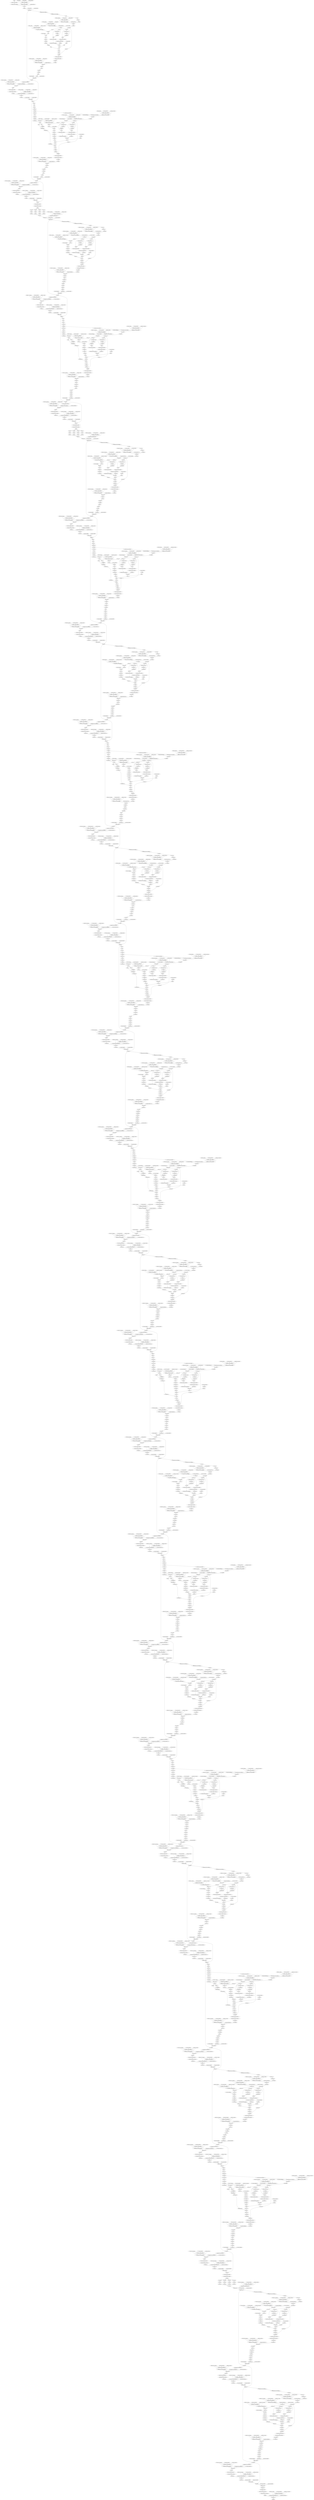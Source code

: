 strict digraph  {
"0 arg0_1" [id=0, type=input];
"1 quantize_per_tensor_default_3" [id=1, type=quantize_per_tensor];
"2 dequantize_per_tensor_default_3" [id=2, type=dequantize_per_tensor];
"3 _param_constant0" [id=3, type=get_attr];
"4 conv2d_scale_0" [id=4, type=get_attr];
"5 conv2d_zero_point_0" [id=5, type=get_attr];
"6 quantize_per_channel_default" [id=6, type=quantize_per_channel];
"7 dequantize_per_channel_default" [id=7, type=dequantize_per_channel];
"8 _param_constant1_0_0" [id=8, type=get_attr];
"9 conv2d" [id=9, type=conv2d];
"10 permute" [id=10, type=permute];
"11 _param_constant2" [id=11, type=get_attr];
"12 _param_constant3" [id=12, type=get_attr];
"13 layer_norm" [id=13, type=layer_norm];
"14 _tensor_constant0" [id=14, type=get_attr];
"15 _param_constant4" [id=15, type=get_attr];
"16 linear_scale_0" [id=16, type=get_attr];
"17 linear_zero_point_0" [id=17, type=get_attr];
"18 quantize_per_channel_default_1" [id=18, type=quantize_per_channel];
"19 dequantize_per_channel_default_1" [id=19, type=dequantize_per_channel];
"20 _param_constant5_0_0" [id=20, type=get_attr];
"21 linear" [id=21, type=linear];
"22 relu_" [id=22, type=relu_];
"23 _param_constant6" [id=23, type=get_attr];
"24 linear_1_scale_0" [id=24, type=get_attr];
"25 linear_1_zero_point_0" [id=25, type=get_attr];
"26 quantize_per_channel_default_2" [id=26, type=quantize_per_channel];
"27 dequantize_per_channel_default_2" [id=27, type=dequantize_per_channel];
"28 linear_1" [id=28, type=linear];
"29 view" [id=29, type=view];
"30 _tensor_constant1" [id=30, type=get_attr];
"31 index" [id=31, type=index];
"32 view_1" [id=32, type=view];
"33 permute_1" [id=33, type=permute];
"34 contiguous" [id=34, type=contiguous];
"35 unsqueeze" [id=35, type=unsqueeze];
"36 sigmoid" [id=36, type=sigmoid];
"37 mul" [id=37, type=mul];
"38 quantize_per_tensor_default_4" [id=38, type=quantize_per_tensor];
"39 dequantize_per_tensor_default_4" [id=39, type=dequantize_per_tensor];
"40 pad" [id=40, type=pad];
"41 view_2" [id=41, type=view];
"42 permute_2" [id=42, type=permute];
"43 reshape" [id=43, type=reshape];
"44 _param_constant8" [id=44, type=get_attr];
"45 linear_2_scale_0" [id=45, type=get_attr];
"46 linear_2_zero_point_0" [id=46, type=get_attr];
"47 quantize_per_channel_default_3" [id=47, type=quantize_per_channel];
"48 dequantize_per_channel_default_3" [id=48, type=dequantize_per_channel];
"49 _param_constant7_0_0" [id=49, type=get_attr];
"50 linear_2" [id=50, type=linear];
"51 reshape_1" [id=51, type=reshape];
"52 permute_3" [id=52, type=permute];
"53 select" [id=53, type=select];
"54 select_1" [id=54, type=select];
"55 select_2" [id=55, type=select];
"56 linalg_vector_norm" [id=56, type=linalg_vector_norm];
"57 clamp_min" [id=57, type=clamp_min];
"58 expand_as" [id=58, type=expand_as];
"59 div" [id=59, type=div];
"60 quantize_per_tensor_default_5" [id=60, type=quantize_per_tensor];
"61 dequantize_per_tensor_default_5" [id=61, type=dequantize_per_tensor];
"62 linalg_vector_norm_1" [id=62, type=linalg_vector_norm];
"63 clamp_min_1" [id=63, type=clamp_min];
"64 expand_as_1" [id=64, type=expand_as];
"65 div_1" [id=65, type=div];
"66 quantize_per_tensor_default_6" [id=66, type=quantize_per_tensor];
"67 dequantize_per_tensor_default_6" [id=67, type=dequantize_per_tensor];
"68 transpose" [id=68, type=transpose];
"69 matmul" [id=69, type=matmul];
"70 _param_constant9" [id=70, type=get_attr];
"71 clamp" [id=71, type=clamp];
"72 exp" [id=72, type=exp];
"73 mul_1" [id=73, type=mul];
"74 add" [id=74, type=add];
"75 softmax" [id=75, type=softmax];
"76 dropout" [id=76, type=dropout];
"77 matmul_1" [id=77, type=matmul];
"78 quantize_per_tensor_default_7" [id=78, type=quantize_per_tensor];
"79 dequantize_per_tensor_default_7" [id=79, type=dequantize_per_tensor];
"80 transpose_1" [id=80, type=transpose];
"81 reshape_2" [id=81, type=reshape];
"82 _param_constant10" [id=82, type=get_attr];
"83 linear_3_scale_0" [id=83, type=get_attr];
"84 linear_3_zero_point_0" [id=84, type=get_attr];
"85 quantize_per_channel_default_4" [id=85, type=quantize_per_channel];
"86 dequantize_per_channel_default_4" [id=86, type=dequantize_per_channel];
"87 _param_constant11_0_0" [id=87, type=get_attr];
"88 linear_3" [id=88, type=linear];
"89 dropout_1" [id=89, type=dropout];
"90 view_3" [id=90, type=view];
"91 permute_4" [id=91, type=permute];
"92 reshape_3" [id=92, type=reshape];
"93 slice_2" [id=93, type=slice];
"94 slice_3" [id=94, type=slice];
"95 _param_constant12" [id=95, type=get_attr];
"96 _param_constant13" [id=96, type=get_attr];
"97 layer_norm_1" [id=97, type=layer_norm];
"98 add_1" [id=98, type=add];
"99 _param_constant14" [id=99, type=get_attr];
"100 quantize_per_tensor_default_8" [id=100, type=quantize_per_tensor];
"101 dequantize_per_tensor_default_8" [id=101, type=dequantize_per_tensor];
"102 linear_4_scale_0" [id=102, type=get_attr];
"103 linear_4_zero_point_0" [id=103, type=get_attr];
"104 quantize_per_channel_default_5" [id=104, type=quantize_per_channel];
"105 dequantize_per_channel_default_5" [id=105, type=dequantize_per_channel];
"106 _param_constant15_0_0" [id=106, type=get_attr];
"107 linear_4" [id=107, type=linear];
"108 gelu" [id=108, type=gelu];
"109 quantize_per_tensor_default_9" [id=109, type=quantize_per_tensor];
"110 dequantize_per_tensor_default_9" [id=110, type=dequantize_per_tensor];
"111 dropout_2" [id=111, type=dropout];
"112 _param_constant16" [id=112, type=get_attr];
"113 linear_5_scale_0" [id=113, type=get_attr];
"114 linear_5_zero_point_0" [id=114, type=get_attr];
"115 quantize_per_channel_default_6" [id=115, type=quantize_per_channel];
"116 dequantize_per_channel_default_6" [id=116, type=dequantize_per_channel];
"117 _param_constant17_0_0" [id=117, type=get_attr];
"118 linear_5" [id=118, type=linear];
"119 dropout_3" [id=119, type=dropout];
"120 _param_constant18" [id=120, type=get_attr];
"121 _param_constant19" [id=121, type=get_attr];
"122 layer_norm_2" [id=122, type=layer_norm];
"123 add_2" [id=123, type=add];
"124 _tensor_constant2" [id=124, type=get_attr];
"125 _param_constant20" [id=125, type=get_attr];
"126 linear_6_scale_0" [id=126, type=get_attr];
"127 linear_6_zero_point_0" [id=127, type=get_attr];
"128 quantize_per_channel_default_7" [id=128, type=quantize_per_channel];
"129 dequantize_per_channel_default_7" [id=129, type=dequantize_per_channel];
"130 _param_constant21_0_0" [id=130, type=get_attr];
"131 linear_6" [id=131, type=linear];
"132 relu__1" [id=132, type=relu_];
"133 _param_constant22" [id=133, type=get_attr];
"134 linear_7_scale_0" [id=134, type=get_attr];
"135 linear_7_zero_point_0" [id=135, type=get_attr];
"136 quantize_per_channel_default_8" [id=136, type=quantize_per_channel];
"137 dequantize_per_channel_default_8" [id=137, type=dequantize_per_channel];
"138 linear_7" [id=138, type=linear];
"139 view_4" [id=139, type=view];
"140 _tensor_constant3" [id=140, type=get_attr];
"141 index_1" [id=141, type=index];
"142 view_5" [id=142, type=view];
"143 permute_5" [id=143, type=permute];
"144 contiguous_1" [id=144, type=contiguous];
"145 unsqueeze_1" [id=145, type=unsqueeze];
"146 sigmoid_1" [id=146, type=sigmoid];
"147 mul_2" [id=147, type=mul];
"148 pad_1" [id=148, type=pad];
"149 roll" [id=149, type=roll];
"150 view_6" [id=150, type=view];
"151 permute_6" [id=151, type=permute];
"152 reshape_4" [id=152, type=reshape];
"153 _param_constant24" [id=153, type=get_attr];
"154 quantize_per_tensor_default_10" [id=154, type=quantize_per_tensor];
"155 dequantize_per_tensor_default_10" [id=155, type=dequantize_per_tensor];
"156 linear_8_scale_0" [id=156, type=get_attr];
"157 linear_8_zero_point_0" [id=157, type=get_attr];
"158 quantize_per_channel_default_9" [id=158, type=quantize_per_channel];
"159 dequantize_per_channel_default_9" [id=159, type=dequantize_per_channel];
"160 _param_constant23_0_0" [id=160, type=get_attr];
"161 linear_8" [id=161, type=linear];
"162 reshape_5" [id=162, type=reshape];
"163 permute_7" [id=163, type=permute];
"164 select_3" [id=164, type=select];
"165 select_4" [id=165, type=select];
"166 select_5" [id=166, type=select];
"167 linalg_vector_norm_2" [id=167, type=linalg_vector_norm];
"168 clamp_min_2" [id=168, type=clamp_min];
"169 expand_as_2" [id=169, type=expand_as];
"170 div_2" [id=170, type=div];
"171 quantize_per_tensor_default_11" [id=171, type=quantize_per_tensor];
"172 dequantize_per_tensor_default_11" [id=172, type=dequantize_per_tensor];
"173 linalg_vector_norm_3" [id=173, type=linalg_vector_norm];
"174 clamp_min_3" [id=174, type=clamp_min];
"175 expand_as_3" [id=175, type=expand_as];
"176 div_3" [id=176, type=div];
"177 quantize_per_tensor_default_12" [id=177, type=quantize_per_tensor];
"178 dequantize_per_tensor_default_12" [id=178, type=dequantize_per_tensor];
"179 transpose_2" [id=179, type=transpose];
"180 matmul_2" [id=180, type=matmul];
"181 _param_constant25" [id=181, type=get_attr];
"182 clamp_1" [id=182, type=clamp];
"183 exp_1" [id=183, type=exp];
"184 mul_3" [id=184, type=mul];
"185 add_3" [id=185, type=add];
"186 new_zeros" [id=186, type=new_zeros];
"187 view_7" [id=187, type=view];
"188 permute_8" [id=188, type=permute];
"189 reshape_6" [id=189, type=reshape];
"190 unsqueeze_2" [id=190, type=unsqueeze];
"191 unsqueeze_3" [id=191, type=unsqueeze];
"192 sub" [id=192, type=sub];
"193 ne" [id=193, type=ne];
"194 masked_fill" [id=194, type=masked_fill];
"195 eq" [id=195, type=eq];
"196 masked_fill_1" [id=196, type=masked_fill];
"197 view_8" [id=197, type=view];
"198 unsqueeze_4" [id=198, type=unsqueeze];
"199 unsqueeze_5" [id=199, type=unsqueeze];
"200 add_4" [id=200, type=add];
"201 view_9" [id=201, type=view];
"202 softmax_1" [id=202, type=softmax];
"203 dropout_4" [id=203, type=dropout];
"204 matmul_3" [id=204, type=matmul];
"205 quantize_per_tensor_default_13" [id=205, type=quantize_per_tensor];
"206 dequantize_per_tensor_default_13" [id=206, type=dequantize_per_tensor];
"207 transpose_3" [id=207, type=transpose];
"208 reshape_7" [id=208, type=reshape];
"209 _param_constant26" [id=209, type=get_attr];
"210 linear_9_scale_0" [id=210, type=get_attr];
"211 linear_9_zero_point_0" [id=211, type=get_attr];
"212 quantize_per_channel_default_10" [id=212, type=quantize_per_channel];
"213 dequantize_per_channel_default_10" [id=213, type=dequantize_per_channel];
"214 _param_constant27_0_0" [id=214, type=get_attr];
"215 linear_9" [id=215, type=linear];
"216 dropout_5" [id=216, type=dropout];
"217 view_10" [id=217, type=view];
"218 permute_9" [id=218, type=permute];
"219 reshape_8" [id=219, type=reshape];
"220 roll_1" [id=220, type=roll];
"221 slice_23" [id=221, type=slice];
"222 slice_24" [id=222, type=slice];
"223 _param_constant28" [id=223, type=get_attr];
"224 _param_constant29" [id=224, type=get_attr];
"225 layer_norm_3" [id=225, type=layer_norm];
"226 add_5" [id=226, type=add];
"227 _param_constant30" [id=227, type=get_attr];
"228 quantize_per_tensor_default_14" [id=228, type=quantize_per_tensor];
"229 dequantize_per_tensor_default_14" [id=229, type=dequantize_per_tensor];
"230 linear_10_scale_0" [id=230, type=get_attr];
"231 linear_10_zero_point_0" [id=231, type=get_attr];
"232 quantize_per_channel_default_11" [id=232, type=quantize_per_channel];
"233 dequantize_per_channel_default_11" [id=233, type=dequantize_per_channel];
"234 _param_constant31_0_0" [id=234, type=get_attr];
"235 linear_10" [id=235, type=linear];
"236 gelu_1" [id=236, type=gelu];
"237 quantize_per_tensor_default_15" [id=237, type=quantize_per_tensor];
"238 dequantize_per_tensor_default_15" [id=238, type=dequantize_per_tensor];
"239 dropout_6" [id=239, type=dropout];
"240 _param_constant32" [id=240, type=get_attr];
"241 linear_11_scale_0" [id=241, type=get_attr];
"242 linear_11_zero_point_0" [id=242, type=get_attr];
"243 quantize_per_channel_default_12" [id=243, type=quantize_per_channel];
"244 dequantize_per_channel_default_12" [id=244, type=dequantize_per_channel];
"245 _param_constant33_0_0" [id=245, type=get_attr];
"246 linear_11" [id=246, type=linear];
"247 dropout_7" [id=247, type=dropout];
"248 _param_constant34" [id=248, type=get_attr];
"249 _param_constant35" [id=249, type=get_attr];
"250 layer_norm_4" [id=250, type=layer_norm];
"251 add_6" [id=251, type=add];
"252 quantize_per_tensor_default" [id=252, type=quantize_per_tensor];
"253 dequantize_per_tensor_default" [id=253, type=dequantize_per_tensor];
"254 pad_2" [id=254, type=pad];
"255 slice_25" [id=255, type=slice];
"256 slice_26" [id=256, type=slice];
"257 slice_27" [id=257, type=slice];
"258 slice_28" [id=258, type=slice];
"259 slice_29" [id=259, type=slice];
"260 slice_30" [id=260, type=slice];
"261 slice_31" [id=261, type=slice];
"262 slice_32" [id=262, type=slice];
"263 slice_33" [id=263, type=slice];
"264 slice_34" [id=264, type=slice];
"265 slice_35" [id=265, type=slice];
"266 slice_36" [id=266, type=slice];
"267 cat" [id=267, type=cat];
"268 _param_constant36" [id=268, type=get_attr];
"269 linear_12_scale_0" [id=269, type=get_attr];
"270 linear_12_zero_point_0" [id=270, type=get_attr];
"271 quantize_per_channel_default_13" [id=271, type=quantize_per_channel];
"272 dequantize_per_channel_default_13" [id=272, type=dequantize_per_channel];
"273 linear_12" [id=273, type=linear];
"274 _param_constant37" [id=274, type=get_attr];
"275 _param_constant38" [id=275, type=get_attr];
"276 layer_norm_5" [id=276, type=layer_norm];
"277 _tensor_constant13" [id=277, type=get_attr];
"278 _param_constant39" [id=278, type=get_attr];
"279 linear_13_scale_0" [id=279, type=get_attr];
"280 linear_13_zero_point_0" [id=280, type=get_attr];
"281 quantize_per_channel_default_14" [id=281, type=quantize_per_channel];
"282 dequantize_per_channel_default_14" [id=282, type=dequantize_per_channel];
"283 _param_constant40_0_0" [id=283, type=get_attr];
"284 linear_13" [id=284, type=linear];
"285 relu__2" [id=285, type=relu_];
"286 _param_constant41" [id=286, type=get_attr];
"287 linear_14_scale_0" [id=287, type=get_attr];
"288 linear_14_zero_point_0" [id=288, type=get_attr];
"289 quantize_per_channel_default_15" [id=289, type=quantize_per_channel];
"290 dequantize_per_channel_default_15" [id=290, type=dequantize_per_channel];
"291 linear_14" [id=291, type=linear];
"292 view_11" [id=292, type=view];
"293 _tensor_constant14" [id=293, type=get_attr];
"294 index_2" [id=294, type=index];
"295 view_12" [id=295, type=view];
"296 permute_10" [id=296, type=permute];
"297 contiguous_2" [id=297, type=contiguous];
"298 unsqueeze_6" [id=298, type=unsqueeze];
"299 sigmoid_2" [id=299, type=sigmoid];
"300 mul_4" [id=300, type=mul];
"301 quantize_per_tensor_default_16" [id=301, type=quantize_per_tensor];
"302 dequantize_per_tensor_default_16" [id=302, type=dequantize_per_tensor];
"303 pad_3" [id=303, type=pad];
"304 view_13" [id=304, type=view];
"305 permute_11" [id=305, type=permute];
"306 reshape_9" [id=306, type=reshape];
"307 _param_constant43" [id=307, type=get_attr];
"308 linear_15_scale_0" [id=308, type=get_attr];
"309 linear_15_zero_point_0" [id=309, type=get_attr];
"310 quantize_per_channel_default_16" [id=310, type=quantize_per_channel];
"311 dequantize_per_channel_default_16" [id=311, type=dequantize_per_channel];
"312 _param_constant42_0_0" [id=312, type=get_attr];
"313 linear_15" [id=313, type=linear];
"314 reshape_10" [id=314, type=reshape];
"315 permute_12" [id=315, type=permute];
"316 select_6" [id=316, type=select];
"317 select_7" [id=317, type=select];
"318 select_8" [id=318, type=select];
"319 linalg_vector_norm_4" [id=319, type=linalg_vector_norm];
"320 clamp_min_4" [id=320, type=clamp_min];
"321 expand_as_4" [id=321, type=expand_as];
"322 div_4" [id=322, type=div];
"323 quantize_per_tensor_default_17" [id=323, type=quantize_per_tensor];
"324 dequantize_per_tensor_default_17" [id=324, type=dequantize_per_tensor];
"325 linalg_vector_norm_5" [id=325, type=linalg_vector_norm];
"326 clamp_min_5" [id=326, type=clamp_min];
"327 expand_as_5" [id=327, type=expand_as];
"328 div_5" [id=328, type=div];
"329 quantize_per_tensor_default_18" [id=329, type=quantize_per_tensor];
"330 dequantize_per_tensor_default_18" [id=330, type=dequantize_per_tensor];
"331 transpose_4" [id=331, type=transpose];
"332 matmul_4" [id=332, type=matmul];
"333 _param_constant44" [id=333, type=get_attr];
"334 clamp_2" [id=334, type=clamp];
"335 exp_2" [id=335, type=exp];
"336 mul_5" [id=336, type=mul];
"337 add_7" [id=337, type=add];
"338 softmax_2" [id=338, type=softmax];
"339 dropout_8" [id=339, type=dropout];
"340 matmul_5" [id=340, type=matmul];
"341 quantize_per_tensor_default_19" [id=341, type=quantize_per_tensor];
"342 dequantize_per_tensor_default_19" [id=342, type=dequantize_per_tensor];
"343 transpose_5" [id=343, type=transpose];
"344 reshape_11" [id=344, type=reshape];
"345 _param_constant45" [id=345, type=get_attr];
"346 linear_16_scale_0" [id=346, type=get_attr];
"347 linear_16_zero_point_0" [id=347, type=get_attr];
"348 quantize_per_channel_default_17" [id=348, type=quantize_per_channel];
"349 dequantize_per_channel_default_17" [id=349, type=dequantize_per_channel];
"350 _param_constant46_0_0" [id=350, type=get_attr];
"351 linear_16" [id=351, type=linear];
"352 dropout_9" [id=352, type=dropout];
"353 view_14" [id=353, type=view];
"354 permute_13" [id=354, type=permute];
"355 reshape_12" [id=355, type=reshape];
"356 slice_38" [id=356, type=slice];
"357 slice_39" [id=357, type=slice];
"358 slice_40" [id=358, type=slice];
"359 slice_41" [id=359, type=slice];
"360 contiguous_3" [id=360, type=contiguous];
"361 _param_constant47" [id=361, type=get_attr];
"362 _param_constant48" [id=362, type=get_attr];
"363 layer_norm_6" [id=363, type=layer_norm];
"364 add_8" [id=364, type=add];
"365 _param_constant49" [id=365, type=get_attr];
"366 quantize_per_tensor_default_20" [id=366, type=quantize_per_tensor];
"367 dequantize_per_tensor_default_20" [id=367, type=dequantize_per_tensor];
"368 linear_17_scale_0" [id=368, type=get_attr];
"369 linear_17_zero_point_0" [id=369, type=get_attr];
"370 quantize_per_channel_default_18" [id=370, type=quantize_per_channel];
"371 dequantize_per_channel_default_18" [id=371, type=dequantize_per_channel];
"372 _param_constant50_0_0" [id=372, type=get_attr];
"373 linear_17" [id=373, type=linear];
"374 gelu_2" [id=374, type=gelu];
"375 quantize_per_tensor_default_21" [id=375, type=quantize_per_tensor];
"376 dequantize_per_tensor_default_21" [id=376, type=dequantize_per_tensor];
"377 dropout_10" [id=377, type=dropout];
"378 _param_constant51" [id=378, type=get_attr];
"379 linear_18_scale_0" [id=379, type=get_attr];
"380 linear_18_zero_point_0" [id=380, type=get_attr];
"381 quantize_per_channel_default_19" [id=381, type=quantize_per_channel];
"382 dequantize_per_channel_default_19" [id=382, type=dequantize_per_channel];
"383 _param_constant52_0_0" [id=383, type=get_attr];
"384 linear_18" [id=384, type=linear];
"385 dropout_11" [id=385, type=dropout];
"386 _param_constant53" [id=386, type=get_attr];
"387 _param_constant54" [id=387, type=get_attr];
"388 layer_norm_7" [id=388, type=layer_norm];
"389 add_9" [id=389, type=add];
"390 _tensor_constant15" [id=390, type=get_attr];
"391 _param_constant55" [id=391, type=get_attr];
"392 linear_19_scale_0" [id=392, type=get_attr];
"393 linear_19_zero_point_0" [id=393, type=get_attr];
"394 quantize_per_channel_default_20" [id=394, type=quantize_per_channel];
"395 dequantize_per_channel_default_20" [id=395, type=dequantize_per_channel];
"396 _param_constant56_0_0" [id=396, type=get_attr];
"397 linear_19" [id=397, type=linear];
"398 relu__3" [id=398, type=relu_];
"399 _param_constant57" [id=399, type=get_attr];
"400 linear_20_scale_0" [id=400, type=get_attr];
"401 linear_20_zero_point_0" [id=401, type=get_attr];
"402 quantize_per_channel_default_21" [id=402, type=quantize_per_channel];
"403 dequantize_per_channel_default_21" [id=403, type=dequantize_per_channel];
"404 linear_20" [id=404, type=linear];
"405 view_15" [id=405, type=view];
"406 _tensor_constant16" [id=406, type=get_attr];
"407 index_3" [id=407, type=index];
"408 view_16" [id=408, type=view];
"409 permute_14" [id=409, type=permute];
"410 contiguous_4" [id=410, type=contiguous];
"411 unsqueeze_7" [id=411, type=unsqueeze];
"412 sigmoid_3" [id=412, type=sigmoid];
"413 mul_6" [id=413, type=mul];
"414 pad_4" [id=414, type=pad];
"415 roll_2" [id=415, type=roll];
"416 view_17" [id=416, type=view];
"417 permute_15" [id=417, type=permute];
"418 reshape_13" [id=418, type=reshape];
"419 _param_constant59" [id=419, type=get_attr];
"420 quantize_per_tensor_default_22" [id=420, type=quantize_per_tensor];
"421 dequantize_per_tensor_default_22" [id=421, type=dequantize_per_tensor];
"422 linear_21_scale_0" [id=422, type=get_attr];
"423 linear_21_zero_point_0" [id=423, type=get_attr];
"424 quantize_per_channel_default_22" [id=424, type=quantize_per_channel];
"425 dequantize_per_channel_default_22" [id=425, type=dequantize_per_channel];
"426 _param_constant58_0_0" [id=426, type=get_attr];
"427 linear_21" [id=427, type=linear];
"428 reshape_14" [id=428, type=reshape];
"429 permute_16" [id=429, type=permute];
"430 select_9" [id=430, type=select];
"431 select_10" [id=431, type=select];
"432 select_11" [id=432, type=select];
"433 linalg_vector_norm_6" [id=433, type=linalg_vector_norm];
"434 clamp_min_6" [id=434, type=clamp_min];
"435 expand_as_6" [id=435, type=expand_as];
"436 div_6" [id=436, type=div];
"437 quantize_per_tensor_default_23" [id=437, type=quantize_per_tensor];
"438 dequantize_per_tensor_default_23" [id=438, type=dequantize_per_tensor];
"439 linalg_vector_norm_7" [id=439, type=linalg_vector_norm];
"440 clamp_min_7" [id=440, type=clamp_min];
"441 expand_as_7" [id=441, type=expand_as];
"442 div_7" [id=442, type=div];
"443 quantize_per_tensor_default_24" [id=443, type=quantize_per_tensor];
"444 dequantize_per_tensor_default_24" [id=444, type=dequantize_per_tensor];
"445 transpose_6" [id=445, type=transpose];
"446 matmul_6" [id=446, type=matmul];
"447 _param_constant60" [id=447, type=get_attr];
"448 clamp_3" [id=448, type=clamp];
"449 exp_3" [id=449, type=exp];
"450 mul_7" [id=450, type=mul];
"451 add_10" [id=451, type=add];
"452 new_zeros_1" [id=452, type=new_zeros];
"453 view_18" [id=453, type=view];
"454 permute_17" [id=454, type=permute];
"455 reshape_15" [id=455, type=reshape];
"456 unsqueeze_8" [id=456, type=unsqueeze];
"457 unsqueeze_9" [id=457, type=unsqueeze];
"458 sub_1" [id=458, type=sub];
"459 ne_1" [id=459, type=ne];
"460 masked_fill_2" [id=460, type=masked_fill];
"461 eq_1" [id=461, type=eq];
"462 masked_fill_3" [id=462, type=masked_fill];
"463 view_19" [id=463, type=view];
"464 unsqueeze_10" [id=464, type=unsqueeze];
"465 unsqueeze_11" [id=465, type=unsqueeze];
"466 add_11" [id=466, type=add];
"467 view_20" [id=467, type=view];
"468 softmax_3" [id=468, type=softmax];
"469 dropout_12" [id=469, type=dropout];
"470 matmul_7" [id=470, type=matmul];
"471 quantize_per_tensor_default_25" [id=471, type=quantize_per_tensor];
"472 dequantize_per_tensor_default_25" [id=472, type=dequantize_per_tensor];
"473 transpose_7" [id=473, type=transpose];
"474 reshape_16" [id=474, type=reshape];
"475 _param_constant61" [id=475, type=get_attr];
"476 linear_22_scale_0" [id=476, type=get_attr];
"477 linear_22_zero_point_0" [id=477, type=get_attr];
"478 quantize_per_channel_default_23" [id=478, type=quantize_per_channel];
"479 dequantize_per_channel_default_23" [id=479, type=dequantize_per_channel];
"480 _param_constant62_0_0" [id=480, type=get_attr];
"481 linear_22" [id=481, type=linear];
"482 dropout_13" [id=482, type=dropout];
"483 view_21" [id=483, type=view];
"484 permute_18" [id=484, type=permute];
"485 reshape_17" [id=485, type=reshape];
"486 roll_3" [id=486, type=roll];
"487 slice_61" [id=487, type=slice];
"488 slice_62" [id=488, type=slice];
"489 slice_63" [id=489, type=slice];
"490 slice_64" [id=490, type=slice];
"491 contiguous_5" [id=491, type=contiguous];
"492 _param_constant63" [id=492, type=get_attr];
"493 _param_constant64" [id=493, type=get_attr];
"494 layer_norm_8" [id=494, type=layer_norm];
"495 add_12" [id=495, type=add];
"496 _param_constant65" [id=496, type=get_attr];
"497 quantize_per_tensor_default_26" [id=497, type=quantize_per_tensor];
"498 dequantize_per_tensor_default_26" [id=498, type=dequantize_per_tensor];
"499 linear_23_scale_0" [id=499, type=get_attr];
"500 linear_23_zero_point_0" [id=500, type=get_attr];
"501 quantize_per_channel_default_24" [id=501, type=quantize_per_channel];
"502 dequantize_per_channel_default_24" [id=502, type=dequantize_per_channel];
"503 _param_constant66_0_0" [id=503, type=get_attr];
"504 linear_23" [id=504, type=linear];
"505 gelu_3" [id=505, type=gelu];
"506 quantize_per_tensor_default_27" [id=506, type=quantize_per_tensor];
"507 dequantize_per_tensor_default_27" [id=507, type=dequantize_per_tensor];
"508 dropout_14" [id=508, type=dropout];
"509 _param_constant67" [id=509, type=get_attr];
"510 linear_24_scale_0" [id=510, type=get_attr];
"511 linear_24_zero_point_0" [id=511, type=get_attr];
"512 quantize_per_channel_default_25" [id=512, type=quantize_per_channel];
"513 dequantize_per_channel_default_25" [id=513, type=dequantize_per_channel];
"514 _param_constant68_0_0" [id=514, type=get_attr];
"515 linear_24" [id=515, type=linear];
"516 dropout_15" [id=516, type=dropout];
"517 _param_constant69" [id=517, type=get_attr];
"518 _param_constant70" [id=518, type=get_attr];
"519 layer_norm_9" [id=519, type=layer_norm];
"520 add_13" [id=520, type=add];
"521 quantize_per_tensor_default_1" [id=521, type=quantize_per_tensor];
"522 dequantize_per_tensor_default_1" [id=522, type=dequantize_per_tensor];
"523 pad_5" [id=523, type=pad];
"524 slice_65" [id=524, type=slice];
"525 slice_66" [id=525, type=slice];
"526 slice_67" [id=526, type=slice];
"527 slice_68" [id=527, type=slice];
"528 slice_69" [id=528, type=slice];
"529 slice_70" [id=529, type=slice];
"530 slice_71" [id=530, type=slice];
"531 slice_72" [id=531, type=slice];
"532 slice_73" [id=532, type=slice];
"533 slice_74" [id=533, type=slice];
"534 slice_75" [id=534, type=slice];
"535 slice_76" [id=535, type=slice];
"536 cat_1" [id=536, type=cat];
"537 _param_constant71" [id=537, type=get_attr];
"538 linear_25_scale_0" [id=538, type=get_attr];
"539 linear_25_zero_point_0" [id=539, type=get_attr];
"540 quantize_per_channel_default_26" [id=540, type=quantize_per_channel];
"541 dequantize_per_channel_default_26" [id=541, type=dequantize_per_channel];
"542 linear_25" [id=542, type=linear];
"543 _param_constant72" [id=543, type=get_attr];
"544 _param_constant73" [id=544, type=get_attr];
"545 layer_norm_10" [id=545, type=layer_norm];
"546 _tensor_constant26" [id=546, type=get_attr];
"547 _param_constant74" [id=547, type=get_attr];
"548 linear_26_scale_0" [id=548, type=get_attr];
"549 linear_26_zero_point_0" [id=549, type=get_attr];
"550 quantize_per_channel_default_27" [id=550, type=quantize_per_channel];
"551 dequantize_per_channel_default_27" [id=551, type=dequantize_per_channel];
"552 _param_constant75_0_0" [id=552, type=get_attr];
"553 linear_26" [id=553, type=linear];
"554 relu__4" [id=554, type=relu_];
"555 _param_constant76" [id=555, type=get_attr];
"556 linear_27_scale_0" [id=556, type=get_attr];
"557 linear_27_zero_point_0" [id=557, type=get_attr];
"558 quantize_per_channel_default_28" [id=558, type=quantize_per_channel];
"559 dequantize_per_channel_default_28" [id=559, type=dequantize_per_channel];
"560 linear_27" [id=560, type=linear];
"561 view_22" [id=561, type=view];
"562 _tensor_constant27" [id=562, type=get_attr];
"563 index_4" [id=563, type=index];
"564 view_23" [id=564, type=view];
"565 permute_19" [id=565, type=permute];
"566 contiguous_6" [id=566, type=contiguous];
"567 unsqueeze_12" [id=567, type=unsqueeze];
"568 sigmoid_4" [id=568, type=sigmoid];
"569 mul_8" [id=569, type=mul];
"570 quantize_per_tensor_default_28" [id=570, type=quantize_per_tensor];
"571 dequantize_per_tensor_default_28" [id=571, type=dequantize_per_tensor];
"572 pad_6" [id=572, type=pad];
"573 view_24" [id=573, type=view];
"574 permute_20" [id=574, type=permute];
"575 reshape_18" [id=575, type=reshape];
"576 _param_constant78" [id=576, type=get_attr];
"577 linear_28_scale_0" [id=577, type=get_attr];
"578 linear_28_zero_point_0" [id=578, type=get_attr];
"579 quantize_per_channel_default_29" [id=579, type=quantize_per_channel];
"580 dequantize_per_channel_default_29" [id=580, type=dequantize_per_channel];
"581 _param_constant77_0_0" [id=581, type=get_attr];
"582 linear_28" [id=582, type=linear];
"583 reshape_19" [id=583, type=reshape];
"584 permute_21" [id=584, type=permute];
"585 select_12" [id=585, type=select];
"586 select_13" [id=586, type=select];
"587 select_14" [id=587, type=select];
"588 linalg_vector_norm_8" [id=588, type=linalg_vector_norm];
"589 clamp_min_8" [id=589, type=clamp_min];
"590 expand_as_8" [id=590, type=expand_as];
"591 div_8" [id=591, type=div];
"592 quantize_per_tensor_default_29" [id=592, type=quantize_per_tensor];
"593 dequantize_per_tensor_default_29" [id=593, type=dequantize_per_tensor];
"594 linalg_vector_norm_9" [id=594, type=linalg_vector_norm];
"595 clamp_min_9" [id=595, type=clamp_min];
"596 expand_as_9" [id=596, type=expand_as];
"597 div_9" [id=597, type=div];
"598 quantize_per_tensor_default_30" [id=598, type=quantize_per_tensor];
"599 dequantize_per_tensor_default_30" [id=599, type=dequantize_per_tensor];
"600 transpose_8" [id=600, type=transpose];
"601 matmul_8" [id=601, type=matmul];
"602 _param_constant79" [id=602, type=get_attr];
"603 clamp_4" [id=603, type=clamp];
"604 exp_4" [id=604, type=exp];
"605 mul_9" [id=605, type=mul];
"606 add_14" [id=606, type=add];
"607 softmax_4" [id=607, type=softmax];
"608 dropout_16" [id=608, type=dropout];
"609 matmul_9" [id=609, type=matmul];
"610 quantize_per_tensor_default_31" [id=610, type=quantize_per_tensor];
"611 dequantize_per_tensor_default_31" [id=611, type=dequantize_per_tensor];
"612 transpose_9" [id=612, type=transpose];
"613 reshape_20" [id=613, type=reshape];
"614 _param_constant80" [id=614, type=get_attr];
"615 linear_29_scale_0" [id=615, type=get_attr];
"616 linear_29_zero_point_0" [id=616, type=get_attr];
"617 quantize_per_channel_default_30" [id=617, type=quantize_per_channel];
"618 dequantize_per_channel_default_30" [id=618, type=dequantize_per_channel];
"619 _param_constant81_0_0" [id=619, type=get_attr];
"620 linear_29" [id=620, type=linear];
"621 dropout_17" [id=621, type=dropout];
"622 view_25" [id=622, type=view];
"623 permute_22" [id=623, type=permute];
"624 reshape_21" [id=624, type=reshape];
"625 slice_78" [id=625, type=slice];
"626 slice_79" [id=626, type=slice];
"627 slice_80" [id=627, type=slice];
"628 slice_81" [id=628, type=slice];
"629 contiguous_7" [id=629, type=contiguous];
"630 _param_constant82" [id=630, type=get_attr];
"631 _param_constant83" [id=631, type=get_attr];
"632 layer_norm_11" [id=632, type=layer_norm];
"633 add_15" [id=633, type=add];
"634 _param_constant84" [id=634, type=get_attr];
"635 quantize_per_tensor_default_32" [id=635, type=quantize_per_tensor];
"636 dequantize_per_tensor_default_32" [id=636, type=dequantize_per_tensor];
"637 linear_30_scale_0" [id=637, type=get_attr];
"638 linear_30_zero_point_0" [id=638, type=get_attr];
"639 quantize_per_channel_default_31" [id=639, type=quantize_per_channel];
"640 dequantize_per_channel_default_31" [id=640, type=dequantize_per_channel];
"641 _param_constant85_0_0" [id=641, type=get_attr];
"642 linear_30" [id=642, type=linear];
"643 gelu_4" [id=643, type=gelu];
"644 quantize_per_tensor_default_33" [id=644, type=quantize_per_tensor];
"645 dequantize_per_tensor_default_33" [id=645, type=dequantize_per_tensor];
"646 dropout_18" [id=646, type=dropout];
"647 _param_constant86" [id=647, type=get_attr];
"648 linear_31_scale_0" [id=648, type=get_attr];
"649 linear_31_zero_point_0" [id=649, type=get_attr];
"650 quantize_per_channel_default_32" [id=650, type=quantize_per_channel];
"651 dequantize_per_channel_default_32" [id=651, type=dequantize_per_channel];
"652 _param_constant87_0_0" [id=652, type=get_attr];
"653 linear_31" [id=653, type=linear];
"654 dropout_19" [id=654, type=dropout];
"655 _param_constant88" [id=655, type=get_attr];
"656 _param_constant89" [id=656, type=get_attr];
"657 layer_norm_12" [id=657, type=layer_norm];
"658 add_16" [id=658, type=add];
"659 _tensor_constant28" [id=659, type=get_attr];
"660 _param_constant90" [id=660, type=get_attr];
"661 linear_32_scale_0" [id=661, type=get_attr];
"662 linear_32_zero_point_0" [id=662, type=get_attr];
"663 quantize_per_channel_default_33" [id=663, type=quantize_per_channel];
"664 dequantize_per_channel_default_33" [id=664, type=dequantize_per_channel];
"665 _param_constant91_0_0" [id=665, type=get_attr];
"666 linear_32" [id=666, type=linear];
"667 relu__5" [id=667, type=relu_];
"668 _param_constant92" [id=668, type=get_attr];
"669 linear_33_scale_0" [id=669, type=get_attr];
"670 linear_33_zero_point_0" [id=670, type=get_attr];
"671 quantize_per_channel_default_34" [id=671, type=quantize_per_channel];
"672 dequantize_per_channel_default_34" [id=672, type=dequantize_per_channel];
"673 linear_33" [id=673, type=linear];
"674 view_26" [id=674, type=view];
"675 _tensor_constant29" [id=675, type=get_attr];
"676 index_5" [id=676, type=index];
"677 view_27" [id=677, type=view];
"678 permute_23" [id=678, type=permute];
"679 contiguous_8" [id=679, type=contiguous];
"680 unsqueeze_13" [id=680, type=unsqueeze];
"681 sigmoid_5" [id=681, type=sigmoid];
"682 mul_10" [id=682, type=mul];
"683 pad_7" [id=683, type=pad];
"684 roll_4" [id=684, type=roll];
"685 view_28" [id=685, type=view];
"686 permute_24" [id=686, type=permute];
"687 reshape_22" [id=687, type=reshape];
"688 _param_constant94" [id=688, type=get_attr];
"689 quantize_per_tensor_default_34" [id=689, type=quantize_per_tensor];
"690 dequantize_per_tensor_default_34" [id=690, type=dequantize_per_tensor];
"691 linear_34_scale_0" [id=691, type=get_attr];
"692 linear_34_zero_point_0" [id=692, type=get_attr];
"693 quantize_per_channel_default_35" [id=693, type=quantize_per_channel];
"694 dequantize_per_channel_default_35" [id=694, type=dequantize_per_channel];
"695 _param_constant93_0_0" [id=695, type=get_attr];
"696 linear_34" [id=696, type=linear];
"697 reshape_23" [id=697, type=reshape];
"698 permute_25" [id=698, type=permute];
"699 select_15" [id=699, type=select];
"700 select_16" [id=700, type=select];
"701 select_17" [id=701, type=select];
"702 linalg_vector_norm_10" [id=702, type=linalg_vector_norm];
"703 clamp_min_10" [id=703, type=clamp_min];
"704 expand_as_10" [id=704, type=expand_as];
"705 div_10" [id=705, type=div];
"706 quantize_per_tensor_default_35" [id=706, type=quantize_per_tensor];
"707 dequantize_per_tensor_default_35" [id=707, type=dequantize_per_tensor];
"708 linalg_vector_norm_11" [id=708, type=linalg_vector_norm];
"709 clamp_min_11" [id=709, type=clamp_min];
"710 expand_as_11" [id=710, type=expand_as];
"711 div_11" [id=711, type=div];
"712 quantize_per_tensor_default_36" [id=712, type=quantize_per_tensor];
"713 dequantize_per_tensor_default_36" [id=713, type=dequantize_per_tensor];
"714 transpose_10" [id=714, type=transpose];
"715 matmul_10" [id=715, type=matmul];
"716 _param_constant95" [id=716, type=get_attr];
"717 clamp_5" [id=717, type=clamp];
"718 exp_5" [id=718, type=exp];
"719 mul_11" [id=719, type=mul];
"720 add_17" [id=720, type=add];
"721 new_zeros_2" [id=721, type=new_zeros];
"722 view_29" [id=722, type=view];
"723 permute_26" [id=723, type=permute];
"724 reshape_24" [id=724, type=reshape];
"725 unsqueeze_14" [id=725, type=unsqueeze];
"726 unsqueeze_15" [id=726, type=unsqueeze];
"727 sub_2" [id=727, type=sub];
"728 ne_2" [id=728, type=ne];
"729 masked_fill_4" [id=729, type=masked_fill];
"730 eq_2" [id=730, type=eq];
"731 masked_fill_5" [id=731, type=masked_fill];
"732 view_30" [id=732, type=view];
"733 unsqueeze_16" [id=733, type=unsqueeze];
"734 unsqueeze_17" [id=734, type=unsqueeze];
"735 add_18" [id=735, type=add];
"736 view_31" [id=736, type=view];
"737 softmax_5" [id=737, type=softmax];
"738 dropout_20" [id=738, type=dropout];
"739 matmul_11" [id=739, type=matmul];
"740 quantize_per_tensor_default_37" [id=740, type=quantize_per_tensor];
"741 dequantize_per_tensor_default_37" [id=741, type=dequantize_per_tensor];
"742 transpose_11" [id=742, type=transpose];
"743 reshape_25" [id=743, type=reshape];
"744 _param_constant96" [id=744, type=get_attr];
"745 linear_35_scale_0" [id=745, type=get_attr];
"746 linear_35_zero_point_0" [id=746, type=get_attr];
"747 quantize_per_channel_default_36" [id=747, type=quantize_per_channel];
"748 dequantize_per_channel_default_36" [id=748, type=dequantize_per_channel];
"749 _param_constant97_0_0" [id=749, type=get_attr];
"750 linear_35" [id=750, type=linear];
"751 dropout_21" [id=751, type=dropout];
"752 view_32" [id=752, type=view];
"753 permute_27" [id=753, type=permute];
"754 reshape_26" [id=754, type=reshape];
"755 roll_5" [id=755, type=roll];
"756 slice_101" [id=756, type=slice];
"757 slice_102" [id=757, type=slice];
"758 slice_103" [id=758, type=slice];
"759 slice_104" [id=759, type=slice];
"760 contiguous_9" [id=760, type=contiguous];
"761 _param_constant98" [id=761, type=get_attr];
"762 _param_constant99" [id=762, type=get_attr];
"763 layer_norm_13" [id=763, type=layer_norm];
"764 add_19" [id=764, type=add];
"765 _param_constant100" [id=765, type=get_attr];
"766 quantize_per_tensor_default_38" [id=766, type=quantize_per_tensor];
"767 dequantize_per_tensor_default_38" [id=767, type=dequantize_per_tensor];
"768 linear_36_scale_0" [id=768, type=get_attr];
"769 linear_36_zero_point_0" [id=769, type=get_attr];
"770 quantize_per_channel_default_37" [id=770, type=quantize_per_channel];
"771 dequantize_per_channel_default_37" [id=771, type=dequantize_per_channel];
"772 _param_constant101_0_0" [id=772, type=get_attr];
"773 linear_36" [id=773, type=linear];
"774 gelu_5" [id=774, type=gelu];
"775 quantize_per_tensor_default_39" [id=775, type=quantize_per_tensor];
"776 dequantize_per_tensor_default_39" [id=776, type=dequantize_per_tensor];
"777 dropout_22" [id=777, type=dropout];
"778 _param_constant102" [id=778, type=get_attr];
"779 linear_37_scale_0" [id=779, type=get_attr];
"780 linear_37_zero_point_0" [id=780, type=get_attr];
"781 quantize_per_channel_default_38" [id=781, type=quantize_per_channel];
"782 dequantize_per_channel_default_38" [id=782, type=dequantize_per_channel];
"783 _param_constant103_0_0" [id=783, type=get_attr];
"784 linear_37" [id=784, type=linear];
"785 dropout_23" [id=785, type=dropout];
"786 _param_constant104" [id=786, type=get_attr];
"787 _param_constant105" [id=787, type=get_attr];
"788 layer_norm_14" [id=788, type=layer_norm];
"789 add_20" [id=789, type=add];
"790 _tensor_constant39" [id=790, type=get_attr];
"791 _param_constant106" [id=791, type=get_attr];
"792 linear_38_scale_0" [id=792, type=get_attr];
"793 linear_38_zero_point_0" [id=793, type=get_attr];
"794 quantize_per_channel_default_39" [id=794, type=quantize_per_channel];
"795 dequantize_per_channel_default_39" [id=795, type=dequantize_per_channel];
"796 _param_constant107_0_0" [id=796, type=get_attr];
"797 linear_38" [id=797, type=linear];
"798 relu__6" [id=798, type=relu_];
"799 _param_constant108" [id=799, type=get_attr];
"800 linear_39_scale_0" [id=800, type=get_attr];
"801 linear_39_zero_point_0" [id=801, type=get_attr];
"802 quantize_per_channel_default_40" [id=802, type=quantize_per_channel];
"803 dequantize_per_channel_default_40" [id=803, type=dequantize_per_channel];
"804 linear_39" [id=804, type=linear];
"805 view_33" [id=805, type=view];
"806 _tensor_constant40" [id=806, type=get_attr];
"807 index_6" [id=807, type=index];
"808 view_34" [id=808, type=view];
"809 permute_28" [id=809, type=permute];
"810 contiguous_10" [id=810, type=contiguous];
"811 unsqueeze_18" [id=811, type=unsqueeze];
"812 sigmoid_6" [id=812, type=sigmoid];
"813 mul_12" [id=813, type=mul];
"814 quantize_per_tensor_default_40" [id=814, type=quantize_per_tensor];
"815 dequantize_per_tensor_default_40" [id=815, type=dequantize_per_tensor];
"816 pad_8" [id=816, type=pad];
"817 view_35" [id=817, type=view];
"818 permute_29" [id=818, type=permute];
"819 reshape_27" [id=819, type=reshape];
"820 _param_constant110" [id=820, type=get_attr];
"821 linear_40_scale_0" [id=821, type=get_attr];
"822 linear_40_zero_point_0" [id=822, type=get_attr];
"823 quantize_per_channel_default_41" [id=823, type=quantize_per_channel];
"824 dequantize_per_channel_default_41" [id=824, type=dequantize_per_channel];
"825 _param_constant109_0_0" [id=825, type=get_attr];
"826 linear_40" [id=826, type=linear];
"827 reshape_28" [id=827, type=reshape];
"828 permute_30" [id=828, type=permute];
"829 select_18" [id=829, type=select];
"830 select_19" [id=830, type=select];
"831 select_20" [id=831, type=select];
"832 linalg_vector_norm_12" [id=832, type=linalg_vector_norm];
"833 clamp_min_12" [id=833, type=clamp_min];
"834 expand_as_12" [id=834, type=expand_as];
"835 div_12" [id=835, type=div];
"836 quantize_per_tensor_default_41" [id=836, type=quantize_per_tensor];
"837 dequantize_per_tensor_default_41" [id=837, type=dequantize_per_tensor];
"838 linalg_vector_norm_13" [id=838, type=linalg_vector_norm];
"839 clamp_min_13" [id=839, type=clamp_min];
"840 expand_as_13" [id=840, type=expand_as];
"841 div_13" [id=841, type=div];
"842 quantize_per_tensor_default_42" [id=842, type=quantize_per_tensor];
"843 dequantize_per_tensor_default_42" [id=843, type=dequantize_per_tensor];
"844 transpose_12" [id=844, type=transpose];
"845 matmul_12" [id=845, type=matmul];
"846 _param_constant111" [id=846, type=get_attr];
"847 clamp_6" [id=847, type=clamp];
"848 exp_6" [id=848, type=exp];
"849 mul_13" [id=849, type=mul];
"850 add_21" [id=850, type=add];
"851 softmax_6" [id=851, type=softmax];
"852 dropout_24" [id=852, type=dropout];
"853 matmul_13" [id=853, type=matmul];
"854 quantize_per_tensor_default_43" [id=854, type=quantize_per_tensor];
"855 dequantize_per_tensor_default_43" [id=855, type=dequantize_per_tensor];
"856 transpose_13" [id=856, type=transpose];
"857 reshape_29" [id=857, type=reshape];
"858 _param_constant112" [id=858, type=get_attr];
"859 linear_41_scale_0" [id=859, type=get_attr];
"860 linear_41_zero_point_0" [id=860, type=get_attr];
"861 quantize_per_channel_default_42" [id=861, type=quantize_per_channel];
"862 dequantize_per_channel_default_42" [id=862, type=dequantize_per_channel];
"863 _param_constant113_0_0" [id=863, type=get_attr];
"864 linear_41" [id=864, type=linear];
"865 dropout_25" [id=865, type=dropout];
"866 view_36" [id=866, type=view];
"867 permute_31" [id=867, type=permute];
"868 reshape_30" [id=868, type=reshape];
"869 slice_106" [id=869, type=slice];
"870 slice_107" [id=870, type=slice];
"871 slice_108" [id=871, type=slice];
"872 slice_109" [id=872, type=slice];
"873 contiguous_11" [id=873, type=contiguous];
"874 _param_constant114" [id=874, type=get_attr];
"875 _param_constant115" [id=875, type=get_attr];
"876 layer_norm_15" [id=876, type=layer_norm];
"877 add_22" [id=877, type=add];
"878 _param_constant116" [id=878, type=get_attr];
"879 quantize_per_tensor_default_44" [id=879, type=quantize_per_tensor];
"880 dequantize_per_tensor_default_44" [id=880, type=dequantize_per_tensor];
"881 linear_42_scale_0" [id=881, type=get_attr];
"882 linear_42_zero_point_0" [id=882, type=get_attr];
"883 quantize_per_channel_default_43" [id=883, type=quantize_per_channel];
"884 dequantize_per_channel_default_43" [id=884, type=dequantize_per_channel];
"885 _param_constant117_0_0" [id=885, type=get_attr];
"886 linear_42" [id=886, type=linear];
"887 gelu_6" [id=887, type=gelu];
"888 quantize_per_tensor_default_45" [id=888, type=quantize_per_tensor];
"889 dequantize_per_tensor_default_45" [id=889, type=dequantize_per_tensor];
"890 dropout_26" [id=890, type=dropout];
"891 _param_constant118" [id=891, type=get_attr];
"892 linear_43_scale_0" [id=892, type=get_attr];
"893 linear_43_zero_point_0" [id=893, type=get_attr];
"894 quantize_per_channel_default_44" [id=894, type=quantize_per_channel];
"895 dequantize_per_channel_default_44" [id=895, type=dequantize_per_channel];
"896 _param_constant119_0_0" [id=896, type=get_attr];
"897 linear_43" [id=897, type=linear];
"898 dropout_27" [id=898, type=dropout];
"899 _param_constant120" [id=899, type=get_attr];
"900 _param_constant121" [id=900, type=get_attr];
"901 layer_norm_16" [id=901, type=layer_norm];
"902 add_23" [id=902, type=add];
"903 _tensor_constant41" [id=903, type=get_attr];
"904 _param_constant122" [id=904, type=get_attr];
"905 linear_44_scale_0" [id=905, type=get_attr];
"906 linear_44_zero_point_0" [id=906, type=get_attr];
"907 quantize_per_channel_default_45" [id=907, type=quantize_per_channel];
"908 dequantize_per_channel_default_45" [id=908, type=dequantize_per_channel];
"909 _param_constant123_0_0" [id=909, type=get_attr];
"910 linear_44" [id=910, type=linear];
"911 relu__7" [id=911, type=relu_];
"912 _param_constant124" [id=912, type=get_attr];
"913 linear_45_scale_0" [id=913, type=get_attr];
"914 linear_45_zero_point_0" [id=914, type=get_attr];
"915 quantize_per_channel_default_46" [id=915, type=quantize_per_channel];
"916 dequantize_per_channel_default_46" [id=916, type=dequantize_per_channel];
"917 linear_45" [id=917, type=linear];
"918 view_37" [id=918, type=view];
"919 _tensor_constant42" [id=919, type=get_attr];
"920 index_7" [id=920, type=index];
"921 view_38" [id=921, type=view];
"922 permute_32" [id=922, type=permute];
"923 contiguous_12" [id=923, type=contiguous];
"924 unsqueeze_19" [id=924, type=unsqueeze];
"925 sigmoid_7" [id=925, type=sigmoid];
"926 mul_14" [id=926, type=mul];
"927 pad_9" [id=927, type=pad];
"928 roll_6" [id=928, type=roll];
"929 view_39" [id=929, type=view];
"930 permute_33" [id=930, type=permute];
"931 reshape_31" [id=931, type=reshape];
"932 _param_constant126" [id=932, type=get_attr];
"933 quantize_per_tensor_default_46" [id=933, type=quantize_per_tensor];
"934 dequantize_per_tensor_default_46" [id=934, type=dequantize_per_tensor];
"935 linear_46_scale_0" [id=935, type=get_attr];
"936 linear_46_zero_point_0" [id=936, type=get_attr];
"937 quantize_per_channel_default_47" [id=937, type=quantize_per_channel];
"938 dequantize_per_channel_default_47" [id=938, type=dequantize_per_channel];
"939 _param_constant125_0_0" [id=939, type=get_attr];
"940 linear_46" [id=940, type=linear];
"941 reshape_32" [id=941, type=reshape];
"942 permute_34" [id=942, type=permute];
"943 select_21" [id=943, type=select];
"944 select_22" [id=944, type=select];
"945 select_23" [id=945, type=select];
"946 linalg_vector_norm_14" [id=946, type=linalg_vector_norm];
"947 clamp_min_14" [id=947, type=clamp_min];
"948 expand_as_14" [id=948, type=expand_as];
"949 div_14" [id=949, type=div];
"950 quantize_per_tensor_default_47" [id=950, type=quantize_per_tensor];
"951 dequantize_per_tensor_default_47" [id=951, type=dequantize_per_tensor];
"952 linalg_vector_norm_15" [id=952, type=linalg_vector_norm];
"953 clamp_min_15" [id=953, type=clamp_min];
"954 expand_as_15" [id=954, type=expand_as];
"955 div_15" [id=955, type=div];
"956 quantize_per_tensor_default_48" [id=956, type=quantize_per_tensor];
"957 dequantize_per_tensor_default_48" [id=957, type=dequantize_per_tensor];
"958 transpose_14" [id=958, type=transpose];
"959 matmul_14" [id=959, type=matmul];
"960 _param_constant127" [id=960, type=get_attr];
"961 clamp_7" [id=961, type=clamp];
"962 exp_7" [id=962, type=exp];
"963 mul_15" [id=963, type=mul];
"964 add_24" [id=964, type=add];
"965 new_zeros_3" [id=965, type=new_zeros];
"966 view_40" [id=966, type=view];
"967 permute_35" [id=967, type=permute];
"968 reshape_33" [id=968, type=reshape];
"969 unsqueeze_20" [id=969, type=unsqueeze];
"970 unsqueeze_21" [id=970, type=unsqueeze];
"971 sub_3" [id=971, type=sub];
"972 ne_3" [id=972, type=ne];
"973 masked_fill_6" [id=973, type=masked_fill];
"974 eq_3" [id=974, type=eq];
"975 masked_fill_7" [id=975, type=masked_fill];
"976 view_41" [id=976, type=view];
"977 unsqueeze_22" [id=977, type=unsqueeze];
"978 unsqueeze_23" [id=978, type=unsqueeze];
"979 add_25" [id=979, type=add];
"980 view_42" [id=980, type=view];
"981 softmax_7" [id=981, type=softmax];
"982 dropout_28" [id=982, type=dropout];
"983 matmul_15" [id=983, type=matmul];
"984 quantize_per_tensor_default_49" [id=984, type=quantize_per_tensor];
"985 dequantize_per_tensor_default_49" [id=985, type=dequantize_per_tensor];
"986 transpose_15" [id=986, type=transpose];
"987 reshape_34" [id=987, type=reshape];
"988 _param_constant128" [id=988, type=get_attr];
"989 linear_47_scale_0" [id=989, type=get_attr];
"990 linear_47_zero_point_0" [id=990, type=get_attr];
"991 quantize_per_channel_default_48" [id=991, type=quantize_per_channel];
"992 dequantize_per_channel_default_48" [id=992, type=dequantize_per_channel];
"993 _param_constant129_0_0" [id=993, type=get_attr];
"994 linear_47" [id=994, type=linear];
"995 dropout_29" [id=995, type=dropout];
"996 view_43" [id=996, type=view];
"997 permute_36" [id=997, type=permute];
"998 reshape_35" [id=998, type=reshape];
"999 roll_7" [id=999, type=roll];
"1000 slice_129" [id=1000, type=slice];
"1001 slice_130" [id=1001, type=slice];
"1002 slice_131" [id=1002, type=slice];
"1003 slice_132" [id=1003, type=slice];
"1004 contiguous_13" [id=1004, type=contiguous];
"1005 _param_constant130" [id=1005, type=get_attr];
"1006 _param_constant131" [id=1006, type=get_attr];
"1007 layer_norm_17" [id=1007, type=layer_norm];
"1008 add_26" [id=1008, type=add];
"1009 _param_constant132" [id=1009, type=get_attr];
"1010 quantize_per_tensor_default_50" [id=1010, type=quantize_per_tensor];
"1011 dequantize_per_tensor_default_50" [id=1011, type=dequantize_per_tensor];
"1012 linear_48_scale_0" [id=1012, type=get_attr];
"1013 linear_48_zero_point_0" [id=1013, type=get_attr];
"1014 quantize_per_channel_default_49" [id=1014, type=quantize_per_channel];
"1015 dequantize_per_channel_default_49" [id=1015, type=dequantize_per_channel];
"1016 _param_constant133_0_0" [id=1016, type=get_attr];
"1017 linear_48" [id=1017, type=linear];
"1018 gelu_7" [id=1018, type=gelu];
"1019 quantize_per_tensor_default_51" [id=1019, type=quantize_per_tensor];
"1020 dequantize_per_tensor_default_51" [id=1020, type=dequantize_per_tensor];
"1021 dropout_30" [id=1021, type=dropout];
"1022 _param_constant134" [id=1022, type=get_attr];
"1023 linear_49_scale_0" [id=1023, type=get_attr];
"1024 linear_49_zero_point_0" [id=1024, type=get_attr];
"1025 quantize_per_channel_default_50" [id=1025, type=quantize_per_channel];
"1026 dequantize_per_channel_default_50" [id=1026, type=dequantize_per_channel];
"1027 _param_constant135_0_0" [id=1027, type=get_attr];
"1028 linear_49" [id=1028, type=linear];
"1029 dropout_31" [id=1029, type=dropout];
"1030 _param_constant136" [id=1030, type=get_attr];
"1031 _param_constant137" [id=1031, type=get_attr];
"1032 layer_norm_18" [id=1032, type=layer_norm];
"1033 add_27" [id=1033, type=add];
"1034 _tensor_constant52" [id=1034, type=get_attr];
"1035 _param_constant138" [id=1035, type=get_attr];
"1036 linear_50_scale_0" [id=1036, type=get_attr];
"1037 linear_50_zero_point_0" [id=1037, type=get_attr];
"1038 quantize_per_channel_default_51" [id=1038, type=quantize_per_channel];
"1039 dequantize_per_channel_default_51" [id=1039, type=dequantize_per_channel];
"1040 _param_constant139_0_0" [id=1040, type=get_attr];
"1041 linear_50" [id=1041, type=linear];
"1042 relu__8" [id=1042, type=relu_];
"1043 _param_constant140" [id=1043, type=get_attr];
"1044 linear_51_scale_0" [id=1044, type=get_attr];
"1045 linear_51_zero_point_0" [id=1045, type=get_attr];
"1046 quantize_per_channel_default_52" [id=1046, type=quantize_per_channel];
"1047 dequantize_per_channel_default_52" [id=1047, type=dequantize_per_channel];
"1048 linear_51" [id=1048, type=linear];
"1049 view_44" [id=1049, type=view];
"1050 _tensor_constant53" [id=1050, type=get_attr];
"1051 index_8" [id=1051, type=index];
"1052 view_45" [id=1052, type=view];
"1053 permute_37" [id=1053, type=permute];
"1054 contiguous_14" [id=1054, type=contiguous];
"1055 unsqueeze_24" [id=1055, type=unsqueeze];
"1056 sigmoid_8" [id=1056, type=sigmoid];
"1057 mul_16" [id=1057, type=mul];
"1058 quantize_per_tensor_default_52" [id=1058, type=quantize_per_tensor];
"1059 dequantize_per_tensor_default_52" [id=1059, type=dequantize_per_tensor];
"1060 pad_10" [id=1060, type=pad];
"1061 view_46" [id=1061, type=view];
"1062 permute_38" [id=1062, type=permute];
"1063 reshape_36" [id=1063, type=reshape];
"1064 _param_constant142" [id=1064, type=get_attr];
"1065 linear_52_scale_0" [id=1065, type=get_attr];
"1066 linear_52_zero_point_0" [id=1066, type=get_attr];
"1067 quantize_per_channel_default_53" [id=1067, type=quantize_per_channel];
"1068 dequantize_per_channel_default_53" [id=1068, type=dequantize_per_channel];
"1069 _param_constant141_0_0" [id=1069, type=get_attr];
"1070 linear_52" [id=1070, type=linear];
"1071 reshape_37" [id=1071, type=reshape];
"1072 permute_39" [id=1072, type=permute];
"1073 select_24" [id=1073, type=select];
"1074 select_25" [id=1074, type=select];
"1075 select_26" [id=1075, type=select];
"1076 linalg_vector_norm_16" [id=1076, type=linalg_vector_norm];
"1077 clamp_min_16" [id=1077, type=clamp_min];
"1078 expand_as_16" [id=1078, type=expand_as];
"1079 div_16" [id=1079, type=div];
"1080 quantize_per_tensor_default_53" [id=1080, type=quantize_per_tensor];
"1081 dequantize_per_tensor_default_53" [id=1081, type=dequantize_per_tensor];
"1082 linalg_vector_norm_17" [id=1082, type=linalg_vector_norm];
"1083 clamp_min_17" [id=1083, type=clamp_min];
"1084 expand_as_17" [id=1084, type=expand_as];
"1085 div_17" [id=1085, type=div];
"1086 quantize_per_tensor_default_54" [id=1086, type=quantize_per_tensor];
"1087 dequantize_per_tensor_default_54" [id=1087, type=dequantize_per_tensor];
"1088 transpose_16" [id=1088, type=transpose];
"1089 matmul_16" [id=1089, type=matmul];
"1090 _param_constant143" [id=1090, type=get_attr];
"1091 clamp_8" [id=1091, type=clamp];
"1092 exp_8" [id=1092, type=exp];
"1093 mul_17" [id=1093, type=mul];
"1094 add_28" [id=1094, type=add];
"1095 softmax_8" [id=1095, type=softmax];
"1096 dropout_32" [id=1096, type=dropout];
"1097 matmul_17" [id=1097, type=matmul];
"1098 quantize_per_tensor_default_55" [id=1098, type=quantize_per_tensor];
"1099 dequantize_per_tensor_default_55" [id=1099, type=dequantize_per_tensor];
"1100 transpose_17" [id=1100, type=transpose];
"1101 reshape_38" [id=1101, type=reshape];
"1102 _param_constant144" [id=1102, type=get_attr];
"1103 linear_53_scale_0" [id=1103, type=get_attr];
"1104 linear_53_zero_point_0" [id=1104, type=get_attr];
"1105 quantize_per_channel_default_54" [id=1105, type=quantize_per_channel];
"1106 dequantize_per_channel_default_54" [id=1106, type=dequantize_per_channel];
"1107 _param_constant145_0_0" [id=1107, type=get_attr];
"1108 linear_53" [id=1108, type=linear];
"1109 dropout_33" [id=1109, type=dropout];
"1110 view_47" [id=1110, type=view];
"1111 permute_40" [id=1111, type=permute];
"1112 reshape_39" [id=1112, type=reshape];
"1113 slice_134" [id=1113, type=slice];
"1114 slice_135" [id=1114, type=slice];
"1115 slice_136" [id=1115, type=slice];
"1116 slice_137" [id=1116, type=slice];
"1117 contiguous_15" [id=1117, type=contiguous];
"1118 _param_constant146" [id=1118, type=get_attr];
"1119 _param_constant147" [id=1119, type=get_attr];
"1120 layer_norm_19" [id=1120, type=layer_norm];
"1121 add_29" [id=1121, type=add];
"1122 _param_constant148" [id=1122, type=get_attr];
"1123 quantize_per_tensor_default_56" [id=1123, type=quantize_per_tensor];
"1124 dequantize_per_tensor_default_56" [id=1124, type=dequantize_per_tensor];
"1125 linear_54_scale_0" [id=1125, type=get_attr];
"1126 linear_54_zero_point_0" [id=1126, type=get_attr];
"1127 quantize_per_channel_default_55" [id=1127, type=quantize_per_channel];
"1128 dequantize_per_channel_default_55" [id=1128, type=dequantize_per_channel];
"1129 _param_constant149_0_0" [id=1129, type=get_attr];
"1130 linear_54" [id=1130, type=linear];
"1131 gelu_8" [id=1131, type=gelu];
"1132 quantize_per_tensor_default_57" [id=1132, type=quantize_per_tensor];
"1133 dequantize_per_tensor_default_57" [id=1133, type=dequantize_per_tensor];
"1134 dropout_34" [id=1134, type=dropout];
"1135 _param_constant150" [id=1135, type=get_attr];
"1136 linear_55_scale_0" [id=1136, type=get_attr];
"1137 linear_55_zero_point_0" [id=1137, type=get_attr];
"1138 quantize_per_channel_default_56" [id=1138, type=quantize_per_channel];
"1139 dequantize_per_channel_default_56" [id=1139, type=dequantize_per_channel];
"1140 _param_constant151_0_0" [id=1140, type=get_attr];
"1141 linear_55" [id=1141, type=linear];
"1142 dropout_35" [id=1142, type=dropout];
"1143 _param_constant152" [id=1143, type=get_attr];
"1144 _param_constant153" [id=1144, type=get_attr];
"1145 layer_norm_20" [id=1145, type=layer_norm];
"1146 add_30" [id=1146, type=add];
"1147 _tensor_constant54" [id=1147, type=get_attr];
"1148 _param_constant154" [id=1148, type=get_attr];
"1149 linear_56_scale_0" [id=1149, type=get_attr];
"1150 linear_56_zero_point_0" [id=1150, type=get_attr];
"1151 quantize_per_channel_default_57" [id=1151, type=quantize_per_channel];
"1152 dequantize_per_channel_default_57" [id=1152, type=dequantize_per_channel];
"1153 _param_constant155_0_0" [id=1153, type=get_attr];
"1154 linear_56" [id=1154, type=linear];
"1155 relu__9" [id=1155, type=relu_];
"1156 _param_constant156" [id=1156, type=get_attr];
"1157 linear_57_scale_0" [id=1157, type=get_attr];
"1158 linear_57_zero_point_0" [id=1158, type=get_attr];
"1159 quantize_per_channel_default_58" [id=1159, type=quantize_per_channel];
"1160 dequantize_per_channel_default_58" [id=1160, type=dequantize_per_channel];
"1161 linear_57" [id=1161, type=linear];
"1162 view_48" [id=1162, type=view];
"1163 _tensor_constant55" [id=1163, type=get_attr];
"1164 index_9" [id=1164, type=index];
"1165 view_49" [id=1165, type=view];
"1166 permute_41" [id=1166, type=permute];
"1167 contiguous_16" [id=1167, type=contiguous];
"1168 unsqueeze_25" [id=1168, type=unsqueeze];
"1169 sigmoid_9" [id=1169, type=sigmoid];
"1170 mul_18" [id=1170, type=mul];
"1171 pad_11" [id=1171, type=pad];
"1172 roll_8" [id=1172, type=roll];
"1173 view_50" [id=1173, type=view];
"1174 permute_42" [id=1174, type=permute];
"1175 reshape_40" [id=1175, type=reshape];
"1176 _param_constant158" [id=1176, type=get_attr];
"1177 quantize_per_tensor_default_58" [id=1177, type=quantize_per_tensor];
"1178 dequantize_per_tensor_default_58" [id=1178, type=dequantize_per_tensor];
"1179 linear_58_scale_0" [id=1179, type=get_attr];
"1180 linear_58_zero_point_0" [id=1180, type=get_attr];
"1181 quantize_per_channel_default_59" [id=1181, type=quantize_per_channel];
"1182 dequantize_per_channel_default_59" [id=1182, type=dequantize_per_channel];
"1183 _param_constant157_0_0" [id=1183, type=get_attr];
"1184 linear_58" [id=1184, type=linear];
"1185 reshape_41" [id=1185, type=reshape];
"1186 permute_43" [id=1186, type=permute];
"1187 select_27" [id=1187, type=select];
"1188 select_28" [id=1188, type=select];
"1189 select_29" [id=1189, type=select];
"1190 linalg_vector_norm_18" [id=1190, type=linalg_vector_norm];
"1191 clamp_min_18" [id=1191, type=clamp_min];
"1192 expand_as_18" [id=1192, type=expand_as];
"1193 div_18" [id=1193, type=div];
"1194 quantize_per_tensor_default_59" [id=1194, type=quantize_per_tensor];
"1195 dequantize_per_tensor_default_59" [id=1195, type=dequantize_per_tensor];
"1196 linalg_vector_norm_19" [id=1196, type=linalg_vector_norm];
"1197 clamp_min_19" [id=1197, type=clamp_min];
"1198 expand_as_19" [id=1198, type=expand_as];
"1199 div_19" [id=1199, type=div];
"1200 quantize_per_tensor_default_60" [id=1200, type=quantize_per_tensor];
"1201 dequantize_per_tensor_default_60" [id=1201, type=dequantize_per_tensor];
"1202 transpose_18" [id=1202, type=transpose];
"1203 matmul_18" [id=1203, type=matmul];
"1204 _param_constant159" [id=1204, type=get_attr];
"1205 clamp_9" [id=1205, type=clamp];
"1206 exp_9" [id=1206, type=exp];
"1207 mul_19" [id=1207, type=mul];
"1208 add_31" [id=1208, type=add];
"1209 new_zeros_4" [id=1209, type=new_zeros];
"1210 view_51" [id=1210, type=view];
"1211 permute_44" [id=1211, type=permute];
"1212 reshape_42" [id=1212, type=reshape];
"1213 unsqueeze_26" [id=1213, type=unsqueeze];
"1214 unsqueeze_27" [id=1214, type=unsqueeze];
"1215 sub_4" [id=1215, type=sub];
"1216 ne_4" [id=1216, type=ne];
"1217 masked_fill_8" [id=1217, type=masked_fill];
"1218 eq_4" [id=1218, type=eq];
"1219 masked_fill_9" [id=1219, type=masked_fill];
"1220 view_52" [id=1220, type=view];
"1221 unsqueeze_28" [id=1221, type=unsqueeze];
"1222 unsqueeze_29" [id=1222, type=unsqueeze];
"1223 add_32" [id=1223, type=add];
"1224 view_53" [id=1224, type=view];
"1225 softmax_9" [id=1225, type=softmax];
"1226 dropout_36" [id=1226, type=dropout];
"1227 matmul_19" [id=1227, type=matmul];
"1228 quantize_per_tensor_default_61" [id=1228, type=quantize_per_tensor];
"1229 dequantize_per_tensor_default_61" [id=1229, type=dequantize_per_tensor];
"1230 transpose_19" [id=1230, type=transpose];
"1231 reshape_43" [id=1231, type=reshape];
"1232 _param_constant160" [id=1232, type=get_attr];
"1233 linear_59_scale_0" [id=1233, type=get_attr];
"1234 linear_59_zero_point_0" [id=1234, type=get_attr];
"1235 quantize_per_channel_default_60" [id=1235, type=quantize_per_channel];
"1236 dequantize_per_channel_default_60" [id=1236, type=dequantize_per_channel];
"1237 _param_constant161_0_0" [id=1237, type=get_attr];
"1238 linear_59" [id=1238, type=linear];
"1239 dropout_37" [id=1239, type=dropout];
"1240 view_54" [id=1240, type=view];
"1241 permute_45" [id=1241, type=permute];
"1242 reshape_44" [id=1242, type=reshape];
"1243 roll_9" [id=1243, type=roll];
"1244 slice_157" [id=1244, type=slice];
"1245 slice_158" [id=1245, type=slice];
"1246 slice_159" [id=1246, type=slice];
"1247 slice_160" [id=1247, type=slice];
"1248 contiguous_17" [id=1248, type=contiguous];
"1249 _param_constant162" [id=1249, type=get_attr];
"1250 _param_constant163" [id=1250, type=get_attr];
"1251 layer_norm_21" [id=1251, type=layer_norm];
"1252 add_33" [id=1252, type=add];
"1253 _param_constant164" [id=1253, type=get_attr];
"1254 quantize_per_tensor_default_62" [id=1254, type=quantize_per_tensor];
"1255 dequantize_per_tensor_default_62" [id=1255, type=dequantize_per_tensor];
"1256 linear_60_scale_0" [id=1256, type=get_attr];
"1257 linear_60_zero_point_0" [id=1257, type=get_attr];
"1258 quantize_per_channel_default_61" [id=1258, type=quantize_per_channel];
"1259 dequantize_per_channel_default_61" [id=1259, type=dequantize_per_channel];
"1260 _param_constant165_0_0" [id=1260, type=get_attr];
"1261 linear_60" [id=1261, type=linear];
"1262 gelu_9" [id=1262, type=gelu];
"1263 quantize_per_tensor_default_63" [id=1263, type=quantize_per_tensor];
"1264 dequantize_per_tensor_default_63" [id=1264, type=dequantize_per_tensor];
"1265 dropout_38" [id=1265, type=dropout];
"1266 _param_constant166" [id=1266, type=get_attr];
"1267 linear_61_scale_0" [id=1267, type=get_attr];
"1268 linear_61_zero_point_0" [id=1268, type=get_attr];
"1269 quantize_per_channel_default_62" [id=1269, type=quantize_per_channel];
"1270 dequantize_per_channel_default_62" [id=1270, type=dequantize_per_channel];
"1271 _param_constant167_0_0" [id=1271, type=get_attr];
"1272 linear_61" [id=1272, type=linear];
"1273 dropout_39" [id=1273, type=dropout];
"1274 _param_constant168" [id=1274, type=get_attr];
"1275 _param_constant169" [id=1275, type=get_attr];
"1276 layer_norm_22" [id=1276, type=layer_norm];
"1277 add_34" [id=1277, type=add];
"1278 _tensor_constant65" [id=1278, type=get_attr];
"1279 _param_constant170" [id=1279, type=get_attr];
"1280 linear_62_scale_0" [id=1280, type=get_attr];
"1281 linear_62_zero_point_0" [id=1281, type=get_attr];
"1282 quantize_per_channel_default_63" [id=1282, type=quantize_per_channel];
"1283 dequantize_per_channel_default_63" [id=1283, type=dequantize_per_channel];
"1284 _param_constant171_0_0" [id=1284, type=get_attr];
"1285 linear_62" [id=1285, type=linear];
"1286 relu__10" [id=1286, type=relu_];
"1287 _param_constant172" [id=1287, type=get_attr];
"1288 linear_63_scale_0" [id=1288, type=get_attr];
"1289 linear_63_zero_point_0" [id=1289, type=get_attr];
"1290 quantize_per_channel_default_64" [id=1290, type=quantize_per_channel];
"1291 dequantize_per_channel_default_64" [id=1291, type=dequantize_per_channel];
"1292 linear_63" [id=1292, type=linear];
"1293 view_55" [id=1293, type=view];
"1294 _tensor_constant66" [id=1294, type=get_attr];
"1295 index_10" [id=1295, type=index];
"1296 view_56" [id=1296, type=view];
"1297 permute_46" [id=1297, type=permute];
"1298 contiguous_18" [id=1298, type=contiguous];
"1299 unsqueeze_30" [id=1299, type=unsqueeze];
"1300 sigmoid_10" [id=1300, type=sigmoid];
"1301 mul_20" [id=1301, type=mul];
"1302 quantize_per_tensor_default_64" [id=1302, type=quantize_per_tensor];
"1303 dequantize_per_tensor_default_64" [id=1303, type=dequantize_per_tensor];
"1304 pad_12" [id=1304, type=pad];
"1305 view_57" [id=1305, type=view];
"1306 permute_47" [id=1306, type=permute];
"1307 reshape_45" [id=1307, type=reshape];
"1308 _param_constant174" [id=1308, type=get_attr];
"1309 linear_64_scale_0" [id=1309, type=get_attr];
"1310 linear_64_zero_point_0" [id=1310, type=get_attr];
"1311 quantize_per_channel_default_65" [id=1311, type=quantize_per_channel];
"1312 dequantize_per_channel_default_65" [id=1312, type=dequantize_per_channel];
"1313 _param_constant173_0_0" [id=1313, type=get_attr];
"1314 linear_64" [id=1314, type=linear];
"1315 reshape_46" [id=1315, type=reshape];
"1316 permute_48" [id=1316, type=permute];
"1317 select_30" [id=1317, type=select];
"1318 select_31" [id=1318, type=select];
"1319 select_32" [id=1319, type=select];
"1320 linalg_vector_norm_20" [id=1320, type=linalg_vector_norm];
"1321 clamp_min_20" [id=1321, type=clamp_min];
"1322 expand_as_20" [id=1322, type=expand_as];
"1323 div_20" [id=1323, type=div];
"1324 quantize_per_tensor_default_65" [id=1324, type=quantize_per_tensor];
"1325 dequantize_per_tensor_default_65" [id=1325, type=dequantize_per_tensor];
"1326 linalg_vector_norm_21" [id=1326, type=linalg_vector_norm];
"1327 clamp_min_21" [id=1327, type=clamp_min];
"1328 expand_as_21" [id=1328, type=expand_as];
"1329 div_21" [id=1329, type=div];
"1330 quantize_per_tensor_default_66" [id=1330, type=quantize_per_tensor];
"1331 dequantize_per_tensor_default_66" [id=1331, type=dequantize_per_tensor];
"1332 transpose_20" [id=1332, type=transpose];
"1333 matmul_20" [id=1333, type=matmul];
"1334 _param_constant175" [id=1334, type=get_attr];
"1335 clamp_10" [id=1335, type=clamp];
"1336 exp_10" [id=1336, type=exp];
"1337 mul_21" [id=1337, type=mul];
"1338 add_35" [id=1338, type=add];
"1339 softmax_10" [id=1339, type=softmax];
"1340 dropout_40" [id=1340, type=dropout];
"1341 matmul_21" [id=1341, type=matmul];
"1342 quantize_per_tensor_default_67" [id=1342, type=quantize_per_tensor];
"1343 dequantize_per_tensor_default_67" [id=1343, type=dequantize_per_tensor];
"1344 transpose_21" [id=1344, type=transpose];
"1345 reshape_47" [id=1345, type=reshape];
"1346 _param_constant176" [id=1346, type=get_attr];
"1347 linear_65_scale_0" [id=1347, type=get_attr];
"1348 linear_65_zero_point_0" [id=1348, type=get_attr];
"1349 quantize_per_channel_default_66" [id=1349, type=quantize_per_channel];
"1350 dequantize_per_channel_default_66" [id=1350, type=dequantize_per_channel];
"1351 _param_constant177_0_0" [id=1351, type=get_attr];
"1352 linear_65" [id=1352, type=linear];
"1353 dropout_41" [id=1353, type=dropout];
"1354 view_58" [id=1354, type=view];
"1355 permute_49" [id=1355, type=permute];
"1356 reshape_48" [id=1356, type=reshape];
"1357 slice_162" [id=1357, type=slice];
"1358 slice_163" [id=1358, type=slice];
"1359 slice_164" [id=1359, type=slice];
"1360 slice_165" [id=1360, type=slice];
"1361 contiguous_19" [id=1361, type=contiguous];
"1362 _param_constant178" [id=1362, type=get_attr];
"1363 _param_constant179" [id=1363, type=get_attr];
"1364 layer_norm_23" [id=1364, type=layer_norm];
"1365 add_36" [id=1365, type=add];
"1366 _param_constant180" [id=1366, type=get_attr];
"1367 quantize_per_tensor_default_68" [id=1367, type=quantize_per_tensor];
"1368 dequantize_per_tensor_default_68" [id=1368, type=dequantize_per_tensor];
"1369 linear_66_scale_0" [id=1369, type=get_attr];
"1370 linear_66_zero_point_0" [id=1370, type=get_attr];
"1371 quantize_per_channel_default_67" [id=1371, type=quantize_per_channel];
"1372 dequantize_per_channel_default_67" [id=1372, type=dequantize_per_channel];
"1373 _param_constant181_0_0" [id=1373, type=get_attr];
"1374 linear_66" [id=1374, type=linear];
"1375 gelu_10" [id=1375, type=gelu];
"1376 quantize_per_tensor_default_69" [id=1376, type=quantize_per_tensor];
"1377 dequantize_per_tensor_default_69" [id=1377, type=dequantize_per_tensor];
"1378 dropout_42" [id=1378, type=dropout];
"1379 _param_constant182" [id=1379, type=get_attr];
"1380 linear_67_scale_0" [id=1380, type=get_attr];
"1381 linear_67_zero_point_0" [id=1381, type=get_attr];
"1382 quantize_per_channel_default_68" [id=1382, type=quantize_per_channel];
"1383 dequantize_per_channel_default_68" [id=1383, type=dequantize_per_channel];
"1384 _param_constant183_0_0" [id=1384, type=get_attr];
"1385 linear_67" [id=1385, type=linear];
"1386 dropout_43" [id=1386, type=dropout];
"1387 _param_constant184" [id=1387, type=get_attr];
"1388 _param_constant185" [id=1388, type=get_attr];
"1389 layer_norm_24" [id=1389, type=layer_norm];
"1390 add_37" [id=1390, type=add];
"1391 _tensor_constant67" [id=1391, type=get_attr];
"1392 _param_constant186" [id=1392, type=get_attr];
"1393 linear_68_scale_0" [id=1393, type=get_attr];
"1394 linear_68_zero_point_0" [id=1394, type=get_attr];
"1395 quantize_per_channel_default_69" [id=1395, type=quantize_per_channel];
"1396 dequantize_per_channel_default_69" [id=1396, type=dequantize_per_channel];
"1397 _param_constant187_0_0" [id=1397, type=get_attr];
"1398 linear_68" [id=1398, type=linear];
"1399 relu__11" [id=1399, type=relu_];
"1400 _param_constant188" [id=1400, type=get_attr];
"1401 linear_69_scale_0" [id=1401, type=get_attr];
"1402 linear_69_zero_point_0" [id=1402, type=get_attr];
"1403 quantize_per_channel_default_70" [id=1403, type=quantize_per_channel];
"1404 dequantize_per_channel_default_70" [id=1404, type=dequantize_per_channel];
"1405 linear_69" [id=1405, type=linear];
"1406 view_59" [id=1406, type=view];
"1407 _tensor_constant68" [id=1407, type=get_attr];
"1408 index_11" [id=1408, type=index];
"1409 view_60" [id=1409, type=view];
"1410 permute_50" [id=1410, type=permute];
"1411 contiguous_20" [id=1411, type=contiguous];
"1412 unsqueeze_31" [id=1412, type=unsqueeze];
"1413 sigmoid_11" [id=1413, type=sigmoid];
"1414 mul_22" [id=1414, type=mul];
"1415 pad_13" [id=1415, type=pad];
"1416 roll_10" [id=1416, type=roll];
"1417 view_61" [id=1417, type=view];
"1418 permute_51" [id=1418, type=permute];
"1419 reshape_49" [id=1419, type=reshape];
"1420 _param_constant190" [id=1420, type=get_attr];
"1421 quantize_per_tensor_default_70" [id=1421, type=quantize_per_tensor];
"1422 dequantize_per_tensor_default_70" [id=1422, type=dequantize_per_tensor];
"1423 linear_70_scale_0" [id=1423, type=get_attr];
"1424 linear_70_zero_point_0" [id=1424, type=get_attr];
"1425 quantize_per_channel_default_71" [id=1425, type=quantize_per_channel];
"1426 dequantize_per_channel_default_71" [id=1426, type=dequantize_per_channel];
"1427 _param_constant189_0_0" [id=1427, type=get_attr];
"1428 linear_70" [id=1428, type=linear];
"1429 reshape_50" [id=1429, type=reshape];
"1430 permute_52" [id=1430, type=permute];
"1431 select_33" [id=1431, type=select];
"1432 select_34" [id=1432, type=select];
"1433 select_35" [id=1433, type=select];
"1434 linalg_vector_norm_22" [id=1434, type=linalg_vector_norm];
"1435 clamp_min_22" [id=1435, type=clamp_min];
"1436 expand_as_22" [id=1436, type=expand_as];
"1437 div_22" [id=1437, type=div];
"1438 quantize_per_tensor_default_71" [id=1438, type=quantize_per_tensor];
"1439 dequantize_per_tensor_default_71" [id=1439, type=dequantize_per_tensor];
"1440 linalg_vector_norm_23" [id=1440, type=linalg_vector_norm];
"1441 clamp_min_23" [id=1441, type=clamp_min];
"1442 expand_as_23" [id=1442, type=expand_as];
"1443 div_23" [id=1443, type=div];
"1444 quantize_per_tensor_default_72" [id=1444, type=quantize_per_tensor];
"1445 dequantize_per_tensor_default_72" [id=1445, type=dequantize_per_tensor];
"1446 transpose_22" [id=1446, type=transpose];
"1447 matmul_22" [id=1447, type=matmul];
"1448 _param_constant191" [id=1448, type=get_attr];
"1449 clamp_11" [id=1449, type=clamp];
"1450 exp_11" [id=1450, type=exp];
"1451 mul_23" [id=1451, type=mul];
"1452 add_38" [id=1452, type=add];
"1453 new_zeros_5" [id=1453, type=new_zeros];
"1454 view_62" [id=1454, type=view];
"1455 permute_53" [id=1455, type=permute];
"1456 reshape_51" [id=1456, type=reshape];
"1457 unsqueeze_32" [id=1457, type=unsqueeze];
"1458 unsqueeze_33" [id=1458, type=unsqueeze];
"1459 sub_5" [id=1459, type=sub];
"1460 ne_5" [id=1460, type=ne];
"1461 masked_fill_10" [id=1461, type=masked_fill];
"1462 eq_5" [id=1462, type=eq];
"1463 masked_fill_11" [id=1463, type=masked_fill];
"1464 view_63" [id=1464, type=view];
"1465 unsqueeze_34" [id=1465, type=unsqueeze];
"1466 unsqueeze_35" [id=1466, type=unsqueeze];
"1467 add_39" [id=1467, type=add];
"1468 view_64" [id=1468, type=view];
"1469 softmax_11" [id=1469, type=softmax];
"1470 dropout_44" [id=1470, type=dropout];
"1471 matmul_23" [id=1471, type=matmul];
"1472 quantize_per_tensor_default_73" [id=1472, type=quantize_per_tensor];
"1473 dequantize_per_tensor_default_73" [id=1473, type=dequantize_per_tensor];
"1474 transpose_23" [id=1474, type=transpose];
"1475 reshape_52" [id=1475, type=reshape];
"1476 _param_constant192" [id=1476, type=get_attr];
"1477 linear_71_scale_0" [id=1477, type=get_attr];
"1478 linear_71_zero_point_0" [id=1478, type=get_attr];
"1479 quantize_per_channel_default_72" [id=1479, type=quantize_per_channel];
"1480 dequantize_per_channel_default_72" [id=1480, type=dequantize_per_channel];
"1481 _param_constant193_0_0" [id=1481, type=get_attr];
"1482 linear_71" [id=1482, type=linear];
"1483 dropout_45" [id=1483, type=dropout];
"1484 view_65" [id=1484, type=view];
"1485 permute_54" [id=1485, type=permute];
"1486 reshape_53" [id=1486, type=reshape];
"1487 roll_11" [id=1487, type=roll];
"1488 slice_185" [id=1488, type=slice];
"1489 slice_186" [id=1489, type=slice];
"1490 slice_187" [id=1490, type=slice];
"1491 slice_188" [id=1491, type=slice];
"1492 contiguous_21" [id=1492, type=contiguous];
"1493 _param_constant194" [id=1493, type=get_attr];
"1494 _param_constant195" [id=1494, type=get_attr];
"1495 layer_norm_25" [id=1495, type=layer_norm];
"1496 add_40" [id=1496, type=add];
"1497 _param_constant196" [id=1497, type=get_attr];
"1498 quantize_per_tensor_default_74" [id=1498, type=quantize_per_tensor];
"1499 dequantize_per_tensor_default_74" [id=1499, type=dequantize_per_tensor];
"1500 linear_72_scale_0" [id=1500, type=get_attr];
"1501 linear_72_zero_point_0" [id=1501, type=get_attr];
"1502 quantize_per_channel_default_73" [id=1502, type=quantize_per_channel];
"1503 dequantize_per_channel_default_73" [id=1503, type=dequantize_per_channel];
"1504 _param_constant197_0_0" [id=1504, type=get_attr];
"1505 linear_72" [id=1505, type=linear];
"1506 gelu_11" [id=1506, type=gelu];
"1507 quantize_per_tensor_default_75" [id=1507, type=quantize_per_tensor];
"1508 dequantize_per_tensor_default_75" [id=1508, type=dequantize_per_tensor];
"1509 dropout_46" [id=1509, type=dropout];
"1510 _param_constant198" [id=1510, type=get_attr];
"1511 linear_73_scale_0" [id=1511, type=get_attr];
"1512 linear_73_zero_point_0" [id=1512, type=get_attr];
"1513 quantize_per_channel_default_74" [id=1513, type=quantize_per_channel];
"1514 dequantize_per_channel_default_74" [id=1514, type=dequantize_per_channel];
"1515 _param_constant199_0_0" [id=1515, type=get_attr];
"1516 linear_73" [id=1516, type=linear];
"1517 dropout_47" [id=1517, type=dropout];
"1518 _param_constant200" [id=1518, type=get_attr];
"1519 _param_constant201" [id=1519, type=get_attr];
"1520 layer_norm_26" [id=1520, type=layer_norm];
"1521 add_41" [id=1521, type=add];
"1522 _tensor_constant78" [id=1522, type=get_attr];
"1523 _param_constant202" [id=1523, type=get_attr];
"1524 linear_74_scale_0" [id=1524, type=get_attr];
"1525 linear_74_zero_point_0" [id=1525, type=get_attr];
"1526 quantize_per_channel_default_75" [id=1526, type=quantize_per_channel];
"1527 dequantize_per_channel_default_75" [id=1527, type=dequantize_per_channel];
"1528 _param_constant203_0_0" [id=1528, type=get_attr];
"1529 linear_74" [id=1529, type=linear];
"1530 relu__12" [id=1530, type=relu_];
"1531 _param_constant204" [id=1531, type=get_attr];
"1532 linear_75_scale_0" [id=1532, type=get_attr];
"1533 linear_75_zero_point_0" [id=1533, type=get_attr];
"1534 quantize_per_channel_default_76" [id=1534, type=quantize_per_channel];
"1535 dequantize_per_channel_default_76" [id=1535, type=dequantize_per_channel];
"1536 linear_75" [id=1536, type=linear];
"1537 view_66" [id=1537, type=view];
"1538 _tensor_constant79" [id=1538, type=get_attr];
"1539 index_12" [id=1539, type=index];
"1540 view_67" [id=1540, type=view];
"1541 permute_55" [id=1541, type=permute];
"1542 contiguous_22" [id=1542, type=contiguous];
"1543 unsqueeze_36" [id=1543, type=unsqueeze];
"1544 sigmoid_12" [id=1544, type=sigmoid];
"1545 mul_24" [id=1545, type=mul];
"1546 quantize_per_tensor_default_76" [id=1546, type=quantize_per_tensor];
"1547 dequantize_per_tensor_default_76" [id=1547, type=dequantize_per_tensor];
"1548 pad_14" [id=1548, type=pad];
"1549 view_68" [id=1549, type=view];
"1550 permute_56" [id=1550, type=permute];
"1551 reshape_54" [id=1551, type=reshape];
"1552 _param_constant206" [id=1552, type=get_attr];
"1553 linear_76_scale_0" [id=1553, type=get_attr];
"1554 linear_76_zero_point_0" [id=1554, type=get_attr];
"1555 quantize_per_channel_default_77" [id=1555, type=quantize_per_channel];
"1556 dequantize_per_channel_default_77" [id=1556, type=dequantize_per_channel];
"1557 _param_constant205_0_0" [id=1557, type=get_attr];
"1558 linear_76" [id=1558, type=linear];
"1559 reshape_55" [id=1559, type=reshape];
"1560 permute_57" [id=1560, type=permute];
"1561 select_36" [id=1561, type=select];
"1562 select_37" [id=1562, type=select];
"1563 select_38" [id=1563, type=select];
"1564 linalg_vector_norm_24" [id=1564, type=linalg_vector_norm];
"1565 clamp_min_24" [id=1565, type=clamp_min];
"1566 expand_as_24" [id=1566, type=expand_as];
"1567 div_24" [id=1567, type=div];
"1568 quantize_per_tensor_default_77" [id=1568, type=quantize_per_tensor];
"1569 dequantize_per_tensor_default_77" [id=1569, type=dequantize_per_tensor];
"1570 linalg_vector_norm_25" [id=1570, type=linalg_vector_norm];
"1571 clamp_min_25" [id=1571, type=clamp_min];
"1572 expand_as_25" [id=1572, type=expand_as];
"1573 div_25" [id=1573, type=div];
"1574 quantize_per_tensor_default_78" [id=1574, type=quantize_per_tensor];
"1575 dequantize_per_tensor_default_78" [id=1575, type=dequantize_per_tensor];
"1576 transpose_24" [id=1576, type=transpose];
"1577 matmul_24" [id=1577, type=matmul];
"1578 _param_constant207" [id=1578, type=get_attr];
"1579 clamp_12" [id=1579, type=clamp];
"1580 exp_12" [id=1580, type=exp];
"1581 mul_25" [id=1581, type=mul];
"1582 add_42" [id=1582, type=add];
"1583 softmax_12" [id=1583, type=softmax];
"1584 dropout_48" [id=1584, type=dropout];
"1585 matmul_25" [id=1585, type=matmul];
"1586 quantize_per_tensor_default_79" [id=1586, type=quantize_per_tensor];
"1587 dequantize_per_tensor_default_79" [id=1587, type=dequantize_per_tensor];
"1588 transpose_25" [id=1588, type=transpose];
"1589 reshape_56" [id=1589, type=reshape];
"1590 _param_constant208" [id=1590, type=get_attr];
"1591 linear_77_scale_0" [id=1591, type=get_attr];
"1592 linear_77_zero_point_0" [id=1592, type=get_attr];
"1593 quantize_per_channel_default_78" [id=1593, type=quantize_per_channel];
"1594 dequantize_per_channel_default_78" [id=1594, type=dequantize_per_channel];
"1595 _param_constant209_0_0" [id=1595, type=get_attr];
"1596 linear_77" [id=1596, type=linear];
"1597 dropout_49" [id=1597, type=dropout];
"1598 view_69" [id=1598, type=view];
"1599 permute_58" [id=1599, type=permute];
"1600 reshape_57" [id=1600, type=reshape];
"1601 slice_190" [id=1601, type=slice];
"1602 slice_191" [id=1602, type=slice];
"1603 slice_192" [id=1603, type=slice];
"1604 slice_193" [id=1604, type=slice];
"1605 contiguous_23" [id=1605, type=contiguous];
"1606 _param_constant210" [id=1606, type=get_attr];
"1607 _param_constant211" [id=1607, type=get_attr];
"1608 layer_norm_27" [id=1608, type=layer_norm];
"1609 add_43" [id=1609, type=add];
"1610 _param_constant212" [id=1610, type=get_attr];
"1611 quantize_per_tensor_default_80" [id=1611, type=quantize_per_tensor];
"1612 dequantize_per_tensor_default_80" [id=1612, type=dequantize_per_tensor];
"1613 linear_78_scale_0" [id=1613, type=get_attr];
"1614 linear_78_zero_point_0" [id=1614, type=get_attr];
"1615 quantize_per_channel_default_79" [id=1615, type=quantize_per_channel];
"1616 dequantize_per_channel_default_79" [id=1616, type=dequantize_per_channel];
"1617 _param_constant213_0_0" [id=1617, type=get_attr];
"1618 linear_78" [id=1618, type=linear];
"1619 gelu_12" [id=1619, type=gelu];
"1620 quantize_per_tensor_default_81" [id=1620, type=quantize_per_tensor];
"1621 dequantize_per_tensor_default_81" [id=1621, type=dequantize_per_tensor];
"1622 dropout_50" [id=1622, type=dropout];
"1623 _param_constant214" [id=1623, type=get_attr];
"1624 linear_79_scale_0" [id=1624, type=get_attr];
"1625 linear_79_zero_point_0" [id=1625, type=get_attr];
"1626 quantize_per_channel_default_80" [id=1626, type=quantize_per_channel];
"1627 dequantize_per_channel_default_80" [id=1627, type=dequantize_per_channel];
"1628 _param_constant215_0_0" [id=1628, type=get_attr];
"1629 linear_79" [id=1629, type=linear];
"1630 dropout_51" [id=1630, type=dropout];
"1631 _param_constant216" [id=1631, type=get_attr];
"1632 _param_constant217" [id=1632, type=get_attr];
"1633 layer_norm_28" [id=1633, type=layer_norm];
"1634 add_44" [id=1634, type=add];
"1635 _tensor_constant80" [id=1635, type=get_attr];
"1636 _param_constant218" [id=1636, type=get_attr];
"1637 linear_80_scale_0" [id=1637, type=get_attr];
"1638 linear_80_zero_point_0" [id=1638, type=get_attr];
"1639 quantize_per_channel_default_81" [id=1639, type=quantize_per_channel];
"1640 dequantize_per_channel_default_81" [id=1640, type=dequantize_per_channel];
"1641 _param_constant219_0_0" [id=1641, type=get_attr];
"1642 linear_80" [id=1642, type=linear];
"1643 relu__13" [id=1643, type=relu_];
"1644 _param_constant220" [id=1644, type=get_attr];
"1645 linear_81_scale_0" [id=1645, type=get_attr];
"1646 linear_81_zero_point_0" [id=1646, type=get_attr];
"1647 quantize_per_channel_default_82" [id=1647, type=quantize_per_channel];
"1648 dequantize_per_channel_default_82" [id=1648, type=dequantize_per_channel];
"1649 linear_81" [id=1649, type=linear];
"1650 view_70" [id=1650, type=view];
"1651 _tensor_constant81" [id=1651, type=get_attr];
"1652 index_13" [id=1652, type=index];
"1653 view_71" [id=1653, type=view];
"1654 permute_59" [id=1654, type=permute];
"1655 contiguous_24" [id=1655, type=contiguous];
"1656 unsqueeze_37" [id=1656, type=unsqueeze];
"1657 sigmoid_13" [id=1657, type=sigmoid];
"1658 mul_26" [id=1658, type=mul];
"1659 pad_15" [id=1659, type=pad];
"1660 roll_12" [id=1660, type=roll];
"1661 view_72" [id=1661, type=view];
"1662 permute_60" [id=1662, type=permute];
"1663 reshape_58" [id=1663, type=reshape];
"1664 _param_constant222" [id=1664, type=get_attr];
"1665 quantize_per_tensor_default_82" [id=1665, type=quantize_per_tensor];
"1666 dequantize_per_tensor_default_82" [id=1666, type=dequantize_per_tensor];
"1667 linear_82_scale_0" [id=1667, type=get_attr];
"1668 linear_82_zero_point_0" [id=1668, type=get_attr];
"1669 quantize_per_channel_default_83" [id=1669, type=quantize_per_channel];
"1670 dequantize_per_channel_default_83" [id=1670, type=dequantize_per_channel];
"1671 _param_constant221_0_0" [id=1671, type=get_attr];
"1672 linear_82" [id=1672, type=linear];
"1673 reshape_59" [id=1673, type=reshape];
"1674 permute_61" [id=1674, type=permute];
"1675 select_39" [id=1675, type=select];
"1676 select_40" [id=1676, type=select];
"1677 select_41" [id=1677, type=select];
"1678 linalg_vector_norm_26" [id=1678, type=linalg_vector_norm];
"1679 clamp_min_26" [id=1679, type=clamp_min];
"1680 expand_as_26" [id=1680, type=expand_as];
"1681 div_26" [id=1681, type=div];
"1682 quantize_per_tensor_default_83" [id=1682, type=quantize_per_tensor];
"1683 dequantize_per_tensor_default_83" [id=1683, type=dequantize_per_tensor];
"1684 linalg_vector_norm_27" [id=1684, type=linalg_vector_norm];
"1685 clamp_min_27" [id=1685, type=clamp_min];
"1686 expand_as_27" [id=1686, type=expand_as];
"1687 div_27" [id=1687, type=div];
"1688 quantize_per_tensor_default_84" [id=1688, type=quantize_per_tensor];
"1689 dequantize_per_tensor_default_84" [id=1689, type=dequantize_per_tensor];
"1690 transpose_26" [id=1690, type=transpose];
"1691 matmul_26" [id=1691, type=matmul];
"1692 _param_constant223" [id=1692, type=get_attr];
"1693 clamp_13" [id=1693, type=clamp];
"1694 exp_13" [id=1694, type=exp];
"1695 mul_27" [id=1695, type=mul];
"1696 add_45" [id=1696, type=add];
"1697 new_zeros_6" [id=1697, type=new_zeros];
"1698 view_73" [id=1698, type=view];
"1699 permute_62" [id=1699, type=permute];
"1700 reshape_60" [id=1700, type=reshape];
"1701 unsqueeze_38" [id=1701, type=unsqueeze];
"1702 unsqueeze_39" [id=1702, type=unsqueeze];
"1703 sub_6" [id=1703, type=sub];
"1704 ne_6" [id=1704, type=ne];
"1705 masked_fill_12" [id=1705, type=masked_fill];
"1706 eq_6" [id=1706, type=eq];
"1707 masked_fill_13" [id=1707, type=masked_fill];
"1708 view_74" [id=1708, type=view];
"1709 unsqueeze_40" [id=1709, type=unsqueeze];
"1710 unsqueeze_41" [id=1710, type=unsqueeze];
"1711 add_46" [id=1711, type=add];
"1712 view_75" [id=1712, type=view];
"1713 softmax_13" [id=1713, type=softmax];
"1714 dropout_52" [id=1714, type=dropout];
"1715 matmul_27" [id=1715, type=matmul];
"1716 quantize_per_tensor_default_85" [id=1716, type=quantize_per_tensor];
"1717 dequantize_per_tensor_default_85" [id=1717, type=dequantize_per_tensor];
"1718 transpose_27" [id=1718, type=transpose];
"1719 reshape_61" [id=1719, type=reshape];
"1720 _param_constant224" [id=1720, type=get_attr];
"1721 linear_83_scale_0" [id=1721, type=get_attr];
"1722 linear_83_zero_point_0" [id=1722, type=get_attr];
"1723 quantize_per_channel_default_84" [id=1723, type=quantize_per_channel];
"1724 dequantize_per_channel_default_84" [id=1724, type=dequantize_per_channel];
"1725 _param_constant225_0_0" [id=1725, type=get_attr];
"1726 linear_83" [id=1726, type=linear];
"1727 dropout_53" [id=1727, type=dropout];
"1728 view_76" [id=1728, type=view];
"1729 permute_63" [id=1729, type=permute];
"1730 reshape_62" [id=1730, type=reshape];
"1731 roll_13" [id=1731, type=roll];
"1732 slice_213" [id=1732, type=slice];
"1733 slice_214" [id=1733, type=slice];
"1734 slice_215" [id=1734, type=slice];
"1735 slice_216" [id=1735, type=slice];
"1736 contiguous_25" [id=1736, type=contiguous];
"1737 _param_constant226" [id=1737, type=get_attr];
"1738 _param_constant227" [id=1738, type=get_attr];
"1739 layer_norm_29" [id=1739, type=layer_norm];
"1740 add_47" [id=1740, type=add];
"1741 _param_constant228" [id=1741, type=get_attr];
"1742 quantize_per_tensor_default_86" [id=1742, type=quantize_per_tensor];
"1743 dequantize_per_tensor_default_86" [id=1743, type=dequantize_per_tensor];
"1744 linear_84_scale_0" [id=1744, type=get_attr];
"1745 linear_84_zero_point_0" [id=1745, type=get_attr];
"1746 quantize_per_channel_default_85" [id=1746, type=quantize_per_channel];
"1747 dequantize_per_channel_default_85" [id=1747, type=dequantize_per_channel];
"1748 _param_constant229_0_0" [id=1748, type=get_attr];
"1749 linear_84" [id=1749, type=linear];
"1750 gelu_13" [id=1750, type=gelu];
"1751 quantize_per_tensor_default_87" [id=1751, type=quantize_per_tensor];
"1752 dequantize_per_tensor_default_87" [id=1752, type=dequantize_per_tensor];
"1753 dropout_54" [id=1753, type=dropout];
"1754 _param_constant230" [id=1754, type=get_attr];
"1755 linear_85_scale_0" [id=1755, type=get_attr];
"1756 linear_85_zero_point_0" [id=1756, type=get_attr];
"1757 quantize_per_channel_default_86" [id=1757, type=quantize_per_channel];
"1758 dequantize_per_channel_default_86" [id=1758, type=dequantize_per_channel];
"1759 _param_constant231_0_0" [id=1759, type=get_attr];
"1760 linear_85" [id=1760, type=linear];
"1761 dropout_55" [id=1761, type=dropout];
"1762 _param_constant232" [id=1762, type=get_attr];
"1763 _param_constant233" [id=1763, type=get_attr];
"1764 layer_norm_30" [id=1764, type=layer_norm];
"1765 add_48" [id=1765, type=add];
"1766 _tensor_constant91" [id=1766, type=get_attr];
"1767 _param_constant234" [id=1767, type=get_attr];
"1768 linear_86_scale_0" [id=1768, type=get_attr];
"1769 linear_86_zero_point_0" [id=1769, type=get_attr];
"1770 quantize_per_channel_default_87" [id=1770, type=quantize_per_channel];
"1771 dequantize_per_channel_default_87" [id=1771, type=dequantize_per_channel];
"1772 _param_constant235_0_0" [id=1772, type=get_attr];
"1773 linear_86" [id=1773, type=linear];
"1774 relu__14" [id=1774, type=relu_];
"1775 _param_constant236" [id=1775, type=get_attr];
"1776 linear_87_scale_0" [id=1776, type=get_attr];
"1777 linear_87_zero_point_0" [id=1777, type=get_attr];
"1778 quantize_per_channel_default_88" [id=1778, type=quantize_per_channel];
"1779 dequantize_per_channel_default_88" [id=1779, type=dequantize_per_channel];
"1780 linear_87" [id=1780, type=linear];
"1781 view_77" [id=1781, type=view];
"1782 _tensor_constant92" [id=1782, type=get_attr];
"1783 index_14" [id=1783, type=index];
"1784 view_78" [id=1784, type=view];
"1785 permute_64" [id=1785, type=permute];
"1786 contiguous_26" [id=1786, type=contiguous];
"1787 unsqueeze_42" [id=1787, type=unsqueeze];
"1788 sigmoid_14" [id=1788, type=sigmoid];
"1789 mul_28" [id=1789, type=mul];
"1790 quantize_per_tensor_default_88" [id=1790, type=quantize_per_tensor];
"1791 dequantize_per_tensor_default_88" [id=1791, type=dequantize_per_tensor];
"1792 pad_16" [id=1792, type=pad];
"1793 view_79" [id=1793, type=view];
"1794 permute_65" [id=1794, type=permute];
"1795 reshape_63" [id=1795, type=reshape];
"1796 _param_constant238" [id=1796, type=get_attr];
"1797 linear_88_scale_0" [id=1797, type=get_attr];
"1798 linear_88_zero_point_0" [id=1798, type=get_attr];
"1799 quantize_per_channel_default_89" [id=1799, type=quantize_per_channel];
"1800 dequantize_per_channel_default_89" [id=1800, type=dequantize_per_channel];
"1801 _param_constant237_0_0" [id=1801, type=get_attr];
"1802 linear_88" [id=1802, type=linear];
"1803 reshape_64" [id=1803, type=reshape];
"1804 permute_66" [id=1804, type=permute];
"1805 select_42" [id=1805, type=select];
"1806 select_43" [id=1806, type=select];
"1807 select_44" [id=1807, type=select];
"1808 linalg_vector_norm_28" [id=1808, type=linalg_vector_norm];
"1809 clamp_min_28" [id=1809, type=clamp_min];
"1810 expand_as_28" [id=1810, type=expand_as];
"1811 div_28" [id=1811, type=div];
"1812 quantize_per_tensor_default_89" [id=1812, type=quantize_per_tensor];
"1813 dequantize_per_tensor_default_89" [id=1813, type=dequantize_per_tensor];
"1814 linalg_vector_norm_29" [id=1814, type=linalg_vector_norm];
"1815 clamp_min_29" [id=1815, type=clamp_min];
"1816 expand_as_29" [id=1816, type=expand_as];
"1817 div_29" [id=1817, type=div];
"1818 quantize_per_tensor_default_90" [id=1818, type=quantize_per_tensor];
"1819 dequantize_per_tensor_default_90" [id=1819, type=dequantize_per_tensor];
"1820 transpose_28" [id=1820, type=transpose];
"1821 matmul_28" [id=1821, type=matmul];
"1822 _param_constant239" [id=1822, type=get_attr];
"1823 clamp_14" [id=1823, type=clamp];
"1824 exp_14" [id=1824, type=exp];
"1825 mul_29" [id=1825, type=mul];
"1826 add_49" [id=1826, type=add];
"1827 softmax_14" [id=1827, type=softmax];
"1828 dropout_56" [id=1828, type=dropout];
"1829 matmul_29" [id=1829, type=matmul];
"1830 quantize_per_tensor_default_91" [id=1830, type=quantize_per_tensor];
"1831 dequantize_per_tensor_default_91" [id=1831, type=dequantize_per_tensor];
"1832 transpose_29" [id=1832, type=transpose];
"1833 reshape_65" [id=1833, type=reshape];
"1834 _param_constant240" [id=1834, type=get_attr];
"1835 linear_89_scale_0" [id=1835, type=get_attr];
"1836 linear_89_zero_point_0" [id=1836, type=get_attr];
"1837 quantize_per_channel_default_90" [id=1837, type=quantize_per_channel];
"1838 dequantize_per_channel_default_90" [id=1838, type=dequantize_per_channel];
"1839 _param_constant241_0_0" [id=1839, type=get_attr];
"1840 linear_89" [id=1840, type=linear];
"1841 dropout_57" [id=1841, type=dropout];
"1842 view_80" [id=1842, type=view];
"1843 permute_67" [id=1843, type=permute];
"1844 reshape_66" [id=1844, type=reshape];
"1845 slice_218" [id=1845, type=slice];
"1846 slice_219" [id=1846, type=slice];
"1847 slice_220" [id=1847, type=slice];
"1848 slice_221" [id=1848, type=slice];
"1849 contiguous_27" [id=1849, type=contiguous];
"1850 _param_constant242" [id=1850, type=get_attr];
"1851 _param_constant243" [id=1851, type=get_attr];
"1852 layer_norm_31" [id=1852, type=layer_norm];
"1853 add_50" [id=1853, type=add];
"1854 _param_constant244" [id=1854, type=get_attr];
"1855 quantize_per_tensor_default_92" [id=1855, type=quantize_per_tensor];
"1856 dequantize_per_tensor_default_92" [id=1856, type=dequantize_per_tensor];
"1857 linear_90_scale_0" [id=1857, type=get_attr];
"1858 linear_90_zero_point_0" [id=1858, type=get_attr];
"1859 quantize_per_channel_default_91" [id=1859, type=quantize_per_channel];
"1860 dequantize_per_channel_default_91" [id=1860, type=dequantize_per_channel];
"1861 _param_constant245_0_0" [id=1861, type=get_attr];
"1862 linear_90" [id=1862, type=linear];
"1863 gelu_14" [id=1863, type=gelu];
"1864 quantize_per_tensor_default_93" [id=1864, type=quantize_per_tensor];
"1865 dequantize_per_tensor_default_93" [id=1865, type=dequantize_per_tensor];
"1866 dropout_58" [id=1866, type=dropout];
"1867 _param_constant246" [id=1867, type=get_attr];
"1868 linear_91_scale_0" [id=1868, type=get_attr];
"1869 linear_91_zero_point_0" [id=1869, type=get_attr];
"1870 quantize_per_channel_default_92" [id=1870, type=quantize_per_channel];
"1871 dequantize_per_channel_default_92" [id=1871, type=dequantize_per_channel];
"1872 _param_constant247_0_0" [id=1872, type=get_attr];
"1873 linear_91" [id=1873, type=linear];
"1874 dropout_59" [id=1874, type=dropout];
"1875 _param_constant248" [id=1875, type=get_attr];
"1876 _param_constant249" [id=1876, type=get_attr];
"1877 layer_norm_32" [id=1877, type=layer_norm];
"1878 add_51" [id=1878, type=add];
"1879 _tensor_constant93" [id=1879, type=get_attr];
"1880 _param_constant250" [id=1880, type=get_attr];
"1881 linear_92_scale_0" [id=1881, type=get_attr];
"1882 linear_92_zero_point_0" [id=1882, type=get_attr];
"1883 quantize_per_channel_default_93" [id=1883, type=quantize_per_channel];
"1884 dequantize_per_channel_default_93" [id=1884, type=dequantize_per_channel];
"1885 _param_constant251_0_0" [id=1885, type=get_attr];
"1886 linear_92" [id=1886, type=linear];
"1887 relu__15" [id=1887, type=relu_];
"1888 _param_constant252" [id=1888, type=get_attr];
"1889 linear_93_scale_0" [id=1889, type=get_attr];
"1890 linear_93_zero_point_0" [id=1890, type=get_attr];
"1891 quantize_per_channel_default_94" [id=1891, type=quantize_per_channel];
"1892 dequantize_per_channel_default_94" [id=1892, type=dequantize_per_channel];
"1893 linear_93" [id=1893, type=linear];
"1894 view_81" [id=1894, type=view];
"1895 _tensor_constant94" [id=1895, type=get_attr];
"1896 index_15" [id=1896, type=index];
"1897 view_82" [id=1897, type=view];
"1898 permute_68" [id=1898, type=permute];
"1899 contiguous_28" [id=1899, type=contiguous];
"1900 unsqueeze_43" [id=1900, type=unsqueeze];
"1901 sigmoid_15" [id=1901, type=sigmoid];
"1902 mul_30" [id=1902, type=mul];
"1903 pad_17" [id=1903, type=pad];
"1904 roll_14" [id=1904, type=roll];
"1905 view_83" [id=1905, type=view];
"1906 permute_69" [id=1906, type=permute];
"1907 reshape_67" [id=1907, type=reshape];
"1908 _param_constant254" [id=1908, type=get_attr];
"1909 quantize_per_tensor_default_94" [id=1909, type=quantize_per_tensor];
"1910 dequantize_per_tensor_default_94" [id=1910, type=dequantize_per_tensor];
"1911 linear_94_scale_0" [id=1911, type=get_attr];
"1912 linear_94_zero_point_0" [id=1912, type=get_attr];
"1913 quantize_per_channel_default_95" [id=1913, type=quantize_per_channel];
"1914 dequantize_per_channel_default_95" [id=1914, type=dequantize_per_channel];
"1915 _param_constant253_0_0" [id=1915, type=get_attr];
"1916 linear_94" [id=1916, type=linear];
"1917 reshape_68" [id=1917, type=reshape];
"1918 permute_70" [id=1918, type=permute];
"1919 select_45" [id=1919, type=select];
"1920 select_46" [id=1920, type=select];
"1921 select_47" [id=1921, type=select];
"1922 linalg_vector_norm_30" [id=1922, type=linalg_vector_norm];
"1923 clamp_min_30" [id=1923, type=clamp_min];
"1924 expand_as_30" [id=1924, type=expand_as];
"1925 div_30" [id=1925, type=div];
"1926 quantize_per_tensor_default_95" [id=1926, type=quantize_per_tensor];
"1927 dequantize_per_tensor_default_95" [id=1927, type=dequantize_per_tensor];
"1928 linalg_vector_norm_31" [id=1928, type=linalg_vector_norm];
"1929 clamp_min_31" [id=1929, type=clamp_min];
"1930 expand_as_31" [id=1930, type=expand_as];
"1931 div_31" [id=1931, type=div];
"1932 quantize_per_tensor_default_96" [id=1932, type=quantize_per_tensor];
"1933 dequantize_per_tensor_default_96" [id=1933, type=dequantize_per_tensor];
"1934 transpose_30" [id=1934, type=transpose];
"1935 matmul_30" [id=1935, type=matmul];
"1936 _param_constant255" [id=1936, type=get_attr];
"1937 clamp_15" [id=1937, type=clamp];
"1938 exp_15" [id=1938, type=exp];
"1939 mul_31" [id=1939, type=mul];
"1940 add_52" [id=1940, type=add];
"1941 new_zeros_7" [id=1941, type=new_zeros];
"1942 view_84" [id=1942, type=view];
"1943 permute_71" [id=1943, type=permute];
"1944 reshape_69" [id=1944, type=reshape];
"1945 unsqueeze_44" [id=1945, type=unsqueeze];
"1946 unsqueeze_45" [id=1946, type=unsqueeze];
"1947 sub_7" [id=1947, type=sub];
"1948 ne_7" [id=1948, type=ne];
"1949 masked_fill_14" [id=1949, type=masked_fill];
"1950 eq_7" [id=1950, type=eq];
"1951 masked_fill_15" [id=1951, type=masked_fill];
"1952 view_85" [id=1952, type=view];
"1953 unsqueeze_46" [id=1953, type=unsqueeze];
"1954 unsqueeze_47" [id=1954, type=unsqueeze];
"1955 add_53" [id=1955, type=add];
"1956 view_86" [id=1956, type=view];
"1957 softmax_15" [id=1957, type=softmax];
"1958 dropout_60" [id=1958, type=dropout];
"1959 matmul_31" [id=1959, type=matmul];
"1960 quantize_per_tensor_default_97" [id=1960, type=quantize_per_tensor];
"1961 dequantize_per_tensor_default_97" [id=1961, type=dequantize_per_tensor];
"1962 transpose_31" [id=1962, type=transpose];
"1963 reshape_70" [id=1963, type=reshape];
"1964 _param_constant256" [id=1964, type=get_attr];
"1965 linear_95_scale_0" [id=1965, type=get_attr];
"1966 linear_95_zero_point_0" [id=1966, type=get_attr];
"1967 quantize_per_channel_default_96" [id=1967, type=quantize_per_channel];
"1968 dequantize_per_channel_default_96" [id=1968, type=dequantize_per_channel];
"1969 _param_constant257_0_0" [id=1969, type=get_attr];
"1970 linear_95" [id=1970, type=linear];
"1971 dropout_61" [id=1971, type=dropout];
"1972 view_87" [id=1972, type=view];
"1973 permute_72" [id=1973, type=permute];
"1974 reshape_71" [id=1974, type=reshape];
"1975 roll_15" [id=1975, type=roll];
"1976 slice_241" [id=1976, type=slice];
"1977 slice_242" [id=1977, type=slice];
"1978 slice_243" [id=1978, type=slice];
"1979 slice_244" [id=1979, type=slice];
"1980 contiguous_29" [id=1980, type=contiguous];
"1981 _param_constant258" [id=1981, type=get_attr];
"1982 _param_constant259" [id=1982, type=get_attr];
"1983 layer_norm_33" [id=1983, type=layer_norm];
"1984 add_54" [id=1984, type=add];
"1985 _param_constant260" [id=1985, type=get_attr];
"1986 quantize_per_tensor_default_98" [id=1986, type=quantize_per_tensor];
"1987 dequantize_per_tensor_default_98" [id=1987, type=dequantize_per_tensor];
"1988 linear_96_scale_0" [id=1988, type=get_attr];
"1989 linear_96_zero_point_0" [id=1989, type=get_attr];
"1990 quantize_per_channel_default_97" [id=1990, type=quantize_per_channel];
"1991 dequantize_per_channel_default_97" [id=1991, type=dequantize_per_channel];
"1992 _param_constant261_0_0" [id=1992, type=get_attr];
"1993 linear_96" [id=1993, type=linear];
"1994 gelu_15" [id=1994, type=gelu];
"1995 quantize_per_tensor_default_99" [id=1995, type=quantize_per_tensor];
"1996 dequantize_per_tensor_default_99" [id=1996, type=dequantize_per_tensor];
"1997 dropout_62" [id=1997, type=dropout];
"1998 _param_constant262" [id=1998, type=get_attr];
"1999 linear_97_scale_0" [id=1999, type=get_attr];
"2000 linear_97_zero_point_0" [id=2000, type=get_attr];
"2001 quantize_per_channel_default_98" [id=2001, type=quantize_per_channel];
"2002 dequantize_per_channel_default_98" [id=2002, type=dequantize_per_channel];
"2003 _param_constant263_0_0" [id=2003, type=get_attr];
"2004 linear_97" [id=2004, type=linear];
"2005 dropout_63" [id=2005, type=dropout];
"2006 _param_constant264" [id=2006, type=get_attr];
"2007 _param_constant265" [id=2007, type=get_attr];
"2008 layer_norm_34" [id=2008, type=layer_norm];
"2009 add_55" [id=2009, type=add];
"2010 _tensor_constant104" [id=2010, type=get_attr];
"2011 _param_constant266" [id=2011, type=get_attr];
"2012 linear_98_scale_0" [id=2012, type=get_attr];
"2013 linear_98_zero_point_0" [id=2013, type=get_attr];
"2014 quantize_per_channel_default_99" [id=2014, type=quantize_per_channel];
"2015 dequantize_per_channel_default_99" [id=2015, type=dequantize_per_channel];
"2016 _param_constant267_0_0" [id=2016, type=get_attr];
"2017 linear_98" [id=2017, type=linear];
"2018 relu__16" [id=2018, type=relu_];
"2019 _param_constant268" [id=2019, type=get_attr];
"2020 linear_99_scale_0" [id=2020, type=get_attr];
"2021 linear_99_zero_point_0" [id=2021, type=get_attr];
"2022 quantize_per_channel_default_100" [id=2022, type=quantize_per_channel];
"2023 dequantize_per_channel_default_100" [id=2023, type=dequantize_per_channel];
"2024 linear_99" [id=2024, type=linear];
"2025 view_88" [id=2025, type=view];
"2026 _tensor_constant105" [id=2026, type=get_attr];
"2027 index_16" [id=2027, type=index];
"2028 view_89" [id=2028, type=view];
"2029 permute_73" [id=2029, type=permute];
"2030 contiguous_30" [id=2030, type=contiguous];
"2031 unsqueeze_48" [id=2031, type=unsqueeze];
"2032 sigmoid_16" [id=2032, type=sigmoid];
"2033 mul_32" [id=2033, type=mul];
"2034 quantize_per_tensor_default_100" [id=2034, type=quantize_per_tensor];
"2035 dequantize_per_tensor_default_100" [id=2035, type=dequantize_per_tensor];
"2036 pad_18" [id=2036, type=pad];
"2037 view_90" [id=2037, type=view];
"2038 permute_74" [id=2038, type=permute];
"2039 reshape_72" [id=2039, type=reshape];
"2040 _param_constant270" [id=2040, type=get_attr];
"2041 linear_100_scale_0" [id=2041, type=get_attr];
"2042 linear_100_zero_point_0" [id=2042, type=get_attr];
"2043 quantize_per_channel_default_101" [id=2043, type=quantize_per_channel];
"2044 dequantize_per_channel_default_101" [id=2044, type=dequantize_per_channel];
"2045 _param_constant269_0_0" [id=2045, type=get_attr];
"2046 linear_100" [id=2046, type=linear];
"2047 reshape_73" [id=2047, type=reshape];
"2048 permute_75" [id=2048, type=permute];
"2049 select_48" [id=2049, type=select];
"2050 select_49" [id=2050, type=select];
"2051 select_50" [id=2051, type=select];
"2052 linalg_vector_norm_32" [id=2052, type=linalg_vector_norm];
"2053 clamp_min_32" [id=2053, type=clamp_min];
"2054 expand_as_32" [id=2054, type=expand_as];
"2055 div_32" [id=2055, type=div];
"2056 quantize_per_tensor_default_101" [id=2056, type=quantize_per_tensor];
"2057 dequantize_per_tensor_default_101" [id=2057, type=dequantize_per_tensor];
"2058 linalg_vector_norm_33" [id=2058, type=linalg_vector_norm];
"2059 clamp_min_33" [id=2059, type=clamp_min];
"2060 expand_as_33" [id=2060, type=expand_as];
"2061 div_33" [id=2061, type=div];
"2062 quantize_per_tensor_default_102" [id=2062, type=quantize_per_tensor];
"2063 dequantize_per_tensor_default_102" [id=2063, type=dequantize_per_tensor];
"2064 transpose_32" [id=2064, type=transpose];
"2065 matmul_32" [id=2065, type=matmul];
"2066 _param_constant271" [id=2066, type=get_attr];
"2067 clamp_16" [id=2067, type=clamp];
"2068 exp_16" [id=2068, type=exp];
"2069 mul_33" [id=2069, type=mul];
"2070 add_56" [id=2070, type=add];
"2071 softmax_16" [id=2071, type=softmax];
"2072 dropout_64" [id=2072, type=dropout];
"2073 matmul_33" [id=2073, type=matmul];
"2074 quantize_per_tensor_default_103" [id=2074, type=quantize_per_tensor];
"2075 dequantize_per_tensor_default_103" [id=2075, type=dequantize_per_tensor];
"2076 transpose_33" [id=2076, type=transpose];
"2077 reshape_74" [id=2077, type=reshape];
"2078 _param_constant272" [id=2078, type=get_attr];
"2079 linear_101_scale_0" [id=2079, type=get_attr];
"2080 linear_101_zero_point_0" [id=2080, type=get_attr];
"2081 quantize_per_channel_default_102" [id=2081, type=quantize_per_channel];
"2082 dequantize_per_channel_default_102" [id=2082, type=dequantize_per_channel];
"2083 _param_constant273_0_0" [id=2083, type=get_attr];
"2084 linear_101" [id=2084, type=linear];
"2085 dropout_65" [id=2085, type=dropout];
"2086 view_91" [id=2086, type=view];
"2087 permute_76" [id=2087, type=permute];
"2088 reshape_75" [id=2088, type=reshape];
"2089 slice_246" [id=2089, type=slice];
"2090 slice_247" [id=2090, type=slice];
"2091 slice_248" [id=2091, type=slice];
"2092 slice_249" [id=2092, type=slice];
"2093 contiguous_31" [id=2093, type=contiguous];
"2094 _param_constant274" [id=2094, type=get_attr];
"2095 _param_constant275" [id=2095, type=get_attr];
"2096 layer_norm_35" [id=2096, type=layer_norm];
"2097 add_57" [id=2097, type=add];
"2098 _param_constant276" [id=2098, type=get_attr];
"2099 quantize_per_tensor_default_104" [id=2099, type=quantize_per_tensor];
"2100 dequantize_per_tensor_default_104" [id=2100, type=dequantize_per_tensor];
"2101 linear_102_scale_0" [id=2101, type=get_attr];
"2102 linear_102_zero_point_0" [id=2102, type=get_attr];
"2103 quantize_per_channel_default_103" [id=2103, type=quantize_per_channel];
"2104 dequantize_per_channel_default_103" [id=2104, type=dequantize_per_channel];
"2105 _param_constant277_0_0" [id=2105, type=get_attr];
"2106 linear_102" [id=2106, type=linear];
"2107 gelu_16" [id=2107, type=gelu];
"2108 quantize_per_tensor_default_105" [id=2108, type=quantize_per_tensor];
"2109 dequantize_per_tensor_default_105" [id=2109, type=dequantize_per_tensor];
"2110 dropout_66" [id=2110, type=dropout];
"2111 _param_constant278" [id=2111, type=get_attr];
"2112 linear_103_scale_0" [id=2112, type=get_attr];
"2113 linear_103_zero_point_0" [id=2113, type=get_attr];
"2114 quantize_per_channel_default_104" [id=2114, type=quantize_per_channel];
"2115 dequantize_per_channel_default_104" [id=2115, type=dequantize_per_channel];
"2116 _param_constant279_0_0" [id=2116, type=get_attr];
"2117 linear_103" [id=2117, type=linear];
"2118 dropout_67" [id=2118, type=dropout];
"2119 _param_constant280" [id=2119, type=get_attr];
"2120 _param_constant281" [id=2120, type=get_attr];
"2121 layer_norm_36" [id=2121, type=layer_norm];
"2122 add_58" [id=2122, type=add];
"2123 _tensor_constant106" [id=2123, type=get_attr];
"2124 _param_constant282" [id=2124, type=get_attr];
"2125 linear_104_scale_0" [id=2125, type=get_attr];
"2126 linear_104_zero_point_0" [id=2126, type=get_attr];
"2127 quantize_per_channel_default_105" [id=2127, type=quantize_per_channel];
"2128 dequantize_per_channel_default_105" [id=2128, type=dequantize_per_channel];
"2129 _param_constant283_0_0" [id=2129, type=get_attr];
"2130 linear_104" [id=2130, type=linear];
"2131 relu__17" [id=2131, type=relu_];
"2132 _param_constant284" [id=2132, type=get_attr];
"2133 linear_105_scale_0" [id=2133, type=get_attr];
"2134 linear_105_zero_point_0" [id=2134, type=get_attr];
"2135 quantize_per_channel_default_106" [id=2135, type=quantize_per_channel];
"2136 dequantize_per_channel_default_106" [id=2136, type=dequantize_per_channel];
"2137 linear_105" [id=2137, type=linear];
"2138 view_92" [id=2138, type=view];
"2139 _tensor_constant107" [id=2139, type=get_attr];
"2140 index_17" [id=2140, type=index];
"2141 view_93" [id=2141, type=view];
"2142 permute_77" [id=2142, type=permute];
"2143 contiguous_32" [id=2143, type=contiguous];
"2144 unsqueeze_49" [id=2144, type=unsqueeze];
"2145 sigmoid_17" [id=2145, type=sigmoid];
"2146 mul_34" [id=2146, type=mul];
"2147 pad_19" [id=2147, type=pad];
"2148 roll_16" [id=2148, type=roll];
"2149 view_94" [id=2149, type=view];
"2150 permute_78" [id=2150, type=permute];
"2151 reshape_76" [id=2151, type=reshape];
"2152 _param_constant286" [id=2152, type=get_attr];
"2153 quantize_per_tensor_default_106" [id=2153, type=quantize_per_tensor];
"2154 dequantize_per_tensor_default_106" [id=2154, type=dequantize_per_tensor];
"2155 linear_106_scale_0" [id=2155, type=get_attr];
"2156 linear_106_zero_point_0" [id=2156, type=get_attr];
"2157 quantize_per_channel_default_107" [id=2157, type=quantize_per_channel];
"2158 dequantize_per_channel_default_107" [id=2158, type=dequantize_per_channel];
"2159 _param_constant285_0_0" [id=2159, type=get_attr];
"2160 linear_106" [id=2160, type=linear];
"2161 reshape_77" [id=2161, type=reshape];
"2162 permute_79" [id=2162, type=permute];
"2163 select_51" [id=2163, type=select];
"2164 select_52" [id=2164, type=select];
"2165 select_53" [id=2165, type=select];
"2166 linalg_vector_norm_34" [id=2166, type=linalg_vector_norm];
"2167 clamp_min_34" [id=2167, type=clamp_min];
"2168 expand_as_34" [id=2168, type=expand_as];
"2169 div_34" [id=2169, type=div];
"2170 quantize_per_tensor_default_107" [id=2170, type=quantize_per_tensor];
"2171 dequantize_per_tensor_default_107" [id=2171, type=dequantize_per_tensor];
"2172 linalg_vector_norm_35" [id=2172, type=linalg_vector_norm];
"2173 clamp_min_35" [id=2173, type=clamp_min];
"2174 expand_as_35" [id=2174, type=expand_as];
"2175 div_35" [id=2175, type=div];
"2176 quantize_per_tensor_default_108" [id=2176, type=quantize_per_tensor];
"2177 dequantize_per_tensor_default_108" [id=2177, type=dequantize_per_tensor];
"2178 transpose_34" [id=2178, type=transpose];
"2179 matmul_34" [id=2179, type=matmul];
"2180 _param_constant287" [id=2180, type=get_attr];
"2181 clamp_17" [id=2181, type=clamp];
"2182 exp_17" [id=2182, type=exp];
"2183 mul_35" [id=2183, type=mul];
"2184 add_59" [id=2184, type=add];
"2185 new_zeros_8" [id=2185, type=new_zeros];
"2186 view_95" [id=2186, type=view];
"2187 permute_80" [id=2187, type=permute];
"2188 reshape_78" [id=2188, type=reshape];
"2189 unsqueeze_50" [id=2189, type=unsqueeze];
"2190 unsqueeze_51" [id=2190, type=unsqueeze];
"2191 sub_8" [id=2191, type=sub];
"2192 ne_8" [id=2192, type=ne];
"2193 masked_fill_16" [id=2193, type=masked_fill];
"2194 eq_8" [id=2194, type=eq];
"2195 masked_fill_17" [id=2195, type=masked_fill];
"2196 view_96" [id=2196, type=view];
"2197 unsqueeze_52" [id=2197, type=unsqueeze];
"2198 unsqueeze_53" [id=2198, type=unsqueeze];
"2199 add_60" [id=2199, type=add];
"2200 view_97" [id=2200, type=view];
"2201 softmax_17" [id=2201, type=softmax];
"2202 dropout_68" [id=2202, type=dropout];
"2203 matmul_35" [id=2203, type=matmul];
"2204 quantize_per_tensor_default_109" [id=2204, type=quantize_per_tensor];
"2205 dequantize_per_tensor_default_109" [id=2205, type=dequantize_per_tensor];
"2206 transpose_35" [id=2206, type=transpose];
"2207 reshape_79" [id=2207, type=reshape];
"2208 _param_constant288" [id=2208, type=get_attr];
"2209 linear_107_scale_0" [id=2209, type=get_attr];
"2210 linear_107_zero_point_0" [id=2210, type=get_attr];
"2211 quantize_per_channel_default_108" [id=2211, type=quantize_per_channel];
"2212 dequantize_per_channel_default_108" [id=2212, type=dequantize_per_channel];
"2213 _param_constant289_0_0" [id=2213, type=get_attr];
"2214 linear_107" [id=2214, type=linear];
"2215 dropout_69" [id=2215, type=dropout];
"2216 view_98" [id=2216, type=view];
"2217 permute_81" [id=2217, type=permute];
"2218 reshape_80" [id=2218, type=reshape];
"2219 roll_17" [id=2219, type=roll];
"2220 slice_269" [id=2220, type=slice];
"2221 slice_270" [id=2221, type=slice];
"2222 slice_271" [id=2222, type=slice];
"2223 slice_272" [id=2223, type=slice];
"2224 contiguous_33" [id=2224, type=contiguous];
"2225 _param_constant290" [id=2225, type=get_attr];
"2226 _param_constant291" [id=2226, type=get_attr];
"2227 layer_norm_37" [id=2227, type=layer_norm];
"2228 add_61" [id=2228, type=add];
"2229 _param_constant292" [id=2229, type=get_attr];
"2230 quantize_per_tensor_default_110" [id=2230, type=quantize_per_tensor];
"2231 dequantize_per_tensor_default_110" [id=2231, type=dequantize_per_tensor];
"2232 linear_108_scale_0" [id=2232, type=get_attr];
"2233 linear_108_zero_point_0" [id=2233, type=get_attr];
"2234 quantize_per_channel_default_109" [id=2234, type=quantize_per_channel];
"2235 dequantize_per_channel_default_109" [id=2235, type=dequantize_per_channel];
"2236 _param_constant293_0_0" [id=2236, type=get_attr];
"2237 linear_108" [id=2237, type=linear];
"2238 gelu_17" [id=2238, type=gelu];
"2239 quantize_per_tensor_default_111" [id=2239, type=quantize_per_tensor];
"2240 dequantize_per_tensor_default_111" [id=2240, type=dequantize_per_tensor];
"2241 dropout_70" [id=2241, type=dropout];
"2242 _param_constant294" [id=2242, type=get_attr];
"2243 linear_109_scale_0" [id=2243, type=get_attr];
"2244 linear_109_zero_point_0" [id=2244, type=get_attr];
"2245 quantize_per_channel_default_110" [id=2245, type=quantize_per_channel];
"2246 dequantize_per_channel_default_110" [id=2246, type=dequantize_per_channel];
"2247 _param_constant295_0_0" [id=2247, type=get_attr];
"2248 linear_109" [id=2248, type=linear];
"2249 dropout_71" [id=2249, type=dropout];
"2250 _param_constant296" [id=2250, type=get_attr];
"2251 _param_constant297" [id=2251, type=get_attr];
"2252 layer_norm_38" [id=2252, type=layer_norm];
"2253 add_62" [id=2253, type=add];
"2254 _tensor_constant117" [id=2254, type=get_attr];
"2255 _param_constant298" [id=2255, type=get_attr];
"2256 linear_110_scale_0" [id=2256, type=get_attr];
"2257 linear_110_zero_point_0" [id=2257, type=get_attr];
"2258 quantize_per_channel_default_111" [id=2258, type=quantize_per_channel];
"2259 dequantize_per_channel_default_111" [id=2259, type=dequantize_per_channel];
"2260 _param_constant299_0_0" [id=2260, type=get_attr];
"2261 linear_110" [id=2261, type=linear];
"2262 relu__18" [id=2262, type=relu_];
"2263 _param_constant300" [id=2263, type=get_attr];
"2264 linear_111_scale_0" [id=2264, type=get_attr];
"2265 linear_111_zero_point_0" [id=2265, type=get_attr];
"2266 quantize_per_channel_default_112" [id=2266, type=quantize_per_channel];
"2267 dequantize_per_channel_default_112" [id=2267, type=dequantize_per_channel];
"2268 linear_111" [id=2268, type=linear];
"2269 view_99" [id=2269, type=view];
"2270 _tensor_constant118" [id=2270, type=get_attr];
"2271 index_18" [id=2271, type=index];
"2272 view_100" [id=2272, type=view];
"2273 permute_82" [id=2273, type=permute];
"2274 contiguous_34" [id=2274, type=contiguous];
"2275 unsqueeze_54" [id=2275, type=unsqueeze];
"2276 sigmoid_18" [id=2276, type=sigmoid];
"2277 mul_36" [id=2277, type=mul];
"2278 quantize_per_tensor_default_112" [id=2278, type=quantize_per_tensor];
"2279 dequantize_per_tensor_default_112" [id=2279, type=dequantize_per_tensor];
"2280 pad_20" [id=2280, type=pad];
"2281 view_101" [id=2281, type=view];
"2282 permute_83" [id=2282, type=permute];
"2283 reshape_81" [id=2283, type=reshape];
"2284 _param_constant302" [id=2284, type=get_attr];
"2285 linear_112_scale_0" [id=2285, type=get_attr];
"2286 linear_112_zero_point_0" [id=2286, type=get_attr];
"2287 quantize_per_channel_default_113" [id=2287, type=quantize_per_channel];
"2288 dequantize_per_channel_default_113" [id=2288, type=dequantize_per_channel];
"2289 _param_constant301_0_0" [id=2289, type=get_attr];
"2290 linear_112" [id=2290, type=linear];
"2291 reshape_82" [id=2291, type=reshape];
"2292 permute_84" [id=2292, type=permute];
"2293 select_54" [id=2293, type=select];
"2294 select_55" [id=2294, type=select];
"2295 select_56" [id=2295, type=select];
"2296 linalg_vector_norm_36" [id=2296, type=linalg_vector_norm];
"2297 clamp_min_36" [id=2297, type=clamp_min];
"2298 expand_as_36" [id=2298, type=expand_as];
"2299 div_36" [id=2299, type=div];
"2300 quantize_per_tensor_default_113" [id=2300, type=quantize_per_tensor];
"2301 dequantize_per_tensor_default_113" [id=2301, type=dequantize_per_tensor];
"2302 linalg_vector_norm_37" [id=2302, type=linalg_vector_norm];
"2303 clamp_min_37" [id=2303, type=clamp_min];
"2304 expand_as_37" [id=2304, type=expand_as];
"2305 div_37" [id=2305, type=div];
"2306 quantize_per_tensor_default_114" [id=2306, type=quantize_per_tensor];
"2307 dequantize_per_tensor_default_114" [id=2307, type=dequantize_per_tensor];
"2308 transpose_36" [id=2308, type=transpose];
"2309 matmul_36" [id=2309, type=matmul];
"2310 _param_constant303" [id=2310, type=get_attr];
"2311 clamp_18" [id=2311, type=clamp];
"2312 exp_18" [id=2312, type=exp];
"2313 mul_37" [id=2313, type=mul];
"2314 add_63" [id=2314, type=add];
"2315 softmax_18" [id=2315, type=softmax];
"2316 dropout_72" [id=2316, type=dropout];
"2317 matmul_37" [id=2317, type=matmul];
"2318 quantize_per_tensor_default_115" [id=2318, type=quantize_per_tensor];
"2319 dequantize_per_tensor_default_115" [id=2319, type=dequantize_per_tensor];
"2320 transpose_37" [id=2320, type=transpose];
"2321 reshape_83" [id=2321, type=reshape];
"2322 _param_constant304" [id=2322, type=get_attr];
"2323 linear_113_scale_0" [id=2323, type=get_attr];
"2324 linear_113_zero_point_0" [id=2324, type=get_attr];
"2325 quantize_per_channel_default_114" [id=2325, type=quantize_per_channel];
"2326 dequantize_per_channel_default_114" [id=2326, type=dequantize_per_channel];
"2327 _param_constant305_0_0" [id=2327, type=get_attr];
"2328 linear_113" [id=2328, type=linear];
"2329 dropout_73" [id=2329, type=dropout];
"2330 view_102" [id=2330, type=view];
"2331 permute_85" [id=2331, type=permute];
"2332 reshape_84" [id=2332, type=reshape];
"2333 slice_274" [id=2333, type=slice];
"2334 slice_275" [id=2334, type=slice];
"2335 slice_276" [id=2335, type=slice];
"2336 slice_277" [id=2336, type=slice];
"2337 contiguous_35" [id=2337, type=contiguous];
"2338 _param_constant306" [id=2338, type=get_attr];
"2339 _param_constant307" [id=2339, type=get_attr];
"2340 layer_norm_39" [id=2340, type=layer_norm];
"2341 add_64" [id=2341, type=add];
"2342 _param_constant308" [id=2342, type=get_attr];
"2343 quantize_per_tensor_default_116" [id=2343, type=quantize_per_tensor];
"2344 dequantize_per_tensor_default_116" [id=2344, type=dequantize_per_tensor];
"2345 linear_114_scale_0" [id=2345, type=get_attr];
"2346 linear_114_zero_point_0" [id=2346, type=get_attr];
"2347 quantize_per_channel_default_115" [id=2347, type=quantize_per_channel];
"2348 dequantize_per_channel_default_115" [id=2348, type=dequantize_per_channel];
"2349 _param_constant309_0_0" [id=2349, type=get_attr];
"2350 linear_114" [id=2350, type=linear];
"2351 gelu_18" [id=2351, type=gelu];
"2352 quantize_per_tensor_default_117" [id=2352, type=quantize_per_tensor];
"2353 dequantize_per_tensor_default_117" [id=2353, type=dequantize_per_tensor];
"2354 dropout_74" [id=2354, type=dropout];
"2355 _param_constant310" [id=2355, type=get_attr];
"2356 linear_115_scale_0" [id=2356, type=get_attr];
"2357 linear_115_zero_point_0" [id=2357, type=get_attr];
"2358 quantize_per_channel_default_116" [id=2358, type=quantize_per_channel];
"2359 dequantize_per_channel_default_116" [id=2359, type=dequantize_per_channel];
"2360 _param_constant311_0_0" [id=2360, type=get_attr];
"2361 linear_115" [id=2361, type=linear];
"2362 dropout_75" [id=2362, type=dropout];
"2363 _param_constant312" [id=2363, type=get_attr];
"2364 _param_constant313" [id=2364, type=get_attr];
"2365 layer_norm_40" [id=2365, type=layer_norm];
"2366 add_65" [id=2366, type=add];
"2367 _tensor_constant119" [id=2367, type=get_attr];
"2368 _param_constant314" [id=2368, type=get_attr];
"2369 linear_116_scale_0" [id=2369, type=get_attr];
"2370 linear_116_zero_point_0" [id=2370, type=get_attr];
"2371 quantize_per_channel_default_117" [id=2371, type=quantize_per_channel];
"2372 dequantize_per_channel_default_117" [id=2372, type=dequantize_per_channel];
"2373 _param_constant315_0_0" [id=2373, type=get_attr];
"2374 linear_116" [id=2374, type=linear];
"2375 relu__19" [id=2375, type=relu_];
"2376 _param_constant316" [id=2376, type=get_attr];
"2377 linear_117_scale_0" [id=2377, type=get_attr];
"2378 linear_117_zero_point_0" [id=2378, type=get_attr];
"2379 quantize_per_channel_default_118" [id=2379, type=quantize_per_channel];
"2380 dequantize_per_channel_default_118" [id=2380, type=dequantize_per_channel];
"2381 linear_117" [id=2381, type=linear];
"2382 view_103" [id=2382, type=view];
"2383 _tensor_constant120" [id=2383, type=get_attr];
"2384 index_19" [id=2384, type=index];
"2385 view_104" [id=2385, type=view];
"2386 permute_86" [id=2386, type=permute];
"2387 contiguous_36" [id=2387, type=contiguous];
"2388 unsqueeze_55" [id=2388, type=unsqueeze];
"2389 sigmoid_19" [id=2389, type=sigmoid];
"2390 mul_38" [id=2390, type=mul];
"2391 pad_21" [id=2391, type=pad];
"2392 roll_18" [id=2392, type=roll];
"2393 view_105" [id=2393, type=view];
"2394 permute_87" [id=2394, type=permute];
"2395 reshape_85" [id=2395, type=reshape];
"2396 _param_constant318" [id=2396, type=get_attr];
"2397 quantize_per_tensor_default_118" [id=2397, type=quantize_per_tensor];
"2398 dequantize_per_tensor_default_118" [id=2398, type=dequantize_per_tensor];
"2399 linear_118_scale_0" [id=2399, type=get_attr];
"2400 linear_118_zero_point_0" [id=2400, type=get_attr];
"2401 quantize_per_channel_default_119" [id=2401, type=quantize_per_channel];
"2402 dequantize_per_channel_default_119" [id=2402, type=dequantize_per_channel];
"2403 _param_constant317_0_0" [id=2403, type=get_attr];
"2404 linear_118" [id=2404, type=linear];
"2405 reshape_86" [id=2405, type=reshape];
"2406 permute_88" [id=2406, type=permute];
"2407 select_57" [id=2407, type=select];
"2408 select_58" [id=2408, type=select];
"2409 select_59" [id=2409, type=select];
"2410 linalg_vector_norm_38" [id=2410, type=linalg_vector_norm];
"2411 clamp_min_38" [id=2411, type=clamp_min];
"2412 expand_as_38" [id=2412, type=expand_as];
"2413 div_38" [id=2413, type=div];
"2414 quantize_per_tensor_default_119" [id=2414, type=quantize_per_tensor];
"2415 dequantize_per_tensor_default_119" [id=2415, type=dequantize_per_tensor];
"2416 linalg_vector_norm_39" [id=2416, type=linalg_vector_norm];
"2417 clamp_min_39" [id=2417, type=clamp_min];
"2418 expand_as_39" [id=2418, type=expand_as];
"2419 div_39" [id=2419, type=div];
"2420 quantize_per_tensor_default_120" [id=2420, type=quantize_per_tensor];
"2421 dequantize_per_tensor_default_120" [id=2421, type=dequantize_per_tensor];
"2422 transpose_38" [id=2422, type=transpose];
"2423 matmul_38" [id=2423, type=matmul];
"2424 _param_constant319" [id=2424, type=get_attr];
"2425 clamp_19" [id=2425, type=clamp];
"2426 exp_19" [id=2426, type=exp];
"2427 mul_39" [id=2427, type=mul];
"2428 add_66" [id=2428, type=add];
"2429 new_zeros_9" [id=2429, type=new_zeros];
"2430 view_106" [id=2430, type=view];
"2431 permute_89" [id=2431, type=permute];
"2432 reshape_87" [id=2432, type=reshape];
"2433 unsqueeze_56" [id=2433, type=unsqueeze];
"2434 unsqueeze_57" [id=2434, type=unsqueeze];
"2435 sub_9" [id=2435, type=sub];
"2436 ne_9" [id=2436, type=ne];
"2437 masked_fill_18" [id=2437, type=masked_fill];
"2438 eq_9" [id=2438, type=eq];
"2439 masked_fill_19" [id=2439, type=masked_fill];
"2440 view_107" [id=2440, type=view];
"2441 unsqueeze_58" [id=2441, type=unsqueeze];
"2442 unsqueeze_59" [id=2442, type=unsqueeze];
"2443 add_67" [id=2443, type=add];
"2444 view_108" [id=2444, type=view];
"2445 softmax_19" [id=2445, type=softmax];
"2446 dropout_76" [id=2446, type=dropout];
"2447 matmul_39" [id=2447, type=matmul];
"2448 quantize_per_tensor_default_121" [id=2448, type=quantize_per_tensor];
"2449 dequantize_per_tensor_default_121" [id=2449, type=dequantize_per_tensor];
"2450 transpose_39" [id=2450, type=transpose];
"2451 reshape_88" [id=2451, type=reshape];
"2452 _param_constant320" [id=2452, type=get_attr];
"2453 linear_119_scale_0" [id=2453, type=get_attr];
"2454 linear_119_zero_point_0" [id=2454, type=get_attr];
"2455 quantize_per_channel_default_120" [id=2455, type=quantize_per_channel];
"2456 dequantize_per_channel_default_120" [id=2456, type=dequantize_per_channel];
"2457 _param_constant321_0_0" [id=2457, type=get_attr];
"2458 linear_119" [id=2458, type=linear];
"2459 dropout_77" [id=2459, type=dropout];
"2460 view_109" [id=2460, type=view];
"2461 permute_90" [id=2461, type=permute];
"2462 reshape_89" [id=2462, type=reshape];
"2463 roll_19" [id=2463, type=roll];
"2464 slice_297" [id=2464, type=slice];
"2465 slice_298" [id=2465, type=slice];
"2466 slice_299" [id=2466, type=slice];
"2467 slice_300" [id=2467, type=slice];
"2468 contiguous_37" [id=2468, type=contiguous];
"2469 _param_constant322" [id=2469, type=get_attr];
"2470 _param_constant323" [id=2470, type=get_attr];
"2471 layer_norm_41" [id=2471, type=layer_norm];
"2472 add_68" [id=2472, type=add];
"2473 _param_constant324" [id=2473, type=get_attr];
"2474 quantize_per_tensor_default_122" [id=2474, type=quantize_per_tensor];
"2475 dequantize_per_tensor_default_122" [id=2475, type=dequantize_per_tensor];
"2476 linear_120_scale_0" [id=2476, type=get_attr];
"2477 linear_120_zero_point_0" [id=2477, type=get_attr];
"2478 quantize_per_channel_default_121" [id=2478, type=quantize_per_channel];
"2479 dequantize_per_channel_default_121" [id=2479, type=dequantize_per_channel];
"2480 _param_constant325_0_0" [id=2480, type=get_attr];
"2481 linear_120" [id=2481, type=linear];
"2482 gelu_19" [id=2482, type=gelu];
"2483 quantize_per_tensor_default_123" [id=2483, type=quantize_per_tensor];
"2484 dequantize_per_tensor_default_123" [id=2484, type=dequantize_per_tensor];
"2485 dropout_78" [id=2485, type=dropout];
"2486 _param_constant326" [id=2486, type=get_attr];
"2487 linear_121_scale_0" [id=2487, type=get_attr];
"2488 linear_121_zero_point_0" [id=2488, type=get_attr];
"2489 quantize_per_channel_default_122" [id=2489, type=quantize_per_channel];
"2490 dequantize_per_channel_default_122" [id=2490, type=dequantize_per_channel];
"2491 _param_constant327_0_0" [id=2491, type=get_attr];
"2492 linear_121" [id=2492, type=linear];
"2493 dropout_79" [id=2493, type=dropout];
"2494 _param_constant328" [id=2494, type=get_attr];
"2495 _param_constant329" [id=2495, type=get_attr];
"2496 layer_norm_42" [id=2496, type=layer_norm];
"2497 add_69" [id=2497, type=add];
"2498 _tensor_constant130" [id=2498, type=get_attr];
"2499 _param_constant330" [id=2499, type=get_attr];
"2500 linear_122_scale_0" [id=2500, type=get_attr];
"2501 linear_122_zero_point_0" [id=2501, type=get_attr];
"2502 quantize_per_channel_default_123" [id=2502, type=quantize_per_channel];
"2503 dequantize_per_channel_default_123" [id=2503, type=dequantize_per_channel];
"2504 _param_constant331_0_0" [id=2504, type=get_attr];
"2505 linear_122" [id=2505, type=linear];
"2506 relu__20" [id=2506, type=relu_];
"2507 _param_constant332" [id=2507, type=get_attr];
"2508 linear_123_scale_0" [id=2508, type=get_attr];
"2509 linear_123_zero_point_0" [id=2509, type=get_attr];
"2510 quantize_per_channel_default_124" [id=2510, type=quantize_per_channel];
"2511 dequantize_per_channel_default_124" [id=2511, type=dequantize_per_channel];
"2512 linear_123" [id=2512, type=linear];
"2513 view_110" [id=2513, type=view];
"2514 _tensor_constant131" [id=2514, type=get_attr];
"2515 index_20" [id=2515, type=index];
"2516 view_111" [id=2516, type=view];
"2517 permute_91" [id=2517, type=permute];
"2518 contiguous_38" [id=2518, type=contiguous];
"2519 unsqueeze_60" [id=2519, type=unsqueeze];
"2520 sigmoid_20" [id=2520, type=sigmoid];
"2521 mul_40" [id=2521, type=mul];
"2522 quantize_per_tensor_default_124" [id=2522, type=quantize_per_tensor];
"2523 dequantize_per_tensor_default_124" [id=2523, type=dequantize_per_tensor];
"2524 pad_22" [id=2524, type=pad];
"2525 view_112" [id=2525, type=view];
"2526 permute_92" [id=2526, type=permute];
"2527 reshape_90" [id=2527, type=reshape];
"2528 _param_constant334" [id=2528, type=get_attr];
"2529 linear_124_scale_0" [id=2529, type=get_attr];
"2530 linear_124_zero_point_0" [id=2530, type=get_attr];
"2531 quantize_per_channel_default_125" [id=2531, type=quantize_per_channel];
"2532 dequantize_per_channel_default_125" [id=2532, type=dequantize_per_channel];
"2533 _param_constant333_0_0" [id=2533, type=get_attr];
"2534 linear_124" [id=2534, type=linear];
"2535 reshape_91" [id=2535, type=reshape];
"2536 permute_93" [id=2536, type=permute];
"2537 select_60" [id=2537, type=select];
"2538 select_61" [id=2538, type=select];
"2539 select_62" [id=2539, type=select];
"2540 linalg_vector_norm_40" [id=2540, type=linalg_vector_norm];
"2541 clamp_min_40" [id=2541, type=clamp_min];
"2542 expand_as_40" [id=2542, type=expand_as];
"2543 div_40" [id=2543, type=div];
"2544 quantize_per_tensor_default_125" [id=2544, type=quantize_per_tensor];
"2545 dequantize_per_tensor_default_125" [id=2545, type=dequantize_per_tensor];
"2546 linalg_vector_norm_41" [id=2546, type=linalg_vector_norm];
"2547 clamp_min_41" [id=2547, type=clamp_min];
"2548 expand_as_41" [id=2548, type=expand_as];
"2549 div_41" [id=2549, type=div];
"2550 quantize_per_tensor_default_126" [id=2550, type=quantize_per_tensor];
"2551 dequantize_per_tensor_default_126" [id=2551, type=dequantize_per_tensor];
"2552 transpose_40" [id=2552, type=transpose];
"2553 matmul_40" [id=2553, type=matmul];
"2554 _param_constant335" [id=2554, type=get_attr];
"2555 clamp_20" [id=2555, type=clamp];
"2556 exp_20" [id=2556, type=exp];
"2557 mul_41" [id=2557, type=mul];
"2558 add_70" [id=2558, type=add];
"2559 softmax_20" [id=2559, type=softmax];
"2560 dropout_80" [id=2560, type=dropout];
"2561 matmul_41" [id=2561, type=matmul];
"2562 quantize_per_tensor_default_127" [id=2562, type=quantize_per_tensor];
"2563 dequantize_per_tensor_default_127" [id=2563, type=dequantize_per_tensor];
"2564 transpose_41" [id=2564, type=transpose];
"2565 reshape_92" [id=2565, type=reshape];
"2566 _param_constant336" [id=2566, type=get_attr];
"2567 linear_125_scale_0" [id=2567, type=get_attr];
"2568 linear_125_zero_point_0" [id=2568, type=get_attr];
"2569 quantize_per_channel_default_126" [id=2569, type=quantize_per_channel];
"2570 dequantize_per_channel_default_126" [id=2570, type=dequantize_per_channel];
"2571 _param_constant337_0_0" [id=2571, type=get_attr];
"2572 linear_125" [id=2572, type=linear];
"2573 dropout_81" [id=2573, type=dropout];
"2574 view_113" [id=2574, type=view];
"2575 permute_94" [id=2575, type=permute];
"2576 reshape_93" [id=2576, type=reshape];
"2577 slice_302" [id=2577, type=slice];
"2578 slice_303" [id=2578, type=slice];
"2579 slice_304" [id=2579, type=slice];
"2580 slice_305" [id=2580, type=slice];
"2581 contiguous_39" [id=2581, type=contiguous];
"2582 _param_constant338" [id=2582, type=get_attr];
"2583 _param_constant339" [id=2583, type=get_attr];
"2584 layer_norm_43" [id=2584, type=layer_norm];
"2585 add_71" [id=2585, type=add];
"2586 _param_constant340" [id=2586, type=get_attr];
"2587 quantize_per_tensor_default_128" [id=2587, type=quantize_per_tensor];
"2588 dequantize_per_tensor_default_128" [id=2588, type=dequantize_per_tensor];
"2589 linear_126_scale_0" [id=2589, type=get_attr];
"2590 linear_126_zero_point_0" [id=2590, type=get_attr];
"2591 quantize_per_channel_default_127" [id=2591, type=quantize_per_channel];
"2592 dequantize_per_channel_default_127" [id=2592, type=dequantize_per_channel];
"2593 _param_constant341_0_0" [id=2593, type=get_attr];
"2594 linear_126" [id=2594, type=linear];
"2595 gelu_20" [id=2595, type=gelu];
"2596 quantize_per_tensor_default_129" [id=2596, type=quantize_per_tensor];
"2597 dequantize_per_tensor_default_129" [id=2597, type=dequantize_per_tensor];
"2598 dropout_82" [id=2598, type=dropout];
"2599 _param_constant342" [id=2599, type=get_attr];
"2600 linear_127_scale_0" [id=2600, type=get_attr];
"2601 linear_127_zero_point_0" [id=2601, type=get_attr];
"2602 quantize_per_channel_default_128" [id=2602, type=quantize_per_channel];
"2603 dequantize_per_channel_default_128" [id=2603, type=dequantize_per_channel];
"2604 _param_constant343_0_0" [id=2604, type=get_attr];
"2605 linear_127" [id=2605, type=linear];
"2606 dropout_83" [id=2606, type=dropout];
"2607 _param_constant344" [id=2607, type=get_attr];
"2608 _param_constant345" [id=2608, type=get_attr];
"2609 layer_norm_44" [id=2609, type=layer_norm];
"2610 add_72" [id=2610, type=add];
"2611 _tensor_constant132" [id=2611, type=get_attr];
"2612 _param_constant346" [id=2612, type=get_attr];
"2613 linear_128_scale_0" [id=2613, type=get_attr];
"2614 linear_128_zero_point_0" [id=2614, type=get_attr];
"2615 quantize_per_channel_default_129" [id=2615, type=quantize_per_channel];
"2616 dequantize_per_channel_default_129" [id=2616, type=dequantize_per_channel];
"2617 _param_constant347_0_0" [id=2617, type=get_attr];
"2618 linear_128" [id=2618, type=linear];
"2619 relu__21" [id=2619, type=relu_];
"2620 _param_constant348" [id=2620, type=get_attr];
"2621 linear_129_scale_0" [id=2621, type=get_attr];
"2622 linear_129_zero_point_0" [id=2622, type=get_attr];
"2623 quantize_per_channel_default_130" [id=2623, type=quantize_per_channel];
"2624 dequantize_per_channel_default_130" [id=2624, type=dequantize_per_channel];
"2625 linear_129" [id=2625, type=linear];
"2626 view_114" [id=2626, type=view];
"2627 _tensor_constant133" [id=2627, type=get_attr];
"2628 index_21" [id=2628, type=index];
"2629 view_115" [id=2629, type=view];
"2630 permute_95" [id=2630, type=permute];
"2631 contiguous_40" [id=2631, type=contiguous];
"2632 unsqueeze_61" [id=2632, type=unsqueeze];
"2633 sigmoid_21" [id=2633, type=sigmoid];
"2634 mul_42" [id=2634, type=mul];
"2635 pad_23" [id=2635, type=pad];
"2636 roll_20" [id=2636, type=roll];
"2637 view_116" [id=2637, type=view];
"2638 permute_96" [id=2638, type=permute];
"2639 reshape_94" [id=2639, type=reshape];
"2640 _param_constant350" [id=2640, type=get_attr];
"2641 quantize_per_tensor_default_130" [id=2641, type=quantize_per_tensor];
"2642 dequantize_per_tensor_default_130" [id=2642, type=dequantize_per_tensor];
"2643 linear_130_scale_0" [id=2643, type=get_attr];
"2644 linear_130_zero_point_0" [id=2644, type=get_attr];
"2645 quantize_per_channel_default_131" [id=2645, type=quantize_per_channel];
"2646 dequantize_per_channel_default_131" [id=2646, type=dequantize_per_channel];
"2647 _param_constant349_0_0" [id=2647, type=get_attr];
"2648 linear_130" [id=2648, type=linear];
"2649 reshape_95" [id=2649, type=reshape];
"2650 permute_97" [id=2650, type=permute];
"2651 select_63" [id=2651, type=select];
"2652 select_64" [id=2652, type=select];
"2653 select_65" [id=2653, type=select];
"2654 linalg_vector_norm_42" [id=2654, type=linalg_vector_norm];
"2655 clamp_min_42" [id=2655, type=clamp_min];
"2656 expand_as_42" [id=2656, type=expand_as];
"2657 div_42" [id=2657, type=div];
"2658 quantize_per_tensor_default_131" [id=2658, type=quantize_per_tensor];
"2659 dequantize_per_tensor_default_131" [id=2659, type=dequantize_per_tensor];
"2660 linalg_vector_norm_43" [id=2660, type=linalg_vector_norm];
"2661 clamp_min_43" [id=2661, type=clamp_min];
"2662 expand_as_43" [id=2662, type=expand_as];
"2663 div_43" [id=2663, type=div];
"2664 quantize_per_tensor_default_132" [id=2664, type=quantize_per_tensor];
"2665 dequantize_per_tensor_default_132" [id=2665, type=dequantize_per_tensor];
"2666 transpose_42" [id=2666, type=transpose];
"2667 matmul_42" [id=2667, type=matmul];
"2668 _param_constant351" [id=2668, type=get_attr];
"2669 clamp_21" [id=2669, type=clamp];
"2670 exp_21" [id=2670, type=exp];
"2671 mul_43" [id=2671, type=mul];
"2672 add_73" [id=2672, type=add];
"2673 new_zeros_10" [id=2673, type=new_zeros];
"2674 view_117" [id=2674, type=view];
"2675 permute_98" [id=2675, type=permute];
"2676 reshape_96" [id=2676, type=reshape];
"2677 unsqueeze_62" [id=2677, type=unsqueeze];
"2678 unsqueeze_63" [id=2678, type=unsqueeze];
"2679 sub_10" [id=2679, type=sub];
"2680 ne_10" [id=2680, type=ne];
"2681 masked_fill_20" [id=2681, type=masked_fill];
"2682 eq_10" [id=2682, type=eq];
"2683 masked_fill_21" [id=2683, type=masked_fill];
"2684 view_118" [id=2684, type=view];
"2685 unsqueeze_64" [id=2685, type=unsqueeze];
"2686 unsqueeze_65" [id=2686, type=unsqueeze];
"2687 add_74" [id=2687, type=add];
"2688 view_119" [id=2688, type=view];
"2689 softmax_21" [id=2689, type=softmax];
"2690 dropout_84" [id=2690, type=dropout];
"2691 matmul_43" [id=2691, type=matmul];
"2692 quantize_per_tensor_default_133" [id=2692, type=quantize_per_tensor];
"2693 dequantize_per_tensor_default_133" [id=2693, type=dequantize_per_tensor];
"2694 transpose_43" [id=2694, type=transpose];
"2695 reshape_97" [id=2695, type=reshape];
"2696 _param_constant352" [id=2696, type=get_attr];
"2697 linear_131_scale_0" [id=2697, type=get_attr];
"2698 linear_131_zero_point_0" [id=2698, type=get_attr];
"2699 quantize_per_channel_default_132" [id=2699, type=quantize_per_channel];
"2700 dequantize_per_channel_default_132" [id=2700, type=dequantize_per_channel];
"2701 _param_constant353_0_0" [id=2701, type=get_attr];
"2702 linear_131" [id=2702, type=linear];
"2703 dropout_85" [id=2703, type=dropout];
"2704 view_120" [id=2704, type=view];
"2705 permute_99" [id=2705, type=permute];
"2706 reshape_98" [id=2706, type=reshape];
"2707 roll_21" [id=2707, type=roll];
"2708 slice_325" [id=2708, type=slice];
"2709 slice_326" [id=2709, type=slice];
"2710 slice_327" [id=2710, type=slice];
"2711 slice_328" [id=2711, type=slice];
"2712 contiguous_41" [id=2712, type=contiguous];
"2713 _param_constant354" [id=2713, type=get_attr];
"2714 _param_constant355" [id=2714, type=get_attr];
"2715 layer_norm_45" [id=2715, type=layer_norm];
"2716 add_75" [id=2716, type=add];
"2717 _param_constant356" [id=2717, type=get_attr];
"2718 quantize_per_tensor_default_134" [id=2718, type=quantize_per_tensor];
"2719 dequantize_per_tensor_default_134" [id=2719, type=dequantize_per_tensor];
"2720 linear_132_scale_0" [id=2720, type=get_attr];
"2721 linear_132_zero_point_0" [id=2721, type=get_attr];
"2722 quantize_per_channel_default_133" [id=2722, type=quantize_per_channel];
"2723 dequantize_per_channel_default_133" [id=2723, type=dequantize_per_channel];
"2724 _param_constant357_0_0" [id=2724, type=get_attr];
"2725 linear_132" [id=2725, type=linear];
"2726 gelu_21" [id=2726, type=gelu];
"2727 quantize_per_tensor_default_135" [id=2727, type=quantize_per_tensor];
"2728 dequantize_per_tensor_default_135" [id=2728, type=dequantize_per_tensor];
"2729 dropout_86" [id=2729, type=dropout];
"2730 _param_constant358" [id=2730, type=get_attr];
"2731 linear_133_scale_0" [id=2731, type=get_attr];
"2732 linear_133_zero_point_0" [id=2732, type=get_attr];
"2733 quantize_per_channel_default_134" [id=2733, type=quantize_per_channel];
"2734 dequantize_per_channel_default_134" [id=2734, type=dequantize_per_channel];
"2735 _param_constant359_0_0" [id=2735, type=get_attr];
"2736 linear_133" [id=2736, type=linear];
"2737 dropout_87" [id=2737, type=dropout];
"2738 _param_constant360" [id=2738, type=get_attr];
"2739 _param_constant361" [id=2739, type=get_attr];
"2740 layer_norm_46" [id=2740, type=layer_norm];
"2741 add_76" [id=2741, type=add];
"2742 quantize_per_tensor_default_2" [id=2742, type=quantize_per_tensor];
"2743 dequantize_per_tensor_default_2" [id=2743, type=dequantize_per_tensor];
"2744 pad_24" [id=2744, type=pad];
"2745 slice_329" [id=2745, type=slice];
"2746 slice_330" [id=2746, type=slice];
"2747 slice_331" [id=2747, type=slice];
"2748 slice_332" [id=2748, type=slice];
"2749 slice_333" [id=2749, type=slice];
"2750 slice_334" [id=2750, type=slice];
"2751 slice_335" [id=2751, type=slice];
"2752 slice_336" [id=2752, type=slice];
"2753 slice_337" [id=2753, type=slice];
"2754 slice_338" [id=2754, type=slice];
"2755 slice_339" [id=2755, type=slice];
"2756 slice_340" [id=2756, type=slice];
"2757 cat_2" [id=2757, type=cat];
"2758 _param_constant362" [id=2758, type=get_attr];
"2759 linear_134_scale_0" [id=2759, type=get_attr];
"2760 linear_134_zero_point_0" [id=2760, type=get_attr];
"2761 quantize_per_channel_default_135" [id=2761, type=quantize_per_channel];
"2762 dequantize_per_channel_default_135" [id=2762, type=dequantize_per_channel];
"2763 linear_134" [id=2763, type=linear];
"2764 _param_constant363" [id=2764, type=get_attr];
"2765 _param_constant364" [id=2765, type=get_attr];
"2766 layer_norm_47" [id=2766, type=layer_norm];
"2767 _tensor_constant143" [id=2767, type=get_attr];
"2768 _param_constant365" [id=2768, type=get_attr];
"2769 linear_135_scale_0" [id=2769, type=get_attr];
"2770 linear_135_zero_point_0" [id=2770, type=get_attr];
"2771 quantize_per_channel_default_136" [id=2771, type=quantize_per_channel];
"2772 dequantize_per_channel_default_136" [id=2772, type=dequantize_per_channel];
"2773 _param_constant366_0_0" [id=2773, type=get_attr];
"2774 linear_135" [id=2774, type=linear];
"2775 relu__22" [id=2775, type=relu_];
"2776 _param_constant367" [id=2776, type=get_attr];
"2777 linear_136_scale_0" [id=2777, type=get_attr];
"2778 linear_136_zero_point_0" [id=2778, type=get_attr];
"2779 quantize_per_channel_default_137" [id=2779, type=quantize_per_channel];
"2780 dequantize_per_channel_default_137" [id=2780, type=dequantize_per_channel];
"2781 linear_136" [id=2781, type=linear];
"2782 view_121" [id=2782, type=view];
"2783 _tensor_constant144" [id=2783, type=get_attr];
"2784 index_22" [id=2784, type=index];
"2785 view_122" [id=2785, type=view];
"2786 permute_100" [id=2786, type=permute];
"2787 contiguous_42" [id=2787, type=contiguous];
"2788 unsqueeze_66" [id=2788, type=unsqueeze];
"2789 sigmoid_22" [id=2789, type=sigmoid];
"2790 mul_44" [id=2790, type=mul];
"2791 quantize_per_tensor_default_136" [id=2791, type=quantize_per_tensor];
"2792 dequantize_per_tensor_default_136" [id=2792, type=dequantize_per_tensor];
"2793 pad_25" [id=2793, type=pad];
"2794 view_123" [id=2794, type=view];
"2795 permute_101" [id=2795, type=permute];
"2796 reshape_99" [id=2796, type=reshape];
"2797 _param_constant369" [id=2797, type=get_attr];
"2798 linear_137_scale_0" [id=2798, type=get_attr];
"2799 linear_137_zero_point_0" [id=2799, type=get_attr];
"2800 quantize_per_channel_default_138" [id=2800, type=quantize_per_channel];
"2801 dequantize_per_channel_default_138" [id=2801, type=dequantize_per_channel];
"2802 _param_constant368_0_0" [id=2802, type=get_attr];
"2803 linear_137" [id=2803, type=linear];
"2804 reshape_100" [id=2804, type=reshape];
"2805 permute_102" [id=2805, type=permute];
"2806 select_66" [id=2806, type=select];
"2807 select_67" [id=2807, type=select];
"2808 select_68" [id=2808, type=select];
"2809 linalg_vector_norm_44" [id=2809, type=linalg_vector_norm];
"2810 clamp_min_44" [id=2810, type=clamp_min];
"2811 expand_as_44" [id=2811, type=expand_as];
"2812 div_44" [id=2812, type=div];
"2813 quantize_per_tensor_default_137" [id=2813, type=quantize_per_tensor];
"2814 dequantize_per_tensor_default_137" [id=2814, type=dequantize_per_tensor];
"2815 linalg_vector_norm_45" [id=2815, type=linalg_vector_norm];
"2816 clamp_min_45" [id=2816, type=clamp_min];
"2817 expand_as_45" [id=2817, type=expand_as];
"2818 div_45" [id=2818, type=div];
"2819 quantize_per_tensor_default_138" [id=2819, type=quantize_per_tensor];
"2820 dequantize_per_tensor_default_138" [id=2820, type=dequantize_per_tensor];
"2821 transpose_44" [id=2821, type=transpose];
"2822 matmul_44" [id=2822, type=matmul];
"2823 _param_constant370" [id=2823, type=get_attr];
"2824 clamp_22" [id=2824, type=clamp];
"2825 exp_22" [id=2825, type=exp];
"2826 mul_45" [id=2826, type=mul];
"2827 add_77" [id=2827, type=add];
"2828 softmax_22" [id=2828, type=softmax];
"2829 dropout_88" [id=2829, type=dropout];
"2830 matmul_45" [id=2830, type=matmul];
"2831 quantize_per_tensor_default_139" [id=2831, type=quantize_per_tensor];
"2832 dequantize_per_tensor_default_139" [id=2832, type=dequantize_per_tensor];
"2833 transpose_45" [id=2833, type=transpose];
"2834 reshape_101" [id=2834, type=reshape];
"2835 _param_constant371" [id=2835, type=get_attr];
"2836 linear_138_scale_0" [id=2836, type=get_attr];
"2837 linear_138_zero_point_0" [id=2837, type=get_attr];
"2838 quantize_per_channel_default_139" [id=2838, type=quantize_per_channel];
"2839 dequantize_per_channel_default_139" [id=2839, type=dequantize_per_channel];
"2840 _param_constant372_0_0" [id=2840, type=get_attr];
"2841 linear_138" [id=2841, type=linear];
"2842 dropout_89" [id=2842, type=dropout];
"2843 view_124" [id=2843, type=view];
"2844 permute_103" [id=2844, type=permute];
"2845 reshape_102" [id=2845, type=reshape];
"2846 slice_342" [id=2846, type=slice];
"2847 slice_343" [id=2847, type=slice];
"2848 slice_344" [id=2848, type=slice];
"2849 slice_345" [id=2849, type=slice];
"2850 contiguous_43" [id=2850, type=contiguous];
"2851 _param_constant373" [id=2851, type=get_attr];
"2852 _param_constant374" [id=2852, type=get_attr];
"2853 layer_norm_48" [id=2853, type=layer_norm];
"2854 add_78" [id=2854, type=add];
"2855 _param_constant375" [id=2855, type=get_attr];
"2856 quantize_per_tensor_default_140" [id=2856, type=quantize_per_tensor];
"2857 dequantize_per_tensor_default_140" [id=2857, type=dequantize_per_tensor];
"2858 linear_139_scale_0" [id=2858, type=get_attr];
"2859 linear_139_zero_point_0" [id=2859, type=get_attr];
"2860 quantize_per_channel_default_140" [id=2860, type=quantize_per_channel];
"2861 dequantize_per_channel_default_140" [id=2861, type=dequantize_per_channel];
"2862 _param_constant376_0_0" [id=2862, type=get_attr];
"2863 linear_139" [id=2863, type=linear];
"2864 gelu_22" [id=2864, type=gelu];
"2865 quantize_per_tensor_default_141" [id=2865, type=quantize_per_tensor];
"2866 dequantize_per_tensor_default_141" [id=2866, type=dequantize_per_tensor];
"2867 dropout_90" [id=2867, type=dropout];
"2868 _param_constant377" [id=2868, type=get_attr];
"2869 linear_140_scale_0" [id=2869, type=get_attr];
"2870 linear_140_zero_point_0" [id=2870, type=get_attr];
"2871 quantize_per_channel_default_141" [id=2871, type=quantize_per_channel];
"2872 dequantize_per_channel_default_141" [id=2872, type=dequantize_per_channel];
"2873 _param_constant378_0_0" [id=2873, type=get_attr];
"2874 linear_140" [id=2874, type=linear];
"2875 dropout_91" [id=2875, type=dropout];
"2876 _param_constant379" [id=2876, type=get_attr];
"2877 _param_constant380" [id=2877, type=get_attr];
"2878 layer_norm_49" [id=2878, type=layer_norm];
"2879 add_79" [id=2879, type=add];
"2880 _tensor_constant145" [id=2880, type=get_attr];
"2881 _param_constant381" [id=2881, type=get_attr];
"2882 linear_141_scale_0" [id=2882, type=get_attr];
"2883 linear_141_zero_point_0" [id=2883, type=get_attr];
"2884 quantize_per_channel_default_142" [id=2884, type=quantize_per_channel];
"2885 dequantize_per_channel_default_142" [id=2885, type=dequantize_per_channel];
"2886 _param_constant382_0_0" [id=2886, type=get_attr];
"2887 linear_141" [id=2887, type=linear];
"2888 relu__23" [id=2888, type=relu_];
"2889 _param_constant383" [id=2889, type=get_attr];
"2890 linear_142_scale_0" [id=2890, type=get_attr];
"2891 linear_142_zero_point_0" [id=2891, type=get_attr];
"2892 quantize_per_channel_default_143" [id=2892, type=quantize_per_channel];
"2893 dequantize_per_channel_default_143" [id=2893, type=dequantize_per_channel];
"2894 linear_142" [id=2894, type=linear];
"2895 view_125" [id=2895, type=view];
"2896 _tensor_constant146" [id=2896, type=get_attr];
"2897 index_23" [id=2897, type=index];
"2898 view_126" [id=2898, type=view];
"2899 permute_104" [id=2899, type=permute];
"2900 contiguous_44" [id=2900, type=contiguous];
"2901 unsqueeze_67" [id=2901, type=unsqueeze];
"2902 sigmoid_23" [id=2902, type=sigmoid];
"2903 mul_46" [id=2903, type=mul];
"2904 quantize_per_tensor_default_142" [id=2904, type=quantize_per_tensor];
"2905 dequantize_per_tensor_default_142" [id=2905, type=dequantize_per_tensor];
"2906 pad_26" [id=2906, type=pad];
"2907 view_127" [id=2907, type=view];
"2908 permute_105" [id=2908, type=permute];
"2909 reshape_103" [id=2909, type=reshape];
"2910 _param_constant385" [id=2910, type=get_attr];
"2911 linear_143_scale_0" [id=2911, type=get_attr];
"2912 linear_143_zero_point_0" [id=2912, type=get_attr];
"2913 quantize_per_channel_default_144" [id=2913, type=quantize_per_channel];
"2914 dequantize_per_channel_default_144" [id=2914, type=dequantize_per_channel];
"2915 _param_constant384_0_0" [id=2915, type=get_attr];
"2916 linear_143" [id=2916, type=linear];
"2917 reshape_104" [id=2917, type=reshape];
"2918 permute_106" [id=2918, type=permute];
"2919 select_69" [id=2919, type=select];
"2920 select_70" [id=2920, type=select];
"2921 select_71" [id=2921, type=select];
"2922 linalg_vector_norm_46" [id=2922, type=linalg_vector_norm];
"2923 clamp_min_46" [id=2923, type=clamp_min];
"2924 expand_as_46" [id=2924, type=expand_as];
"2925 div_46" [id=2925, type=div];
"2926 quantize_per_tensor_default_143" [id=2926, type=quantize_per_tensor];
"2927 dequantize_per_tensor_default_143" [id=2927, type=dequantize_per_tensor];
"2928 linalg_vector_norm_47" [id=2928, type=linalg_vector_norm];
"2929 clamp_min_47" [id=2929, type=clamp_min];
"2930 expand_as_47" [id=2930, type=expand_as];
"2931 div_47" [id=2931, type=div];
"2932 quantize_per_tensor_default_144" [id=2932, type=quantize_per_tensor];
"2933 dequantize_per_tensor_default_144" [id=2933, type=dequantize_per_tensor];
"2934 transpose_46" [id=2934, type=transpose];
"2935 matmul_46" [id=2935, type=matmul];
"2936 _param_constant386" [id=2936, type=get_attr];
"2937 clamp_23" [id=2937, type=clamp];
"2938 exp_23" [id=2938, type=exp];
"2939 mul_47" [id=2939, type=mul];
"2940 add_80" [id=2940, type=add];
"2941 softmax_23" [id=2941, type=softmax];
"2942 dropout_92" [id=2942, type=dropout];
"2943 matmul_47" [id=2943, type=matmul];
"2944 quantize_per_tensor_default_145" [id=2944, type=quantize_per_tensor];
"2945 dequantize_per_tensor_default_145" [id=2945, type=dequantize_per_tensor];
"2946 transpose_47" [id=2946, type=transpose];
"2947 reshape_105" [id=2947, type=reshape];
"2948 _param_constant387" [id=2948, type=get_attr];
"2949 linear_144_scale_0" [id=2949, type=get_attr];
"2950 linear_144_zero_point_0" [id=2950, type=get_attr];
"2951 quantize_per_channel_default_145" [id=2951, type=quantize_per_channel];
"2952 dequantize_per_channel_default_145" [id=2952, type=dequantize_per_channel];
"2953 _param_constant388_0_0" [id=2953, type=get_attr];
"2954 linear_144" [id=2954, type=linear];
"2955 dropout_93" [id=2955, type=dropout];
"2956 view_128" [id=2956, type=view];
"2957 permute_107" [id=2957, type=permute];
"2958 reshape_106" [id=2958, type=reshape];
"2959 slice_347" [id=2959, type=slice];
"2960 slice_348" [id=2960, type=slice];
"2961 slice_349" [id=2961, type=slice];
"2962 slice_350" [id=2962, type=slice];
"2963 contiguous_45" [id=2963, type=contiguous];
"2964 _param_constant389" [id=2964, type=get_attr];
"2965 _param_constant390" [id=2965, type=get_attr];
"2966 layer_norm_50" [id=2966, type=layer_norm];
"2967 add_81" [id=2967, type=add];
"2968 _param_constant391" [id=2968, type=get_attr];
"2969 quantize_per_tensor_default_146" [id=2969, type=quantize_per_tensor];
"2970 dequantize_per_tensor_default_146" [id=2970, type=dequantize_per_tensor];
"2971 linear_145_scale_0" [id=2971, type=get_attr];
"2972 linear_145_zero_point_0" [id=2972, type=get_attr];
"2973 quantize_per_channel_default_146" [id=2973, type=quantize_per_channel];
"2974 dequantize_per_channel_default_146" [id=2974, type=dequantize_per_channel];
"2975 _param_constant392_0_0" [id=2975, type=get_attr];
"2976 linear_145" [id=2976, type=linear];
"2977 gelu_23" [id=2977, type=gelu];
"2978 quantize_per_tensor_default_147" [id=2978, type=quantize_per_tensor];
"2979 dequantize_per_tensor_default_147" [id=2979, type=dequantize_per_tensor];
"2980 dropout_94" [id=2980, type=dropout];
"2981 _param_constant393" [id=2981, type=get_attr];
"2982 linear_146_scale_0" [id=2982, type=get_attr];
"2983 linear_146_zero_point_0" [id=2983, type=get_attr];
"2984 quantize_per_channel_default_147" [id=2984, type=quantize_per_channel];
"2985 dequantize_per_channel_default_147" [id=2985, type=dequantize_per_channel];
"2986 _param_constant394_0_0" [id=2986, type=get_attr];
"2987 linear_146" [id=2987, type=linear];
"2988 dropout_95" [id=2988, type=dropout];
"2989 _param_constant395" [id=2989, type=get_attr];
"2990 _param_constant396" [id=2990, type=get_attr];
"2991 layer_norm_51" [id=2991, type=layer_norm];
"2992 add_82" [id=2992, type=add];
"2993 _param_constant397" [id=2993, type=get_attr];
"2994 _param_constant398" [id=2994, type=get_attr];
"2995 layer_norm_52" [id=2995, type=layer_norm];
"2996 permute_108" [id=2996, type=permute];
"2997 adaptive_avg_pool2d" [id=2997, type=adaptive_avg_pool2d];
"2998 quantize_per_tensor_default_148" [id=2998, type=quantize_per_tensor];
"2999 dequantize_per_tensor_default_148" [id=2999, type=dequantize_per_tensor];
"3000 flatten" [id=3000, type=flatten];
"3001 _param_constant399" [id=3001, type=get_attr];
"3002 linear_147_scale_0" [id=3002, type=get_attr];
"3003 linear_147_zero_point_0" [id=3003, type=get_attr];
"3004 quantize_per_channel_default_148" [id=3004, type=quantize_per_channel];
"3005 dequantize_per_channel_default_148" [id=3005, type=dequantize_per_channel];
"3006 _param_constant400_0_0" [id=3006, type=get_attr];
"3007 linear_147" [id=3007, type=linear];
"3008 output" [id=3008, type=output];
"0 arg0_1" -> "1 quantize_per_tensor_default_3";
"1 quantize_per_tensor_default_3" -> "2 dequantize_per_tensor_default_3";
"2 dequantize_per_tensor_default_3" -> "9 conv2d";
"3 _param_constant0" -> "6 quantize_per_channel_default";
"4 conv2d_scale_0" -> "6 quantize_per_channel_default";
"4 conv2d_scale_0" -> "7 dequantize_per_channel_default";
"5 conv2d_zero_point_0" -> "6 quantize_per_channel_default";
"5 conv2d_zero_point_0" -> "7 dequantize_per_channel_default";
"6 quantize_per_channel_default" -> "7 dequantize_per_channel_default";
"7 dequantize_per_channel_default" -> "9 conv2d";
"8 _param_constant1_0_0" -> "9 conv2d";
"9 conv2d" -> "10 permute";
"10 permute" -> "13 layer_norm";
"11 _param_constant2" -> "13 layer_norm";
"12 _param_constant3" -> "13 layer_norm";
"13 layer_norm" -> "38 quantize_per_tensor_default_4";
"13 layer_norm" -> "98 add_1";
"14 _tensor_constant0" -> "21 linear";
"15 _param_constant4" -> "18 quantize_per_channel_default_1";
"16 linear_scale_0" -> "18 quantize_per_channel_default_1";
"16 linear_scale_0" -> "19 dequantize_per_channel_default_1";
"17 linear_zero_point_0" -> "18 quantize_per_channel_default_1";
"17 linear_zero_point_0" -> "19 dequantize_per_channel_default_1";
"18 quantize_per_channel_default_1" -> "19 dequantize_per_channel_default_1";
"19 dequantize_per_channel_default_1" -> "21 linear";
"20 _param_constant5_0_0" -> "21 linear";
"21 linear" -> "22 relu_";
"22 relu_" -> "28 linear_1";
"23 _param_constant6" -> "26 quantize_per_channel_default_2";
"24 linear_1_scale_0" -> "26 quantize_per_channel_default_2";
"24 linear_1_scale_0" -> "27 dequantize_per_channel_default_2";
"25 linear_1_zero_point_0" -> "26 quantize_per_channel_default_2";
"25 linear_1_zero_point_0" -> "27 dequantize_per_channel_default_2";
"26 quantize_per_channel_default_2" -> "27 dequantize_per_channel_default_2";
"27 dequantize_per_channel_default_2" -> "28 linear_1";
"28 linear_1" -> "29 view";
"29 view" -> "31 index";
"30 _tensor_constant1" -> "31 index";
"31 index" -> "32 view_1";
"32 view_1" -> "33 permute_1";
"33 permute_1" -> "34 contiguous";
"34 contiguous" -> "35 unsqueeze";
"35 unsqueeze" -> "36 sigmoid";
"36 sigmoid" -> "37 mul";
"37 mul" -> "74 add";
"38 quantize_per_tensor_default_4" -> "39 dequantize_per_tensor_default_4";
"39 dequantize_per_tensor_default_4" -> "40 pad";
"40 pad" -> "41 view_2";
"41 view_2" -> "42 permute_2";
"42 permute_2" -> "43 reshape";
"43 reshape" -> "50 linear_2";
"44 _param_constant8" -> "47 quantize_per_channel_default_3";
"45 linear_2_scale_0" -> "47 quantize_per_channel_default_3";
"45 linear_2_scale_0" -> "48 dequantize_per_channel_default_3";
"46 linear_2_zero_point_0" -> "47 quantize_per_channel_default_3";
"46 linear_2_zero_point_0" -> "48 dequantize_per_channel_default_3";
"47 quantize_per_channel_default_3" -> "48 dequantize_per_channel_default_3";
"48 dequantize_per_channel_default_3" -> "50 linear_2";
"49 _param_constant7_0_0" -> "50 linear_2";
"50 linear_2" -> "51 reshape_1";
"51 reshape_1" -> "52 permute_3";
"52 permute_3" -> "53 select";
"52 permute_3" -> "54 select_1";
"52 permute_3" -> "55 select_2";
"53 select" -> "56 linalg_vector_norm";
"53 select" -> "58 expand_as";
"53 select" -> "59 div";
"54 select_1" -> "62 linalg_vector_norm_1";
"54 select_1" -> "64 expand_as_1";
"54 select_1" -> "65 div_1";
"55 select_2" -> "77 matmul_1";
"56 linalg_vector_norm" -> "57 clamp_min";
"57 clamp_min" -> "58 expand_as";
"58 expand_as" -> "59 div";
"59 div" -> "60 quantize_per_tensor_default_5";
"60 quantize_per_tensor_default_5" -> "61 dequantize_per_tensor_default_5";
"61 dequantize_per_tensor_default_5" -> "69 matmul";
"62 linalg_vector_norm_1" -> "63 clamp_min_1";
"63 clamp_min_1" -> "64 expand_as_1";
"64 expand_as_1" -> "65 div_1";
"65 div_1" -> "66 quantize_per_tensor_default_6";
"66 quantize_per_tensor_default_6" -> "67 dequantize_per_tensor_default_6";
"67 dequantize_per_tensor_default_6" -> "68 transpose";
"68 transpose" -> "69 matmul";
"69 matmul" -> "73 mul_1";
"70 _param_constant9" -> "71 clamp";
"71 clamp" -> "72 exp";
"72 exp" -> "73 mul_1";
"73 mul_1" -> "74 add";
"74 add" -> "75 softmax";
"75 softmax" -> "76 dropout";
"76 dropout" -> "77 matmul_1";
"77 matmul_1" -> "78 quantize_per_tensor_default_7";
"78 quantize_per_tensor_default_7" -> "79 dequantize_per_tensor_default_7";
"79 dequantize_per_tensor_default_7" -> "80 transpose_1";
"80 transpose_1" -> "81 reshape_2";
"81 reshape_2" -> "88 linear_3";
"82 _param_constant10" -> "85 quantize_per_channel_default_4";
"83 linear_3_scale_0" -> "85 quantize_per_channel_default_4";
"83 linear_3_scale_0" -> "86 dequantize_per_channel_default_4";
"84 linear_3_zero_point_0" -> "85 quantize_per_channel_default_4";
"84 linear_3_zero_point_0" -> "86 dequantize_per_channel_default_4";
"85 quantize_per_channel_default_4" -> "86 dequantize_per_channel_default_4";
"86 dequantize_per_channel_default_4" -> "88 linear_3";
"87 _param_constant11_0_0" -> "88 linear_3";
"88 linear_3" -> "89 dropout_1";
"89 dropout_1" -> "90 view_3";
"90 view_3" -> "91 permute_4";
"91 permute_4" -> "92 reshape_3";
"92 reshape_3" -> "93 slice_2";
"93 slice_2" -> "94 slice_3";
"94 slice_3" -> "97 layer_norm_1";
"95 _param_constant12" -> "97 layer_norm_1";
"96 _param_constant13" -> "97 layer_norm_1";
"97 layer_norm_1" -> "98 add_1";
"98 add_1" -> "100 quantize_per_tensor_default_8";
"98 add_1" -> "123 add_2";
"99 _param_constant14" -> "104 quantize_per_channel_default_5";
"100 quantize_per_tensor_default_8" -> "101 dequantize_per_tensor_default_8";
"101 dequantize_per_tensor_default_8" -> "107 linear_4";
"102 linear_4_scale_0" -> "104 quantize_per_channel_default_5";
"102 linear_4_scale_0" -> "105 dequantize_per_channel_default_5";
"103 linear_4_zero_point_0" -> "104 quantize_per_channel_default_5";
"103 linear_4_zero_point_0" -> "105 dequantize_per_channel_default_5";
"104 quantize_per_channel_default_5" -> "105 dequantize_per_channel_default_5";
"105 dequantize_per_channel_default_5" -> "107 linear_4";
"106 _param_constant15_0_0" -> "107 linear_4";
"107 linear_4" -> "108 gelu";
"108 gelu" -> "109 quantize_per_tensor_default_9";
"109 quantize_per_tensor_default_9" -> "110 dequantize_per_tensor_default_9";
"110 dequantize_per_tensor_default_9" -> "111 dropout_2";
"111 dropout_2" -> "118 linear_5";
"112 _param_constant16" -> "115 quantize_per_channel_default_6";
"113 linear_5_scale_0" -> "115 quantize_per_channel_default_6";
"113 linear_5_scale_0" -> "116 dequantize_per_channel_default_6";
"114 linear_5_zero_point_0" -> "115 quantize_per_channel_default_6";
"114 linear_5_zero_point_0" -> "116 dequantize_per_channel_default_6";
"115 quantize_per_channel_default_6" -> "116 dequantize_per_channel_default_6";
"116 dequantize_per_channel_default_6" -> "118 linear_5";
"117 _param_constant17_0_0" -> "118 linear_5";
"118 linear_5" -> "119 dropout_3";
"119 dropout_3" -> "122 layer_norm_2";
"120 _param_constant18" -> "122 layer_norm_2";
"121 _param_constant19" -> "122 layer_norm_2";
"122 layer_norm_2" -> "123 add_2";
"123 add_2" -> "148 pad_1";
"123 add_2" -> "226 add_5";
"124 _tensor_constant2" -> "131 linear_6";
"125 _param_constant20" -> "128 quantize_per_channel_default_7";
"126 linear_6_scale_0" -> "128 quantize_per_channel_default_7";
"126 linear_6_scale_0" -> "129 dequantize_per_channel_default_7";
"127 linear_6_zero_point_0" -> "128 quantize_per_channel_default_7";
"127 linear_6_zero_point_0" -> "129 dequantize_per_channel_default_7";
"128 quantize_per_channel_default_7" -> "129 dequantize_per_channel_default_7";
"129 dequantize_per_channel_default_7" -> "131 linear_6";
"130 _param_constant21_0_0" -> "131 linear_6";
"131 linear_6" -> "132 relu__1";
"132 relu__1" -> "138 linear_7";
"133 _param_constant22" -> "136 quantize_per_channel_default_8";
"134 linear_7_scale_0" -> "136 quantize_per_channel_default_8";
"134 linear_7_scale_0" -> "137 dequantize_per_channel_default_8";
"135 linear_7_zero_point_0" -> "136 quantize_per_channel_default_8";
"135 linear_7_zero_point_0" -> "137 dequantize_per_channel_default_8";
"136 quantize_per_channel_default_8" -> "137 dequantize_per_channel_default_8";
"137 dequantize_per_channel_default_8" -> "138 linear_7";
"138 linear_7" -> "139 view_4";
"139 view_4" -> "141 index_1";
"140 _tensor_constant3" -> "141 index_1";
"141 index_1" -> "142 view_5";
"142 view_5" -> "143 permute_5";
"143 permute_5" -> "144 contiguous_1";
"144 contiguous_1" -> "145 unsqueeze_1";
"145 unsqueeze_1" -> "146 sigmoid_1";
"146 sigmoid_1" -> "147 mul_2";
"147 mul_2" -> "185 add_3";
"148 pad_1" -> "149 roll";
"149 roll" -> "150 view_6";
"150 view_6" -> "151 permute_6";
"151 permute_6" -> "152 reshape_4";
"152 reshape_4" -> "154 quantize_per_tensor_default_10";
"152 reshape_4" -> "186 new_zeros";
"153 _param_constant24" -> "158 quantize_per_channel_default_9";
"154 quantize_per_tensor_default_10" -> "155 dequantize_per_tensor_default_10";
"155 dequantize_per_tensor_default_10" -> "161 linear_8";
"156 linear_8_scale_0" -> "158 quantize_per_channel_default_9";
"156 linear_8_scale_0" -> "159 dequantize_per_channel_default_9";
"157 linear_8_zero_point_0" -> "158 quantize_per_channel_default_9";
"157 linear_8_zero_point_0" -> "159 dequantize_per_channel_default_9";
"158 quantize_per_channel_default_9" -> "159 dequantize_per_channel_default_9";
"159 dequantize_per_channel_default_9" -> "161 linear_8";
"160 _param_constant23_0_0" -> "161 linear_8";
"161 linear_8" -> "162 reshape_5";
"162 reshape_5" -> "163 permute_7";
"163 permute_7" -> "164 select_3";
"163 permute_7" -> "165 select_4";
"163 permute_7" -> "166 select_5";
"164 select_3" -> "167 linalg_vector_norm_2";
"164 select_3" -> "169 expand_as_2";
"164 select_3" -> "170 div_2";
"165 select_4" -> "173 linalg_vector_norm_3";
"165 select_4" -> "175 expand_as_3";
"165 select_4" -> "176 div_3";
"166 select_5" -> "204 matmul_3";
"167 linalg_vector_norm_2" -> "168 clamp_min_2";
"168 clamp_min_2" -> "169 expand_as_2";
"169 expand_as_2" -> "170 div_2";
"170 div_2" -> "171 quantize_per_tensor_default_11";
"171 quantize_per_tensor_default_11" -> "172 dequantize_per_tensor_default_11";
"172 dequantize_per_tensor_default_11" -> "180 matmul_2";
"173 linalg_vector_norm_3" -> "174 clamp_min_3";
"174 clamp_min_3" -> "175 expand_as_3";
"175 expand_as_3" -> "176 div_3";
"176 div_3" -> "177 quantize_per_tensor_default_12";
"177 quantize_per_tensor_default_12" -> "178 dequantize_per_tensor_default_12";
"178 dequantize_per_tensor_default_12" -> "179 transpose_2";
"179 transpose_2" -> "180 matmul_2";
"180 matmul_2" -> "184 mul_3";
"181 _param_constant25" -> "182 clamp_1";
"182 clamp_1" -> "183 exp_1";
"183 exp_1" -> "184 mul_3";
"184 mul_3" -> "185 add_3";
"185 add_3" -> "197 view_8";
"186 new_zeros" -> "187 view_7";
"187 view_7" -> "188 permute_8";
"188 permute_8" -> "189 reshape_6";
"189 reshape_6" -> "190 unsqueeze_2";
"189 reshape_6" -> "191 unsqueeze_3";
"190 unsqueeze_2" -> "192 sub";
"191 unsqueeze_3" -> "192 sub";
"192 sub" -> "193 ne";
"192 sub" -> "194 masked_fill";
"192 sub" -> "195 eq";
"193 ne" -> "194 masked_fill";
"194 masked_fill" -> "196 masked_fill_1";
"195 eq" -> "196 masked_fill_1";
"196 masked_fill_1" -> "198 unsqueeze_4";
"197 view_8" -> "200 add_4";
"198 unsqueeze_4" -> "199 unsqueeze_5";
"199 unsqueeze_5" -> "200 add_4";
"200 add_4" -> "201 view_9";
"201 view_9" -> "202 softmax_1";
"202 softmax_1" -> "203 dropout_4";
"203 dropout_4" -> "204 matmul_3";
"204 matmul_3" -> "205 quantize_per_tensor_default_13";
"205 quantize_per_tensor_default_13" -> "206 dequantize_per_tensor_default_13";
"206 dequantize_per_tensor_default_13" -> "207 transpose_3";
"207 transpose_3" -> "208 reshape_7";
"208 reshape_7" -> "215 linear_9";
"209 _param_constant26" -> "212 quantize_per_channel_default_10";
"210 linear_9_scale_0" -> "212 quantize_per_channel_default_10";
"210 linear_9_scale_0" -> "213 dequantize_per_channel_default_10";
"211 linear_9_zero_point_0" -> "212 quantize_per_channel_default_10";
"211 linear_9_zero_point_0" -> "213 dequantize_per_channel_default_10";
"212 quantize_per_channel_default_10" -> "213 dequantize_per_channel_default_10";
"213 dequantize_per_channel_default_10" -> "215 linear_9";
"214 _param_constant27_0_0" -> "215 linear_9";
"215 linear_9" -> "216 dropout_5";
"216 dropout_5" -> "217 view_10";
"217 view_10" -> "218 permute_9";
"218 permute_9" -> "219 reshape_8";
"219 reshape_8" -> "220 roll_1";
"220 roll_1" -> "221 slice_23";
"221 slice_23" -> "222 slice_24";
"222 slice_24" -> "225 layer_norm_3";
"223 _param_constant28" -> "225 layer_norm_3";
"224 _param_constant29" -> "225 layer_norm_3";
"225 layer_norm_3" -> "226 add_5";
"226 add_5" -> "228 quantize_per_tensor_default_14";
"226 add_5" -> "251 add_6";
"227 _param_constant30" -> "232 quantize_per_channel_default_11";
"228 quantize_per_tensor_default_14" -> "229 dequantize_per_tensor_default_14";
"229 dequantize_per_tensor_default_14" -> "235 linear_10";
"230 linear_10_scale_0" -> "232 quantize_per_channel_default_11";
"230 linear_10_scale_0" -> "233 dequantize_per_channel_default_11";
"231 linear_10_zero_point_0" -> "232 quantize_per_channel_default_11";
"231 linear_10_zero_point_0" -> "233 dequantize_per_channel_default_11";
"232 quantize_per_channel_default_11" -> "233 dequantize_per_channel_default_11";
"233 dequantize_per_channel_default_11" -> "235 linear_10";
"234 _param_constant31_0_0" -> "235 linear_10";
"235 linear_10" -> "236 gelu_1";
"236 gelu_1" -> "237 quantize_per_tensor_default_15";
"237 quantize_per_tensor_default_15" -> "238 dequantize_per_tensor_default_15";
"238 dequantize_per_tensor_default_15" -> "239 dropout_6";
"239 dropout_6" -> "246 linear_11";
"240 _param_constant32" -> "243 quantize_per_channel_default_12";
"241 linear_11_scale_0" -> "243 quantize_per_channel_default_12";
"241 linear_11_scale_0" -> "244 dequantize_per_channel_default_12";
"242 linear_11_zero_point_0" -> "243 quantize_per_channel_default_12";
"242 linear_11_zero_point_0" -> "244 dequantize_per_channel_default_12";
"243 quantize_per_channel_default_12" -> "244 dequantize_per_channel_default_12";
"244 dequantize_per_channel_default_12" -> "246 linear_11";
"245 _param_constant33_0_0" -> "246 linear_11";
"246 linear_11" -> "247 dropout_7";
"247 dropout_7" -> "250 layer_norm_4";
"248 _param_constant34" -> "250 layer_norm_4";
"249 _param_constant35" -> "250 layer_norm_4";
"250 layer_norm_4" -> "251 add_6";
"251 add_6" -> "252 quantize_per_tensor_default";
"252 quantize_per_tensor_default" -> "253 dequantize_per_tensor_default";
"253 dequantize_per_tensor_default" -> "254 pad_2";
"254 pad_2" -> "255 slice_25";
"254 pad_2" -> "258 slice_28";
"254 pad_2" -> "261 slice_31";
"254 pad_2" -> "264 slice_34";
"255 slice_25" -> "256 slice_26";
"256 slice_26" -> "257 slice_27";
"257 slice_27" -> "267 cat";
"258 slice_28" -> "259 slice_29";
"259 slice_29" -> "260 slice_30";
"260 slice_30" -> "267 cat";
"261 slice_31" -> "262 slice_32";
"262 slice_32" -> "263 slice_33";
"263 slice_33" -> "267 cat";
"264 slice_34" -> "265 slice_35";
"265 slice_35" -> "266 slice_36";
"266 slice_36" -> "267 cat";
"267 cat" -> "273 linear_12";
"268 _param_constant36" -> "271 quantize_per_channel_default_13";
"269 linear_12_scale_0" -> "271 quantize_per_channel_default_13";
"269 linear_12_scale_0" -> "272 dequantize_per_channel_default_13";
"270 linear_12_zero_point_0" -> "271 quantize_per_channel_default_13";
"270 linear_12_zero_point_0" -> "272 dequantize_per_channel_default_13";
"271 quantize_per_channel_default_13" -> "272 dequantize_per_channel_default_13";
"272 dequantize_per_channel_default_13" -> "273 linear_12";
"273 linear_12" -> "276 layer_norm_5";
"274 _param_constant37" -> "276 layer_norm_5";
"275 _param_constant38" -> "276 layer_norm_5";
"276 layer_norm_5" -> "301 quantize_per_tensor_default_16";
"276 layer_norm_5" -> "364 add_8";
"277 _tensor_constant13" -> "284 linear_13";
"278 _param_constant39" -> "281 quantize_per_channel_default_14";
"279 linear_13_scale_0" -> "281 quantize_per_channel_default_14";
"279 linear_13_scale_0" -> "282 dequantize_per_channel_default_14";
"280 linear_13_zero_point_0" -> "281 quantize_per_channel_default_14";
"280 linear_13_zero_point_0" -> "282 dequantize_per_channel_default_14";
"281 quantize_per_channel_default_14" -> "282 dequantize_per_channel_default_14";
"282 dequantize_per_channel_default_14" -> "284 linear_13";
"283 _param_constant40_0_0" -> "284 linear_13";
"284 linear_13" -> "285 relu__2";
"285 relu__2" -> "291 linear_14";
"286 _param_constant41" -> "289 quantize_per_channel_default_15";
"287 linear_14_scale_0" -> "289 quantize_per_channel_default_15";
"287 linear_14_scale_0" -> "290 dequantize_per_channel_default_15";
"288 linear_14_zero_point_0" -> "289 quantize_per_channel_default_15";
"288 linear_14_zero_point_0" -> "290 dequantize_per_channel_default_15";
"289 quantize_per_channel_default_15" -> "290 dequantize_per_channel_default_15";
"290 dequantize_per_channel_default_15" -> "291 linear_14";
"291 linear_14" -> "292 view_11";
"292 view_11" -> "294 index_2";
"293 _tensor_constant14" -> "294 index_2";
"294 index_2" -> "295 view_12";
"295 view_12" -> "296 permute_10";
"296 permute_10" -> "297 contiguous_2";
"297 contiguous_2" -> "298 unsqueeze_6";
"298 unsqueeze_6" -> "299 sigmoid_2";
"299 sigmoid_2" -> "300 mul_4";
"300 mul_4" -> "337 add_7";
"301 quantize_per_tensor_default_16" -> "302 dequantize_per_tensor_default_16";
"302 dequantize_per_tensor_default_16" -> "303 pad_3";
"303 pad_3" -> "304 view_13";
"304 view_13" -> "305 permute_11";
"305 permute_11" -> "306 reshape_9";
"306 reshape_9" -> "313 linear_15";
"307 _param_constant43" -> "310 quantize_per_channel_default_16";
"308 linear_15_scale_0" -> "310 quantize_per_channel_default_16";
"308 linear_15_scale_0" -> "311 dequantize_per_channel_default_16";
"309 linear_15_zero_point_0" -> "310 quantize_per_channel_default_16";
"309 linear_15_zero_point_0" -> "311 dequantize_per_channel_default_16";
"310 quantize_per_channel_default_16" -> "311 dequantize_per_channel_default_16";
"311 dequantize_per_channel_default_16" -> "313 linear_15";
"312 _param_constant42_0_0" -> "313 linear_15";
"313 linear_15" -> "314 reshape_10";
"314 reshape_10" -> "315 permute_12";
"315 permute_12" -> "316 select_6";
"315 permute_12" -> "317 select_7";
"315 permute_12" -> "318 select_8";
"316 select_6" -> "319 linalg_vector_norm_4";
"316 select_6" -> "321 expand_as_4";
"316 select_6" -> "322 div_4";
"317 select_7" -> "325 linalg_vector_norm_5";
"317 select_7" -> "327 expand_as_5";
"317 select_7" -> "328 div_5";
"318 select_8" -> "340 matmul_5";
"319 linalg_vector_norm_4" -> "320 clamp_min_4";
"320 clamp_min_4" -> "321 expand_as_4";
"321 expand_as_4" -> "322 div_4";
"322 div_4" -> "323 quantize_per_tensor_default_17";
"323 quantize_per_tensor_default_17" -> "324 dequantize_per_tensor_default_17";
"324 dequantize_per_tensor_default_17" -> "332 matmul_4";
"325 linalg_vector_norm_5" -> "326 clamp_min_5";
"326 clamp_min_5" -> "327 expand_as_5";
"327 expand_as_5" -> "328 div_5";
"328 div_5" -> "329 quantize_per_tensor_default_18";
"329 quantize_per_tensor_default_18" -> "330 dequantize_per_tensor_default_18";
"330 dequantize_per_tensor_default_18" -> "331 transpose_4";
"331 transpose_4" -> "332 matmul_4";
"332 matmul_4" -> "336 mul_5";
"333 _param_constant44" -> "334 clamp_2";
"334 clamp_2" -> "335 exp_2";
"335 exp_2" -> "336 mul_5";
"336 mul_5" -> "337 add_7";
"337 add_7" -> "338 softmax_2";
"338 softmax_2" -> "339 dropout_8";
"339 dropout_8" -> "340 matmul_5";
"340 matmul_5" -> "341 quantize_per_tensor_default_19";
"341 quantize_per_tensor_default_19" -> "342 dequantize_per_tensor_default_19";
"342 dequantize_per_tensor_default_19" -> "343 transpose_5";
"343 transpose_5" -> "344 reshape_11";
"344 reshape_11" -> "351 linear_16";
"345 _param_constant45" -> "348 quantize_per_channel_default_17";
"346 linear_16_scale_0" -> "348 quantize_per_channel_default_17";
"346 linear_16_scale_0" -> "349 dequantize_per_channel_default_17";
"347 linear_16_zero_point_0" -> "348 quantize_per_channel_default_17";
"347 linear_16_zero_point_0" -> "349 dequantize_per_channel_default_17";
"348 quantize_per_channel_default_17" -> "349 dequantize_per_channel_default_17";
"349 dequantize_per_channel_default_17" -> "351 linear_16";
"350 _param_constant46_0_0" -> "351 linear_16";
"351 linear_16" -> "352 dropout_9";
"352 dropout_9" -> "353 view_14";
"353 view_14" -> "354 permute_13";
"354 permute_13" -> "355 reshape_12";
"355 reshape_12" -> "356 slice_38";
"356 slice_38" -> "357 slice_39";
"357 slice_39" -> "358 slice_40";
"358 slice_40" -> "359 slice_41";
"359 slice_41" -> "360 contiguous_3";
"360 contiguous_3" -> "363 layer_norm_6";
"361 _param_constant47" -> "363 layer_norm_6";
"362 _param_constant48" -> "363 layer_norm_6";
"363 layer_norm_6" -> "364 add_8";
"364 add_8" -> "366 quantize_per_tensor_default_20";
"364 add_8" -> "389 add_9";
"365 _param_constant49" -> "370 quantize_per_channel_default_18";
"366 quantize_per_tensor_default_20" -> "367 dequantize_per_tensor_default_20";
"367 dequantize_per_tensor_default_20" -> "373 linear_17";
"368 linear_17_scale_0" -> "370 quantize_per_channel_default_18";
"368 linear_17_scale_0" -> "371 dequantize_per_channel_default_18";
"369 linear_17_zero_point_0" -> "370 quantize_per_channel_default_18";
"369 linear_17_zero_point_0" -> "371 dequantize_per_channel_default_18";
"370 quantize_per_channel_default_18" -> "371 dequantize_per_channel_default_18";
"371 dequantize_per_channel_default_18" -> "373 linear_17";
"372 _param_constant50_0_0" -> "373 linear_17";
"373 linear_17" -> "374 gelu_2";
"374 gelu_2" -> "375 quantize_per_tensor_default_21";
"375 quantize_per_tensor_default_21" -> "376 dequantize_per_tensor_default_21";
"376 dequantize_per_tensor_default_21" -> "377 dropout_10";
"377 dropout_10" -> "384 linear_18";
"378 _param_constant51" -> "381 quantize_per_channel_default_19";
"379 linear_18_scale_0" -> "381 quantize_per_channel_default_19";
"379 linear_18_scale_0" -> "382 dequantize_per_channel_default_19";
"380 linear_18_zero_point_0" -> "381 quantize_per_channel_default_19";
"380 linear_18_zero_point_0" -> "382 dequantize_per_channel_default_19";
"381 quantize_per_channel_default_19" -> "382 dequantize_per_channel_default_19";
"382 dequantize_per_channel_default_19" -> "384 linear_18";
"383 _param_constant52_0_0" -> "384 linear_18";
"384 linear_18" -> "385 dropout_11";
"385 dropout_11" -> "388 layer_norm_7";
"386 _param_constant53" -> "388 layer_norm_7";
"387 _param_constant54" -> "388 layer_norm_7";
"388 layer_norm_7" -> "389 add_9";
"389 add_9" -> "414 pad_4";
"389 add_9" -> "495 add_12";
"390 _tensor_constant15" -> "397 linear_19";
"391 _param_constant55" -> "394 quantize_per_channel_default_20";
"392 linear_19_scale_0" -> "394 quantize_per_channel_default_20";
"392 linear_19_scale_0" -> "395 dequantize_per_channel_default_20";
"393 linear_19_zero_point_0" -> "394 quantize_per_channel_default_20";
"393 linear_19_zero_point_0" -> "395 dequantize_per_channel_default_20";
"394 quantize_per_channel_default_20" -> "395 dequantize_per_channel_default_20";
"395 dequantize_per_channel_default_20" -> "397 linear_19";
"396 _param_constant56_0_0" -> "397 linear_19";
"397 linear_19" -> "398 relu__3";
"398 relu__3" -> "404 linear_20";
"399 _param_constant57" -> "402 quantize_per_channel_default_21";
"400 linear_20_scale_0" -> "402 quantize_per_channel_default_21";
"400 linear_20_scale_0" -> "403 dequantize_per_channel_default_21";
"401 linear_20_zero_point_0" -> "402 quantize_per_channel_default_21";
"401 linear_20_zero_point_0" -> "403 dequantize_per_channel_default_21";
"402 quantize_per_channel_default_21" -> "403 dequantize_per_channel_default_21";
"403 dequantize_per_channel_default_21" -> "404 linear_20";
"404 linear_20" -> "405 view_15";
"405 view_15" -> "407 index_3";
"406 _tensor_constant16" -> "407 index_3";
"407 index_3" -> "408 view_16";
"408 view_16" -> "409 permute_14";
"409 permute_14" -> "410 contiguous_4";
"410 contiguous_4" -> "411 unsqueeze_7";
"411 unsqueeze_7" -> "412 sigmoid_3";
"412 sigmoid_3" -> "413 mul_6";
"413 mul_6" -> "451 add_10";
"414 pad_4" -> "415 roll_2";
"415 roll_2" -> "416 view_17";
"416 view_17" -> "417 permute_15";
"417 permute_15" -> "418 reshape_13";
"418 reshape_13" -> "420 quantize_per_tensor_default_22";
"418 reshape_13" -> "452 new_zeros_1";
"419 _param_constant59" -> "424 quantize_per_channel_default_22";
"420 quantize_per_tensor_default_22" -> "421 dequantize_per_tensor_default_22";
"421 dequantize_per_tensor_default_22" -> "427 linear_21";
"422 linear_21_scale_0" -> "424 quantize_per_channel_default_22";
"422 linear_21_scale_0" -> "425 dequantize_per_channel_default_22";
"423 linear_21_zero_point_0" -> "424 quantize_per_channel_default_22";
"423 linear_21_zero_point_0" -> "425 dequantize_per_channel_default_22";
"424 quantize_per_channel_default_22" -> "425 dequantize_per_channel_default_22";
"425 dequantize_per_channel_default_22" -> "427 linear_21";
"426 _param_constant58_0_0" -> "427 linear_21";
"427 linear_21" -> "428 reshape_14";
"428 reshape_14" -> "429 permute_16";
"429 permute_16" -> "430 select_9";
"429 permute_16" -> "431 select_10";
"429 permute_16" -> "432 select_11";
"430 select_9" -> "433 linalg_vector_norm_6";
"430 select_9" -> "435 expand_as_6";
"430 select_9" -> "436 div_6";
"431 select_10" -> "439 linalg_vector_norm_7";
"431 select_10" -> "441 expand_as_7";
"431 select_10" -> "442 div_7";
"432 select_11" -> "470 matmul_7";
"433 linalg_vector_norm_6" -> "434 clamp_min_6";
"434 clamp_min_6" -> "435 expand_as_6";
"435 expand_as_6" -> "436 div_6";
"436 div_6" -> "437 quantize_per_tensor_default_23";
"437 quantize_per_tensor_default_23" -> "438 dequantize_per_tensor_default_23";
"438 dequantize_per_tensor_default_23" -> "446 matmul_6";
"439 linalg_vector_norm_7" -> "440 clamp_min_7";
"440 clamp_min_7" -> "441 expand_as_7";
"441 expand_as_7" -> "442 div_7";
"442 div_7" -> "443 quantize_per_tensor_default_24";
"443 quantize_per_tensor_default_24" -> "444 dequantize_per_tensor_default_24";
"444 dequantize_per_tensor_default_24" -> "445 transpose_6";
"445 transpose_6" -> "446 matmul_6";
"446 matmul_6" -> "450 mul_7";
"447 _param_constant60" -> "448 clamp_3";
"448 clamp_3" -> "449 exp_3";
"449 exp_3" -> "450 mul_7";
"450 mul_7" -> "451 add_10";
"451 add_10" -> "463 view_19";
"452 new_zeros_1" -> "453 view_18";
"453 view_18" -> "454 permute_17";
"454 permute_17" -> "455 reshape_15";
"455 reshape_15" -> "456 unsqueeze_8";
"455 reshape_15" -> "457 unsqueeze_9";
"456 unsqueeze_8" -> "458 sub_1";
"457 unsqueeze_9" -> "458 sub_1";
"458 sub_1" -> "459 ne_1";
"458 sub_1" -> "460 masked_fill_2";
"458 sub_1" -> "461 eq_1";
"459 ne_1" -> "460 masked_fill_2";
"460 masked_fill_2" -> "462 masked_fill_3";
"461 eq_1" -> "462 masked_fill_3";
"462 masked_fill_3" -> "464 unsqueeze_10";
"463 view_19" -> "466 add_11";
"464 unsqueeze_10" -> "465 unsqueeze_11";
"465 unsqueeze_11" -> "466 add_11";
"466 add_11" -> "467 view_20";
"467 view_20" -> "468 softmax_3";
"468 softmax_3" -> "469 dropout_12";
"469 dropout_12" -> "470 matmul_7";
"470 matmul_7" -> "471 quantize_per_tensor_default_25";
"471 quantize_per_tensor_default_25" -> "472 dequantize_per_tensor_default_25";
"472 dequantize_per_tensor_default_25" -> "473 transpose_7";
"473 transpose_7" -> "474 reshape_16";
"474 reshape_16" -> "481 linear_22";
"475 _param_constant61" -> "478 quantize_per_channel_default_23";
"476 linear_22_scale_0" -> "478 quantize_per_channel_default_23";
"476 linear_22_scale_0" -> "479 dequantize_per_channel_default_23";
"477 linear_22_zero_point_0" -> "478 quantize_per_channel_default_23";
"477 linear_22_zero_point_0" -> "479 dequantize_per_channel_default_23";
"478 quantize_per_channel_default_23" -> "479 dequantize_per_channel_default_23";
"479 dequantize_per_channel_default_23" -> "481 linear_22";
"480 _param_constant62_0_0" -> "481 linear_22";
"481 linear_22" -> "482 dropout_13";
"482 dropout_13" -> "483 view_21";
"483 view_21" -> "484 permute_18";
"484 permute_18" -> "485 reshape_17";
"485 reshape_17" -> "486 roll_3";
"486 roll_3" -> "487 slice_61";
"487 slice_61" -> "488 slice_62";
"488 slice_62" -> "489 slice_63";
"489 slice_63" -> "490 slice_64";
"490 slice_64" -> "491 contiguous_5";
"491 contiguous_5" -> "494 layer_norm_8";
"492 _param_constant63" -> "494 layer_norm_8";
"493 _param_constant64" -> "494 layer_norm_8";
"494 layer_norm_8" -> "495 add_12";
"495 add_12" -> "497 quantize_per_tensor_default_26";
"495 add_12" -> "520 add_13";
"496 _param_constant65" -> "501 quantize_per_channel_default_24";
"497 quantize_per_tensor_default_26" -> "498 dequantize_per_tensor_default_26";
"498 dequantize_per_tensor_default_26" -> "504 linear_23";
"499 linear_23_scale_0" -> "501 quantize_per_channel_default_24";
"499 linear_23_scale_0" -> "502 dequantize_per_channel_default_24";
"500 linear_23_zero_point_0" -> "501 quantize_per_channel_default_24";
"500 linear_23_zero_point_0" -> "502 dequantize_per_channel_default_24";
"501 quantize_per_channel_default_24" -> "502 dequantize_per_channel_default_24";
"502 dequantize_per_channel_default_24" -> "504 linear_23";
"503 _param_constant66_0_0" -> "504 linear_23";
"504 linear_23" -> "505 gelu_3";
"505 gelu_3" -> "506 quantize_per_tensor_default_27";
"506 quantize_per_tensor_default_27" -> "507 dequantize_per_tensor_default_27";
"507 dequantize_per_tensor_default_27" -> "508 dropout_14";
"508 dropout_14" -> "515 linear_24";
"509 _param_constant67" -> "512 quantize_per_channel_default_25";
"510 linear_24_scale_0" -> "512 quantize_per_channel_default_25";
"510 linear_24_scale_0" -> "513 dequantize_per_channel_default_25";
"511 linear_24_zero_point_0" -> "512 quantize_per_channel_default_25";
"511 linear_24_zero_point_0" -> "513 dequantize_per_channel_default_25";
"512 quantize_per_channel_default_25" -> "513 dequantize_per_channel_default_25";
"513 dequantize_per_channel_default_25" -> "515 linear_24";
"514 _param_constant68_0_0" -> "515 linear_24";
"515 linear_24" -> "516 dropout_15";
"516 dropout_15" -> "519 layer_norm_9";
"517 _param_constant69" -> "519 layer_norm_9";
"518 _param_constant70" -> "519 layer_norm_9";
"519 layer_norm_9" -> "520 add_13";
"520 add_13" -> "521 quantize_per_tensor_default_1";
"521 quantize_per_tensor_default_1" -> "522 dequantize_per_tensor_default_1";
"522 dequantize_per_tensor_default_1" -> "523 pad_5";
"523 pad_5" -> "524 slice_65";
"523 pad_5" -> "527 slice_68";
"523 pad_5" -> "530 slice_71";
"523 pad_5" -> "533 slice_74";
"524 slice_65" -> "525 slice_66";
"525 slice_66" -> "526 slice_67";
"526 slice_67" -> "536 cat_1";
"527 slice_68" -> "528 slice_69";
"528 slice_69" -> "529 slice_70";
"529 slice_70" -> "536 cat_1";
"530 slice_71" -> "531 slice_72";
"531 slice_72" -> "532 slice_73";
"532 slice_73" -> "536 cat_1";
"533 slice_74" -> "534 slice_75";
"534 slice_75" -> "535 slice_76";
"535 slice_76" -> "536 cat_1";
"536 cat_1" -> "542 linear_25";
"537 _param_constant71" -> "540 quantize_per_channel_default_26";
"538 linear_25_scale_0" -> "540 quantize_per_channel_default_26";
"538 linear_25_scale_0" -> "541 dequantize_per_channel_default_26";
"539 linear_25_zero_point_0" -> "540 quantize_per_channel_default_26";
"539 linear_25_zero_point_0" -> "541 dequantize_per_channel_default_26";
"540 quantize_per_channel_default_26" -> "541 dequantize_per_channel_default_26";
"541 dequantize_per_channel_default_26" -> "542 linear_25";
"542 linear_25" -> "545 layer_norm_10";
"543 _param_constant72" -> "545 layer_norm_10";
"544 _param_constant73" -> "545 layer_norm_10";
"545 layer_norm_10" -> "570 quantize_per_tensor_default_28";
"545 layer_norm_10" -> "633 add_15";
"546 _tensor_constant26" -> "553 linear_26";
"547 _param_constant74" -> "550 quantize_per_channel_default_27";
"548 linear_26_scale_0" -> "550 quantize_per_channel_default_27";
"548 linear_26_scale_0" -> "551 dequantize_per_channel_default_27";
"549 linear_26_zero_point_0" -> "550 quantize_per_channel_default_27";
"549 linear_26_zero_point_0" -> "551 dequantize_per_channel_default_27";
"550 quantize_per_channel_default_27" -> "551 dequantize_per_channel_default_27";
"551 dequantize_per_channel_default_27" -> "553 linear_26";
"552 _param_constant75_0_0" -> "553 linear_26";
"553 linear_26" -> "554 relu__4";
"554 relu__4" -> "560 linear_27";
"555 _param_constant76" -> "558 quantize_per_channel_default_28";
"556 linear_27_scale_0" -> "558 quantize_per_channel_default_28";
"556 linear_27_scale_0" -> "559 dequantize_per_channel_default_28";
"557 linear_27_zero_point_0" -> "558 quantize_per_channel_default_28";
"557 linear_27_zero_point_0" -> "559 dequantize_per_channel_default_28";
"558 quantize_per_channel_default_28" -> "559 dequantize_per_channel_default_28";
"559 dequantize_per_channel_default_28" -> "560 linear_27";
"560 linear_27" -> "561 view_22";
"561 view_22" -> "563 index_4";
"562 _tensor_constant27" -> "563 index_4";
"563 index_4" -> "564 view_23";
"564 view_23" -> "565 permute_19";
"565 permute_19" -> "566 contiguous_6";
"566 contiguous_6" -> "567 unsqueeze_12";
"567 unsqueeze_12" -> "568 sigmoid_4";
"568 sigmoid_4" -> "569 mul_8";
"569 mul_8" -> "606 add_14";
"570 quantize_per_tensor_default_28" -> "571 dequantize_per_tensor_default_28";
"571 dequantize_per_tensor_default_28" -> "572 pad_6";
"572 pad_6" -> "573 view_24";
"573 view_24" -> "574 permute_20";
"574 permute_20" -> "575 reshape_18";
"575 reshape_18" -> "582 linear_28";
"576 _param_constant78" -> "579 quantize_per_channel_default_29";
"577 linear_28_scale_0" -> "579 quantize_per_channel_default_29";
"577 linear_28_scale_0" -> "580 dequantize_per_channel_default_29";
"578 linear_28_zero_point_0" -> "579 quantize_per_channel_default_29";
"578 linear_28_zero_point_0" -> "580 dequantize_per_channel_default_29";
"579 quantize_per_channel_default_29" -> "580 dequantize_per_channel_default_29";
"580 dequantize_per_channel_default_29" -> "582 linear_28";
"581 _param_constant77_0_0" -> "582 linear_28";
"582 linear_28" -> "583 reshape_19";
"583 reshape_19" -> "584 permute_21";
"584 permute_21" -> "585 select_12";
"584 permute_21" -> "586 select_13";
"584 permute_21" -> "587 select_14";
"585 select_12" -> "588 linalg_vector_norm_8";
"585 select_12" -> "590 expand_as_8";
"585 select_12" -> "591 div_8";
"586 select_13" -> "594 linalg_vector_norm_9";
"586 select_13" -> "596 expand_as_9";
"586 select_13" -> "597 div_9";
"587 select_14" -> "609 matmul_9";
"588 linalg_vector_norm_8" -> "589 clamp_min_8";
"589 clamp_min_8" -> "590 expand_as_8";
"590 expand_as_8" -> "591 div_8";
"591 div_8" -> "592 quantize_per_tensor_default_29";
"592 quantize_per_tensor_default_29" -> "593 dequantize_per_tensor_default_29";
"593 dequantize_per_tensor_default_29" -> "601 matmul_8";
"594 linalg_vector_norm_9" -> "595 clamp_min_9";
"595 clamp_min_9" -> "596 expand_as_9";
"596 expand_as_9" -> "597 div_9";
"597 div_9" -> "598 quantize_per_tensor_default_30";
"598 quantize_per_tensor_default_30" -> "599 dequantize_per_tensor_default_30";
"599 dequantize_per_tensor_default_30" -> "600 transpose_8";
"600 transpose_8" -> "601 matmul_8";
"601 matmul_8" -> "605 mul_9";
"602 _param_constant79" -> "603 clamp_4";
"603 clamp_4" -> "604 exp_4";
"604 exp_4" -> "605 mul_9";
"605 mul_9" -> "606 add_14";
"606 add_14" -> "607 softmax_4";
"607 softmax_4" -> "608 dropout_16";
"608 dropout_16" -> "609 matmul_9";
"609 matmul_9" -> "610 quantize_per_tensor_default_31";
"610 quantize_per_tensor_default_31" -> "611 dequantize_per_tensor_default_31";
"611 dequantize_per_tensor_default_31" -> "612 transpose_9";
"612 transpose_9" -> "613 reshape_20";
"613 reshape_20" -> "620 linear_29";
"614 _param_constant80" -> "617 quantize_per_channel_default_30";
"615 linear_29_scale_0" -> "617 quantize_per_channel_default_30";
"615 linear_29_scale_0" -> "618 dequantize_per_channel_default_30";
"616 linear_29_zero_point_0" -> "617 quantize_per_channel_default_30";
"616 linear_29_zero_point_0" -> "618 dequantize_per_channel_default_30";
"617 quantize_per_channel_default_30" -> "618 dequantize_per_channel_default_30";
"618 dequantize_per_channel_default_30" -> "620 linear_29";
"619 _param_constant81_0_0" -> "620 linear_29";
"620 linear_29" -> "621 dropout_17";
"621 dropout_17" -> "622 view_25";
"622 view_25" -> "623 permute_22";
"623 permute_22" -> "624 reshape_21";
"624 reshape_21" -> "625 slice_78";
"625 slice_78" -> "626 slice_79";
"626 slice_79" -> "627 slice_80";
"627 slice_80" -> "628 slice_81";
"628 slice_81" -> "629 contiguous_7";
"629 contiguous_7" -> "632 layer_norm_11";
"630 _param_constant82" -> "632 layer_norm_11";
"631 _param_constant83" -> "632 layer_norm_11";
"632 layer_norm_11" -> "633 add_15";
"633 add_15" -> "635 quantize_per_tensor_default_32";
"633 add_15" -> "658 add_16";
"634 _param_constant84" -> "639 quantize_per_channel_default_31";
"635 quantize_per_tensor_default_32" -> "636 dequantize_per_tensor_default_32";
"636 dequantize_per_tensor_default_32" -> "642 linear_30";
"637 linear_30_scale_0" -> "639 quantize_per_channel_default_31";
"637 linear_30_scale_0" -> "640 dequantize_per_channel_default_31";
"638 linear_30_zero_point_0" -> "639 quantize_per_channel_default_31";
"638 linear_30_zero_point_0" -> "640 dequantize_per_channel_default_31";
"639 quantize_per_channel_default_31" -> "640 dequantize_per_channel_default_31";
"640 dequantize_per_channel_default_31" -> "642 linear_30";
"641 _param_constant85_0_0" -> "642 linear_30";
"642 linear_30" -> "643 gelu_4";
"643 gelu_4" -> "644 quantize_per_tensor_default_33";
"644 quantize_per_tensor_default_33" -> "645 dequantize_per_tensor_default_33";
"645 dequantize_per_tensor_default_33" -> "646 dropout_18";
"646 dropout_18" -> "653 linear_31";
"647 _param_constant86" -> "650 quantize_per_channel_default_32";
"648 linear_31_scale_0" -> "650 quantize_per_channel_default_32";
"648 linear_31_scale_0" -> "651 dequantize_per_channel_default_32";
"649 linear_31_zero_point_0" -> "650 quantize_per_channel_default_32";
"649 linear_31_zero_point_0" -> "651 dequantize_per_channel_default_32";
"650 quantize_per_channel_default_32" -> "651 dequantize_per_channel_default_32";
"651 dequantize_per_channel_default_32" -> "653 linear_31";
"652 _param_constant87_0_0" -> "653 linear_31";
"653 linear_31" -> "654 dropout_19";
"654 dropout_19" -> "657 layer_norm_12";
"655 _param_constant88" -> "657 layer_norm_12";
"656 _param_constant89" -> "657 layer_norm_12";
"657 layer_norm_12" -> "658 add_16";
"658 add_16" -> "683 pad_7";
"658 add_16" -> "764 add_19";
"659 _tensor_constant28" -> "666 linear_32";
"660 _param_constant90" -> "663 quantize_per_channel_default_33";
"661 linear_32_scale_0" -> "663 quantize_per_channel_default_33";
"661 linear_32_scale_0" -> "664 dequantize_per_channel_default_33";
"662 linear_32_zero_point_0" -> "663 quantize_per_channel_default_33";
"662 linear_32_zero_point_0" -> "664 dequantize_per_channel_default_33";
"663 quantize_per_channel_default_33" -> "664 dequantize_per_channel_default_33";
"664 dequantize_per_channel_default_33" -> "666 linear_32";
"665 _param_constant91_0_0" -> "666 linear_32";
"666 linear_32" -> "667 relu__5";
"667 relu__5" -> "673 linear_33";
"668 _param_constant92" -> "671 quantize_per_channel_default_34";
"669 linear_33_scale_0" -> "671 quantize_per_channel_default_34";
"669 linear_33_scale_0" -> "672 dequantize_per_channel_default_34";
"670 linear_33_zero_point_0" -> "671 quantize_per_channel_default_34";
"670 linear_33_zero_point_0" -> "672 dequantize_per_channel_default_34";
"671 quantize_per_channel_default_34" -> "672 dequantize_per_channel_default_34";
"672 dequantize_per_channel_default_34" -> "673 linear_33";
"673 linear_33" -> "674 view_26";
"674 view_26" -> "676 index_5";
"675 _tensor_constant29" -> "676 index_5";
"676 index_5" -> "677 view_27";
"677 view_27" -> "678 permute_23";
"678 permute_23" -> "679 contiguous_8";
"679 contiguous_8" -> "680 unsqueeze_13";
"680 unsqueeze_13" -> "681 sigmoid_5";
"681 sigmoid_5" -> "682 mul_10";
"682 mul_10" -> "720 add_17";
"683 pad_7" -> "684 roll_4";
"684 roll_4" -> "685 view_28";
"685 view_28" -> "686 permute_24";
"686 permute_24" -> "687 reshape_22";
"687 reshape_22" -> "689 quantize_per_tensor_default_34";
"687 reshape_22" -> "721 new_zeros_2";
"688 _param_constant94" -> "693 quantize_per_channel_default_35";
"689 quantize_per_tensor_default_34" -> "690 dequantize_per_tensor_default_34";
"690 dequantize_per_tensor_default_34" -> "696 linear_34";
"691 linear_34_scale_0" -> "693 quantize_per_channel_default_35";
"691 linear_34_scale_0" -> "694 dequantize_per_channel_default_35";
"692 linear_34_zero_point_0" -> "693 quantize_per_channel_default_35";
"692 linear_34_zero_point_0" -> "694 dequantize_per_channel_default_35";
"693 quantize_per_channel_default_35" -> "694 dequantize_per_channel_default_35";
"694 dequantize_per_channel_default_35" -> "696 linear_34";
"695 _param_constant93_0_0" -> "696 linear_34";
"696 linear_34" -> "697 reshape_23";
"697 reshape_23" -> "698 permute_25";
"698 permute_25" -> "699 select_15";
"698 permute_25" -> "700 select_16";
"698 permute_25" -> "701 select_17";
"699 select_15" -> "702 linalg_vector_norm_10";
"699 select_15" -> "704 expand_as_10";
"699 select_15" -> "705 div_10";
"700 select_16" -> "708 linalg_vector_norm_11";
"700 select_16" -> "710 expand_as_11";
"700 select_16" -> "711 div_11";
"701 select_17" -> "739 matmul_11";
"702 linalg_vector_norm_10" -> "703 clamp_min_10";
"703 clamp_min_10" -> "704 expand_as_10";
"704 expand_as_10" -> "705 div_10";
"705 div_10" -> "706 quantize_per_tensor_default_35";
"706 quantize_per_tensor_default_35" -> "707 dequantize_per_tensor_default_35";
"707 dequantize_per_tensor_default_35" -> "715 matmul_10";
"708 linalg_vector_norm_11" -> "709 clamp_min_11";
"709 clamp_min_11" -> "710 expand_as_11";
"710 expand_as_11" -> "711 div_11";
"711 div_11" -> "712 quantize_per_tensor_default_36";
"712 quantize_per_tensor_default_36" -> "713 dequantize_per_tensor_default_36";
"713 dequantize_per_tensor_default_36" -> "714 transpose_10";
"714 transpose_10" -> "715 matmul_10";
"715 matmul_10" -> "719 mul_11";
"716 _param_constant95" -> "717 clamp_5";
"717 clamp_5" -> "718 exp_5";
"718 exp_5" -> "719 mul_11";
"719 mul_11" -> "720 add_17";
"720 add_17" -> "732 view_30";
"721 new_zeros_2" -> "722 view_29";
"722 view_29" -> "723 permute_26";
"723 permute_26" -> "724 reshape_24";
"724 reshape_24" -> "725 unsqueeze_14";
"724 reshape_24" -> "726 unsqueeze_15";
"725 unsqueeze_14" -> "727 sub_2";
"726 unsqueeze_15" -> "727 sub_2";
"727 sub_2" -> "728 ne_2";
"727 sub_2" -> "729 masked_fill_4";
"727 sub_2" -> "730 eq_2";
"728 ne_2" -> "729 masked_fill_4";
"729 masked_fill_4" -> "731 masked_fill_5";
"730 eq_2" -> "731 masked_fill_5";
"731 masked_fill_5" -> "733 unsqueeze_16";
"732 view_30" -> "735 add_18";
"733 unsqueeze_16" -> "734 unsqueeze_17";
"734 unsqueeze_17" -> "735 add_18";
"735 add_18" -> "736 view_31";
"736 view_31" -> "737 softmax_5";
"737 softmax_5" -> "738 dropout_20";
"738 dropout_20" -> "739 matmul_11";
"739 matmul_11" -> "740 quantize_per_tensor_default_37";
"740 quantize_per_tensor_default_37" -> "741 dequantize_per_tensor_default_37";
"741 dequantize_per_tensor_default_37" -> "742 transpose_11";
"742 transpose_11" -> "743 reshape_25";
"743 reshape_25" -> "750 linear_35";
"744 _param_constant96" -> "747 quantize_per_channel_default_36";
"745 linear_35_scale_0" -> "747 quantize_per_channel_default_36";
"745 linear_35_scale_0" -> "748 dequantize_per_channel_default_36";
"746 linear_35_zero_point_0" -> "747 quantize_per_channel_default_36";
"746 linear_35_zero_point_0" -> "748 dequantize_per_channel_default_36";
"747 quantize_per_channel_default_36" -> "748 dequantize_per_channel_default_36";
"748 dequantize_per_channel_default_36" -> "750 linear_35";
"749 _param_constant97_0_0" -> "750 linear_35";
"750 linear_35" -> "751 dropout_21";
"751 dropout_21" -> "752 view_32";
"752 view_32" -> "753 permute_27";
"753 permute_27" -> "754 reshape_26";
"754 reshape_26" -> "755 roll_5";
"755 roll_5" -> "756 slice_101";
"756 slice_101" -> "757 slice_102";
"757 slice_102" -> "758 slice_103";
"758 slice_103" -> "759 slice_104";
"759 slice_104" -> "760 contiguous_9";
"760 contiguous_9" -> "763 layer_norm_13";
"761 _param_constant98" -> "763 layer_norm_13";
"762 _param_constant99" -> "763 layer_norm_13";
"763 layer_norm_13" -> "764 add_19";
"764 add_19" -> "766 quantize_per_tensor_default_38";
"764 add_19" -> "789 add_20";
"765 _param_constant100" -> "770 quantize_per_channel_default_37";
"766 quantize_per_tensor_default_38" -> "767 dequantize_per_tensor_default_38";
"767 dequantize_per_tensor_default_38" -> "773 linear_36";
"768 linear_36_scale_0" -> "770 quantize_per_channel_default_37";
"768 linear_36_scale_0" -> "771 dequantize_per_channel_default_37";
"769 linear_36_zero_point_0" -> "770 quantize_per_channel_default_37";
"769 linear_36_zero_point_0" -> "771 dequantize_per_channel_default_37";
"770 quantize_per_channel_default_37" -> "771 dequantize_per_channel_default_37";
"771 dequantize_per_channel_default_37" -> "773 linear_36";
"772 _param_constant101_0_0" -> "773 linear_36";
"773 linear_36" -> "774 gelu_5";
"774 gelu_5" -> "775 quantize_per_tensor_default_39";
"775 quantize_per_tensor_default_39" -> "776 dequantize_per_tensor_default_39";
"776 dequantize_per_tensor_default_39" -> "777 dropout_22";
"777 dropout_22" -> "784 linear_37";
"778 _param_constant102" -> "781 quantize_per_channel_default_38";
"779 linear_37_scale_0" -> "781 quantize_per_channel_default_38";
"779 linear_37_scale_0" -> "782 dequantize_per_channel_default_38";
"780 linear_37_zero_point_0" -> "781 quantize_per_channel_default_38";
"780 linear_37_zero_point_0" -> "782 dequantize_per_channel_default_38";
"781 quantize_per_channel_default_38" -> "782 dequantize_per_channel_default_38";
"782 dequantize_per_channel_default_38" -> "784 linear_37";
"783 _param_constant103_0_0" -> "784 linear_37";
"784 linear_37" -> "785 dropout_23";
"785 dropout_23" -> "788 layer_norm_14";
"786 _param_constant104" -> "788 layer_norm_14";
"787 _param_constant105" -> "788 layer_norm_14";
"788 layer_norm_14" -> "789 add_20";
"789 add_20" -> "814 quantize_per_tensor_default_40";
"789 add_20" -> "877 add_22";
"790 _tensor_constant39" -> "797 linear_38";
"791 _param_constant106" -> "794 quantize_per_channel_default_39";
"792 linear_38_scale_0" -> "794 quantize_per_channel_default_39";
"792 linear_38_scale_0" -> "795 dequantize_per_channel_default_39";
"793 linear_38_zero_point_0" -> "794 quantize_per_channel_default_39";
"793 linear_38_zero_point_0" -> "795 dequantize_per_channel_default_39";
"794 quantize_per_channel_default_39" -> "795 dequantize_per_channel_default_39";
"795 dequantize_per_channel_default_39" -> "797 linear_38";
"796 _param_constant107_0_0" -> "797 linear_38";
"797 linear_38" -> "798 relu__6";
"798 relu__6" -> "804 linear_39";
"799 _param_constant108" -> "802 quantize_per_channel_default_40";
"800 linear_39_scale_0" -> "802 quantize_per_channel_default_40";
"800 linear_39_scale_0" -> "803 dequantize_per_channel_default_40";
"801 linear_39_zero_point_0" -> "802 quantize_per_channel_default_40";
"801 linear_39_zero_point_0" -> "803 dequantize_per_channel_default_40";
"802 quantize_per_channel_default_40" -> "803 dequantize_per_channel_default_40";
"803 dequantize_per_channel_default_40" -> "804 linear_39";
"804 linear_39" -> "805 view_33";
"805 view_33" -> "807 index_6";
"806 _tensor_constant40" -> "807 index_6";
"807 index_6" -> "808 view_34";
"808 view_34" -> "809 permute_28";
"809 permute_28" -> "810 contiguous_10";
"810 contiguous_10" -> "811 unsqueeze_18";
"811 unsqueeze_18" -> "812 sigmoid_6";
"812 sigmoid_6" -> "813 mul_12";
"813 mul_12" -> "850 add_21";
"814 quantize_per_tensor_default_40" -> "815 dequantize_per_tensor_default_40";
"815 dequantize_per_tensor_default_40" -> "816 pad_8";
"816 pad_8" -> "817 view_35";
"817 view_35" -> "818 permute_29";
"818 permute_29" -> "819 reshape_27";
"819 reshape_27" -> "826 linear_40";
"820 _param_constant110" -> "823 quantize_per_channel_default_41";
"821 linear_40_scale_0" -> "823 quantize_per_channel_default_41";
"821 linear_40_scale_0" -> "824 dequantize_per_channel_default_41";
"822 linear_40_zero_point_0" -> "823 quantize_per_channel_default_41";
"822 linear_40_zero_point_0" -> "824 dequantize_per_channel_default_41";
"823 quantize_per_channel_default_41" -> "824 dequantize_per_channel_default_41";
"824 dequantize_per_channel_default_41" -> "826 linear_40";
"825 _param_constant109_0_0" -> "826 linear_40";
"826 linear_40" -> "827 reshape_28";
"827 reshape_28" -> "828 permute_30";
"828 permute_30" -> "829 select_18";
"828 permute_30" -> "830 select_19";
"828 permute_30" -> "831 select_20";
"829 select_18" -> "832 linalg_vector_norm_12";
"829 select_18" -> "834 expand_as_12";
"829 select_18" -> "835 div_12";
"830 select_19" -> "838 linalg_vector_norm_13";
"830 select_19" -> "840 expand_as_13";
"830 select_19" -> "841 div_13";
"831 select_20" -> "853 matmul_13";
"832 linalg_vector_norm_12" -> "833 clamp_min_12";
"833 clamp_min_12" -> "834 expand_as_12";
"834 expand_as_12" -> "835 div_12";
"835 div_12" -> "836 quantize_per_tensor_default_41";
"836 quantize_per_tensor_default_41" -> "837 dequantize_per_tensor_default_41";
"837 dequantize_per_tensor_default_41" -> "845 matmul_12";
"838 linalg_vector_norm_13" -> "839 clamp_min_13";
"839 clamp_min_13" -> "840 expand_as_13";
"840 expand_as_13" -> "841 div_13";
"841 div_13" -> "842 quantize_per_tensor_default_42";
"842 quantize_per_tensor_default_42" -> "843 dequantize_per_tensor_default_42";
"843 dequantize_per_tensor_default_42" -> "844 transpose_12";
"844 transpose_12" -> "845 matmul_12";
"845 matmul_12" -> "849 mul_13";
"846 _param_constant111" -> "847 clamp_6";
"847 clamp_6" -> "848 exp_6";
"848 exp_6" -> "849 mul_13";
"849 mul_13" -> "850 add_21";
"850 add_21" -> "851 softmax_6";
"851 softmax_6" -> "852 dropout_24";
"852 dropout_24" -> "853 matmul_13";
"853 matmul_13" -> "854 quantize_per_tensor_default_43";
"854 quantize_per_tensor_default_43" -> "855 dequantize_per_tensor_default_43";
"855 dequantize_per_tensor_default_43" -> "856 transpose_13";
"856 transpose_13" -> "857 reshape_29";
"857 reshape_29" -> "864 linear_41";
"858 _param_constant112" -> "861 quantize_per_channel_default_42";
"859 linear_41_scale_0" -> "861 quantize_per_channel_default_42";
"859 linear_41_scale_0" -> "862 dequantize_per_channel_default_42";
"860 linear_41_zero_point_0" -> "861 quantize_per_channel_default_42";
"860 linear_41_zero_point_0" -> "862 dequantize_per_channel_default_42";
"861 quantize_per_channel_default_42" -> "862 dequantize_per_channel_default_42";
"862 dequantize_per_channel_default_42" -> "864 linear_41";
"863 _param_constant113_0_0" -> "864 linear_41";
"864 linear_41" -> "865 dropout_25";
"865 dropout_25" -> "866 view_36";
"866 view_36" -> "867 permute_31";
"867 permute_31" -> "868 reshape_30";
"868 reshape_30" -> "869 slice_106";
"869 slice_106" -> "870 slice_107";
"870 slice_107" -> "871 slice_108";
"871 slice_108" -> "872 slice_109";
"872 slice_109" -> "873 contiguous_11";
"873 contiguous_11" -> "876 layer_norm_15";
"874 _param_constant114" -> "876 layer_norm_15";
"875 _param_constant115" -> "876 layer_norm_15";
"876 layer_norm_15" -> "877 add_22";
"877 add_22" -> "879 quantize_per_tensor_default_44";
"877 add_22" -> "902 add_23";
"878 _param_constant116" -> "883 quantize_per_channel_default_43";
"879 quantize_per_tensor_default_44" -> "880 dequantize_per_tensor_default_44";
"880 dequantize_per_tensor_default_44" -> "886 linear_42";
"881 linear_42_scale_0" -> "883 quantize_per_channel_default_43";
"881 linear_42_scale_0" -> "884 dequantize_per_channel_default_43";
"882 linear_42_zero_point_0" -> "883 quantize_per_channel_default_43";
"882 linear_42_zero_point_0" -> "884 dequantize_per_channel_default_43";
"883 quantize_per_channel_default_43" -> "884 dequantize_per_channel_default_43";
"884 dequantize_per_channel_default_43" -> "886 linear_42";
"885 _param_constant117_0_0" -> "886 linear_42";
"886 linear_42" -> "887 gelu_6";
"887 gelu_6" -> "888 quantize_per_tensor_default_45";
"888 quantize_per_tensor_default_45" -> "889 dequantize_per_tensor_default_45";
"889 dequantize_per_tensor_default_45" -> "890 dropout_26";
"890 dropout_26" -> "897 linear_43";
"891 _param_constant118" -> "894 quantize_per_channel_default_44";
"892 linear_43_scale_0" -> "894 quantize_per_channel_default_44";
"892 linear_43_scale_0" -> "895 dequantize_per_channel_default_44";
"893 linear_43_zero_point_0" -> "894 quantize_per_channel_default_44";
"893 linear_43_zero_point_0" -> "895 dequantize_per_channel_default_44";
"894 quantize_per_channel_default_44" -> "895 dequantize_per_channel_default_44";
"895 dequantize_per_channel_default_44" -> "897 linear_43";
"896 _param_constant119_0_0" -> "897 linear_43";
"897 linear_43" -> "898 dropout_27";
"898 dropout_27" -> "901 layer_norm_16";
"899 _param_constant120" -> "901 layer_norm_16";
"900 _param_constant121" -> "901 layer_norm_16";
"901 layer_norm_16" -> "902 add_23";
"902 add_23" -> "927 pad_9";
"902 add_23" -> "1008 add_26";
"903 _tensor_constant41" -> "910 linear_44";
"904 _param_constant122" -> "907 quantize_per_channel_default_45";
"905 linear_44_scale_0" -> "907 quantize_per_channel_default_45";
"905 linear_44_scale_0" -> "908 dequantize_per_channel_default_45";
"906 linear_44_zero_point_0" -> "907 quantize_per_channel_default_45";
"906 linear_44_zero_point_0" -> "908 dequantize_per_channel_default_45";
"907 quantize_per_channel_default_45" -> "908 dequantize_per_channel_default_45";
"908 dequantize_per_channel_default_45" -> "910 linear_44";
"909 _param_constant123_0_0" -> "910 linear_44";
"910 linear_44" -> "911 relu__7";
"911 relu__7" -> "917 linear_45";
"912 _param_constant124" -> "915 quantize_per_channel_default_46";
"913 linear_45_scale_0" -> "915 quantize_per_channel_default_46";
"913 linear_45_scale_0" -> "916 dequantize_per_channel_default_46";
"914 linear_45_zero_point_0" -> "915 quantize_per_channel_default_46";
"914 linear_45_zero_point_0" -> "916 dequantize_per_channel_default_46";
"915 quantize_per_channel_default_46" -> "916 dequantize_per_channel_default_46";
"916 dequantize_per_channel_default_46" -> "917 linear_45";
"917 linear_45" -> "918 view_37";
"918 view_37" -> "920 index_7";
"919 _tensor_constant42" -> "920 index_7";
"920 index_7" -> "921 view_38";
"921 view_38" -> "922 permute_32";
"922 permute_32" -> "923 contiguous_12";
"923 contiguous_12" -> "924 unsqueeze_19";
"924 unsqueeze_19" -> "925 sigmoid_7";
"925 sigmoid_7" -> "926 mul_14";
"926 mul_14" -> "964 add_24";
"927 pad_9" -> "928 roll_6";
"928 roll_6" -> "929 view_39";
"929 view_39" -> "930 permute_33";
"930 permute_33" -> "931 reshape_31";
"931 reshape_31" -> "933 quantize_per_tensor_default_46";
"931 reshape_31" -> "965 new_zeros_3";
"932 _param_constant126" -> "937 quantize_per_channel_default_47";
"933 quantize_per_tensor_default_46" -> "934 dequantize_per_tensor_default_46";
"934 dequantize_per_tensor_default_46" -> "940 linear_46";
"935 linear_46_scale_0" -> "937 quantize_per_channel_default_47";
"935 linear_46_scale_0" -> "938 dequantize_per_channel_default_47";
"936 linear_46_zero_point_0" -> "937 quantize_per_channel_default_47";
"936 linear_46_zero_point_0" -> "938 dequantize_per_channel_default_47";
"937 quantize_per_channel_default_47" -> "938 dequantize_per_channel_default_47";
"938 dequantize_per_channel_default_47" -> "940 linear_46";
"939 _param_constant125_0_0" -> "940 linear_46";
"940 linear_46" -> "941 reshape_32";
"941 reshape_32" -> "942 permute_34";
"942 permute_34" -> "943 select_21";
"942 permute_34" -> "944 select_22";
"942 permute_34" -> "945 select_23";
"943 select_21" -> "946 linalg_vector_norm_14";
"943 select_21" -> "948 expand_as_14";
"943 select_21" -> "949 div_14";
"944 select_22" -> "952 linalg_vector_norm_15";
"944 select_22" -> "954 expand_as_15";
"944 select_22" -> "955 div_15";
"945 select_23" -> "983 matmul_15";
"946 linalg_vector_norm_14" -> "947 clamp_min_14";
"947 clamp_min_14" -> "948 expand_as_14";
"948 expand_as_14" -> "949 div_14";
"949 div_14" -> "950 quantize_per_tensor_default_47";
"950 quantize_per_tensor_default_47" -> "951 dequantize_per_tensor_default_47";
"951 dequantize_per_tensor_default_47" -> "959 matmul_14";
"952 linalg_vector_norm_15" -> "953 clamp_min_15";
"953 clamp_min_15" -> "954 expand_as_15";
"954 expand_as_15" -> "955 div_15";
"955 div_15" -> "956 quantize_per_tensor_default_48";
"956 quantize_per_tensor_default_48" -> "957 dequantize_per_tensor_default_48";
"957 dequantize_per_tensor_default_48" -> "958 transpose_14";
"958 transpose_14" -> "959 matmul_14";
"959 matmul_14" -> "963 mul_15";
"960 _param_constant127" -> "961 clamp_7";
"961 clamp_7" -> "962 exp_7";
"962 exp_7" -> "963 mul_15";
"963 mul_15" -> "964 add_24";
"964 add_24" -> "976 view_41";
"965 new_zeros_3" -> "966 view_40";
"966 view_40" -> "967 permute_35";
"967 permute_35" -> "968 reshape_33";
"968 reshape_33" -> "969 unsqueeze_20";
"968 reshape_33" -> "970 unsqueeze_21";
"969 unsqueeze_20" -> "971 sub_3";
"970 unsqueeze_21" -> "971 sub_3";
"971 sub_3" -> "972 ne_3";
"971 sub_3" -> "973 masked_fill_6";
"971 sub_3" -> "974 eq_3";
"972 ne_3" -> "973 masked_fill_6";
"973 masked_fill_6" -> "975 masked_fill_7";
"974 eq_3" -> "975 masked_fill_7";
"975 masked_fill_7" -> "977 unsqueeze_22";
"976 view_41" -> "979 add_25";
"977 unsqueeze_22" -> "978 unsqueeze_23";
"978 unsqueeze_23" -> "979 add_25";
"979 add_25" -> "980 view_42";
"980 view_42" -> "981 softmax_7";
"981 softmax_7" -> "982 dropout_28";
"982 dropout_28" -> "983 matmul_15";
"983 matmul_15" -> "984 quantize_per_tensor_default_49";
"984 quantize_per_tensor_default_49" -> "985 dequantize_per_tensor_default_49";
"985 dequantize_per_tensor_default_49" -> "986 transpose_15";
"986 transpose_15" -> "987 reshape_34";
"987 reshape_34" -> "994 linear_47";
"988 _param_constant128" -> "991 quantize_per_channel_default_48";
"989 linear_47_scale_0" -> "991 quantize_per_channel_default_48";
"989 linear_47_scale_0" -> "992 dequantize_per_channel_default_48";
"990 linear_47_zero_point_0" -> "991 quantize_per_channel_default_48";
"990 linear_47_zero_point_0" -> "992 dequantize_per_channel_default_48";
"991 quantize_per_channel_default_48" -> "992 dequantize_per_channel_default_48";
"992 dequantize_per_channel_default_48" -> "994 linear_47";
"993 _param_constant129_0_0" -> "994 linear_47";
"994 linear_47" -> "995 dropout_29";
"995 dropout_29" -> "996 view_43";
"996 view_43" -> "997 permute_36";
"997 permute_36" -> "998 reshape_35";
"998 reshape_35" -> "999 roll_7";
"999 roll_7" -> "1000 slice_129";
"1000 slice_129" -> "1001 slice_130";
"1001 slice_130" -> "1002 slice_131";
"1002 slice_131" -> "1003 slice_132";
"1003 slice_132" -> "1004 contiguous_13";
"1004 contiguous_13" -> "1007 layer_norm_17";
"1005 _param_constant130" -> "1007 layer_norm_17";
"1006 _param_constant131" -> "1007 layer_norm_17";
"1007 layer_norm_17" -> "1008 add_26";
"1008 add_26" -> "1010 quantize_per_tensor_default_50";
"1008 add_26" -> "1033 add_27";
"1009 _param_constant132" -> "1014 quantize_per_channel_default_49";
"1010 quantize_per_tensor_default_50" -> "1011 dequantize_per_tensor_default_50";
"1011 dequantize_per_tensor_default_50" -> "1017 linear_48";
"1012 linear_48_scale_0" -> "1014 quantize_per_channel_default_49";
"1012 linear_48_scale_0" -> "1015 dequantize_per_channel_default_49";
"1013 linear_48_zero_point_0" -> "1014 quantize_per_channel_default_49";
"1013 linear_48_zero_point_0" -> "1015 dequantize_per_channel_default_49";
"1014 quantize_per_channel_default_49" -> "1015 dequantize_per_channel_default_49";
"1015 dequantize_per_channel_default_49" -> "1017 linear_48";
"1016 _param_constant133_0_0" -> "1017 linear_48";
"1017 linear_48" -> "1018 gelu_7";
"1018 gelu_7" -> "1019 quantize_per_tensor_default_51";
"1019 quantize_per_tensor_default_51" -> "1020 dequantize_per_tensor_default_51";
"1020 dequantize_per_tensor_default_51" -> "1021 dropout_30";
"1021 dropout_30" -> "1028 linear_49";
"1022 _param_constant134" -> "1025 quantize_per_channel_default_50";
"1023 linear_49_scale_0" -> "1025 quantize_per_channel_default_50";
"1023 linear_49_scale_0" -> "1026 dequantize_per_channel_default_50";
"1024 linear_49_zero_point_0" -> "1025 quantize_per_channel_default_50";
"1024 linear_49_zero_point_0" -> "1026 dequantize_per_channel_default_50";
"1025 quantize_per_channel_default_50" -> "1026 dequantize_per_channel_default_50";
"1026 dequantize_per_channel_default_50" -> "1028 linear_49";
"1027 _param_constant135_0_0" -> "1028 linear_49";
"1028 linear_49" -> "1029 dropout_31";
"1029 dropout_31" -> "1032 layer_norm_18";
"1030 _param_constant136" -> "1032 layer_norm_18";
"1031 _param_constant137" -> "1032 layer_norm_18";
"1032 layer_norm_18" -> "1033 add_27";
"1033 add_27" -> "1058 quantize_per_tensor_default_52";
"1033 add_27" -> "1121 add_29";
"1034 _tensor_constant52" -> "1041 linear_50";
"1035 _param_constant138" -> "1038 quantize_per_channel_default_51";
"1036 linear_50_scale_0" -> "1038 quantize_per_channel_default_51";
"1036 linear_50_scale_0" -> "1039 dequantize_per_channel_default_51";
"1037 linear_50_zero_point_0" -> "1038 quantize_per_channel_default_51";
"1037 linear_50_zero_point_0" -> "1039 dequantize_per_channel_default_51";
"1038 quantize_per_channel_default_51" -> "1039 dequantize_per_channel_default_51";
"1039 dequantize_per_channel_default_51" -> "1041 linear_50";
"1040 _param_constant139_0_0" -> "1041 linear_50";
"1041 linear_50" -> "1042 relu__8";
"1042 relu__8" -> "1048 linear_51";
"1043 _param_constant140" -> "1046 quantize_per_channel_default_52";
"1044 linear_51_scale_0" -> "1046 quantize_per_channel_default_52";
"1044 linear_51_scale_0" -> "1047 dequantize_per_channel_default_52";
"1045 linear_51_zero_point_0" -> "1046 quantize_per_channel_default_52";
"1045 linear_51_zero_point_0" -> "1047 dequantize_per_channel_default_52";
"1046 quantize_per_channel_default_52" -> "1047 dequantize_per_channel_default_52";
"1047 dequantize_per_channel_default_52" -> "1048 linear_51";
"1048 linear_51" -> "1049 view_44";
"1049 view_44" -> "1051 index_8";
"1050 _tensor_constant53" -> "1051 index_8";
"1051 index_8" -> "1052 view_45";
"1052 view_45" -> "1053 permute_37";
"1053 permute_37" -> "1054 contiguous_14";
"1054 contiguous_14" -> "1055 unsqueeze_24";
"1055 unsqueeze_24" -> "1056 sigmoid_8";
"1056 sigmoid_8" -> "1057 mul_16";
"1057 mul_16" -> "1094 add_28";
"1058 quantize_per_tensor_default_52" -> "1059 dequantize_per_tensor_default_52";
"1059 dequantize_per_tensor_default_52" -> "1060 pad_10";
"1060 pad_10" -> "1061 view_46";
"1061 view_46" -> "1062 permute_38";
"1062 permute_38" -> "1063 reshape_36";
"1063 reshape_36" -> "1070 linear_52";
"1064 _param_constant142" -> "1067 quantize_per_channel_default_53";
"1065 linear_52_scale_0" -> "1067 quantize_per_channel_default_53";
"1065 linear_52_scale_0" -> "1068 dequantize_per_channel_default_53";
"1066 linear_52_zero_point_0" -> "1067 quantize_per_channel_default_53";
"1066 linear_52_zero_point_0" -> "1068 dequantize_per_channel_default_53";
"1067 quantize_per_channel_default_53" -> "1068 dequantize_per_channel_default_53";
"1068 dequantize_per_channel_default_53" -> "1070 linear_52";
"1069 _param_constant141_0_0" -> "1070 linear_52";
"1070 linear_52" -> "1071 reshape_37";
"1071 reshape_37" -> "1072 permute_39";
"1072 permute_39" -> "1073 select_24";
"1072 permute_39" -> "1074 select_25";
"1072 permute_39" -> "1075 select_26";
"1073 select_24" -> "1076 linalg_vector_norm_16";
"1073 select_24" -> "1078 expand_as_16";
"1073 select_24" -> "1079 div_16";
"1074 select_25" -> "1082 linalg_vector_norm_17";
"1074 select_25" -> "1084 expand_as_17";
"1074 select_25" -> "1085 div_17";
"1075 select_26" -> "1097 matmul_17";
"1076 linalg_vector_norm_16" -> "1077 clamp_min_16";
"1077 clamp_min_16" -> "1078 expand_as_16";
"1078 expand_as_16" -> "1079 div_16";
"1079 div_16" -> "1080 quantize_per_tensor_default_53";
"1080 quantize_per_tensor_default_53" -> "1081 dequantize_per_tensor_default_53";
"1081 dequantize_per_tensor_default_53" -> "1089 matmul_16";
"1082 linalg_vector_norm_17" -> "1083 clamp_min_17";
"1083 clamp_min_17" -> "1084 expand_as_17";
"1084 expand_as_17" -> "1085 div_17";
"1085 div_17" -> "1086 quantize_per_tensor_default_54";
"1086 quantize_per_tensor_default_54" -> "1087 dequantize_per_tensor_default_54";
"1087 dequantize_per_tensor_default_54" -> "1088 transpose_16";
"1088 transpose_16" -> "1089 matmul_16";
"1089 matmul_16" -> "1093 mul_17";
"1090 _param_constant143" -> "1091 clamp_8";
"1091 clamp_8" -> "1092 exp_8";
"1092 exp_8" -> "1093 mul_17";
"1093 mul_17" -> "1094 add_28";
"1094 add_28" -> "1095 softmax_8";
"1095 softmax_8" -> "1096 dropout_32";
"1096 dropout_32" -> "1097 matmul_17";
"1097 matmul_17" -> "1098 quantize_per_tensor_default_55";
"1098 quantize_per_tensor_default_55" -> "1099 dequantize_per_tensor_default_55";
"1099 dequantize_per_tensor_default_55" -> "1100 transpose_17";
"1100 transpose_17" -> "1101 reshape_38";
"1101 reshape_38" -> "1108 linear_53";
"1102 _param_constant144" -> "1105 quantize_per_channel_default_54";
"1103 linear_53_scale_0" -> "1105 quantize_per_channel_default_54";
"1103 linear_53_scale_0" -> "1106 dequantize_per_channel_default_54";
"1104 linear_53_zero_point_0" -> "1105 quantize_per_channel_default_54";
"1104 linear_53_zero_point_0" -> "1106 dequantize_per_channel_default_54";
"1105 quantize_per_channel_default_54" -> "1106 dequantize_per_channel_default_54";
"1106 dequantize_per_channel_default_54" -> "1108 linear_53";
"1107 _param_constant145_0_0" -> "1108 linear_53";
"1108 linear_53" -> "1109 dropout_33";
"1109 dropout_33" -> "1110 view_47";
"1110 view_47" -> "1111 permute_40";
"1111 permute_40" -> "1112 reshape_39";
"1112 reshape_39" -> "1113 slice_134";
"1113 slice_134" -> "1114 slice_135";
"1114 slice_135" -> "1115 slice_136";
"1115 slice_136" -> "1116 slice_137";
"1116 slice_137" -> "1117 contiguous_15";
"1117 contiguous_15" -> "1120 layer_norm_19";
"1118 _param_constant146" -> "1120 layer_norm_19";
"1119 _param_constant147" -> "1120 layer_norm_19";
"1120 layer_norm_19" -> "1121 add_29";
"1121 add_29" -> "1123 quantize_per_tensor_default_56";
"1121 add_29" -> "1146 add_30";
"1122 _param_constant148" -> "1127 quantize_per_channel_default_55";
"1123 quantize_per_tensor_default_56" -> "1124 dequantize_per_tensor_default_56";
"1124 dequantize_per_tensor_default_56" -> "1130 linear_54";
"1125 linear_54_scale_0" -> "1127 quantize_per_channel_default_55";
"1125 linear_54_scale_0" -> "1128 dequantize_per_channel_default_55";
"1126 linear_54_zero_point_0" -> "1127 quantize_per_channel_default_55";
"1126 linear_54_zero_point_0" -> "1128 dequantize_per_channel_default_55";
"1127 quantize_per_channel_default_55" -> "1128 dequantize_per_channel_default_55";
"1128 dequantize_per_channel_default_55" -> "1130 linear_54";
"1129 _param_constant149_0_0" -> "1130 linear_54";
"1130 linear_54" -> "1131 gelu_8";
"1131 gelu_8" -> "1132 quantize_per_tensor_default_57";
"1132 quantize_per_tensor_default_57" -> "1133 dequantize_per_tensor_default_57";
"1133 dequantize_per_tensor_default_57" -> "1134 dropout_34";
"1134 dropout_34" -> "1141 linear_55";
"1135 _param_constant150" -> "1138 quantize_per_channel_default_56";
"1136 linear_55_scale_0" -> "1138 quantize_per_channel_default_56";
"1136 linear_55_scale_0" -> "1139 dequantize_per_channel_default_56";
"1137 linear_55_zero_point_0" -> "1138 quantize_per_channel_default_56";
"1137 linear_55_zero_point_0" -> "1139 dequantize_per_channel_default_56";
"1138 quantize_per_channel_default_56" -> "1139 dequantize_per_channel_default_56";
"1139 dequantize_per_channel_default_56" -> "1141 linear_55";
"1140 _param_constant151_0_0" -> "1141 linear_55";
"1141 linear_55" -> "1142 dropout_35";
"1142 dropout_35" -> "1145 layer_norm_20";
"1143 _param_constant152" -> "1145 layer_norm_20";
"1144 _param_constant153" -> "1145 layer_norm_20";
"1145 layer_norm_20" -> "1146 add_30";
"1146 add_30" -> "1171 pad_11";
"1146 add_30" -> "1252 add_33";
"1147 _tensor_constant54" -> "1154 linear_56";
"1148 _param_constant154" -> "1151 quantize_per_channel_default_57";
"1149 linear_56_scale_0" -> "1151 quantize_per_channel_default_57";
"1149 linear_56_scale_0" -> "1152 dequantize_per_channel_default_57";
"1150 linear_56_zero_point_0" -> "1151 quantize_per_channel_default_57";
"1150 linear_56_zero_point_0" -> "1152 dequantize_per_channel_default_57";
"1151 quantize_per_channel_default_57" -> "1152 dequantize_per_channel_default_57";
"1152 dequantize_per_channel_default_57" -> "1154 linear_56";
"1153 _param_constant155_0_0" -> "1154 linear_56";
"1154 linear_56" -> "1155 relu__9";
"1155 relu__9" -> "1161 linear_57";
"1156 _param_constant156" -> "1159 quantize_per_channel_default_58";
"1157 linear_57_scale_0" -> "1159 quantize_per_channel_default_58";
"1157 linear_57_scale_0" -> "1160 dequantize_per_channel_default_58";
"1158 linear_57_zero_point_0" -> "1159 quantize_per_channel_default_58";
"1158 linear_57_zero_point_0" -> "1160 dequantize_per_channel_default_58";
"1159 quantize_per_channel_default_58" -> "1160 dequantize_per_channel_default_58";
"1160 dequantize_per_channel_default_58" -> "1161 linear_57";
"1161 linear_57" -> "1162 view_48";
"1162 view_48" -> "1164 index_9";
"1163 _tensor_constant55" -> "1164 index_9";
"1164 index_9" -> "1165 view_49";
"1165 view_49" -> "1166 permute_41";
"1166 permute_41" -> "1167 contiguous_16";
"1167 contiguous_16" -> "1168 unsqueeze_25";
"1168 unsqueeze_25" -> "1169 sigmoid_9";
"1169 sigmoid_9" -> "1170 mul_18";
"1170 mul_18" -> "1208 add_31";
"1171 pad_11" -> "1172 roll_8";
"1172 roll_8" -> "1173 view_50";
"1173 view_50" -> "1174 permute_42";
"1174 permute_42" -> "1175 reshape_40";
"1175 reshape_40" -> "1177 quantize_per_tensor_default_58";
"1175 reshape_40" -> "1209 new_zeros_4";
"1176 _param_constant158" -> "1181 quantize_per_channel_default_59";
"1177 quantize_per_tensor_default_58" -> "1178 dequantize_per_tensor_default_58";
"1178 dequantize_per_tensor_default_58" -> "1184 linear_58";
"1179 linear_58_scale_0" -> "1181 quantize_per_channel_default_59";
"1179 linear_58_scale_0" -> "1182 dequantize_per_channel_default_59";
"1180 linear_58_zero_point_0" -> "1181 quantize_per_channel_default_59";
"1180 linear_58_zero_point_0" -> "1182 dequantize_per_channel_default_59";
"1181 quantize_per_channel_default_59" -> "1182 dequantize_per_channel_default_59";
"1182 dequantize_per_channel_default_59" -> "1184 linear_58";
"1183 _param_constant157_0_0" -> "1184 linear_58";
"1184 linear_58" -> "1185 reshape_41";
"1185 reshape_41" -> "1186 permute_43";
"1186 permute_43" -> "1187 select_27";
"1186 permute_43" -> "1188 select_28";
"1186 permute_43" -> "1189 select_29";
"1187 select_27" -> "1190 linalg_vector_norm_18";
"1187 select_27" -> "1192 expand_as_18";
"1187 select_27" -> "1193 div_18";
"1188 select_28" -> "1196 linalg_vector_norm_19";
"1188 select_28" -> "1198 expand_as_19";
"1188 select_28" -> "1199 div_19";
"1189 select_29" -> "1227 matmul_19";
"1190 linalg_vector_norm_18" -> "1191 clamp_min_18";
"1191 clamp_min_18" -> "1192 expand_as_18";
"1192 expand_as_18" -> "1193 div_18";
"1193 div_18" -> "1194 quantize_per_tensor_default_59";
"1194 quantize_per_tensor_default_59" -> "1195 dequantize_per_tensor_default_59";
"1195 dequantize_per_tensor_default_59" -> "1203 matmul_18";
"1196 linalg_vector_norm_19" -> "1197 clamp_min_19";
"1197 clamp_min_19" -> "1198 expand_as_19";
"1198 expand_as_19" -> "1199 div_19";
"1199 div_19" -> "1200 quantize_per_tensor_default_60";
"1200 quantize_per_tensor_default_60" -> "1201 dequantize_per_tensor_default_60";
"1201 dequantize_per_tensor_default_60" -> "1202 transpose_18";
"1202 transpose_18" -> "1203 matmul_18";
"1203 matmul_18" -> "1207 mul_19";
"1204 _param_constant159" -> "1205 clamp_9";
"1205 clamp_9" -> "1206 exp_9";
"1206 exp_9" -> "1207 mul_19";
"1207 mul_19" -> "1208 add_31";
"1208 add_31" -> "1220 view_52";
"1209 new_zeros_4" -> "1210 view_51";
"1210 view_51" -> "1211 permute_44";
"1211 permute_44" -> "1212 reshape_42";
"1212 reshape_42" -> "1213 unsqueeze_26";
"1212 reshape_42" -> "1214 unsqueeze_27";
"1213 unsqueeze_26" -> "1215 sub_4";
"1214 unsqueeze_27" -> "1215 sub_4";
"1215 sub_4" -> "1216 ne_4";
"1215 sub_4" -> "1217 masked_fill_8";
"1215 sub_4" -> "1218 eq_4";
"1216 ne_4" -> "1217 masked_fill_8";
"1217 masked_fill_8" -> "1219 masked_fill_9";
"1218 eq_4" -> "1219 masked_fill_9";
"1219 masked_fill_9" -> "1221 unsqueeze_28";
"1220 view_52" -> "1223 add_32";
"1221 unsqueeze_28" -> "1222 unsqueeze_29";
"1222 unsqueeze_29" -> "1223 add_32";
"1223 add_32" -> "1224 view_53";
"1224 view_53" -> "1225 softmax_9";
"1225 softmax_9" -> "1226 dropout_36";
"1226 dropout_36" -> "1227 matmul_19";
"1227 matmul_19" -> "1228 quantize_per_tensor_default_61";
"1228 quantize_per_tensor_default_61" -> "1229 dequantize_per_tensor_default_61";
"1229 dequantize_per_tensor_default_61" -> "1230 transpose_19";
"1230 transpose_19" -> "1231 reshape_43";
"1231 reshape_43" -> "1238 linear_59";
"1232 _param_constant160" -> "1235 quantize_per_channel_default_60";
"1233 linear_59_scale_0" -> "1235 quantize_per_channel_default_60";
"1233 linear_59_scale_0" -> "1236 dequantize_per_channel_default_60";
"1234 linear_59_zero_point_0" -> "1235 quantize_per_channel_default_60";
"1234 linear_59_zero_point_0" -> "1236 dequantize_per_channel_default_60";
"1235 quantize_per_channel_default_60" -> "1236 dequantize_per_channel_default_60";
"1236 dequantize_per_channel_default_60" -> "1238 linear_59";
"1237 _param_constant161_0_0" -> "1238 linear_59";
"1238 linear_59" -> "1239 dropout_37";
"1239 dropout_37" -> "1240 view_54";
"1240 view_54" -> "1241 permute_45";
"1241 permute_45" -> "1242 reshape_44";
"1242 reshape_44" -> "1243 roll_9";
"1243 roll_9" -> "1244 slice_157";
"1244 slice_157" -> "1245 slice_158";
"1245 slice_158" -> "1246 slice_159";
"1246 slice_159" -> "1247 slice_160";
"1247 slice_160" -> "1248 contiguous_17";
"1248 contiguous_17" -> "1251 layer_norm_21";
"1249 _param_constant162" -> "1251 layer_norm_21";
"1250 _param_constant163" -> "1251 layer_norm_21";
"1251 layer_norm_21" -> "1252 add_33";
"1252 add_33" -> "1254 quantize_per_tensor_default_62";
"1252 add_33" -> "1277 add_34";
"1253 _param_constant164" -> "1258 quantize_per_channel_default_61";
"1254 quantize_per_tensor_default_62" -> "1255 dequantize_per_tensor_default_62";
"1255 dequantize_per_tensor_default_62" -> "1261 linear_60";
"1256 linear_60_scale_0" -> "1258 quantize_per_channel_default_61";
"1256 linear_60_scale_0" -> "1259 dequantize_per_channel_default_61";
"1257 linear_60_zero_point_0" -> "1258 quantize_per_channel_default_61";
"1257 linear_60_zero_point_0" -> "1259 dequantize_per_channel_default_61";
"1258 quantize_per_channel_default_61" -> "1259 dequantize_per_channel_default_61";
"1259 dequantize_per_channel_default_61" -> "1261 linear_60";
"1260 _param_constant165_0_0" -> "1261 linear_60";
"1261 linear_60" -> "1262 gelu_9";
"1262 gelu_9" -> "1263 quantize_per_tensor_default_63";
"1263 quantize_per_tensor_default_63" -> "1264 dequantize_per_tensor_default_63";
"1264 dequantize_per_tensor_default_63" -> "1265 dropout_38";
"1265 dropout_38" -> "1272 linear_61";
"1266 _param_constant166" -> "1269 quantize_per_channel_default_62";
"1267 linear_61_scale_0" -> "1269 quantize_per_channel_default_62";
"1267 linear_61_scale_0" -> "1270 dequantize_per_channel_default_62";
"1268 linear_61_zero_point_0" -> "1269 quantize_per_channel_default_62";
"1268 linear_61_zero_point_0" -> "1270 dequantize_per_channel_default_62";
"1269 quantize_per_channel_default_62" -> "1270 dequantize_per_channel_default_62";
"1270 dequantize_per_channel_default_62" -> "1272 linear_61";
"1271 _param_constant167_0_0" -> "1272 linear_61";
"1272 linear_61" -> "1273 dropout_39";
"1273 dropout_39" -> "1276 layer_norm_22";
"1274 _param_constant168" -> "1276 layer_norm_22";
"1275 _param_constant169" -> "1276 layer_norm_22";
"1276 layer_norm_22" -> "1277 add_34";
"1277 add_34" -> "1302 quantize_per_tensor_default_64";
"1277 add_34" -> "1365 add_36";
"1278 _tensor_constant65" -> "1285 linear_62";
"1279 _param_constant170" -> "1282 quantize_per_channel_default_63";
"1280 linear_62_scale_0" -> "1282 quantize_per_channel_default_63";
"1280 linear_62_scale_0" -> "1283 dequantize_per_channel_default_63";
"1281 linear_62_zero_point_0" -> "1282 quantize_per_channel_default_63";
"1281 linear_62_zero_point_0" -> "1283 dequantize_per_channel_default_63";
"1282 quantize_per_channel_default_63" -> "1283 dequantize_per_channel_default_63";
"1283 dequantize_per_channel_default_63" -> "1285 linear_62";
"1284 _param_constant171_0_0" -> "1285 linear_62";
"1285 linear_62" -> "1286 relu__10";
"1286 relu__10" -> "1292 linear_63";
"1287 _param_constant172" -> "1290 quantize_per_channel_default_64";
"1288 linear_63_scale_0" -> "1290 quantize_per_channel_default_64";
"1288 linear_63_scale_0" -> "1291 dequantize_per_channel_default_64";
"1289 linear_63_zero_point_0" -> "1290 quantize_per_channel_default_64";
"1289 linear_63_zero_point_0" -> "1291 dequantize_per_channel_default_64";
"1290 quantize_per_channel_default_64" -> "1291 dequantize_per_channel_default_64";
"1291 dequantize_per_channel_default_64" -> "1292 linear_63";
"1292 linear_63" -> "1293 view_55";
"1293 view_55" -> "1295 index_10";
"1294 _tensor_constant66" -> "1295 index_10";
"1295 index_10" -> "1296 view_56";
"1296 view_56" -> "1297 permute_46";
"1297 permute_46" -> "1298 contiguous_18";
"1298 contiguous_18" -> "1299 unsqueeze_30";
"1299 unsqueeze_30" -> "1300 sigmoid_10";
"1300 sigmoid_10" -> "1301 mul_20";
"1301 mul_20" -> "1338 add_35";
"1302 quantize_per_tensor_default_64" -> "1303 dequantize_per_tensor_default_64";
"1303 dequantize_per_tensor_default_64" -> "1304 pad_12";
"1304 pad_12" -> "1305 view_57";
"1305 view_57" -> "1306 permute_47";
"1306 permute_47" -> "1307 reshape_45";
"1307 reshape_45" -> "1314 linear_64";
"1308 _param_constant174" -> "1311 quantize_per_channel_default_65";
"1309 linear_64_scale_0" -> "1311 quantize_per_channel_default_65";
"1309 linear_64_scale_0" -> "1312 dequantize_per_channel_default_65";
"1310 linear_64_zero_point_0" -> "1311 quantize_per_channel_default_65";
"1310 linear_64_zero_point_0" -> "1312 dequantize_per_channel_default_65";
"1311 quantize_per_channel_default_65" -> "1312 dequantize_per_channel_default_65";
"1312 dequantize_per_channel_default_65" -> "1314 linear_64";
"1313 _param_constant173_0_0" -> "1314 linear_64";
"1314 linear_64" -> "1315 reshape_46";
"1315 reshape_46" -> "1316 permute_48";
"1316 permute_48" -> "1317 select_30";
"1316 permute_48" -> "1318 select_31";
"1316 permute_48" -> "1319 select_32";
"1317 select_30" -> "1320 linalg_vector_norm_20";
"1317 select_30" -> "1322 expand_as_20";
"1317 select_30" -> "1323 div_20";
"1318 select_31" -> "1326 linalg_vector_norm_21";
"1318 select_31" -> "1328 expand_as_21";
"1318 select_31" -> "1329 div_21";
"1319 select_32" -> "1341 matmul_21";
"1320 linalg_vector_norm_20" -> "1321 clamp_min_20";
"1321 clamp_min_20" -> "1322 expand_as_20";
"1322 expand_as_20" -> "1323 div_20";
"1323 div_20" -> "1324 quantize_per_tensor_default_65";
"1324 quantize_per_tensor_default_65" -> "1325 dequantize_per_tensor_default_65";
"1325 dequantize_per_tensor_default_65" -> "1333 matmul_20";
"1326 linalg_vector_norm_21" -> "1327 clamp_min_21";
"1327 clamp_min_21" -> "1328 expand_as_21";
"1328 expand_as_21" -> "1329 div_21";
"1329 div_21" -> "1330 quantize_per_tensor_default_66";
"1330 quantize_per_tensor_default_66" -> "1331 dequantize_per_tensor_default_66";
"1331 dequantize_per_tensor_default_66" -> "1332 transpose_20";
"1332 transpose_20" -> "1333 matmul_20";
"1333 matmul_20" -> "1337 mul_21";
"1334 _param_constant175" -> "1335 clamp_10";
"1335 clamp_10" -> "1336 exp_10";
"1336 exp_10" -> "1337 mul_21";
"1337 mul_21" -> "1338 add_35";
"1338 add_35" -> "1339 softmax_10";
"1339 softmax_10" -> "1340 dropout_40";
"1340 dropout_40" -> "1341 matmul_21";
"1341 matmul_21" -> "1342 quantize_per_tensor_default_67";
"1342 quantize_per_tensor_default_67" -> "1343 dequantize_per_tensor_default_67";
"1343 dequantize_per_tensor_default_67" -> "1344 transpose_21";
"1344 transpose_21" -> "1345 reshape_47";
"1345 reshape_47" -> "1352 linear_65";
"1346 _param_constant176" -> "1349 quantize_per_channel_default_66";
"1347 linear_65_scale_0" -> "1349 quantize_per_channel_default_66";
"1347 linear_65_scale_0" -> "1350 dequantize_per_channel_default_66";
"1348 linear_65_zero_point_0" -> "1349 quantize_per_channel_default_66";
"1348 linear_65_zero_point_0" -> "1350 dequantize_per_channel_default_66";
"1349 quantize_per_channel_default_66" -> "1350 dequantize_per_channel_default_66";
"1350 dequantize_per_channel_default_66" -> "1352 linear_65";
"1351 _param_constant177_0_0" -> "1352 linear_65";
"1352 linear_65" -> "1353 dropout_41";
"1353 dropout_41" -> "1354 view_58";
"1354 view_58" -> "1355 permute_49";
"1355 permute_49" -> "1356 reshape_48";
"1356 reshape_48" -> "1357 slice_162";
"1357 slice_162" -> "1358 slice_163";
"1358 slice_163" -> "1359 slice_164";
"1359 slice_164" -> "1360 slice_165";
"1360 slice_165" -> "1361 contiguous_19";
"1361 contiguous_19" -> "1364 layer_norm_23";
"1362 _param_constant178" -> "1364 layer_norm_23";
"1363 _param_constant179" -> "1364 layer_norm_23";
"1364 layer_norm_23" -> "1365 add_36";
"1365 add_36" -> "1367 quantize_per_tensor_default_68";
"1365 add_36" -> "1390 add_37";
"1366 _param_constant180" -> "1371 quantize_per_channel_default_67";
"1367 quantize_per_tensor_default_68" -> "1368 dequantize_per_tensor_default_68";
"1368 dequantize_per_tensor_default_68" -> "1374 linear_66";
"1369 linear_66_scale_0" -> "1371 quantize_per_channel_default_67";
"1369 linear_66_scale_0" -> "1372 dequantize_per_channel_default_67";
"1370 linear_66_zero_point_0" -> "1371 quantize_per_channel_default_67";
"1370 linear_66_zero_point_0" -> "1372 dequantize_per_channel_default_67";
"1371 quantize_per_channel_default_67" -> "1372 dequantize_per_channel_default_67";
"1372 dequantize_per_channel_default_67" -> "1374 linear_66";
"1373 _param_constant181_0_0" -> "1374 linear_66";
"1374 linear_66" -> "1375 gelu_10";
"1375 gelu_10" -> "1376 quantize_per_tensor_default_69";
"1376 quantize_per_tensor_default_69" -> "1377 dequantize_per_tensor_default_69";
"1377 dequantize_per_tensor_default_69" -> "1378 dropout_42";
"1378 dropout_42" -> "1385 linear_67";
"1379 _param_constant182" -> "1382 quantize_per_channel_default_68";
"1380 linear_67_scale_0" -> "1382 quantize_per_channel_default_68";
"1380 linear_67_scale_0" -> "1383 dequantize_per_channel_default_68";
"1381 linear_67_zero_point_0" -> "1382 quantize_per_channel_default_68";
"1381 linear_67_zero_point_0" -> "1383 dequantize_per_channel_default_68";
"1382 quantize_per_channel_default_68" -> "1383 dequantize_per_channel_default_68";
"1383 dequantize_per_channel_default_68" -> "1385 linear_67";
"1384 _param_constant183_0_0" -> "1385 linear_67";
"1385 linear_67" -> "1386 dropout_43";
"1386 dropout_43" -> "1389 layer_norm_24";
"1387 _param_constant184" -> "1389 layer_norm_24";
"1388 _param_constant185" -> "1389 layer_norm_24";
"1389 layer_norm_24" -> "1390 add_37";
"1390 add_37" -> "1415 pad_13";
"1390 add_37" -> "1496 add_40";
"1391 _tensor_constant67" -> "1398 linear_68";
"1392 _param_constant186" -> "1395 quantize_per_channel_default_69";
"1393 linear_68_scale_0" -> "1395 quantize_per_channel_default_69";
"1393 linear_68_scale_0" -> "1396 dequantize_per_channel_default_69";
"1394 linear_68_zero_point_0" -> "1395 quantize_per_channel_default_69";
"1394 linear_68_zero_point_0" -> "1396 dequantize_per_channel_default_69";
"1395 quantize_per_channel_default_69" -> "1396 dequantize_per_channel_default_69";
"1396 dequantize_per_channel_default_69" -> "1398 linear_68";
"1397 _param_constant187_0_0" -> "1398 linear_68";
"1398 linear_68" -> "1399 relu__11";
"1399 relu__11" -> "1405 linear_69";
"1400 _param_constant188" -> "1403 quantize_per_channel_default_70";
"1401 linear_69_scale_0" -> "1403 quantize_per_channel_default_70";
"1401 linear_69_scale_0" -> "1404 dequantize_per_channel_default_70";
"1402 linear_69_zero_point_0" -> "1403 quantize_per_channel_default_70";
"1402 linear_69_zero_point_0" -> "1404 dequantize_per_channel_default_70";
"1403 quantize_per_channel_default_70" -> "1404 dequantize_per_channel_default_70";
"1404 dequantize_per_channel_default_70" -> "1405 linear_69";
"1405 linear_69" -> "1406 view_59";
"1406 view_59" -> "1408 index_11";
"1407 _tensor_constant68" -> "1408 index_11";
"1408 index_11" -> "1409 view_60";
"1409 view_60" -> "1410 permute_50";
"1410 permute_50" -> "1411 contiguous_20";
"1411 contiguous_20" -> "1412 unsqueeze_31";
"1412 unsqueeze_31" -> "1413 sigmoid_11";
"1413 sigmoid_11" -> "1414 mul_22";
"1414 mul_22" -> "1452 add_38";
"1415 pad_13" -> "1416 roll_10";
"1416 roll_10" -> "1417 view_61";
"1417 view_61" -> "1418 permute_51";
"1418 permute_51" -> "1419 reshape_49";
"1419 reshape_49" -> "1421 quantize_per_tensor_default_70";
"1419 reshape_49" -> "1453 new_zeros_5";
"1420 _param_constant190" -> "1425 quantize_per_channel_default_71";
"1421 quantize_per_tensor_default_70" -> "1422 dequantize_per_tensor_default_70";
"1422 dequantize_per_tensor_default_70" -> "1428 linear_70";
"1423 linear_70_scale_0" -> "1425 quantize_per_channel_default_71";
"1423 linear_70_scale_0" -> "1426 dequantize_per_channel_default_71";
"1424 linear_70_zero_point_0" -> "1425 quantize_per_channel_default_71";
"1424 linear_70_zero_point_0" -> "1426 dequantize_per_channel_default_71";
"1425 quantize_per_channel_default_71" -> "1426 dequantize_per_channel_default_71";
"1426 dequantize_per_channel_default_71" -> "1428 linear_70";
"1427 _param_constant189_0_0" -> "1428 linear_70";
"1428 linear_70" -> "1429 reshape_50";
"1429 reshape_50" -> "1430 permute_52";
"1430 permute_52" -> "1431 select_33";
"1430 permute_52" -> "1432 select_34";
"1430 permute_52" -> "1433 select_35";
"1431 select_33" -> "1434 linalg_vector_norm_22";
"1431 select_33" -> "1436 expand_as_22";
"1431 select_33" -> "1437 div_22";
"1432 select_34" -> "1440 linalg_vector_norm_23";
"1432 select_34" -> "1442 expand_as_23";
"1432 select_34" -> "1443 div_23";
"1433 select_35" -> "1471 matmul_23";
"1434 linalg_vector_norm_22" -> "1435 clamp_min_22";
"1435 clamp_min_22" -> "1436 expand_as_22";
"1436 expand_as_22" -> "1437 div_22";
"1437 div_22" -> "1438 quantize_per_tensor_default_71";
"1438 quantize_per_tensor_default_71" -> "1439 dequantize_per_tensor_default_71";
"1439 dequantize_per_tensor_default_71" -> "1447 matmul_22";
"1440 linalg_vector_norm_23" -> "1441 clamp_min_23";
"1441 clamp_min_23" -> "1442 expand_as_23";
"1442 expand_as_23" -> "1443 div_23";
"1443 div_23" -> "1444 quantize_per_tensor_default_72";
"1444 quantize_per_tensor_default_72" -> "1445 dequantize_per_tensor_default_72";
"1445 dequantize_per_tensor_default_72" -> "1446 transpose_22";
"1446 transpose_22" -> "1447 matmul_22";
"1447 matmul_22" -> "1451 mul_23";
"1448 _param_constant191" -> "1449 clamp_11";
"1449 clamp_11" -> "1450 exp_11";
"1450 exp_11" -> "1451 mul_23";
"1451 mul_23" -> "1452 add_38";
"1452 add_38" -> "1464 view_63";
"1453 new_zeros_5" -> "1454 view_62";
"1454 view_62" -> "1455 permute_53";
"1455 permute_53" -> "1456 reshape_51";
"1456 reshape_51" -> "1457 unsqueeze_32";
"1456 reshape_51" -> "1458 unsqueeze_33";
"1457 unsqueeze_32" -> "1459 sub_5";
"1458 unsqueeze_33" -> "1459 sub_5";
"1459 sub_5" -> "1460 ne_5";
"1459 sub_5" -> "1461 masked_fill_10";
"1459 sub_5" -> "1462 eq_5";
"1460 ne_5" -> "1461 masked_fill_10";
"1461 masked_fill_10" -> "1463 masked_fill_11";
"1462 eq_5" -> "1463 masked_fill_11";
"1463 masked_fill_11" -> "1465 unsqueeze_34";
"1464 view_63" -> "1467 add_39";
"1465 unsqueeze_34" -> "1466 unsqueeze_35";
"1466 unsqueeze_35" -> "1467 add_39";
"1467 add_39" -> "1468 view_64";
"1468 view_64" -> "1469 softmax_11";
"1469 softmax_11" -> "1470 dropout_44";
"1470 dropout_44" -> "1471 matmul_23";
"1471 matmul_23" -> "1472 quantize_per_tensor_default_73";
"1472 quantize_per_tensor_default_73" -> "1473 dequantize_per_tensor_default_73";
"1473 dequantize_per_tensor_default_73" -> "1474 transpose_23";
"1474 transpose_23" -> "1475 reshape_52";
"1475 reshape_52" -> "1482 linear_71";
"1476 _param_constant192" -> "1479 quantize_per_channel_default_72";
"1477 linear_71_scale_0" -> "1479 quantize_per_channel_default_72";
"1477 linear_71_scale_0" -> "1480 dequantize_per_channel_default_72";
"1478 linear_71_zero_point_0" -> "1479 quantize_per_channel_default_72";
"1478 linear_71_zero_point_0" -> "1480 dequantize_per_channel_default_72";
"1479 quantize_per_channel_default_72" -> "1480 dequantize_per_channel_default_72";
"1480 dequantize_per_channel_default_72" -> "1482 linear_71";
"1481 _param_constant193_0_0" -> "1482 linear_71";
"1482 linear_71" -> "1483 dropout_45";
"1483 dropout_45" -> "1484 view_65";
"1484 view_65" -> "1485 permute_54";
"1485 permute_54" -> "1486 reshape_53";
"1486 reshape_53" -> "1487 roll_11";
"1487 roll_11" -> "1488 slice_185";
"1488 slice_185" -> "1489 slice_186";
"1489 slice_186" -> "1490 slice_187";
"1490 slice_187" -> "1491 slice_188";
"1491 slice_188" -> "1492 contiguous_21";
"1492 contiguous_21" -> "1495 layer_norm_25";
"1493 _param_constant194" -> "1495 layer_norm_25";
"1494 _param_constant195" -> "1495 layer_norm_25";
"1495 layer_norm_25" -> "1496 add_40";
"1496 add_40" -> "1498 quantize_per_tensor_default_74";
"1496 add_40" -> "1521 add_41";
"1497 _param_constant196" -> "1502 quantize_per_channel_default_73";
"1498 quantize_per_tensor_default_74" -> "1499 dequantize_per_tensor_default_74";
"1499 dequantize_per_tensor_default_74" -> "1505 linear_72";
"1500 linear_72_scale_0" -> "1502 quantize_per_channel_default_73";
"1500 linear_72_scale_0" -> "1503 dequantize_per_channel_default_73";
"1501 linear_72_zero_point_0" -> "1502 quantize_per_channel_default_73";
"1501 linear_72_zero_point_0" -> "1503 dequantize_per_channel_default_73";
"1502 quantize_per_channel_default_73" -> "1503 dequantize_per_channel_default_73";
"1503 dequantize_per_channel_default_73" -> "1505 linear_72";
"1504 _param_constant197_0_0" -> "1505 linear_72";
"1505 linear_72" -> "1506 gelu_11";
"1506 gelu_11" -> "1507 quantize_per_tensor_default_75";
"1507 quantize_per_tensor_default_75" -> "1508 dequantize_per_tensor_default_75";
"1508 dequantize_per_tensor_default_75" -> "1509 dropout_46";
"1509 dropout_46" -> "1516 linear_73";
"1510 _param_constant198" -> "1513 quantize_per_channel_default_74";
"1511 linear_73_scale_0" -> "1513 quantize_per_channel_default_74";
"1511 linear_73_scale_0" -> "1514 dequantize_per_channel_default_74";
"1512 linear_73_zero_point_0" -> "1513 quantize_per_channel_default_74";
"1512 linear_73_zero_point_0" -> "1514 dequantize_per_channel_default_74";
"1513 quantize_per_channel_default_74" -> "1514 dequantize_per_channel_default_74";
"1514 dequantize_per_channel_default_74" -> "1516 linear_73";
"1515 _param_constant199_0_0" -> "1516 linear_73";
"1516 linear_73" -> "1517 dropout_47";
"1517 dropout_47" -> "1520 layer_norm_26";
"1518 _param_constant200" -> "1520 layer_norm_26";
"1519 _param_constant201" -> "1520 layer_norm_26";
"1520 layer_norm_26" -> "1521 add_41";
"1521 add_41" -> "1546 quantize_per_tensor_default_76";
"1521 add_41" -> "1609 add_43";
"1522 _tensor_constant78" -> "1529 linear_74";
"1523 _param_constant202" -> "1526 quantize_per_channel_default_75";
"1524 linear_74_scale_0" -> "1526 quantize_per_channel_default_75";
"1524 linear_74_scale_0" -> "1527 dequantize_per_channel_default_75";
"1525 linear_74_zero_point_0" -> "1526 quantize_per_channel_default_75";
"1525 linear_74_zero_point_0" -> "1527 dequantize_per_channel_default_75";
"1526 quantize_per_channel_default_75" -> "1527 dequantize_per_channel_default_75";
"1527 dequantize_per_channel_default_75" -> "1529 linear_74";
"1528 _param_constant203_0_0" -> "1529 linear_74";
"1529 linear_74" -> "1530 relu__12";
"1530 relu__12" -> "1536 linear_75";
"1531 _param_constant204" -> "1534 quantize_per_channel_default_76";
"1532 linear_75_scale_0" -> "1534 quantize_per_channel_default_76";
"1532 linear_75_scale_0" -> "1535 dequantize_per_channel_default_76";
"1533 linear_75_zero_point_0" -> "1534 quantize_per_channel_default_76";
"1533 linear_75_zero_point_0" -> "1535 dequantize_per_channel_default_76";
"1534 quantize_per_channel_default_76" -> "1535 dequantize_per_channel_default_76";
"1535 dequantize_per_channel_default_76" -> "1536 linear_75";
"1536 linear_75" -> "1537 view_66";
"1537 view_66" -> "1539 index_12";
"1538 _tensor_constant79" -> "1539 index_12";
"1539 index_12" -> "1540 view_67";
"1540 view_67" -> "1541 permute_55";
"1541 permute_55" -> "1542 contiguous_22";
"1542 contiguous_22" -> "1543 unsqueeze_36";
"1543 unsqueeze_36" -> "1544 sigmoid_12";
"1544 sigmoid_12" -> "1545 mul_24";
"1545 mul_24" -> "1582 add_42";
"1546 quantize_per_tensor_default_76" -> "1547 dequantize_per_tensor_default_76";
"1547 dequantize_per_tensor_default_76" -> "1548 pad_14";
"1548 pad_14" -> "1549 view_68";
"1549 view_68" -> "1550 permute_56";
"1550 permute_56" -> "1551 reshape_54";
"1551 reshape_54" -> "1558 linear_76";
"1552 _param_constant206" -> "1555 quantize_per_channel_default_77";
"1553 linear_76_scale_0" -> "1555 quantize_per_channel_default_77";
"1553 linear_76_scale_0" -> "1556 dequantize_per_channel_default_77";
"1554 linear_76_zero_point_0" -> "1555 quantize_per_channel_default_77";
"1554 linear_76_zero_point_0" -> "1556 dequantize_per_channel_default_77";
"1555 quantize_per_channel_default_77" -> "1556 dequantize_per_channel_default_77";
"1556 dequantize_per_channel_default_77" -> "1558 linear_76";
"1557 _param_constant205_0_0" -> "1558 linear_76";
"1558 linear_76" -> "1559 reshape_55";
"1559 reshape_55" -> "1560 permute_57";
"1560 permute_57" -> "1561 select_36";
"1560 permute_57" -> "1562 select_37";
"1560 permute_57" -> "1563 select_38";
"1561 select_36" -> "1564 linalg_vector_norm_24";
"1561 select_36" -> "1566 expand_as_24";
"1561 select_36" -> "1567 div_24";
"1562 select_37" -> "1570 linalg_vector_norm_25";
"1562 select_37" -> "1572 expand_as_25";
"1562 select_37" -> "1573 div_25";
"1563 select_38" -> "1585 matmul_25";
"1564 linalg_vector_norm_24" -> "1565 clamp_min_24";
"1565 clamp_min_24" -> "1566 expand_as_24";
"1566 expand_as_24" -> "1567 div_24";
"1567 div_24" -> "1568 quantize_per_tensor_default_77";
"1568 quantize_per_tensor_default_77" -> "1569 dequantize_per_tensor_default_77";
"1569 dequantize_per_tensor_default_77" -> "1577 matmul_24";
"1570 linalg_vector_norm_25" -> "1571 clamp_min_25";
"1571 clamp_min_25" -> "1572 expand_as_25";
"1572 expand_as_25" -> "1573 div_25";
"1573 div_25" -> "1574 quantize_per_tensor_default_78";
"1574 quantize_per_tensor_default_78" -> "1575 dequantize_per_tensor_default_78";
"1575 dequantize_per_tensor_default_78" -> "1576 transpose_24";
"1576 transpose_24" -> "1577 matmul_24";
"1577 matmul_24" -> "1581 mul_25";
"1578 _param_constant207" -> "1579 clamp_12";
"1579 clamp_12" -> "1580 exp_12";
"1580 exp_12" -> "1581 mul_25";
"1581 mul_25" -> "1582 add_42";
"1582 add_42" -> "1583 softmax_12";
"1583 softmax_12" -> "1584 dropout_48";
"1584 dropout_48" -> "1585 matmul_25";
"1585 matmul_25" -> "1586 quantize_per_tensor_default_79";
"1586 quantize_per_tensor_default_79" -> "1587 dequantize_per_tensor_default_79";
"1587 dequantize_per_tensor_default_79" -> "1588 transpose_25";
"1588 transpose_25" -> "1589 reshape_56";
"1589 reshape_56" -> "1596 linear_77";
"1590 _param_constant208" -> "1593 quantize_per_channel_default_78";
"1591 linear_77_scale_0" -> "1593 quantize_per_channel_default_78";
"1591 linear_77_scale_0" -> "1594 dequantize_per_channel_default_78";
"1592 linear_77_zero_point_0" -> "1593 quantize_per_channel_default_78";
"1592 linear_77_zero_point_0" -> "1594 dequantize_per_channel_default_78";
"1593 quantize_per_channel_default_78" -> "1594 dequantize_per_channel_default_78";
"1594 dequantize_per_channel_default_78" -> "1596 linear_77";
"1595 _param_constant209_0_0" -> "1596 linear_77";
"1596 linear_77" -> "1597 dropout_49";
"1597 dropout_49" -> "1598 view_69";
"1598 view_69" -> "1599 permute_58";
"1599 permute_58" -> "1600 reshape_57";
"1600 reshape_57" -> "1601 slice_190";
"1601 slice_190" -> "1602 slice_191";
"1602 slice_191" -> "1603 slice_192";
"1603 slice_192" -> "1604 slice_193";
"1604 slice_193" -> "1605 contiguous_23";
"1605 contiguous_23" -> "1608 layer_norm_27";
"1606 _param_constant210" -> "1608 layer_norm_27";
"1607 _param_constant211" -> "1608 layer_norm_27";
"1608 layer_norm_27" -> "1609 add_43";
"1609 add_43" -> "1611 quantize_per_tensor_default_80";
"1609 add_43" -> "1634 add_44";
"1610 _param_constant212" -> "1615 quantize_per_channel_default_79";
"1611 quantize_per_tensor_default_80" -> "1612 dequantize_per_tensor_default_80";
"1612 dequantize_per_tensor_default_80" -> "1618 linear_78";
"1613 linear_78_scale_0" -> "1615 quantize_per_channel_default_79";
"1613 linear_78_scale_0" -> "1616 dequantize_per_channel_default_79";
"1614 linear_78_zero_point_0" -> "1615 quantize_per_channel_default_79";
"1614 linear_78_zero_point_0" -> "1616 dequantize_per_channel_default_79";
"1615 quantize_per_channel_default_79" -> "1616 dequantize_per_channel_default_79";
"1616 dequantize_per_channel_default_79" -> "1618 linear_78";
"1617 _param_constant213_0_0" -> "1618 linear_78";
"1618 linear_78" -> "1619 gelu_12";
"1619 gelu_12" -> "1620 quantize_per_tensor_default_81";
"1620 quantize_per_tensor_default_81" -> "1621 dequantize_per_tensor_default_81";
"1621 dequantize_per_tensor_default_81" -> "1622 dropout_50";
"1622 dropout_50" -> "1629 linear_79";
"1623 _param_constant214" -> "1626 quantize_per_channel_default_80";
"1624 linear_79_scale_0" -> "1626 quantize_per_channel_default_80";
"1624 linear_79_scale_0" -> "1627 dequantize_per_channel_default_80";
"1625 linear_79_zero_point_0" -> "1626 quantize_per_channel_default_80";
"1625 linear_79_zero_point_0" -> "1627 dequantize_per_channel_default_80";
"1626 quantize_per_channel_default_80" -> "1627 dequantize_per_channel_default_80";
"1627 dequantize_per_channel_default_80" -> "1629 linear_79";
"1628 _param_constant215_0_0" -> "1629 linear_79";
"1629 linear_79" -> "1630 dropout_51";
"1630 dropout_51" -> "1633 layer_norm_28";
"1631 _param_constant216" -> "1633 layer_norm_28";
"1632 _param_constant217" -> "1633 layer_norm_28";
"1633 layer_norm_28" -> "1634 add_44";
"1634 add_44" -> "1659 pad_15";
"1634 add_44" -> "1740 add_47";
"1635 _tensor_constant80" -> "1642 linear_80";
"1636 _param_constant218" -> "1639 quantize_per_channel_default_81";
"1637 linear_80_scale_0" -> "1639 quantize_per_channel_default_81";
"1637 linear_80_scale_0" -> "1640 dequantize_per_channel_default_81";
"1638 linear_80_zero_point_0" -> "1639 quantize_per_channel_default_81";
"1638 linear_80_zero_point_0" -> "1640 dequantize_per_channel_default_81";
"1639 quantize_per_channel_default_81" -> "1640 dequantize_per_channel_default_81";
"1640 dequantize_per_channel_default_81" -> "1642 linear_80";
"1641 _param_constant219_0_0" -> "1642 linear_80";
"1642 linear_80" -> "1643 relu__13";
"1643 relu__13" -> "1649 linear_81";
"1644 _param_constant220" -> "1647 quantize_per_channel_default_82";
"1645 linear_81_scale_0" -> "1647 quantize_per_channel_default_82";
"1645 linear_81_scale_0" -> "1648 dequantize_per_channel_default_82";
"1646 linear_81_zero_point_0" -> "1647 quantize_per_channel_default_82";
"1646 linear_81_zero_point_0" -> "1648 dequantize_per_channel_default_82";
"1647 quantize_per_channel_default_82" -> "1648 dequantize_per_channel_default_82";
"1648 dequantize_per_channel_default_82" -> "1649 linear_81";
"1649 linear_81" -> "1650 view_70";
"1650 view_70" -> "1652 index_13";
"1651 _tensor_constant81" -> "1652 index_13";
"1652 index_13" -> "1653 view_71";
"1653 view_71" -> "1654 permute_59";
"1654 permute_59" -> "1655 contiguous_24";
"1655 contiguous_24" -> "1656 unsqueeze_37";
"1656 unsqueeze_37" -> "1657 sigmoid_13";
"1657 sigmoid_13" -> "1658 mul_26";
"1658 mul_26" -> "1696 add_45";
"1659 pad_15" -> "1660 roll_12";
"1660 roll_12" -> "1661 view_72";
"1661 view_72" -> "1662 permute_60";
"1662 permute_60" -> "1663 reshape_58";
"1663 reshape_58" -> "1665 quantize_per_tensor_default_82";
"1663 reshape_58" -> "1697 new_zeros_6";
"1664 _param_constant222" -> "1669 quantize_per_channel_default_83";
"1665 quantize_per_tensor_default_82" -> "1666 dequantize_per_tensor_default_82";
"1666 dequantize_per_tensor_default_82" -> "1672 linear_82";
"1667 linear_82_scale_0" -> "1669 quantize_per_channel_default_83";
"1667 linear_82_scale_0" -> "1670 dequantize_per_channel_default_83";
"1668 linear_82_zero_point_0" -> "1669 quantize_per_channel_default_83";
"1668 linear_82_zero_point_0" -> "1670 dequantize_per_channel_default_83";
"1669 quantize_per_channel_default_83" -> "1670 dequantize_per_channel_default_83";
"1670 dequantize_per_channel_default_83" -> "1672 linear_82";
"1671 _param_constant221_0_0" -> "1672 linear_82";
"1672 linear_82" -> "1673 reshape_59";
"1673 reshape_59" -> "1674 permute_61";
"1674 permute_61" -> "1675 select_39";
"1674 permute_61" -> "1676 select_40";
"1674 permute_61" -> "1677 select_41";
"1675 select_39" -> "1678 linalg_vector_norm_26";
"1675 select_39" -> "1680 expand_as_26";
"1675 select_39" -> "1681 div_26";
"1676 select_40" -> "1684 linalg_vector_norm_27";
"1676 select_40" -> "1686 expand_as_27";
"1676 select_40" -> "1687 div_27";
"1677 select_41" -> "1715 matmul_27";
"1678 linalg_vector_norm_26" -> "1679 clamp_min_26";
"1679 clamp_min_26" -> "1680 expand_as_26";
"1680 expand_as_26" -> "1681 div_26";
"1681 div_26" -> "1682 quantize_per_tensor_default_83";
"1682 quantize_per_tensor_default_83" -> "1683 dequantize_per_tensor_default_83";
"1683 dequantize_per_tensor_default_83" -> "1691 matmul_26";
"1684 linalg_vector_norm_27" -> "1685 clamp_min_27";
"1685 clamp_min_27" -> "1686 expand_as_27";
"1686 expand_as_27" -> "1687 div_27";
"1687 div_27" -> "1688 quantize_per_tensor_default_84";
"1688 quantize_per_tensor_default_84" -> "1689 dequantize_per_tensor_default_84";
"1689 dequantize_per_tensor_default_84" -> "1690 transpose_26";
"1690 transpose_26" -> "1691 matmul_26";
"1691 matmul_26" -> "1695 mul_27";
"1692 _param_constant223" -> "1693 clamp_13";
"1693 clamp_13" -> "1694 exp_13";
"1694 exp_13" -> "1695 mul_27";
"1695 mul_27" -> "1696 add_45";
"1696 add_45" -> "1708 view_74";
"1697 new_zeros_6" -> "1698 view_73";
"1698 view_73" -> "1699 permute_62";
"1699 permute_62" -> "1700 reshape_60";
"1700 reshape_60" -> "1701 unsqueeze_38";
"1700 reshape_60" -> "1702 unsqueeze_39";
"1701 unsqueeze_38" -> "1703 sub_6";
"1702 unsqueeze_39" -> "1703 sub_6";
"1703 sub_6" -> "1704 ne_6";
"1703 sub_6" -> "1705 masked_fill_12";
"1703 sub_6" -> "1706 eq_6";
"1704 ne_6" -> "1705 masked_fill_12";
"1705 masked_fill_12" -> "1707 masked_fill_13";
"1706 eq_6" -> "1707 masked_fill_13";
"1707 masked_fill_13" -> "1709 unsqueeze_40";
"1708 view_74" -> "1711 add_46";
"1709 unsqueeze_40" -> "1710 unsqueeze_41";
"1710 unsqueeze_41" -> "1711 add_46";
"1711 add_46" -> "1712 view_75";
"1712 view_75" -> "1713 softmax_13";
"1713 softmax_13" -> "1714 dropout_52";
"1714 dropout_52" -> "1715 matmul_27";
"1715 matmul_27" -> "1716 quantize_per_tensor_default_85";
"1716 quantize_per_tensor_default_85" -> "1717 dequantize_per_tensor_default_85";
"1717 dequantize_per_tensor_default_85" -> "1718 transpose_27";
"1718 transpose_27" -> "1719 reshape_61";
"1719 reshape_61" -> "1726 linear_83";
"1720 _param_constant224" -> "1723 quantize_per_channel_default_84";
"1721 linear_83_scale_0" -> "1723 quantize_per_channel_default_84";
"1721 linear_83_scale_0" -> "1724 dequantize_per_channel_default_84";
"1722 linear_83_zero_point_0" -> "1723 quantize_per_channel_default_84";
"1722 linear_83_zero_point_0" -> "1724 dequantize_per_channel_default_84";
"1723 quantize_per_channel_default_84" -> "1724 dequantize_per_channel_default_84";
"1724 dequantize_per_channel_default_84" -> "1726 linear_83";
"1725 _param_constant225_0_0" -> "1726 linear_83";
"1726 linear_83" -> "1727 dropout_53";
"1727 dropout_53" -> "1728 view_76";
"1728 view_76" -> "1729 permute_63";
"1729 permute_63" -> "1730 reshape_62";
"1730 reshape_62" -> "1731 roll_13";
"1731 roll_13" -> "1732 slice_213";
"1732 slice_213" -> "1733 slice_214";
"1733 slice_214" -> "1734 slice_215";
"1734 slice_215" -> "1735 slice_216";
"1735 slice_216" -> "1736 contiguous_25";
"1736 contiguous_25" -> "1739 layer_norm_29";
"1737 _param_constant226" -> "1739 layer_norm_29";
"1738 _param_constant227" -> "1739 layer_norm_29";
"1739 layer_norm_29" -> "1740 add_47";
"1740 add_47" -> "1742 quantize_per_tensor_default_86";
"1740 add_47" -> "1765 add_48";
"1741 _param_constant228" -> "1746 quantize_per_channel_default_85";
"1742 quantize_per_tensor_default_86" -> "1743 dequantize_per_tensor_default_86";
"1743 dequantize_per_tensor_default_86" -> "1749 linear_84";
"1744 linear_84_scale_0" -> "1746 quantize_per_channel_default_85";
"1744 linear_84_scale_0" -> "1747 dequantize_per_channel_default_85";
"1745 linear_84_zero_point_0" -> "1746 quantize_per_channel_default_85";
"1745 linear_84_zero_point_0" -> "1747 dequantize_per_channel_default_85";
"1746 quantize_per_channel_default_85" -> "1747 dequantize_per_channel_default_85";
"1747 dequantize_per_channel_default_85" -> "1749 linear_84";
"1748 _param_constant229_0_0" -> "1749 linear_84";
"1749 linear_84" -> "1750 gelu_13";
"1750 gelu_13" -> "1751 quantize_per_tensor_default_87";
"1751 quantize_per_tensor_default_87" -> "1752 dequantize_per_tensor_default_87";
"1752 dequantize_per_tensor_default_87" -> "1753 dropout_54";
"1753 dropout_54" -> "1760 linear_85";
"1754 _param_constant230" -> "1757 quantize_per_channel_default_86";
"1755 linear_85_scale_0" -> "1757 quantize_per_channel_default_86";
"1755 linear_85_scale_0" -> "1758 dequantize_per_channel_default_86";
"1756 linear_85_zero_point_0" -> "1757 quantize_per_channel_default_86";
"1756 linear_85_zero_point_0" -> "1758 dequantize_per_channel_default_86";
"1757 quantize_per_channel_default_86" -> "1758 dequantize_per_channel_default_86";
"1758 dequantize_per_channel_default_86" -> "1760 linear_85";
"1759 _param_constant231_0_0" -> "1760 linear_85";
"1760 linear_85" -> "1761 dropout_55";
"1761 dropout_55" -> "1764 layer_norm_30";
"1762 _param_constant232" -> "1764 layer_norm_30";
"1763 _param_constant233" -> "1764 layer_norm_30";
"1764 layer_norm_30" -> "1765 add_48";
"1765 add_48" -> "1790 quantize_per_tensor_default_88";
"1765 add_48" -> "1853 add_50";
"1766 _tensor_constant91" -> "1773 linear_86";
"1767 _param_constant234" -> "1770 quantize_per_channel_default_87";
"1768 linear_86_scale_0" -> "1770 quantize_per_channel_default_87";
"1768 linear_86_scale_0" -> "1771 dequantize_per_channel_default_87";
"1769 linear_86_zero_point_0" -> "1770 quantize_per_channel_default_87";
"1769 linear_86_zero_point_0" -> "1771 dequantize_per_channel_default_87";
"1770 quantize_per_channel_default_87" -> "1771 dequantize_per_channel_default_87";
"1771 dequantize_per_channel_default_87" -> "1773 linear_86";
"1772 _param_constant235_0_0" -> "1773 linear_86";
"1773 linear_86" -> "1774 relu__14";
"1774 relu__14" -> "1780 linear_87";
"1775 _param_constant236" -> "1778 quantize_per_channel_default_88";
"1776 linear_87_scale_0" -> "1778 quantize_per_channel_default_88";
"1776 linear_87_scale_0" -> "1779 dequantize_per_channel_default_88";
"1777 linear_87_zero_point_0" -> "1778 quantize_per_channel_default_88";
"1777 linear_87_zero_point_0" -> "1779 dequantize_per_channel_default_88";
"1778 quantize_per_channel_default_88" -> "1779 dequantize_per_channel_default_88";
"1779 dequantize_per_channel_default_88" -> "1780 linear_87";
"1780 linear_87" -> "1781 view_77";
"1781 view_77" -> "1783 index_14";
"1782 _tensor_constant92" -> "1783 index_14";
"1783 index_14" -> "1784 view_78";
"1784 view_78" -> "1785 permute_64";
"1785 permute_64" -> "1786 contiguous_26";
"1786 contiguous_26" -> "1787 unsqueeze_42";
"1787 unsqueeze_42" -> "1788 sigmoid_14";
"1788 sigmoid_14" -> "1789 mul_28";
"1789 mul_28" -> "1826 add_49";
"1790 quantize_per_tensor_default_88" -> "1791 dequantize_per_tensor_default_88";
"1791 dequantize_per_tensor_default_88" -> "1792 pad_16";
"1792 pad_16" -> "1793 view_79";
"1793 view_79" -> "1794 permute_65";
"1794 permute_65" -> "1795 reshape_63";
"1795 reshape_63" -> "1802 linear_88";
"1796 _param_constant238" -> "1799 quantize_per_channel_default_89";
"1797 linear_88_scale_0" -> "1799 quantize_per_channel_default_89";
"1797 linear_88_scale_0" -> "1800 dequantize_per_channel_default_89";
"1798 linear_88_zero_point_0" -> "1799 quantize_per_channel_default_89";
"1798 linear_88_zero_point_0" -> "1800 dequantize_per_channel_default_89";
"1799 quantize_per_channel_default_89" -> "1800 dequantize_per_channel_default_89";
"1800 dequantize_per_channel_default_89" -> "1802 linear_88";
"1801 _param_constant237_0_0" -> "1802 linear_88";
"1802 linear_88" -> "1803 reshape_64";
"1803 reshape_64" -> "1804 permute_66";
"1804 permute_66" -> "1805 select_42";
"1804 permute_66" -> "1806 select_43";
"1804 permute_66" -> "1807 select_44";
"1805 select_42" -> "1808 linalg_vector_norm_28";
"1805 select_42" -> "1810 expand_as_28";
"1805 select_42" -> "1811 div_28";
"1806 select_43" -> "1814 linalg_vector_norm_29";
"1806 select_43" -> "1816 expand_as_29";
"1806 select_43" -> "1817 div_29";
"1807 select_44" -> "1829 matmul_29";
"1808 linalg_vector_norm_28" -> "1809 clamp_min_28";
"1809 clamp_min_28" -> "1810 expand_as_28";
"1810 expand_as_28" -> "1811 div_28";
"1811 div_28" -> "1812 quantize_per_tensor_default_89";
"1812 quantize_per_tensor_default_89" -> "1813 dequantize_per_tensor_default_89";
"1813 dequantize_per_tensor_default_89" -> "1821 matmul_28";
"1814 linalg_vector_norm_29" -> "1815 clamp_min_29";
"1815 clamp_min_29" -> "1816 expand_as_29";
"1816 expand_as_29" -> "1817 div_29";
"1817 div_29" -> "1818 quantize_per_tensor_default_90";
"1818 quantize_per_tensor_default_90" -> "1819 dequantize_per_tensor_default_90";
"1819 dequantize_per_tensor_default_90" -> "1820 transpose_28";
"1820 transpose_28" -> "1821 matmul_28";
"1821 matmul_28" -> "1825 mul_29";
"1822 _param_constant239" -> "1823 clamp_14";
"1823 clamp_14" -> "1824 exp_14";
"1824 exp_14" -> "1825 mul_29";
"1825 mul_29" -> "1826 add_49";
"1826 add_49" -> "1827 softmax_14";
"1827 softmax_14" -> "1828 dropout_56";
"1828 dropout_56" -> "1829 matmul_29";
"1829 matmul_29" -> "1830 quantize_per_tensor_default_91";
"1830 quantize_per_tensor_default_91" -> "1831 dequantize_per_tensor_default_91";
"1831 dequantize_per_tensor_default_91" -> "1832 transpose_29";
"1832 transpose_29" -> "1833 reshape_65";
"1833 reshape_65" -> "1840 linear_89";
"1834 _param_constant240" -> "1837 quantize_per_channel_default_90";
"1835 linear_89_scale_0" -> "1837 quantize_per_channel_default_90";
"1835 linear_89_scale_0" -> "1838 dequantize_per_channel_default_90";
"1836 linear_89_zero_point_0" -> "1837 quantize_per_channel_default_90";
"1836 linear_89_zero_point_0" -> "1838 dequantize_per_channel_default_90";
"1837 quantize_per_channel_default_90" -> "1838 dequantize_per_channel_default_90";
"1838 dequantize_per_channel_default_90" -> "1840 linear_89";
"1839 _param_constant241_0_0" -> "1840 linear_89";
"1840 linear_89" -> "1841 dropout_57";
"1841 dropout_57" -> "1842 view_80";
"1842 view_80" -> "1843 permute_67";
"1843 permute_67" -> "1844 reshape_66";
"1844 reshape_66" -> "1845 slice_218";
"1845 slice_218" -> "1846 slice_219";
"1846 slice_219" -> "1847 slice_220";
"1847 slice_220" -> "1848 slice_221";
"1848 slice_221" -> "1849 contiguous_27";
"1849 contiguous_27" -> "1852 layer_norm_31";
"1850 _param_constant242" -> "1852 layer_norm_31";
"1851 _param_constant243" -> "1852 layer_norm_31";
"1852 layer_norm_31" -> "1853 add_50";
"1853 add_50" -> "1855 quantize_per_tensor_default_92";
"1853 add_50" -> "1878 add_51";
"1854 _param_constant244" -> "1859 quantize_per_channel_default_91";
"1855 quantize_per_tensor_default_92" -> "1856 dequantize_per_tensor_default_92";
"1856 dequantize_per_tensor_default_92" -> "1862 linear_90";
"1857 linear_90_scale_0" -> "1859 quantize_per_channel_default_91";
"1857 linear_90_scale_0" -> "1860 dequantize_per_channel_default_91";
"1858 linear_90_zero_point_0" -> "1859 quantize_per_channel_default_91";
"1858 linear_90_zero_point_0" -> "1860 dequantize_per_channel_default_91";
"1859 quantize_per_channel_default_91" -> "1860 dequantize_per_channel_default_91";
"1860 dequantize_per_channel_default_91" -> "1862 linear_90";
"1861 _param_constant245_0_0" -> "1862 linear_90";
"1862 linear_90" -> "1863 gelu_14";
"1863 gelu_14" -> "1864 quantize_per_tensor_default_93";
"1864 quantize_per_tensor_default_93" -> "1865 dequantize_per_tensor_default_93";
"1865 dequantize_per_tensor_default_93" -> "1866 dropout_58";
"1866 dropout_58" -> "1873 linear_91";
"1867 _param_constant246" -> "1870 quantize_per_channel_default_92";
"1868 linear_91_scale_0" -> "1870 quantize_per_channel_default_92";
"1868 linear_91_scale_0" -> "1871 dequantize_per_channel_default_92";
"1869 linear_91_zero_point_0" -> "1870 quantize_per_channel_default_92";
"1869 linear_91_zero_point_0" -> "1871 dequantize_per_channel_default_92";
"1870 quantize_per_channel_default_92" -> "1871 dequantize_per_channel_default_92";
"1871 dequantize_per_channel_default_92" -> "1873 linear_91";
"1872 _param_constant247_0_0" -> "1873 linear_91";
"1873 linear_91" -> "1874 dropout_59";
"1874 dropout_59" -> "1877 layer_norm_32";
"1875 _param_constant248" -> "1877 layer_norm_32";
"1876 _param_constant249" -> "1877 layer_norm_32";
"1877 layer_norm_32" -> "1878 add_51";
"1878 add_51" -> "1903 pad_17";
"1878 add_51" -> "1984 add_54";
"1879 _tensor_constant93" -> "1886 linear_92";
"1880 _param_constant250" -> "1883 quantize_per_channel_default_93";
"1881 linear_92_scale_0" -> "1883 quantize_per_channel_default_93";
"1881 linear_92_scale_0" -> "1884 dequantize_per_channel_default_93";
"1882 linear_92_zero_point_0" -> "1883 quantize_per_channel_default_93";
"1882 linear_92_zero_point_0" -> "1884 dequantize_per_channel_default_93";
"1883 quantize_per_channel_default_93" -> "1884 dequantize_per_channel_default_93";
"1884 dequantize_per_channel_default_93" -> "1886 linear_92";
"1885 _param_constant251_0_0" -> "1886 linear_92";
"1886 linear_92" -> "1887 relu__15";
"1887 relu__15" -> "1893 linear_93";
"1888 _param_constant252" -> "1891 quantize_per_channel_default_94";
"1889 linear_93_scale_0" -> "1891 quantize_per_channel_default_94";
"1889 linear_93_scale_0" -> "1892 dequantize_per_channel_default_94";
"1890 linear_93_zero_point_0" -> "1891 quantize_per_channel_default_94";
"1890 linear_93_zero_point_0" -> "1892 dequantize_per_channel_default_94";
"1891 quantize_per_channel_default_94" -> "1892 dequantize_per_channel_default_94";
"1892 dequantize_per_channel_default_94" -> "1893 linear_93";
"1893 linear_93" -> "1894 view_81";
"1894 view_81" -> "1896 index_15";
"1895 _tensor_constant94" -> "1896 index_15";
"1896 index_15" -> "1897 view_82";
"1897 view_82" -> "1898 permute_68";
"1898 permute_68" -> "1899 contiguous_28";
"1899 contiguous_28" -> "1900 unsqueeze_43";
"1900 unsqueeze_43" -> "1901 sigmoid_15";
"1901 sigmoid_15" -> "1902 mul_30";
"1902 mul_30" -> "1940 add_52";
"1903 pad_17" -> "1904 roll_14";
"1904 roll_14" -> "1905 view_83";
"1905 view_83" -> "1906 permute_69";
"1906 permute_69" -> "1907 reshape_67";
"1907 reshape_67" -> "1909 quantize_per_tensor_default_94";
"1907 reshape_67" -> "1941 new_zeros_7";
"1908 _param_constant254" -> "1913 quantize_per_channel_default_95";
"1909 quantize_per_tensor_default_94" -> "1910 dequantize_per_tensor_default_94";
"1910 dequantize_per_tensor_default_94" -> "1916 linear_94";
"1911 linear_94_scale_0" -> "1913 quantize_per_channel_default_95";
"1911 linear_94_scale_0" -> "1914 dequantize_per_channel_default_95";
"1912 linear_94_zero_point_0" -> "1913 quantize_per_channel_default_95";
"1912 linear_94_zero_point_0" -> "1914 dequantize_per_channel_default_95";
"1913 quantize_per_channel_default_95" -> "1914 dequantize_per_channel_default_95";
"1914 dequantize_per_channel_default_95" -> "1916 linear_94";
"1915 _param_constant253_0_0" -> "1916 linear_94";
"1916 linear_94" -> "1917 reshape_68";
"1917 reshape_68" -> "1918 permute_70";
"1918 permute_70" -> "1919 select_45";
"1918 permute_70" -> "1920 select_46";
"1918 permute_70" -> "1921 select_47";
"1919 select_45" -> "1922 linalg_vector_norm_30";
"1919 select_45" -> "1924 expand_as_30";
"1919 select_45" -> "1925 div_30";
"1920 select_46" -> "1928 linalg_vector_norm_31";
"1920 select_46" -> "1930 expand_as_31";
"1920 select_46" -> "1931 div_31";
"1921 select_47" -> "1959 matmul_31";
"1922 linalg_vector_norm_30" -> "1923 clamp_min_30";
"1923 clamp_min_30" -> "1924 expand_as_30";
"1924 expand_as_30" -> "1925 div_30";
"1925 div_30" -> "1926 quantize_per_tensor_default_95";
"1926 quantize_per_tensor_default_95" -> "1927 dequantize_per_tensor_default_95";
"1927 dequantize_per_tensor_default_95" -> "1935 matmul_30";
"1928 linalg_vector_norm_31" -> "1929 clamp_min_31";
"1929 clamp_min_31" -> "1930 expand_as_31";
"1930 expand_as_31" -> "1931 div_31";
"1931 div_31" -> "1932 quantize_per_tensor_default_96";
"1932 quantize_per_tensor_default_96" -> "1933 dequantize_per_tensor_default_96";
"1933 dequantize_per_tensor_default_96" -> "1934 transpose_30";
"1934 transpose_30" -> "1935 matmul_30";
"1935 matmul_30" -> "1939 mul_31";
"1936 _param_constant255" -> "1937 clamp_15";
"1937 clamp_15" -> "1938 exp_15";
"1938 exp_15" -> "1939 mul_31";
"1939 mul_31" -> "1940 add_52";
"1940 add_52" -> "1952 view_85";
"1941 new_zeros_7" -> "1942 view_84";
"1942 view_84" -> "1943 permute_71";
"1943 permute_71" -> "1944 reshape_69";
"1944 reshape_69" -> "1945 unsqueeze_44";
"1944 reshape_69" -> "1946 unsqueeze_45";
"1945 unsqueeze_44" -> "1947 sub_7";
"1946 unsqueeze_45" -> "1947 sub_7";
"1947 sub_7" -> "1948 ne_7";
"1947 sub_7" -> "1949 masked_fill_14";
"1947 sub_7" -> "1950 eq_7";
"1948 ne_7" -> "1949 masked_fill_14";
"1949 masked_fill_14" -> "1951 masked_fill_15";
"1950 eq_7" -> "1951 masked_fill_15";
"1951 masked_fill_15" -> "1953 unsqueeze_46";
"1952 view_85" -> "1955 add_53";
"1953 unsqueeze_46" -> "1954 unsqueeze_47";
"1954 unsqueeze_47" -> "1955 add_53";
"1955 add_53" -> "1956 view_86";
"1956 view_86" -> "1957 softmax_15";
"1957 softmax_15" -> "1958 dropout_60";
"1958 dropout_60" -> "1959 matmul_31";
"1959 matmul_31" -> "1960 quantize_per_tensor_default_97";
"1960 quantize_per_tensor_default_97" -> "1961 dequantize_per_tensor_default_97";
"1961 dequantize_per_tensor_default_97" -> "1962 transpose_31";
"1962 transpose_31" -> "1963 reshape_70";
"1963 reshape_70" -> "1970 linear_95";
"1964 _param_constant256" -> "1967 quantize_per_channel_default_96";
"1965 linear_95_scale_0" -> "1967 quantize_per_channel_default_96";
"1965 linear_95_scale_0" -> "1968 dequantize_per_channel_default_96";
"1966 linear_95_zero_point_0" -> "1967 quantize_per_channel_default_96";
"1966 linear_95_zero_point_0" -> "1968 dequantize_per_channel_default_96";
"1967 quantize_per_channel_default_96" -> "1968 dequantize_per_channel_default_96";
"1968 dequantize_per_channel_default_96" -> "1970 linear_95";
"1969 _param_constant257_0_0" -> "1970 linear_95";
"1970 linear_95" -> "1971 dropout_61";
"1971 dropout_61" -> "1972 view_87";
"1972 view_87" -> "1973 permute_72";
"1973 permute_72" -> "1974 reshape_71";
"1974 reshape_71" -> "1975 roll_15";
"1975 roll_15" -> "1976 slice_241";
"1976 slice_241" -> "1977 slice_242";
"1977 slice_242" -> "1978 slice_243";
"1978 slice_243" -> "1979 slice_244";
"1979 slice_244" -> "1980 contiguous_29";
"1980 contiguous_29" -> "1983 layer_norm_33";
"1981 _param_constant258" -> "1983 layer_norm_33";
"1982 _param_constant259" -> "1983 layer_norm_33";
"1983 layer_norm_33" -> "1984 add_54";
"1984 add_54" -> "1986 quantize_per_tensor_default_98";
"1984 add_54" -> "2009 add_55";
"1985 _param_constant260" -> "1990 quantize_per_channel_default_97";
"1986 quantize_per_tensor_default_98" -> "1987 dequantize_per_tensor_default_98";
"1987 dequantize_per_tensor_default_98" -> "1993 linear_96";
"1988 linear_96_scale_0" -> "1990 quantize_per_channel_default_97";
"1988 linear_96_scale_0" -> "1991 dequantize_per_channel_default_97";
"1989 linear_96_zero_point_0" -> "1990 quantize_per_channel_default_97";
"1989 linear_96_zero_point_0" -> "1991 dequantize_per_channel_default_97";
"1990 quantize_per_channel_default_97" -> "1991 dequantize_per_channel_default_97";
"1991 dequantize_per_channel_default_97" -> "1993 linear_96";
"1992 _param_constant261_0_0" -> "1993 linear_96";
"1993 linear_96" -> "1994 gelu_15";
"1994 gelu_15" -> "1995 quantize_per_tensor_default_99";
"1995 quantize_per_tensor_default_99" -> "1996 dequantize_per_tensor_default_99";
"1996 dequantize_per_tensor_default_99" -> "1997 dropout_62";
"1997 dropout_62" -> "2004 linear_97";
"1998 _param_constant262" -> "2001 quantize_per_channel_default_98";
"1999 linear_97_scale_0" -> "2001 quantize_per_channel_default_98";
"1999 linear_97_scale_0" -> "2002 dequantize_per_channel_default_98";
"2000 linear_97_zero_point_0" -> "2001 quantize_per_channel_default_98";
"2000 linear_97_zero_point_0" -> "2002 dequantize_per_channel_default_98";
"2001 quantize_per_channel_default_98" -> "2002 dequantize_per_channel_default_98";
"2002 dequantize_per_channel_default_98" -> "2004 linear_97";
"2003 _param_constant263_0_0" -> "2004 linear_97";
"2004 linear_97" -> "2005 dropout_63";
"2005 dropout_63" -> "2008 layer_norm_34";
"2006 _param_constant264" -> "2008 layer_norm_34";
"2007 _param_constant265" -> "2008 layer_norm_34";
"2008 layer_norm_34" -> "2009 add_55";
"2009 add_55" -> "2034 quantize_per_tensor_default_100";
"2009 add_55" -> "2097 add_57";
"2010 _tensor_constant104" -> "2017 linear_98";
"2011 _param_constant266" -> "2014 quantize_per_channel_default_99";
"2012 linear_98_scale_0" -> "2014 quantize_per_channel_default_99";
"2012 linear_98_scale_0" -> "2015 dequantize_per_channel_default_99";
"2013 linear_98_zero_point_0" -> "2014 quantize_per_channel_default_99";
"2013 linear_98_zero_point_0" -> "2015 dequantize_per_channel_default_99";
"2014 quantize_per_channel_default_99" -> "2015 dequantize_per_channel_default_99";
"2015 dequantize_per_channel_default_99" -> "2017 linear_98";
"2016 _param_constant267_0_0" -> "2017 linear_98";
"2017 linear_98" -> "2018 relu__16";
"2018 relu__16" -> "2024 linear_99";
"2019 _param_constant268" -> "2022 quantize_per_channel_default_100";
"2020 linear_99_scale_0" -> "2022 quantize_per_channel_default_100";
"2020 linear_99_scale_0" -> "2023 dequantize_per_channel_default_100";
"2021 linear_99_zero_point_0" -> "2022 quantize_per_channel_default_100";
"2021 linear_99_zero_point_0" -> "2023 dequantize_per_channel_default_100";
"2022 quantize_per_channel_default_100" -> "2023 dequantize_per_channel_default_100";
"2023 dequantize_per_channel_default_100" -> "2024 linear_99";
"2024 linear_99" -> "2025 view_88";
"2025 view_88" -> "2027 index_16";
"2026 _tensor_constant105" -> "2027 index_16";
"2027 index_16" -> "2028 view_89";
"2028 view_89" -> "2029 permute_73";
"2029 permute_73" -> "2030 contiguous_30";
"2030 contiguous_30" -> "2031 unsqueeze_48";
"2031 unsqueeze_48" -> "2032 sigmoid_16";
"2032 sigmoid_16" -> "2033 mul_32";
"2033 mul_32" -> "2070 add_56";
"2034 quantize_per_tensor_default_100" -> "2035 dequantize_per_tensor_default_100";
"2035 dequantize_per_tensor_default_100" -> "2036 pad_18";
"2036 pad_18" -> "2037 view_90";
"2037 view_90" -> "2038 permute_74";
"2038 permute_74" -> "2039 reshape_72";
"2039 reshape_72" -> "2046 linear_100";
"2040 _param_constant270" -> "2043 quantize_per_channel_default_101";
"2041 linear_100_scale_0" -> "2043 quantize_per_channel_default_101";
"2041 linear_100_scale_0" -> "2044 dequantize_per_channel_default_101";
"2042 linear_100_zero_point_0" -> "2043 quantize_per_channel_default_101";
"2042 linear_100_zero_point_0" -> "2044 dequantize_per_channel_default_101";
"2043 quantize_per_channel_default_101" -> "2044 dequantize_per_channel_default_101";
"2044 dequantize_per_channel_default_101" -> "2046 linear_100";
"2045 _param_constant269_0_0" -> "2046 linear_100";
"2046 linear_100" -> "2047 reshape_73";
"2047 reshape_73" -> "2048 permute_75";
"2048 permute_75" -> "2049 select_48";
"2048 permute_75" -> "2050 select_49";
"2048 permute_75" -> "2051 select_50";
"2049 select_48" -> "2052 linalg_vector_norm_32";
"2049 select_48" -> "2054 expand_as_32";
"2049 select_48" -> "2055 div_32";
"2050 select_49" -> "2058 linalg_vector_norm_33";
"2050 select_49" -> "2060 expand_as_33";
"2050 select_49" -> "2061 div_33";
"2051 select_50" -> "2073 matmul_33";
"2052 linalg_vector_norm_32" -> "2053 clamp_min_32";
"2053 clamp_min_32" -> "2054 expand_as_32";
"2054 expand_as_32" -> "2055 div_32";
"2055 div_32" -> "2056 quantize_per_tensor_default_101";
"2056 quantize_per_tensor_default_101" -> "2057 dequantize_per_tensor_default_101";
"2057 dequantize_per_tensor_default_101" -> "2065 matmul_32";
"2058 linalg_vector_norm_33" -> "2059 clamp_min_33";
"2059 clamp_min_33" -> "2060 expand_as_33";
"2060 expand_as_33" -> "2061 div_33";
"2061 div_33" -> "2062 quantize_per_tensor_default_102";
"2062 quantize_per_tensor_default_102" -> "2063 dequantize_per_tensor_default_102";
"2063 dequantize_per_tensor_default_102" -> "2064 transpose_32";
"2064 transpose_32" -> "2065 matmul_32";
"2065 matmul_32" -> "2069 mul_33";
"2066 _param_constant271" -> "2067 clamp_16";
"2067 clamp_16" -> "2068 exp_16";
"2068 exp_16" -> "2069 mul_33";
"2069 mul_33" -> "2070 add_56";
"2070 add_56" -> "2071 softmax_16";
"2071 softmax_16" -> "2072 dropout_64";
"2072 dropout_64" -> "2073 matmul_33";
"2073 matmul_33" -> "2074 quantize_per_tensor_default_103";
"2074 quantize_per_tensor_default_103" -> "2075 dequantize_per_tensor_default_103";
"2075 dequantize_per_tensor_default_103" -> "2076 transpose_33";
"2076 transpose_33" -> "2077 reshape_74";
"2077 reshape_74" -> "2084 linear_101";
"2078 _param_constant272" -> "2081 quantize_per_channel_default_102";
"2079 linear_101_scale_0" -> "2081 quantize_per_channel_default_102";
"2079 linear_101_scale_0" -> "2082 dequantize_per_channel_default_102";
"2080 linear_101_zero_point_0" -> "2081 quantize_per_channel_default_102";
"2080 linear_101_zero_point_0" -> "2082 dequantize_per_channel_default_102";
"2081 quantize_per_channel_default_102" -> "2082 dequantize_per_channel_default_102";
"2082 dequantize_per_channel_default_102" -> "2084 linear_101";
"2083 _param_constant273_0_0" -> "2084 linear_101";
"2084 linear_101" -> "2085 dropout_65";
"2085 dropout_65" -> "2086 view_91";
"2086 view_91" -> "2087 permute_76";
"2087 permute_76" -> "2088 reshape_75";
"2088 reshape_75" -> "2089 slice_246";
"2089 slice_246" -> "2090 slice_247";
"2090 slice_247" -> "2091 slice_248";
"2091 slice_248" -> "2092 slice_249";
"2092 slice_249" -> "2093 contiguous_31";
"2093 contiguous_31" -> "2096 layer_norm_35";
"2094 _param_constant274" -> "2096 layer_norm_35";
"2095 _param_constant275" -> "2096 layer_norm_35";
"2096 layer_norm_35" -> "2097 add_57";
"2097 add_57" -> "2099 quantize_per_tensor_default_104";
"2097 add_57" -> "2122 add_58";
"2098 _param_constant276" -> "2103 quantize_per_channel_default_103";
"2099 quantize_per_tensor_default_104" -> "2100 dequantize_per_tensor_default_104";
"2100 dequantize_per_tensor_default_104" -> "2106 linear_102";
"2101 linear_102_scale_0" -> "2103 quantize_per_channel_default_103";
"2101 linear_102_scale_0" -> "2104 dequantize_per_channel_default_103";
"2102 linear_102_zero_point_0" -> "2103 quantize_per_channel_default_103";
"2102 linear_102_zero_point_0" -> "2104 dequantize_per_channel_default_103";
"2103 quantize_per_channel_default_103" -> "2104 dequantize_per_channel_default_103";
"2104 dequantize_per_channel_default_103" -> "2106 linear_102";
"2105 _param_constant277_0_0" -> "2106 linear_102";
"2106 linear_102" -> "2107 gelu_16";
"2107 gelu_16" -> "2108 quantize_per_tensor_default_105";
"2108 quantize_per_tensor_default_105" -> "2109 dequantize_per_tensor_default_105";
"2109 dequantize_per_tensor_default_105" -> "2110 dropout_66";
"2110 dropout_66" -> "2117 linear_103";
"2111 _param_constant278" -> "2114 quantize_per_channel_default_104";
"2112 linear_103_scale_0" -> "2114 quantize_per_channel_default_104";
"2112 linear_103_scale_0" -> "2115 dequantize_per_channel_default_104";
"2113 linear_103_zero_point_0" -> "2114 quantize_per_channel_default_104";
"2113 linear_103_zero_point_0" -> "2115 dequantize_per_channel_default_104";
"2114 quantize_per_channel_default_104" -> "2115 dequantize_per_channel_default_104";
"2115 dequantize_per_channel_default_104" -> "2117 linear_103";
"2116 _param_constant279_0_0" -> "2117 linear_103";
"2117 linear_103" -> "2118 dropout_67";
"2118 dropout_67" -> "2121 layer_norm_36";
"2119 _param_constant280" -> "2121 layer_norm_36";
"2120 _param_constant281" -> "2121 layer_norm_36";
"2121 layer_norm_36" -> "2122 add_58";
"2122 add_58" -> "2147 pad_19";
"2122 add_58" -> "2228 add_61";
"2123 _tensor_constant106" -> "2130 linear_104";
"2124 _param_constant282" -> "2127 quantize_per_channel_default_105";
"2125 linear_104_scale_0" -> "2127 quantize_per_channel_default_105";
"2125 linear_104_scale_0" -> "2128 dequantize_per_channel_default_105";
"2126 linear_104_zero_point_0" -> "2127 quantize_per_channel_default_105";
"2126 linear_104_zero_point_0" -> "2128 dequantize_per_channel_default_105";
"2127 quantize_per_channel_default_105" -> "2128 dequantize_per_channel_default_105";
"2128 dequantize_per_channel_default_105" -> "2130 linear_104";
"2129 _param_constant283_0_0" -> "2130 linear_104";
"2130 linear_104" -> "2131 relu__17";
"2131 relu__17" -> "2137 linear_105";
"2132 _param_constant284" -> "2135 quantize_per_channel_default_106";
"2133 linear_105_scale_0" -> "2135 quantize_per_channel_default_106";
"2133 linear_105_scale_0" -> "2136 dequantize_per_channel_default_106";
"2134 linear_105_zero_point_0" -> "2135 quantize_per_channel_default_106";
"2134 linear_105_zero_point_0" -> "2136 dequantize_per_channel_default_106";
"2135 quantize_per_channel_default_106" -> "2136 dequantize_per_channel_default_106";
"2136 dequantize_per_channel_default_106" -> "2137 linear_105";
"2137 linear_105" -> "2138 view_92";
"2138 view_92" -> "2140 index_17";
"2139 _tensor_constant107" -> "2140 index_17";
"2140 index_17" -> "2141 view_93";
"2141 view_93" -> "2142 permute_77";
"2142 permute_77" -> "2143 contiguous_32";
"2143 contiguous_32" -> "2144 unsqueeze_49";
"2144 unsqueeze_49" -> "2145 sigmoid_17";
"2145 sigmoid_17" -> "2146 mul_34";
"2146 mul_34" -> "2184 add_59";
"2147 pad_19" -> "2148 roll_16";
"2148 roll_16" -> "2149 view_94";
"2149 view_94" -> "2150 permute_78";
"2150 permute_78" -> "2151 reshape_76";
"2151 reshape_76" -> "2153 quantize_per_tensor_default_106";
"2151 reshape_76" -> "2185 new_zeros_8";
"2152 _param_constant286" -> "2157 quantize_per_channel_default_107";
"2153 quantize_per_tensor_default_106" -> "2154 dequantize_per_tensor_default_106";
"2154 dequantize_per_tensor_default_106" -> "2160 linear_106";
"2155 linear_106_scale_0" -> "2157 quantize_per_channel_default_107";
"2155 linear_106_scale_0" -> "2158 dequantize_per_channel_default_107";
"2156 linear_106_zero_point_0" -> "2157 quantize_per_channel_default_107";
"2156 linear_106_zero_point_0" -> "2158 dequantize_per_channel_default_107";
"2157 quantize_per_channel_default_107" -> "2158 dequantize_per_channel_default_107";
"2158 dequantize_per_channel_default_107" -> "2160 linear_106";
"2159 _param_constant285_0_0" -> "2160 linear_106";
"2160 linear_106" -> "2161 reshape_77";
"2161 reshape_77" -> "2162 permute_79";
"2162 permute_79" -> "2163 select_51";
"2162 permute_79" -> "2164 select_52";
"2162 permute_79" -> "2165 select_53";
"2163 select_51" -> "2166 linalg_vector_norm_34";
"2163 select_51" -> "2168 expand_as_34";
"2163 select_51" -> "2169 div_34";
"2164 select_52" -> "2172 linalg_vector_norm_35";
"2164 select_52" -> "2174 expand_as_35";
"2164 select_52" -> "2175 div_35";
"2165 select_53" -> "2203 matmul_35";
"2166 linalg_vector_norm_34" -> "2167 clamp_min_34";
"2167 clamp_min_34" -> "2168 expand_as_34";
"2168 expand_as_34" -> "2169 div_34";
"2169 div_34" -> "2170 quantize_per_tensor_default_107";
"2170 quantize_per_tensor_default_107" -> "2171 dequantize_per_tensor_default_107";
"2171 dequantize_per_tensor_default_107" -> "2179 matmul_34";
"2172 linalg_vector_norm_35" -> "2173 clamp_min_35";
"2173 clamp_min_35" -> "2174 expand_as_35";
"2174 expand_as_35" -> "2175 div_35";
"2175 div_35" -> "2176 quantize_per_tensor_default_108";
"2176 quantize_per_tensor_default_108" -> "2177 dequantize_per_tensor_default_108";
"2177 dequantize_per_tensor_default_108" -> "2178 transpose_34";
"2178 transpose_34" -> "2179 matmul_34";
"2179 matmul_34" -> "2183 mul_35";
"2180 _param_constant287" -> "2181 clamp_17";
"2181 clamp_17" -> "2182 exp_17";
"2182 exp_17" -> "2183 mul_35";
"2183 mul_35" -> "2184 add_59";
"2184 add_59" -> "2196 view_96";
"2185 new_zeros_8" -> "2186 view_95";
"2186 view_95" -> "2187 permute_80";
"2187 permute_80" -> "2188 reshape_78";
"2188 reshape_78" -> "2189 unsqueeze_50";
"2188 reshape_78" -> "2190 unsqueeze_51";
"2189 unsqueeze_50" -> "2191 sub_8";
"2190 unsqueeze_51" -> "2191 sub_8";
"2191 sub_8" -> "2192 ne_8";
"2191 sub_8" -> "2193 masked_fill_16";
"2191 sub_8" -> "2194 eq_8";
"2192 ne_8" -> "2193 masked_fill_16";
"2193 masked_fill_16" -> "2195 masked_fill_17";
"2194 eq_8" -> "2195 masked_fill_17";
"2195 masked_fill_17" -> "2197 unsqueeze_52";
"2196 view_96" -> "2199 add_60";
"2197 unsqueeze_52" -> "2198 unsqueeze_53";
"2198 unsqueeze_53" -> "2199 add_60";
"2199 add_60" -> "2200 view_97";
"2200 view_97" -> "2201 softmax_17";
"2201 softmax_17" -> "2202 dropout_68";
"2202 dropout_68" -> "2203 matmul_35";
"2203 matmul_35" -> "2204 quantize_per_tensor_default_109";
"2204 quantize_per_tensor_default_109" -> "2205 dequantize_per_tensor_default_109";
"2205 dequantize_per_tensor_default_109" -> "2206 transpose_35";
"2206 transpose_35" -> "2207 reshape_79";
"2207 reshape_79" -> "2214 linear_107";
"2208 _param_constant288" -> "2211 quantize_per_channel_default_108";
"2209 linear_107_scale_0" -> "2211 quantize_per_channel_default_108";
"2209 linear_107_scale_0" -> "2212 dequantize_per_channel_default_108";
"2210 linear_107_zero_point_0" -> "2211 quantize_per_channel_default_108";
"2210 linear_107_zero_point_0" -> "2212 dequantize_per_channel_default_108";
"2211 quantize_per_channel_default_108" -> "2212 dequantize_per_channel_default_108";
"2212 dequantize_per_channel_default_108" -> "2214 linear_107";
"2213 _param_constant289_0_0" -> "2214 linear_107";
"2214 linear_107" -> "2215 dropout_69";
"2215 dropout_69" -> "2216 view_98";
"2216 view_98" -> "2217 permute_81";
"2217 permute_81" -> "2218 reshape_80";
"2218 reshape_80" -> "2219 roll_17";
"2219 roll_17" -> "2220 slice_269";
"2220 slice_269" -> "2221 slice_270";
"2221 slice_270" -> "2222 slice_271";
"2222 slice_271" -> "2223 slice_272";
"2223 slice_272" -> "2224 contiguous_33";
"2224 contiguous_33" -> "2227 layer_norm_37";
"2225 _param_constant290" -> "2227 layer_norm_37";
"2226 _param_constant291" -> "2227 layer_norm_37";
"2227 layer_norm_37" -> "2228 add_61";
"2228 add_61" -> "2230 quantize_per_tensor_default_110";
"2228 add_61" -> "2253 add_62";
"2229 _param_constant292" -> "2234 quantize_per_channel_default_109";
"2230 quantize_per_tensor_default_110" -> "2231 dequantize_per_tensor_default_110";
"2231 dequantize_per_tensor_default_110" -> "2237 linear_108";
"2232 linear_108_scale_0" -> "2234 quantize_per_channel_default_109";
"2232 linear_108_scale_0" -> "2235 dequantize_per_channel_default_109";
"2233 linear_108_zero_point_0" -> "2234 quantize_per_channel_default_109";
"2233 linear_108_zero_point_0" -> "2235 dequantize_per_channel_default_109";
"2234 quantize_per_channel_default_109" -> "2235 dequantize_per_channel_default_109";
"2235 dequantize_per_channel_default_109" -> "2237 linear_108";
"2236 _param_constant293_0_0" -> "2237 linear_108";
"2237 linear_108" -> "2238 gelu_17";
"2238 gelu_17" -> "2239 quantize_per_tensor_default_111";
"2239 quantize_per_tensor_default_111" -> "2240 dequantize_per_tensor_default_111";
"2240 dequantize_per_tensor_default_111" -> "2241 dropout_70";
"2241 dropout_70" -> "2248 linear_109";
"2242 _param_constant294" -> "2245 quantize_per_channel_default_110";
"2243 linear_109_scale_0" -> "2245 quantize_per_channel_default_110";
"2243 linear_109_scale_0" -> "2246 dequantize_per_channel_default_110";
"2244 linear_109_zero_point_0" -> "2245 quantize_per_channel_default_110";
"2244 linear_109_zero_point_0" -> "2246 dequantize_per_channel_default_110";
"2245 quantize_per_channel_default_110" -> "2246 dequantize_per_channel_default_110";
"2246 dequantize_per_channel_default_110" -> "2248 linear_109";
"2247 _param_constant295_0_0" -> "2248 linear_109";
"2248 linear_109" -> "2249 dropout_71";
"2249 dropout_71" -> "2252 layer_norm_38";
"2250 _param_constant296" -> "2252 layer_norm_38";
"2251 _param_constant297" -> "2252 layer_norm_38";
"2252 layer_norm_38" -> "2253 add_62";
"2253 add_62" -> "2278 quantize_per_tensor_default_112";
"2253 add_62" -> "2341 add_64";
"2254 _tensor_constant117" -> "2261 linear_110";
"2255 _param_constant298" -> "2258 quantize_per_channel_default_111";
"2256 linear_110_scale_0" -> "2258 quantize_per_channel_default_111";
"2256 linear_110_scale_0" -> "2259 dequantize_per_channel_default_111";
"2257 linear_110_zero_point_0" -> "2258 quantize_per_channel_default_111";
"2257 linear_110_zero_point_0" -> "2259 dequantize_per_channel_default_111";
"2258 quantize_per_channel_default_111" -> "2259 dequantize_per_channel_default_111";
"2259 dequantize_per_channel_default_111" -> "2261 linear_110";
"2260 _param_constant299_0_0" -> "2261 linear_110";
"2261 linear_110" -> "2262 relu__18";
"2262 relu__18" -> "2268 linear_111";
"2263 _param_constant300" -> "2266 quantize_per_channel_default_112";
"2264 linear_111_scale_0" -> "2266 quantize_per_channel_default_112";
"2264 linear_111_scale_0" -> "2267 dequantize_per_channel_default_112";
"2265 linear_111_zero_point_0" -> "2266 quantize_per_channel_default_112";
"2265 linear_111_zero_point_0" -> "2267 dequantize_per_channel_default_112";
"2266 quantize_per_channel_default_112" -> "2267 dequantize_per_channel_default_112";
"2267 dequantize_per_channel_default_112" -> "2268 linear_111";
"2268 linear_111" -> "2269 view_99";
"2269 view_99" -> "2271 index_18";
"2270 _tensor_constant118" -> "2271 index_18";
"2271 index_18" -> "2272 view_100";
"2272 view_100" -> "2273 permute_82";
"2273 permute_82" -> "2274 contiguous_34";
"2274 contiguous_34" -> "2275 unsqueeze_54";
"2275 unsqueeze_54" -> "2276 sigmoid_18";
"2276 sigmoid_18" -> "2277 mul_36";
"2277 mul_36" -> "2314 add_63";
"2278 quantize_per_tensor_default_112" -> "2279 dequantize_per_tensor_default_112";
"2279 dequantize_per_tensor_default_112" -> "2280 pad_20";
"2280 pad_20" -> "2281 view_101";
"2281 view_101" -> "2282 permute_83";
"2282 permute_83" -> "2283 reshape_81";
"2283 reshape_81" -> "2290 linear_112";
"2284 _param_constant302" -> "2287 quantize_per_channel_default_113";
"2285 linear_112_scale_0" -> "2287 quantize_per_channel_default_113";
"2285 linear_112_scale_0" -> "2288 dequantize_per_channel_default_113";
"2286 linear_112_zero_point_0" -> "2287 quantize_per_channel_default_113";
"2286 linear_112_zero_point_0" -> "2288 dequantize_per_channel_default_113";
"2287 quantize_per_channel_default_113" -> "2288 dequantize_per_channel_default_113";
"2288 dequantize_per_channel_default_113" -> "2290 linear_112";
"2289 _param_constant301_0_0" -> "2290 linear_112";
"2290 linear_112" -> "2291 reshape_82";
"2291 reshape_82" -> "2292 permute_84";
"2292 permute_84" -> "2293 select_54";
"2292 permute_84" -> "2294 select_55";
"2292 permute_84" -> "2295 select_56";
"2293 select_54" -> "2296 linalg_vector_norm_36";
"2293 select_54" -> "2298 expand_as_36";
"2293 select_54" -> "2299 div_36";
"2294 select_55" -> "2302 linalg_vector_norm_37";
"2294 select_55" -> "2304 expand_as_37";
"2294 select_55" -> "2305 div_37";
"2295 select_56" -> "2317 matmul_37";
"2296 linalg_vector_norm_36" -> "2297 clamp_min_36";
"2297 clamp_min_36" -> "2298 expand_as_36";
"2298 expand_as_36" -> "2299 div_36";
"2299 div_36" -> "2300 quantize_per_tensor_default_113";
"2300 quantize_per_tensor_default_113" -> "2301 dequantize_per_tensor_default_113";
"2301 dequantize_per_tensor_default_113" -> "2309 matmul_36";
"2302 linalg_vector_norm_37" -> "2303 clamp_min_37";
"2303 clamp_min_37" -> "2304 expand_as_37";
"2304 expand_as_37" -> "2305 div_37";
"2305 div_37" -> "2306 quantize_per_tensor_default_114";
"2306 quantize_per_tensor_default_114" -> "2307 dequantize_per_tensor_default_114";
"2307 dequantize_per_tensor_default_114" -> "2308 transpose_36";
"2308 transpose_36" -> "2309 matmul_36";
"2309 matmul_36" -> "2313 mul_37";
"2310 _param_constant303" -> "2311 clamp_18";
"2311 clamp_18" -> "2312 exp_18";
"2312 exp_18" -> "2313 mul_37";
"2313 mul_37" -> "2314 add_63";
"2314 add_63" -> "2315 softmax_18";
"2315 softmax_18" -> "2316 dropout_72";
"2316 dropout_72" -> "2317 matmul_37";
"2317 matmul_37" -> "2318 quantize_per_tensor_default_115";
"2318 quantize_per_tensor_default_115" -> "2319 dequantize_per_tensor_default_115";
"2319 dequantize_per_tensor_default_115" -> "2320 transpose_37";
"2320 transpose_37" -> "2321 reshape_83";
"2321 reshape_83" -> "2328 linear_113";
"2322 _param_constant304" -> "2325 quantize_per_channel_default_114";
"2323 linear_113_scale_0" -> "2325 quantize_per_channel_default_114";
"2323 linear_113_scale_0" -> "2326 dequantize_per_channel_default_114";
"2324 linear_113_zero_point_0" -> "2325 quantize_per_channel_default_114";
"2324 linear_113_zero_point_0" -> "2326 dequantize_per_channel_default_114";
"2325 quantize_per_channel_default_114" -> "2326 dequantize_per_channel_default_114";
"2326 dequantize_per_channel_default_114" -> "2328 linear_113";
"2327 _param_constant305_0_0" -> "2328 linear_113";
"2328 linear_113" -> "2329 dropout_73";
"2329 dropout_73" -> "2330 view_102";
"2330 view_102" -> "2331 permute_85";
"2331 permute_85" -> "2332 reshape_84";
"2332 reshape_84" -> "2333 slice_274";
"2333 slice_274" -> "2334 slice_275";
"2334 slice_275" -> "2335 slice_276";
"2335 slice_276" -> "2336 slice_277";
"2336 slice_277" -> "2337 contiguous_35";
"2337 contiguous_35" -> "2340 layer_norm_39";
"2338 _param_constant306" -> "2340 layer_norm_39";
"2339 _param_constant307" -> "2340 layer_norm_39";
"2340 layer_norm_39" -> "2341 add_64";
"2341 add_64" -> "2343 quantize_per_tensor_default_116";
"2341 add_64" -> "2366 add_65";
"2342 _param_constant308" -> "2347 quantize_per_channel_default_115";
"2343 quantize_per_tensor_default_116" -> "2344 dequantize_per_tensor_default_116";
"2344 dequantize_per_tensor_default_116" -> "2350 linear_114";
"2345 linear_114_scale_0" -> "2347 quantize_per_channel_default_115";
"2345 linear_114_scale_0" -> "2348 dequantize_per_channel_default_115";
"2346 linear_114_zero_point_0" -> "2347 quantize_per_channel_default_115";
"2346 linear_114_zero_point_0" -> "2348 dequantize_per_channel_default_115";
"2347 quantize_per_channel_default_115" -> "2348 dequantize_per_channel_default_115";
"2348 dequantize_per_channel_default_115" -> "2350 linear_114";
"2349 _param_constant309_0_0" -> "2350 linear_114";
"2350 linear_114" -> "2351 gelu_18";
"2351 gelu_18" -> "2352 quantize_per_tensor_default_117";
"2352 quantize_per_tensor_default_117" -> "2353 dequantize_per_tensor_default_117";
"2353 dequantize_per_tensor_default_117" -> "2354 dropout_74";
"2354 dropout_74" -> "2361 linear_115";
"2355 _param_constant310" -> "2358 quantize_per_channel_default_116";
"2356 linear_115_scale_0" -> "2358 quantize_per_channel_default_116";
"2356 linear_115_scale_0" -> "2359 dequantize_per_channel_default_116";
"2357 linear_115_zero_point_0" -> "2358 quantize_per_channel_default_116";
"2357 linear_115_zero_point_0" -> "2359 dequantize_per_channel_default_116";
"2358 quantize_per_channel_default_116" -> "2359 dequantize_per_channel_default_116";
"2359 dequantize_per_channel_default_116" -> "2361 linear_115";
"2360 _param_constant311_0_0" -> "2361 linear_115";
"2361 linear_115" -> "2362 dropout_75";
"2362 dropout_75" -> "2365 layer_norm_40";
"2363 _param_constant312" -> "2365 layer_norm_40";
"2364 _param_constant313" -> "2365 layer_norm_40";
"2365 layer_norm_40" -> "2366 add_65";
"2366 add_65" -> "2391 pad_21";
"2366 add_65" -> "2472 add_68";
"2367 _tensor_constant119" -> "2374 linear_116";
"2368 _param_constant314" -> "2371 quantize_per_channel_default_117";
"2369 linear_116_scale_0" -> "2371 quantize_per_channel_default_117";
"2369 linear_116_scale_0" -> "2372 dequantize_per_channel_default_117";
"2370 linear_116_zero_point_0" -> "2371 quantize_per_channel_default_117";
"2370 linear_116_zero_point_0" -> "2372 dequantize_per_channel_default_117";
"2371 quantize_per_channel_default_117" -> "2372 dequantize_per_channel_default_117";
"2372 dequantize_per_channel_default_117" -> "2374 linear_116";
"2373 _param_constant315_0_0" -> "2374 linear_116";
"2374 linear_116" -> "2375 relu__19";
"2375 relu__19" -> "2381 linear_117";
"2376 _param_constant316" -> "2379 quantize_per_channel_default_118";
"2377 linear_117_scale_0" -> "2379 quantize_per_channel_default_118";
"2377 linear_117_scale_0" -> "2380 dequantize_per_channel_default_118";
"2378 linear_117_zero_point_0" -> "2379 quantize_per_channel_default_118";
"2378 linear_117_zero_point_0" -> "2380 dequantize_per_channel_default_118";
"2379 quantize_per_channel_default_118" -> "2380 dequantize_per_channel_default_118";
"2380 dequantize_per_channel_default_118" -> "2381 linear_117";
"2381 linear_117" -> "2382 view_103";
"2382 view_103" -> "2384 index_19";
"2383 _tensor_constant120" -> "2384 index_19";
"2384 index_19" -> "2385 view_104";
"2385 view_104" -> "2386 permute_86";
"2386 permute_86" -> "2387 contiguous_36";
"2387 contiguous_36" -> "2388 unsqueeze_55";
"2388 unsqueeze_55" -> "2389 sigmoid_19";
"2389 sigmoid_19" -> "2390 mul_38";
"2390 mul_38" -> "2428 add_66";
"2391 pad_21" -> "2392 roll_18";
"2392 roll_18" -> "2393 view_105";
"2393 view_105" -> "2394 permute_87";
"2394 permute_87" -> "2395 reshape_85";
"2395 reshape_85" -> "2397 quantize_per_tensor_default_118";
"2395 reshape_85" -> "2429 new_zeros_9";
"2396 _param_constant318" -> "2401 quantize_per_channel_default_119";
"2397 quantize_per_tensor_default_118" -> "2398 dequantize_per_tensor_default_118";
"2398 dequantize_per_tensor_default_118" -> "2404 linear_118";
"2399 linear_118_scale_0" -> "2401 quantize_per_channel_default_119";
"2399 linear_118_scale_0" -> "2402 dequantize_per_channel_default_119";
"2400 linear_118_zero_point_0" -> "2401 quantize_per_channel_default_119";
"2400 linear_118_zero_point_0" -> "2402 dequantize_per_channel_default_119";
"2401 quantize_per_channel_default_119" -> "2402 dequantize_per_channel_default_119";
"2402 dequantize_per_channel_default_119" -> "2404 linear_118";
"2403 _param_constant317_0_0" -> "2404 linear_118";
"2404 linear_118" -> "2405 reshape_86";
"2405 reshape_86" -> "2406 permute_88";
"2406 permute_88" -> "2407 select_57";
"2406 permute_88" -> "2408 select_58";
"2406 permute_88" -> "2409 select_59";
"2407 select_57" -> "2410 linalg_vector_norm_38";
"2407 select_57" -> "2412 expand_as_38";
"2407 select_57" -> "2413 div_38";
"2408 select_58" -> "2416 linalg_vector_norm_39";
"2408 select_58" -> "2418 expand_as_39";
"2408 select_58" -> "2419 div_39";
"2409 select_59" -> "2447 matmul_39";
"2410 linalg_vector_norm_38" -> "2411 clamp_min_38";
"2411 clamp_min_38" -> "2412 expand_as_38";
"2412 expand_as_38" -> "2413 div_38";
"2413 div_38" -> "2414 quantize_per_tensor_default_119";
"2414 quantize_per_tensor_default_119" -> "2415 dequantize_per_tensor_default_119";
"2415 dequantize_per_tensor_default_119" -> "2423 matmul_38";
"2416 linalg_vector_norm_39" -> "2417 clamp_min_39";
"2417 clamp_min_39" -> "2418 expand_as_39";
"2418 expand_as_39" -> "2419 div_39";
"2419 div_39" -> "2420 quantize_per_tensor_default_120";
"2420 quantize_per_tensor_default_120" -> "2421 dequantize_per_tensor_default_120";
"2421 dequantize_per_tensor_default_120" -> "2422 transpose_38";
"2422 transpose_38" -> "2423 matmul_38";
"2423 matmul_38" -> "2427 mul_39";
"2424 _param_constant319" -> "2425 clamp_19";
"2425 clamp_19" -> "2426 exp_19";
"2426 exp_19" -> "2427 mul_39";
"2427 mul_39" -> "2428 add_66";
"2428 add_66" -> "2440 view_107";
"2429 new_zeros_9" -> "2430 view_106";
"2430 view_106" -> "2431 permute_89";
"2431 permute_89" -> "2432 reshape_87";
"2432 reshape_87" -> "2433 unsqueeze_56";
"2432 reshape_87" -> "2434 unsqueeze_57";
"2433 unsqueeze_56" -> "2435 sub_9";
"2434 unsqueeze_57" -> "2435 sub_9";
"2435 sub_9" -> "2436 ne_9";
"2435 sub_9" -> "2437 masked_fill_18";
"2435 sub_9" -> "2438 eq_9";
"2436 ne_9" -> "2437 masked_fill_18";
"2437 masked_fill_18" -> "2439 masked_fill_19";
"2438 eq_9" -> "2439 masked_fill_19";
"2439 masked_fill_19" -> "2441 unsqueeze_58";
"2440 view_107" -> "2443 add_67";
"2441 unsqueeze_58" -> "2442 unsqueeze_59";
"2442 unsqueeze_59" -> "2443 add_67";
"2443 add_67" -> "2444 view_108";
"2444 view_108" -> "2445 softmax_19";
"2445 softmax_19" -> "2446 dropout_76";
"2446 dropout_76" -> "2447 matmul_39";
"2447 matmul_39" -> "2448 quantize_per_tensor_default_121";
"2448 quantize_per_tensor_default_121" -> "2449 dequantize_per_tensor_default_121";
"2449 dequantize_per_tensor_default_121" -> "2450 transpose_39";
"2450 transpose_39" -> "2451 reshape_88";
"2451 reshape_88" -> "2458 linear_119";
"2452 _param_constant320" -> "2455 quantize_per_channel_default_120";
"2453 linear_119_scale_0" -> "2455 quantize_per_channel_default_120";
"2453 linear_119_scale_0" -> "2456 dequantize_per_channel_default_120";
"2454 linear_119_zero_point_0" -> "2455 quantize_per_channel_default_120";
"2454 linear_119_zero_point_0" -> "2456 dequantize_per_channel_default_120";
"2455 quantize_per_channel_default_120" -> "2456 dequantize_per_channel_default_120";
"2456 dequantize_per_channel_default_120" -> "2458 linear_119";
"2457 _param_constant321_0_0" -> "2458 linear_119";
"2458 linear_119" -> "2459 dropout_77";
"2459 dropout_77" -> "2460 view_109";
"2460 view_109" -> "2461 permute_90";
"2461 permute_90" -> "2462 reshape_89";
"2462 reshape_89" -> "2463 roll_19";
"2463 roll_19" -> "2464 slice_297";
"2464 slice_297" -> "2465 slice_298";
"2465 slice_298" -> "2466 slice_299";
"2466 slice_299" -> "2467 slice_300";
"2467 slice_300" -> "2468 contiguous_37";
"2468 contiguous_37" -> "2471 layer_norm_41";
"2469 _param_constant322" -> "2471 layer_norm_41";
"2470 _param_constant323" -> "2471 layer_norm_41";
"2471 layer_norm_41" -> "2472 add_68";
"2472 add_68" -> "2474 quantize_per_tensor_default_122";
"2472 add_68" -> "2497 add_69";
"2473 _param_constant324" -> "2478 quantize_per_channel_default_121";
"2474 quantize_per_tensor_default_122" -> "2475 dequantize_per_tensor_default_122";
"2475 dequantize_per_tensor_default_122" -> "2481 linear_120";
"2476 linear_120_scale_0" -> "2478 quantize_per_channel_default_121";
"2476 linear_120_scale_0" -> "2479 dequantize_per_channel_default_121";
"2477 linear_120_zero_point_0" -> "2478 quantize_per_channel_default_121";
"2477 linear_120_zero_point_0" -> "2479 dequantize_per_channel_default_121";
"2478 quantize_per_channel_default_121" -> "2479 dequantize_per_channel_default_121";
"2479 dequantize_per_channel_default_121" -> "2481 linear_120";
"2480 _param_constant325_0_0" -> "2481 linear_120";
"2481 linear_120" -> "2482 gelu_19";
"2482 gelu_19" -> "2483 quantize_per_tensor_default_123";
"2483 quantize_per_tensor_default_123" -> "2484 dequantize_per_tensor_default_123";
"2484 dequantize_per_tensor_default_123" -> "2485 dropout_78";
"2485 dropout_78" -> "2492 linear_121";
"2486 _param_constant326" -> "2489 quantize_per_channel_default_122";
"2487 linear_121_scale_0" -> "2489 quantize_per_channel_default_122";
"2487 linear_121_scale_0" -> "2490 dequantize_per_channel_default_122";
"2488 linear_121_zero_point_0" -> "2489 quantize_per_channel_default_122";
"2488 linear_121_zero_point_0" -> "2490 dequantize_per_channel_default_122";
"2489 quantize_per_channel_default_122" -> "2490 dequantize_per_channel_default_122";
"2490 dequantize_per_channel_default_122" -> "2492 linear_121";
"2491 _param_constant327_0_0" -> "2492 linear_121";
"2492 linear_121" -> "2493 dropout_79";
"2493 dropout_79" -> "2496 layer_norm_42";
"2494 _param_constant328" -> "2496 layer_norm_42";
"2495 _param_constant329" -> "2496 layer_norm_42";
"2496 layer_norm_42" -> "2497 add_69";
"2497 add_69" -> "2522 quantize_per_tensor_default_124";
"2497 add_69" -> "2585 add_71";
"2498 _tensor_constant130" -> "2505 linear_122";
"2499 _param_constant330" -> "2502 quantize_per_channel_default_123";
"2500 linear_122_scale_0" -> "2502 quantize_per_channel_default_123";
"2500 linear_122_scale_0" -> "2503 dequantize_per_channel_default_123";
"2501 linear_122_zero_point_0" -> "2502 quantize_per_channel_default_123";
"2501 linear_122_zero_point_0" -> "2503 dequantize_per_channel_default_123";
"2502 quantize_per_channel_default_123" -> "2503 dequantize_per_channel_default_123";
"2503 dequantize_per_channel_default_123" -> "2505 linear_122";
"2504 _param_constant331_0_0" -> "2505 linear_122";
"2505 linear_122" -> "2506 relu__20";
"2506 relu__20" -> "2512 linear_123";
"2507 _param_constant332" -> "2510 quantize_per_channel_default_124";
"2508 linear_123_scale_0" -> "2510 quantize_per_channel_default_124";
"2508 linear_123_scale_0" -> "2511 dequantize_per_channel_default_124";
"2509 linear_123_zero_point_0" -> "2510 quantize_per_channel_default_124";
"2509 linear_123_zero_point_0" -> "2511 dequantize_per_channel_default_124";
"2510 quantize_per_channel_default_124" -> "2511 dequantize_per_channel_default_124";
"2511 dequantize_per_channel_default_124" -> "2512 linear_123";
"2512 linear_123" -> "2513 view_110";
"2513 view_110" -> "2515 index_20";
"2514 _tensor_constant131" -> "2515 index_20";
"2515 index_20" -> "2516 view_111";
"2516 view_111" -> "2517 permute_91";
"2517 permute_91" -> "2518 contiguous_38";
"2518 contiguous_38" -> "2519 unsqueeze_60";
"2519 unsqueeze_60" -> "2520 sigmoid_20";
"2520 sigmoid_20" -> "2521 mul_40";
"2521 mul_40" -> "2558 add_70";
"2522 quantize_per_tensor_default_124" -> "2523 dequantize_per_tensor_default_124";
"2523 dequantize_per_tensor_default_124" -> "2524 pad_22";
"2524 pad_22" -> "2525 view_112";
"2525 view_112" -> "2526 permute_92";
"2526 permute_92" -> "2527 reshape_90";
"2527 reshape_90" -> "2534 linear_124";
"2528 _param_constant334" -> "2531 quantize_per_channel_default_125";
"2529 linear_124_scale_0" -> "2531 quantize_per_channel_default_125";
"2529 linear_124_scale_0" -> "2532 dequantize_per_channel_default_125";
"2530 linear_124_zero_point_0" -> "2531 quantize_per_channel_default_125";
"2530 linear_124_zero_point_0" -> "2532 dequantize_per_channel_default_125";
"2531 quantize_per_channel_default_125" -> "2532 dequantize_per_channel_default_125";
"2532 dequantize_per_channel_default_125" -> "2534 linear_124";
"2533 _param_constant333_0_0" -> "2534 linear_124";
"2534 linear_124" -> "2535 reshape_91";
"2535 reshape_91" -> "2536 permute_93";
"2536 permute_93" -> "2537 select_60";
"2536 permute_93" -> "2538 select_61";
"2536 permute_93" -> "2539 select_62";
"2537 select_60" -> "2540 linalg_vector_norm_40";
"2537 select_60" -> "2542 expand_as_40";
"2537 select_60" -> "2543 div_40";
"2538 select_61" -> "2546 linalg_vector_norm_41";
"2538 select_61" -> "2548 expand_as_41";
"2538 select_61" -> "2549 div_41";
"2539 select_62" -> "2561 matmul_41";
"2540 linalg_vector_norm_40" -> "2541 clamp_min_40";
"2541 clamp_min_40" -> "2542 expand_as_40";
"2542 expand_as_40" -> "2543 div_40";
"2543 div_40" -> "2544 quantize_per_tensor_default_125";
"2544 quantize_per_tensor_default_125" -> "2545 dequantize_per_tensor_default_125";
"2545 dequantize_per_tensor_default_125" -> "2553 matmul_40";
"2546 linalg_vector_norm_41" -> "2547 clamp_min_41";
"2547 clamp_min_41" -> "2548 expand_as_41";
"2548 expand_as_41" -> "2549 div_41";
"2549 div_41" -> "2550 quantize_per_tensor_default_126";
"2550 quantize_per_tensor_default_126" -> "2551 dequantize_per_tensor_default_126";
"2551 dequantize_per_tensor_default_126" -> "2552 transpose_40";
"2552 transpose_40" -> "2553 matmul_40";
"2553 matmul_40" -> "2557 mul_41";
"2554 _param_constant335" -> "2555 clamp_20";
"2555 clamp_20" -> "2556 exp_20";
"2556 exp_20" -> "2557 mul_41";
"2557 mul_41" -> "2558 add_70";
"2558 add_70" -> "2559 softmax_20";
"2559 softmax_20" -> "2560 dropout_80";
"2560 dropout_80" -> "2561 matmul_41";
"2561 matmul_41" -> "2562 quantize_per_tensor_default_127";
"2562 quantize_per_tensor_default_127" -> "2563 dequantize_per_tensor_default_127";
"2563 dequantize_per_tensor_default_127" -> "2564 transpose_41";
"2564 transpose_41" -> "2565 reshape_92";
"2565 reshape_92" -> "2572 linear_125";
"2566 _param_constant336" -> "2569 quantize_per_channel_default_126";
"2567 linear_125_scale_0" -> "2569 quantize_per_channel_default_126";
"2567 linear_125_scale_0" -> "2570 dequantize_per_channel_default_126";
"2568 linear_125_zero_point_0" -> "2569 quantize_per_channel_default_126";
"2568 linear_125_zero_point_0" -> "2570 dequantize_per_channel_default_126";
"2569 quantize_per_channel_default_126" -> "2570 dequantize_per_channel_default_126";
"2570 dequantize_per_channel_default_126" -> "2572 linear_125";
"2571 _param_constant337_0_0" -> "2572 linear_125";
"2572 linear_125" -> "2573 dropout_81";
"2573 dropout_81" -> "2574 view_113";
"2574 view_113" -> "2575 permute_94";
"2575 permute_94" -> "2576 reshape_93";
"2576 reshape_93" -> "2577 slice_302";
"2577 slice_302" -> "2578 slice_303";
"2578 slice_303" -> "2579 slice_304";
"2579 slice_304" -> "2580 slice_305";
"2580 slice_305" -> "2581 contiguous_39";
"2581 contiguous_39" -> "2584 layer_norm_43";
"2582 _param_constant338" -> "2584 layer_norm_43";
"2583 _param_constant339" -> "2584 layer_norm_43";
"2584 layer_norm_43" -> "2585 add_71";
"2585 add_71" -> "2587 quantize_per_tensor_default_128";
"2585 add_71" -> "2610 add_72";
"2586 _param_constant340" -> "2591 quantize_per_channel_default_127";
"2587 quantize_per_tensor_default_128" -> "2588 dequantize_per_tensor_default_128";
"2588 dequantize_per_tensor_default_128" -> "2594 linear_126";
"2589 linear_126_scale_0" -> "2591 quantize_per_channel_default_127";
"2589 linear_126_scale_0" -> "2592 dequantize_per_channel_default_127";
"2590 linear_126_zero_point_0" -> "2591 quantize_per_channel_default_127";
"2590 linear_126_zero_point_0" -> "2592 dequantize_per_channel_default_127";
"2591 quantize_per_channel_default_127" -> "2592 dequantize_per_channel_default_127";
"2592 dequantize_per_channel_default_127" -> "2594 linear_126";
"2593 _param_constant341_0_0" -> "2594 linear_126";
"2594 linear_126" -> "2595 gelu_20";
"2595 gelu_20" -> "2596 quantize_per_tensor_default_129";
"2596 quantize_per_tensor_default_129" -> "2597 dequantize_per_tensor_default_129";
"2597 dequantize_per_tensor_default_129" -> "2598 dropout_82";
"2598 dropout_82" -> "2605 linear_127";
"2599 _param_constant342" -> "2602 quantize_per_channel_default_128";
"2600 linear_127_scale_0" -> "2602 quantize_per_channel_default_128";
"2600 linear_127_scale_0" -> "2603 dequantize_per_channel_default_128";
"2601 linear_127_zero_point_0" -> "2602 quantize_per_channel_default_128";
"2601 linear_127_zero_point_0" -> "2603 dequantize_per_channel_default_128";
"2602 quantize_per_channel_default_128" -> "2603 dequantize_per_channel_default_128";
"2603 dequantize_per_channel_default_128" -> "2605 linear_127";
"2604 _param_constant343_0_0" -> "2605 linear_127";
"2605 linear_127" -> "2606 dropout_83";
"2606 dropout_83" -> "2609 layer_norm_44";
"2607 _param_constant344" -> "2609 layer_norm_44";
"2608 _param_constant345" -> "2609 layer_norm_44";
"2609 layer_norm_44" -> "2610 add_72";
"2610 add_72" -> "2635 pad_23";
"2610 add_72" -> "2716 add_75";
"2611 _tensor_constant132" -> "2618 linear_128";
"2612 _param_constant346" -> "2615 quantize_per_channel_default_129";
"2613 linear_128_scale_0" -> "2615 quantize_per_channel_default_129";
"2613 linear_128_scale_0" -> "2616 dequantize_per_channel_default_129";
"2614 linear_128_zero_point_0" -> "2615 quantize_per_channel_default_129";
"2614 linear_128_zero_point_0" -> "2616 dequantize_per_channel_default_129";
"2615 quantize_per_channel_default_129" -> "2616 dequantize_per_channel_default_129";
"2616 dequantize_per_channel_default_129" -> "2618 linear_128";
"2617 _param_constant347_0_0" -> "2618 linear_128";
"2618 linear_128" -> "2619 relu__21";
"2619 relu__21" -> "2625 linear_129";
"2620 _param_constant348" -> "2623 quantize_per_channel_default_130";
"2621 linear_129_scale_0" -> "2623 quantize_per_channel_default_130";
"2621 linear_129_scale_0" -> "2624 dequantize_per_channel_default_130";
"2622 linear_129_zero_point_0" -> "2623 quantize_per_channel_default_130";
"2622 linear_129_zero_point_0" -> "2624 dequantize_per_channel_default_130";
"2623 quantize_per_channel_default_130" -> "2624 dequantize_per_channel_default_130";
"2624 dequantize_per_channel_default_130" -> "2625 linear_129";
"2625 linear_129" -> "2626 view_114";
"2626 view_114" -> "2628 index_21";
"2627 _tensor_constant133" -> "2628 index_21";
"2628 index_21" -> "2629 view_115";
"2629 view_115" -> "2630 permute_95";
"2630 permute_95" -> "2631 contiguous_40";
"2631 contiguous_40" -> "2632 unsqueeze_61";
"2632 unsqueeze_61" -> "2633 sigmoid_21";
"2633 sigmoid_21" -> "2634 mul_42";
"2634 mul_42" -> "2672 add_73";
"2635 pad_23" -> "2636 roll_20";
"2636 roll_20" -> "2637 view_116";
"2637 view_116" -> "2638 permute_96";
"2638 permute_96" -> "2639 reshape_94";
"2639 reshape_94" -> "2641 quantize_per_tensor_default_130";
"2639 reshape_94" -> "2673 new_zeros_10";
"2640 _param_constant350" -> "2645 quantize_per_channel_default_131";
"2641 quantize_per_tensor_default_130" -> "2642 dequantize_per_tensor_default_130";
"2642 dequantize_per_tensor_default_130" -> "2648 linear_130";
"2643 linear_130_scale_0" -> "2645 quantize_per_channel_default_131";
"2643 linear_130_scale_0" -> "2646 dequantize_per_channel_default_131";
"2644 linear_130_zero_point_0" -> "2645 quantize_per_channel_default_131";
"2644 linear_130_zero_point_0" -> "2646 dequantize_per_channel_default_131";
"2645 quantize_per_channel_default_131" -> "2646 dequantize_per_channel_default_131";
"2646 dequantize_per_channel_default_131" -> "2648 linear_130";
"2647 _param_constant349_0_0" -> "2648 linear_130";
"2648 linear_130" -> "2649 reshape_95";
"2649 reshape_95" -> "2650 permute_97";
"2650 permute_97" -> "2651 select_63";
"2650 permute_97" -> "2652 select_64";
"2650 permute_97" -> "2653 select_65";
"2651 select_63" -> "2654 linalg_vector_norm_42";
"2651 select_63" -> "2656 expand_as_42";
"2651 select_63" -> "2657 div_42";
"2652 select_64" -> "2660 linalg_vector_norm_43";
"2652 select_64" -> "2662 expand_as_43";
"2652 select_64" -> "2663 div_43";
"2653 select_65" -> "2691 matmul_43";
"2654 linalg_vector_norm_42" -> "2655 clamp_min_42";
"2655 clamp_min_42" -> "2656 expand_as_42";
"2656 expand_as_42" -> "2657 div_42";
"2657 div_42" -> "2658 quantize_per_tensor_default_131";
"2658 quantize_per_tensor_default_131" -> "2659 dequantize_per_tensor_default_131";
"2659 dequantize_per_tensor_default_131" -> "2667 matmul_42";
"2660 linalg_vector_norm_43" -> "2661 clamp_min_43";
"2661 clamp_min_43" -> "2662 expand_as_43";
"2662 expand_as_43" -> "2663 div_43";
"2663 div_43" -> "2664 quantize_per_tensor_default_132";
"2664 quantize_per_tensor_default_132" -> "2665 dequantize_per_tensor_default_132";
"2665 dequantize_per_tensor_default_132" -> "2666 transpose_42";
"2666 transpose_42" -> "2667 matmul_42";
"2667 matmul_42" -> "2671 mul_43";
"2668 _param_constant351" -> "2669 clamp_21";
"2669 clamp_21" -> "2670 exp_21";
"2670 exp_21" -> "2671 mul_43";
"2671 mul_43" -> "2672 add_73";
"2672 add_73" -> "2684 view_118";
"2673 new_zeros_10" -> "2674 view_117";
"2674 view_117" -> "2675 permute_98";
"2675 permute_98" -> "2676 reshape_96";
"2676 reshape_96" -> "2677 unsqueeze_62";
"2676 reshape_96" -> "2678 unsqueeze_63";
"2677 unsqueeze_62" -> "2679 sub_10";
"2678 unsqueeze_63" -> "2679 sub_10";
"2679 sub_10" -> "2680 ne_10";
"2679 sub_10" -> "2681 masked_fill_20";
"2679 sub_10" -> "2682 eq_10";
"2680 ne_10" -> "2681 masked_fill_20";
"2681 masked_fill_20" -> "2683 masked_fill_21";
"2682 eq_10" -> "2683 masked_fill_21";
"2683 masked_fill_21" -> "2685 unsqueeze_64";
"2684 view_118" -> "2687 add_74";
"2685 unsqueeze_64" -> "2686 unsqueeze_65";
"2686 unsqueeze_65" -> "2687 add_74";
"2687 add_74" -> "2688 view_119";
"2688 view_119" -> "2689 softmax_21";
"2689 softmax_21" -> "2690 dropout_84";
"2690 dropout_84" -> "2691 matmul_43";
"2691 matmul_43" -> "2692 quantize_per_tensor_default_133";
"2692 quantize_per_tensor_default_133" -> "2693 dequantize_per_tensor_default_133";
"2693 dequantize_per_tensor_default_133" -> "2694 transpose_43";
"2694 transpose_43" -> "2695 reshape_97";
"2695 reshape_97" -> "2702 linear_131";
"2696 _param_constant352" -> "2699 quantize_per_channel_default_132";
"2697 linear_131_scale_0" -> "2699 quantize_per_channel_default_132";
"2697 linear_131_scale_0" -> "2700 dequantize_per_channel_default_132";
"2698 linear_131_zero_point_0" -> "2699 quantize_per_channel_default_132";
"2698 linear_131_zero_point_0" -> "2700 dequantize_per_channel_default_132";
"2699 quantize_per_channel_default_132" -> "2700 dequantize_per_channel_default_132";
"2700 dequantize_per_channel_default_132" -> "2702 linear_131";
"2701 _param_constant353_0_0" -> "2702 linear_131";
"2702 linear_131" -> "2703 dropout_85";
"2703 dropout_85" -> "2704 view_120";
"2704 view_120" -> "2705 permute_99";
"2705 permute_99" -> "2706 reshape_98";
"2706 reshape_98" -> "2707 roll_21";
"2707 roll_21" -> "2708 slice_325";
"2708 slice_325" -> "2709 slice_326";
"2709 slice_326" -> "2710 slice_327";
"2710 slice_327" -> "2711 slice_328";
"2711 slice_328" -> "2712 contiguous_41";
"2712 contiguous_41" -> "2715 layer_norm_45";
"2713 _param_constant354" -> "2715 layer_norm_45";
"2714 _param_constant355" -> "2715 layer_norm_45";
"2715 layer_norm_45" -> "2716 add_75";
"2716 add_75" -> "2718 quantize_per_tensor_default_134";
"2716 add_75" -> "2741 add_76";
"2717 _param_constant356" -> "2722 quantize_per_channel_default_133";
"2718 quantize_per_tensor_default_134" -> "2719 dequantize_per_tensor_default_134";
"2719 dequantize_per_tensor_default_134" -> "2725 linear_132";
"2720 linear_132_scale_0" -> "2722 quantize_per_channel_default_133";
"2720 linear_132_scale_0" -> "2723 dequantize_per_channel_default_133";
"2721 linear_132_zero_point_0" -> "2722 quantize_per_channel_default_133";
"2721 linear_132_zero_point_0" -> "2723 dequantize_per_channel_default_133";
"2722 quantize_per_channel_default_133" -> "2723 dequantize_per_channel_default_133";
"2723 dequantize_per_channel_default_133" -> "2725 linear_132";
"2724 _param_constant357_0_0" -> "2725 linear_132";
"2725 linear_132" -> "2726 gelu_21";
"2726 gelu_21" -> "2727 quantize_per_tensor_default_135";
"2727 quantize_per_tensor_default_135" -> "2728 dequantize_per_tensor_default_135";
"2728 dequantize_per_tensor_default_135" -> "2729 dropout_86";
"2729 dropout_86" -> "2736 linear_133";
"2730 _param_constant358" -> "2733 quantize_per_channel_default_134";
"2731 linear_133_scale_0" -> "2733 quantize_per_channel_default_134";
"2731 linear_133_scale_0" -> "2734 dequantize_per_channel_default_134";
"2732 linear_133_zero_point_0" -> "2733 quantize_per_channel_default_134";
"2732 linear_133_zero_point_0" -> "2734 dequantize_per_channel_default_134";
"2733 quantize_per_channel_default_134" -> "2734 dequantize_per_channel_default_134";
"2734 dequantize_per_channel_default_134" -> "2736 linear_133";
"2735 _param_constant359_0_0" -> "2736 linear_133";
"2736 linear_133" -> "2737 dropout_87";
"2737 dropout_87" -> "2740 layer_norm_46";
"2738 _param_constant360" -> "2740 layer_norm_46";
"2739 _param_constant361" -> "2740 layer_norm_46";
"2740 layer_norm_46" -> "2741 add_76";
"2741 add_76" -> "2742 quantize_per_tensor_default_2";
"2742 quantize_per_tensor_default_2" -> "2743 dequantize_per_tensor_default_2";
"2743 dequantize_per_tensor_default_2" -> "2744 pad_24";
"2744 pad_24" -> "2745 slice_329";
"2744 pad_24" -> "2748 slice_332";
"2744 pad_24" -> "2751 slice_335";
"2744 pad_24" -> "2754 slice_338";
"2745 slice_329" -> "2746 slice_330";
"2746 slice_330" -> "2747 slice_331";
"2747 slice_331" -> "2757 cat_2";
"2748 slice_332" -> "2749 slice_333";
"2749 slice_333" -> "2750 slice_334";
"2750 slice_334" -> "2757 cat_2";
"2751 slice_335" -> "2752 slice_336";
"2752 slice_336" -> "2753 slice_337";
"2753 slice_337" -> "2757 cat_2";
"2754 slice_338" -> "2755 slice_339";
"2755 slice_339" -> "2756 slice_340";
"2756 slice_340" -> "2757 cat_2";
"2757 cat_2" -> "2763 linear_134";
"2758 _param_constant362" -> "2761 quantize_per_channel_default_135";
"2759 linear_134_scale_0" -> "2761 quantize_per_channel_default_135";
"2759 linear_134_scale_0" -> "2762 dequantize_per_channel_default_135";
"2760 linear_134_zero_point_0" -> "2761 quantize_per_channel_default_135";
"2760 linear_134_zero_point_0" -> "2762 dequantize_per_channel_default_135";
"2761 quantize_per_channel_default_135" -> "2762 dequantize_per_channel_default_135";
"2762 dequantize_per_channel_default_135" -> "2763 linear_134";
"2763 linear_134" -> "2766 layer_norm_47";
"2764 _param_constant363" -> "2766 layer_norm_47";
"2765 _param_constant364" -> "2766 layer_norm_47";
"2766 layer_norm_47" -> "2791 quantize_per_tensor_default_136";
"2766 layer_norm_47" -> "2854 add_78";
"2767 _tensor_constant143" -> "2774 linear_135";
"2768 _param_constant365" -> "2771 quantize_per_channel_default_136";
"2769 linear_135_scale_0" -> "2771 quantize_per_channel_default_136";
"2769 linear_135_scale_0" -> "2772 dequantize_per_channel_default_136";
"2770 linear_135_zero_point_0" -> "2771 quantize_per_channel_default_136";
"2770 linear_135_zero_point_0" -> "2772 dequantize_per_channel_default_136";
"2771 quantize_per_channel_default_136" -> "2772 dequantize_per_channel_default_136";
"2772 dequantize_per_channel_default_136" -> "2774 linear_135";
"2773 _param_constant366_0_0" -> "2774 linear_135";
"2774 linear_135" -> "2775 relu__22";
"2775 relu__22" -> "2781 linear_136";
"2776 _param_constant367" -> "2779 quantize_per_channel_default_137";
"2777 linear_136_scale_0" -> "2779 quantize_per_channel_default_137";
"2777 linear_136_scale_0" -> "2780 dequantize_per_channel_default_137";
"2778 linear_136_zero_point_0" -> "2779 quantize_per_channel_default_137";
"2778 linear_136_zero_point_0" -> "2780 dequantize_per_channel_default_137";
"2779 quantize_per_channel_default_137" -> "2780 dequantize_per_channel_default_137";
"2780 dequantize_per_channel_default_137" -> "2781 linear_136";
"2781 linear_136" -> "2782 view_121";
"2782 view_121" -> "2784 index_22";
"2783 _tensor_constant144" -> "2784 index_22";
"2784 index_22" -> "2785 view_122";
"2785 view_122" -> "2786 permute_100";
"2786 permute_100" -> "2787 contiguous_42";
"2787 contiguous_42" -> "2788 unsqueeze_66";
"2788 unsqueeze_66" -> "2789 sigmoid_22";
"2789 sigmoid_22" -> "2790 mul_44";
"2790 mul_44" -> "2827 add_77";
"2791 quantize_per_tensor_default_136" -> "2792 dequantize_per_tensor_default_136";
"2792 dequantize_per_tensor_default_136" -> "2793 pad_25";
"2793 pad_25" -> "2794 view_123";
"2794 view_123" -> "2795 permute_101";
"2795 permute_101" -> "2796 reshape_99";
"2796 reshape_99" -> "2803 linear_137";
"2797 _param_constant369" -> "2800 quantize_per_channel_default_138";
"2798 linear_137_scale_0" -> "2800 quantize_per_channel_default_138";
"2798 linear_137_scale_0" -> "2801 dequantize_per_channel_default_138";
"2799 linear_137_zero_point_0" -> "2800 quantize_per_channel_default_138";
"2799 linear_137_zero_point_0" -> "2801 dequantize_per_channel_default_138";
"2800 quantize_per_channel_default_138" -> "2801 dequantize_per_channel_default_138";
"2801 dequantize_per_channel_default_138" -> "2803 linear_137";
"2802 _param_constant368_0_0" -> "2803 linear_137";
"2803 linear_137" -> "2804 reshape_100";
"2804 reshape_100" -> "2805 permute_102";
"2805 permute_102" -> "2806 select_66";
"2805 permute_102" -> "2807 select_67";
"2805 permute_102" -> "2808 select_68";
"2806 select_66" -> "2809 linalg_vector_norm_44";
"2806 select_66" -> "2811 expand_as_44";
"2806 select_66" -> "2812 div_44";
"2807 select_67" -> "2815 linalg_vector_norm_45";
"2807 select_67" -> "2817 expand_as_45";
"2807 select_67" -> "2818 div_45";
"2808 select_68" -> "2830 matmul_45";
"2809 linalg_vector_norm_44" -> "2810 clamp_min_44";
"2810 clamp_min_44" -> "2811 expand_as_44";
"2811 expand_as_44" -> "2812 div_44";
"2812 div_44" -> "2813 quantize_per_tensor_default_137";
"2813 quantize_per_tensor_default_137" -> "2814 dequantize_per_tensor_default_137";
"2814 dequantize_per_tensor_default_137" -> "2822 matmul_44";
"2815 linalg_vector_norm_45" -> "2816 clamp_min_45";
"2816 clamp_min_45" -> "2817 expand_as_45";
"2817 expand_as_45" -> "2818 div_45";
"2818 div_45" -> "2819 quantize_per_tensor_default_138";
"2819 quantize_per_tensor_default_138" -> "2820 dequantize_per_tensor_default_138";
"2820 dequantize_per_tensor_default_138" -> "2821 transpose_44";
"2821 transpose_44" -> "2822 matmul_44";
"2822 matmul_44" -> "2826 mul_45";
"2823 _param_constant370" -> "2824 clamp_22";
"2824 clamp_22" -> "2825 exp_22";
"2825 exp_22" -> "2826 mul_45";
"2826 mul_45" -> "2827 add_77";
"2827 add_77" -> "2828 softmax_22";
"2828 softmax_22" -> "2829 dropout_88";
"2829 dropout_88" -> "2830 matmul_45";
"2830 matmul_45" -> "2831 quantize_per_tensor_default_139";
"2831 quantize_per_tensor_default_139" -> "2832 dequantize_per_tensor_default_139";
"2832 dequantize_per_tensor_default_139" -> "2833 transpose_45";
"2833 transpose_45" -> "2834 reshape_101";
"2834 reshape_101" -> "2841 linear_138";
"2835 _param_constant371" -> "2838 quantize_per_channel_default_139";
"2836 linear_138_scale_0" -> "2838 quantize_per_channel_default_139";
"2836 linear_138_scale_0" -> "2839 dequantize_per_channel_default_139";
"2837 linear_138_zero_point_0" -> "2838 quantize_per_channel_default_139";
"2837 linear_138_zero_point_0" -> "2839 dequantize_per_channel_default_139";
"2838 quantize_per_channel_default_139" -> "2839 dequantize_per_channel_default_139";
"2839 dequantize_per_channel_default_139" -> "2841 linear_138";
"2840 _param_constant372_0_0" -> "2841 linear_138";
"2841 linear_138" -> "2842 dropout_89";
"2842 dropout_89" -> "2843 view_124";
"2843 view_124" -> "2844 permute_103";
"2844 permute_103" -> "2845 reshape_102";
"2845 reshape_102" -> "2846 slice_342";
"2846 slice_342" -> "2847 slice_343";
"2847 slice_343" -> "2848 slice_344";
"2848 slice_344" -> "2849 slice_345";
"2849 slice_345" -> "2850 contiguous_43";
"2850 contiguous_43" -> "2853 layer_norm_48";
"2851 _param_constant373" -> "2853 layer_norm_48";
"2852 _param_constant374" -> "2853 layer_norm_48";
"2853 layer_norm_48" -> "2854 add_78";
"2854 add_78" -> "2856 quantize_per_tensor_default_140";
"2854 add_78" -> "2879 add_79";
"2855 _param_constant375" -> "2860 quantize_per_channel_default_140";
"2856 quantize_per_tensor_default_140" -> "2857 dequantize_per_tensor_default_140";
"2857 dequantize_per_tensor_default_140" -> "2863 linear_139";
"2858 linear_139_scale_0" -> "2860 quantize_per_channel_default_140";
"2858 linear_139_scale_0" -> "2861 dequantize_per_channel_default_140";
"2859 linear_139_zero_point_0" -> "2860 quantize_per_channel_default_140";
"2859 linear_139_zero_point_0" -> "2861 dequantize_per_channel_default_140";
"2860 quantize_per_channel_default_140" -> "2861 dequantize_per_channel_default_140";
"2861 dequantize_per_channel_default_140" -> "2863 linear_139";
"2862 _param_constant376_0_0" -> "2863 linear_139";
"2863 linear_139" -> "2864 gelu_22";
"2864 gelu_22" -> "2865 quantize_per_tensor_default_141";
"2865 quantize_per_tensor_default_141" -> "2866 dequantize_per_tensor_default_141";
"2866 dequantize_per_tensor_default_141" -> "2867 dropout_90";
"2867 dropout_90" -> "2874 linear_140";
"2868 _param_constant377" -> "2871 quantize_per_channel_default_141";
"2869 linear_140_scale_0" -> "2871 quantize_per_channel_default_141";
"2869 linear_140_scale_0" -> "2872 dequantize_per_channel_default_141";
"2870 linear_140_zero_point_0" -> "2871 quantize_per_channel_default_141";
"2870 linear_140_zero_point_0" -> "2872 dequantize_per_channel_default_141";
"2871 quantize_per_channel_default_141" -> "2872 dequantize_per_channel_default_141";
"2872 dequantize_per_channel_default_141" -> "2874 linear_140";
"2873 _param_constant378_0_0" -> "2874 linear_140";
"2874 linear_140" -> "2875 dropout_91";
"2875 dropout_91" -> "2878 layer_norm_49";
"2876 _param_constant379" -> "2878 layer_norm_49";
"2877 _param_constant380" -> "2878 layer_norm_49";
"2878 layer_norm_49" -> "2879 add_79";
"2879 add_79" -> "2904 quantize_per_tensor_default_142";
"2879 add_79" -> "2967 add_81";
"2880 _tensor_constant145" -> "2887 linear_141";
"2881 _param_constant381" -> "2884 quantize_per_channel_default_142";
"2882 linear_141_scale_0" -> "2884 quantize_per_channel_default_142";
"2882 linear_141_scale_0" -> "2885 dequantize_per_channel_default_142";
"2883 linear_141_zero_point_0" -> "2884 quantize_per_channel_default_142";
"2883 linear_141_zero_point_0" -> "2885 dequantize_per_channel_default_142";
"2884 quantize_per_channel_default_142" -> "2885 dequantize_per_channel_default_142";
"2885 dequantize_per_channel_default_142" -> "2887 linear_141";
"2886 _param_constant382_0_0" -> "2887 linear_141";
"2887 linear_141" -> "2888 relu__23";
"2888 relu__23" -> "2894 linear_142";
"2889 _param_constant383" -> "2892 quantize_per_channel_default_143";
"2890 linear_142_scale_0" -> "2892 quantize_per_channel_default_143";
"2890 linear_142_scale_0" -> "2893 dequantize_per_channel_default_143";
"2891 linear_142_zero_point_0" -> "2892 quantize_per_channel_default_143";
"2891 linear_142_zero_point_0" -> "2893 dequantize_per_channel_default_143";
"2892 quantize_per_channel_default_143" -> "2893 dequantize_per_channel_default_143";
"2893 dequantize_per_channel_default_143" -> "2894 linear_142";
"2894 linear_142" -> "2895 view_125";
"2895 view_125" -> "2897 index_23";
"2896 _tensor_constant146" -> "2897 index_23";
"2897 index_23" -> "2898 view_126";
"2898 view_126" -> "2899 permute_104";
"2899 permute_104" -> "2900 contiguous_44";
"2900 contiguous_44" -> "2901 unsqueeze_67";
"2901 unsqueeze_67" -> "2902 sigmoid_23";
"2902 sigmoid_23" -> "2903 mul_46";
"2903 mul_46" -> "2940 add_80";
"2904 quantize_per_tensor_default_142" -> "2905 dequantize_per_tensor_default_142";
"2905 dequantize_per_tensor_default_142" -> "2906 pad_26";
"2906 pad_26" -> "2907 view_127";
"2907 view_127" -> "2908 permute_105";
"2908 permute_105" -> "2909 reshape_103";
"2909 reshape_103" -> "2916 linear_143";
"2910 _param_constant385" -> "2913 quantize_per_channel_default_144";
"2911 linear_143_scale_0" -> "2913 quantize_per_channel_default_144";
"2911 linear_143_scale_0" -> "2914 dequantize_per_channel_default_144";
"2912 linear_143_zero_point_0" -> "2913 quantize_per_channel_default_144";
"2912 linear_143_zero_point_0" -> "2914 dequantize_per_channel_default_144";
"2913 quantize_per_channel_default_144" -> "2914 dequantize_per_channel_default_144";
"2914 dequantize_per_channel_default_144" -> "2916 linear_143";
"2915 _param_constant384_0_0" -> "2916 linear_143";
"2916 linear_143" -> "2917 reshape_104";
"2917 reshape_104" -> "2918 permute_106";
"2918 permute_106" -> "2919 select_69";
"2918 permute_106" -> "2920 select_70";
"2918 permute_106" -> "2921 select_71";
"2919 select_69" -> "2922 linalg_vector_norm_46";
"2919 select_69" -> "2924 expand_as_46";
"2919 select_69" -> "2925 div_46";
"2920 select_70" -> "2928 linalg_vector_norm_47";
"2920 select_70" -> "2930 expand_as_47";
"2920 select_70" -> "2931 div_47";
"2921 select_71" -> "2943 matmul_47";
"2922 linalg_vector_norm_46" -> "2923 clamp_min_46";
"2923 clamp_min_46" -> "2924 expand_as_46";
"2924 expand_as_46" -> "2925 div_46";
"2925 div_46" -> "2926 quantize_per_tensor_default_143";
"2926 quantize_per_tensor_default_143" -> "2927 dequantize_per_tensor_default_143";
"2927 dequantize_per_tensor_default_143" -> "2935 matmul_46";
"2928 linalg_vector_norm_47" -> "2929 clamp_min_47";
"2929 clamp_min_47" -> "2930 expand_as_47";
"2930 expand_as_47" -> "2931 div_47";
"2931 div_47" -> "2932 quantize_per_tensor_default_144";
"2932 quantize_per_tensor_default_144" -> "2933 dequantize_per_tensor_default_144";
"2933 dequantize_per_tensor_default_144" -> "2934 transpose_46";
"2934 transpose_46" -> "2935 matmul_46";
"2935 matmul_46" -> "2939 mul_47";
"2936 _param_constant386" -> "2937 clamp_23";
"2937 clamp_23" -> "2938 exp_23";
"2938 exp_23" -> "2939 mul_47";
"2939 mul_47" -> "2940 add_80";
"2940 add_80" -> "2941 softmax_23";
"2941 softmax_23" -> "2942 dropout_92";
"2942 dropout_92" -> "2943 matmul_47";
"2943 matmul_47" -> "2944 quantize_per_tensor_default_145";
"2944 quantize_per_tensor_default_145" -> "2945 dequantize_per_tensor_default_145";
"2945 dequantize_per_tensor_default_145" -> "2946 transpose_47";
"2946 transpose_47" -> "2947 reshape_105";
"2947 reshape_105" -> "2954 linear_144";
"2948 _param_constant387" -> "2951 quantize_per_channel_default_145";
"2949 linear_144_scale_0" -> "2951 quantize_per_channel_default_145";
"2949 linear_144_scale_0" -> "2952 dequantize_per_channel_default_145";
"2950 linear_144_zero_point_0" -> "2951 quantize_per_channel_default_145";
"2950 linear_144_zero_point_0" -> "2952 dequantize_per_channel_default_145";
"2951 quantize_per_channel_default_145" -> "2952 dequantize_per_channel_default_145";
"2952 dequantize_per_channel_default_145" -> "2954 linear_144";
"2953 _param_constant388_0_0" -> "2954 linear_144";
"2954 linear_144" -> "2955 dropout_93";
"2955 dropout_93" -> "2956 view_128";
"2956 view_128" -> "2957 permute_107";
"2957 permute_107" -> "2958 reshape_106";
"2958 reshape_106" -> "2959 slice_347";
"2959 slice_347" -> "2960 slice_348";
"2960 slice_348" -> "2961 slice_349";
"2961 slice_349" -> "2962 slice_350";
"2962 slice_350" -> "2963 contiguous_45";
"2963 contiguous_45" -> "2966 layer_norm_50";
"2964 _param_constant389" -> "2966 layer_norm_50";
"2965 _param_constant390" -> "2966 layer_norm_50";
"2966 layer_norm_50" -> "2967 add_81";
"2967 add_81" -> "2969 quantize_per_tensor_default_146";
"2967 add_81" -> "2992 add_82";
"2968 _param_constant391" -> "2973 quantize_per_channel_default_146";
"2969 quantize_per_tensor_default_146" -> "2970 dequantize_per_tensor_default_146";
"2970 dequantize_per_tensor_default_146" -> "2976 linear_145";
"2971 linear_145_scale_0" -> "2973 quantize_per_channel_default_146";
"2971 linear_145_scale_0" -> "2974 dequantize_per_channel_default_146";
"2972 linear_145_zero_point_0" -> "2973 quantize_per_channel_default_146";
"2972 linear_145_zero_point_0" -> "2974 dequantize_per_channel_default_146";
"2973 quantize_per_channel_default_146" -> "2974 dequantize_per_channel_default_146";
"2974 dequantize_per_channel_default_146" -> "2976 linear_145";
"2975 _param_constant392_0_0" -> "2976 linear_145";
"2976 linear_145" -> "2977 gelu_23";
"2977 gelu_23" -> "2978 quantize_per_tensor_default_147";
"2978 quantize_per_tensor_default_147" -> "2979 dequantize_per_tensor_default_147";
"2979 dequantize_per_tensor_default_147" -> "2980 dropout_94";
"2980 dropout_94" -> "2987 linear_146";
"2981 _param_constant393" -> "2984 quantize_per_channel_default_147";
"2982 linear_146_scale_0" -> "2984 quantize_per_channel_default_147";
"2982 linear_146_scale_0" -> "2985 dequantize_per_channel_default_147";
"2983 linear_146_zero_point_0" -> "2984 quantize_per_channel_default_147";
"2983 linear_146_zero_point_0" -> "2985 dequantize_per_channel_default_147";
"2984 quantize_per_channel_default_147" -> "2985 dequantize_per_channel_default_147";
"2985 dequantize_per_channel_default_147" -> "2987 linear_146";
"2986 _param_constant394_0_0" -> "2987 linear_146";
"2987 linear_146" -> "2988 dropout_95";
"2988 dropout_95" -> "2991 layer_norm_51";
"2989 _param_constant395" -> "2991 layer_norm_51";
"2990 _param_constant396" -> "2991 layer_norm_51";
"2991 layer_norm_51" -> "2992 add_82";
"2992 add_82" -> "2995 layer_norm_52";
"2993 _param_constant397" -> "2995 layer_norm_52";
"2994 _param_constant398" -> "2995 layer_norm_52";
"2995 layer_norm_52" -> "2996 permute_108";
"2996 permute_108" -> "2997 adaptive_avg_pool2d";
"2997 adaptive_avg_pool2d" -> "2998 quantize_per_tensor_default_148";
"2998 quantize_per_tensor_default_148" -> "2999 dequantize_per_tensor_default_148";
"2999 dequantize_per_tensor_default_148" -> "3000 flatten";
"3000 flatten" -> "3007 linear_147";
"3001 _param_constant399" -> "3004 quantize_per_channel_default_148";
"3002 linear_147_scale_0" -> "3004 quantize_per_channel_default_148";
"3002 linear_147_scale_0" -> "3005 dequantize_per_channel_default_148";
"3003 linear_147_zero_point_0" -> "3004 quantize_per_channel_default_148";
"3003 linear_147_zero_point_0" -> "3005 dequantize_per_channel_default_148";
"3004 quantize_per_channel_default_148" -> "3005 dequantize_per_channel_default_148";
"3005 dequantize_per_channel_default_148" -> "3007 linear_147";
"3006 _param_constant400_0_0" -> "3007 linear_147";
"3007 linear_147" -> "3008 output";
}
